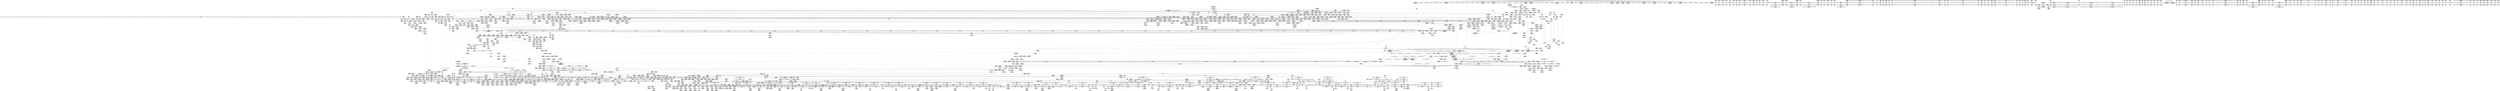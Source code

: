 digraph {
	CE0x36062f0 [shape=record,shape=Mrecord,label="{CE0x36062f0|tomoyo_print_ipv4:cmp|security/tomoyo/network.c,93|*SummSink*}"]
	CE0x5085d40 [shape=record,shape=Mrecord,label="{CE0x5085d40|VOIDTB_TE:_CE_6392,6400_|*MultipleSource*|security/tomoyo/util.c,1010|Function::tomoyo_get_mode&Arg::ns::}"]
	CE0x6afaa40 [shape=record,shape=Mrecord,label="{CE0x6afaa40|tomoyo_inet_entry:error.0}"]
	CE0x35e31b0 [shape=record,shape=Mrecord,label="{CE0x35e31b0|128:_i8*,_1208:_%struct.file*,_:_CMRE_136,144_|*MultipleSource*|security/tomoyo/common.h,1205|security/tomoyo/common.h,1205}"]
	CE0x5546be0 [shape=record,shape=Mrecord,label="{CE0x5546be0|24:_i32*,_32:_i16,_34:_i8,_35:_i8,_36:_i8,_72:_i8,_:_SCMRE_61,62_}"]
	CE0x50d9840 [shape=record,shape=Mrecord,label="{CE0x50d9840|i64_4|*Constant*}"]
	CE0x5223e20 [shape=record,shape=Mrecord,label="{CE0x5223e20|24:_i32*,_32:_i16,_34:_i8,_35:_i8,_36:_i8,_72:_i8,_:_SCMRE_24,25_}"]
	CE0x547be80 [shape=record,shape=Mrecord,label="{CE0x547be80|128:_i8*,_1208:_%struct.file*,_:_CMRE_22,23_}"]
	CE0x546a510 [shape=record,shape=Mrecord,label="{CE0x546a510|_call_void_mcount()_#3}"]
	CE0x55bd430 [shape=record,shape=Mrecord,label="{CE0x55bd430|tomoyo_inet_entry:param|security/tomoyo/network.c,476}"]
	CE0x54f4b60 [shape=record,shape=Mrecord,label="{CE0x54f4b60|tomoyo_domain:tmp18|security/tomoyo/common.h,1205|*SummSink*}"]
	CE0x42fe980 [shape=record,shape=Mrecord,label="{CE0x42fe980|__llvm_gcov_indirect_counter_increment10:tmp6|*SummSink*}"]
	CE0x4297370 [shape=record,shape=Mrecord,label="{CE0x4297370|i8_0|*Constant*}"]
	CE0x52b0b20 [shape=record,shape=Mrecord,label="{CE0x52b0b20|tomoyo_inet_entry:tmp|*SummSink*}"]
	CE0x6b50920 [shape=record,shape=Mrecord,label="{CE0x6b50920|srcu_read_lock17:tmp1}"]
	CE0x6d16e70 [shape=record,shape=Mrecord,label="{CE0x6d16e70|i32_10|*Constant*}"]
	CE0x349bb60 [shape=record,shape=Mrecord,label="{CE0x349bb60|i8_1|*Constant*}"]
	CE0x51b6790 [shape=record,shape=Mrecord,label="{CE0x51b6790|tomoyo_get_mode:tmp16|security/tomoyo/util.c,983|*SummSource*}"]
	CE0x6d85860 [shape=record,shape=Mrecord,label="{CE0x6d85860|tomoyo_get_mode:add|security/tomoyo/util.c,984}"]
	CE0x448d390 [shape=record,shape=Mrecord,label="{CE0x448d390|tomoyo_check_inet_address:conv18|security/tomoyo/network.c,528|*SummSink*}"]
	CE0x3688aa0 [shape=record,shape=Mrecord,label="{CE0x3688aa0|tomoyo_audit_inet_log:operation|security/tomoyo/network.c,393|*SummSink*}"]
	CE0x6dcec50 [shape=record,shape=Mrecord,label="{CE0x6dcec50|tomoyo_get_mode:mode.0}"]
	CE0x56afbc0 [shape=record,shape=Mrecord,label="{CE0x56afbc0|tomoyo_inet_entry:tmp21|security/tomoyo/network.c,482}"]
	CE0x5367190 [shape=record,shape=Mrecord,label="{CE0x5367190|tomoyo_domain:land.lhs.true2|*SummSink*}"]
	CE0x43c3680 [shape=record,shape=Mrecord,label="{CE0x43c3680|tomoyo_check_inet_address:tmp26|security/tomoyo/network.c,522|*SummSource*}"]
	CE0x3863960 [shape=record,shape=Mrecord,label="{CE0x3863960|i32_65280|*Constant*|*SummSink*}"]
	CE0x51b5f80 [shape=record,shape=Mrecord,label="{CE0x51b5f80|0:_i8,_array:_GCRE_tomoyo_index2category_constant_39_x_i8_c_00_00_00_00_00_00_00_00_00_00_00_00_00_00_00_00_00_00_00_00_00_00_00_01_01_01_01_01_01_01_01_01_01_01_01_01_01_01_02_,_align_16:_elem_37::|security/tomoyo/util.c,983}"]
	CE0x4646e30 [shape=record,shape=Mrecord,label="{CE0x4646e30|tomoyo_audit_net_log:protocol|Function::tomoyo_audit_net_log&Arg::protocol::}"]
	CE0x6cfbb10 [shape=record,shape=Mrecord,label="{CE0x6cfbb10|tomoyo_check_inet_address:if.end20}"]
	CE0x4310530 [shape=record,shape=Mrecord,label="{CE0x4310530|128:_i8*,_1208:_%struct.file*,_:_CMRE_6,7_}"]
	CE0x36946e0 [shape=record,shape=Mrecord,label="{CE0x36946e0|_ret_i32_%call,_!dbg_!38907|include/linux/srcu.h,223|*SummSink*}"]
	CE0x51a6590 [shape=record,shape=Mrecord,label="{CE0x51a6590|tomoyo_print_ipv4:min_ip|Function::tomoyo_print_ipv4&Arg::min_ip::|*SummSource*}"]
	CE0x438f590 [shape=record,shape=Mrecord,label="{CE0x438f590|_call_void_mcount()_#3|*SummSink*}"]
	CE0x6d82ba0 [shape=record,shape=Mrecord,label="{CE0x6d82ba0|i32_10|*Constant*|*SummSource*}"]
	CE0x5033f20 [shape=record,shape=Mrecord,label="{CE0x5033f20|rcu_lock_release21:tmp7|*SummSink*}"]
	CE0x42baaa0 [shape=record,shape=Mrecord,label="{CE0x42baaa0|tomoyo_inet_entry:tmp7|security/tomoyo/network.c,473}"]
	CE0x372cc30 [shape=record,shape=Mrecord,label="{CE0x372cc30|tomoyo_audit_net_log:r|Function::tomoyo_audit_net_log&Arg::r::|*SummSink*}"]
	CE0x5143280 [shape=record,shape=Mrecord,label="{CE0x5143280|128:_i8*,_1208:_%struct.file*,_:_CMRE_0,1_}"]
	CE0x5212920 [shape=record,shape=Mrecord,label="{CE0x5212920|tomoyo_init_request_info:tmp6|security/tomoyo/util.c,1004|*SummSink*}"]
	CE0x5212680 [shape=record,shape=Mrecord,label="{CE0x5212680|tomoyo_init_request_info:tmp6|security/tomoyo/util.c,1004}"]
	CE0x53a7130 [shape=record,shape=Mrecord,label="{CE0x53a7130|tomoyo_init_request_info:type|security/tomoyo/util.c,1009}"]
	CE0x547bfc0 [shape=record,shape=Mrecord,label="{CE0x547bfc0|128:_i8*,_1208:_%struct.file*,_:_CMRE_23,24_}"]
	CE0x428cf50 [shape=record,shape=Mrecord,label="{CE0x428cf50|__llvm_gcov_indirect_counter_increment10:tmp3}"]
	CE0x46abd50 [shape=record,shape=Mrecord,label="{CE0x46abd50|i8*_undef|*Constant*|*SummSource*}"]
	CE0x50cd3e0 [shape=record,shape=Mrecord,label="{CE0x50cd3e0|__fswab16:conv|include/uapi/linux/swab.h,53}"]
	CE0x36a7630 [shape=record,shape=Mrecord,label="{CE0x36a7630|i64*_getelementptr_inbounds_(_2_x_i64_,_2_x_i64_*___llvm_gcov_ctr2154,_i64_0,_i64_1)|*Constant*}"]
	CE0x52fe8d0 [shape=record,shape=Mrecord,label="{CE0x52fe8d0|tomoyo_inet_entry:if.then|*SummSource*}"]
	CE0x6a96e30 [shape=record,shape=Mrecord,label="{CE0x6a96e30|tomoyo_audit_inet_log:bb}"]
	CE0x437c350 [shape=record,shape=Mrecord,label="{CE0x437c350|tomoyo_inet_entry:bb|*SummSource*}"]
	CE0x6a748e0 [shape=record,shape=Mrecord,label="{CE0x6a748e0|i64_16|*Constant*}"]
	CE0x56b7860 [shape=record,shape=Mrecord,label="{CE0x56b7860|i64_ptrtoint_(i8*_blockaddress(_rcu_lock_acquire18,_%__here)_to_i64)|*Constant*}"]
	CE0x51432f0 [shape=record,shape=Mrecord,label="{CE0x51432f0|tomoyo_domain:security|security/tomoyo/common.h,1205}"]
	CE0x6da6d10 [shape=record,shape=Mrecord,label="{CE0x6da6d10|tomoyo_domain:tmp16|security/tomoyo/common.h,1205|*SummSink*}"]
	CE0x6b90c90 [shape=record,shape=Mrecord,label="{CE0x6b90c90|COLLAPSED:_GCMRE___llvm_gcov_ctr4434_internal_global_2_x_i64_zeroinitializer:_elem_0:default:}"]
	CE0x52da300 [shape=record,shape=Mrecord,label="{CE0x52da300|tomoyo_inet_entry:call3|security/tomoyo/network.c,473|*SummSource*}"]
	CE0x4300a60 [shape=record,shape=Mrecord,label="{CE0x4300a60|tomoyo_check_inet_address:tmp20|security/tomoyo/network.c,518|*SummSink*}"]
	CE0x5412210 [shape=record,shape=Mrecord,label="{CE0x5412210|tomoyo_domain:tobool|security/tomoyo/common.h,1205|*SummSink*}"]
	CE0x51e7ed0 [shape=record,shape=Mrecord,label="{CE0x51e7ed0|tomoyo_get_mode:if.then2|*SummSource*}"]
	CE0x6b1f510 [shape=record,shape=Mrecord,label="{CE0x6b1f510|GLOBAL:tomoyo_read_unlock19|*Constant*}"]
	CE0x6afa860 [shape=record,shape=Mrecord,label="{CE0x6afa860|i64*_getelementptr_inbounds_(_11_x_i64_,_11_x_i64_*___llvm_gcov_ctr5229,_i64_0,_i64_9)|*Constant*|*SummSink*}"]
	CE0x4310050 [shape=record,shape=Mrecord,label="{CE0x4310050|128:_i8*,_1208:_%struct.file*,_:_CMRE_3,4_}"]
	CE0x6c681d0 [shape=record,shape=Mrecord,label="{CE0x6c681d0|srcu_read_lock17:dep_map|include/linux/srcu.h,222|*SummSink*}"]
	CE0x429a2c0 [shape=record,shape=Mrecord,label="{CE0x429a2c0|tomoyo_inet_entry:protocol|security/tomoyo/network.c,471}"]
	CE0x567bab0 [shape=record,shape=Mrecord,label="{CE0x567bab0|tomoyo_inet_entry:tmp22|security/tomoyo/network.c,482|*SummSink*}"]
	CE0x44b1120 [shape=record,shape=Mrecord,label="{CE0x44b1120|tomoyo_check_inet_address:call21|security/tomoyo/network.c,529}"]
	CE0x6b43620 [shape=record,shape=Mrecord,label="{CE0x6b43620|srcu_read_lock17:bb|*SummSink*}"]
	CE0x5210da0 [shape=record,shape=Mrecord,label="{CE0x5210da0|tomoyo_audit_net_log:tmp2|*SummSink*}"]
	CE0x6b1d920 [shape=record,shape=Mrecord,label="{CE0x6b1d920|tomoyo_inet_entry:tmp30|security/tomoyo/network.c,486}"]
	CE0x4281b20 [shape=record,shape=Mrecord,label="{CE0x4281b20|_call_void_mcount()_#3|*SummSource*}"]
	CE0x4430480 [shape=record,shape=Mrecord,label="{CE0x4430480|i32_6|*Constant*|*SummSource*}"]
	CE0x6c48660 [shape=record,shape=Mrecord,label="{CE0x6c48660|tomoyo_get_mode:tmp3|security/tomoyo/util.c,978|*SummSource*}"]
	CE0x52e5500 [shape=record,shape=Mrecord,label="{CE0x52e5500|__llvm_gcov_indirect_counter_increment10:pred|*SummSource*}"]
	CE0x55d3f20 [shape=record,shape=Mrecord,label="{CE0x55d3f20|tomoyo_inet_entry:is_ipv614|security/tomoyo/network.c,478|*SummSource*}"]
	CE0x51ddc80 [shape=record,shape=Mrecord,label="{CE0x51ddc80|COLLAPSED:_GCMRE___llvm_gcov_ctr31133_internal_global_12_x_i64_zeroinitializer:_elem_0:default:}"]
	CE0x36dad50 [shape=record,shape=Mrecord,label="{CE0x36dad50|i8*_getelementptr_inbounds_(_5_x_i8_,_5_x_i8_*_.str11,_i32_0,_i32_0)|*Constant*|*SummSink*}"]
	CE0x5231390 [shape=record,shape=Mrecord,label="{CE0x5231390|i64*_getelementptr_inbounds_(_11_x_i64_,_11_x_i64_*___llvm_gcov_ctr54147,_i64_0,_i64_1)|*Constant*|*SummSource*}"]
	CE0x6c0c0d0 [shape=record,shape=Mrecord,label="{CE0x6c0c0d0|tomoyo_check_inet_address:tmp13|security/tomoyo/network.c,514}"]
	CE0x5545670 [shape=record,shape=Mrecord,label="{CE0x5545670|get_current:tmp3|*SummSource*}"]
	CE0x3820e70 [shape=record,shape=Mrecord,label="{CE0x3820e70|i32_8|*Constant*|*SummSink*}"]
	CE0x6da70d0 [shape=record,shape=Mrecord,label="{CE0x6da70d0|tomoyo_inet_entry:bb|*SummSink*}"]
	CE0x45893d0 [shape=record,shape=Mrecord,label="{CE0x45893d0|i64*_getelementptr_inbounds_(_11_x_i64_,_11_x_i64_*___llvm_gcov_ctr54147,_i64_0,_i64_0)|*Constant*}"]
	CE0x35c1560 [shape=record,shape=Mrecord,label="{CE0x35c1560|tomoyo_check_inet_address:if.then16}"]
	CE0x456ac20 [shape=record,shape=Mrecord,label="{CE0x456ac20|tomoyo_get_mode:tmp8|security/tomoyo/util.c,979|*SummSource*}"]
	CE0x53fd680 [shape=record,shape=Mrecord,label="{CE0x53fd680|i64*_getelementptr_inbounds_(_4_x_i64_,_4_x_i64_*___llvm_gcov_ctr4137,_i64_0,_i64_0)|*Constant*|*SummSource*}"]
	CE0x533da10 [shape=record,shape=Mrecord,label="{CE0x533da10|tomoyo_domain:tmp1|*SummSink*}"]
	CE0x55f6e60 [shape=record,shape=Mrecord,label="{CE0x55f6e60|tomoyo_inet_entry:frombool|security/tomoyo/network.c,478}"]
	CE0x53d38e0 [shape=record,shape=Mrecord,label="{CE0x53d38e0|tomoyo_get_mode:profile|Function::tomoyo_get_mode&Arg::profile::|*SummSink*}"]
	CE0x55e7ec0 [shape=record,shape=Mrecord,label="{CE0x55e7ec0|tomoyo_inet_entry:inet_network13|security/tomoyo/network.c,478|*SummSink*}"]
	CE0x546c090 [shape=record,shape=Mrecord,label="{CE0x546c090|tomoyo_read_unlock19:tmp1|*SummSource*}"]
	CE0x5223810 [shape=record,shape=Mrecord,label="{CE0x5223810|tomoyo_inet_entry:tmp5|security/tomoyo/network.c,471}"]
	CE0x4219a40 [shape=record,shape=Mrecord,label="{CE0x4219a40|tomoyo_check_inet_address:tmp5|security/tomoyo/network.c,509|*SummSink*}"]
	CE0x35d2f60 [shape=record,shape=Mrecord,label="{CE0x35d2f60|tomoyo_check_inet_address:tmp19|security/tomoyo/network.c,518|*SummSource*}"]
	CE0x5210cc0 [shape=record,shape=Mrecord,label="{CE0x5210cc0|tomoyo_audit_net_log:tmp2}"]
	CE0x5632580 [shape=record,shape=Mrecord,label="{CE0x5632580|__fswab16:entry}"]
	CE0x6b505e0 [shape=record,shape=Mrecord,label="{CE0x6b505e0|tomoyo_audit_inet_log:tmp5|security/tomoyo/network.c,384|*SummSource*}"]
	CE0x45b3380 [shape=record,shape=Mrecord,label="{CE0x45b3380|i64*_getelementptr_inbounds_(_6_x_i64_,_6_x_i64_*___llvm_gcov_ctr5427,_i64_0,_i64_3)|*Constant*|*SummSource*}"]
	CE0x569a580 [shape=record,shape=Mrecord,label="{CE0x569a580|tomoyo_check_inet_address:tmp35|security/tomoyo/network.c,528|*SummSource*}"]
	CE0x372a9b0 [shape=record,shape=Mrecord,label="{CE0x372a9b0|tomoyo_print_ipv6:tobool|security/tomoyo/network.c,111|*SummSink*}"]
	CE0x3863160 [shape=record,shape=Mrecord,label="{CE0x3863160|__fswab16:conv1|include/uapi/linux/swab.h,53}"]
	CE0x6c61910 [shape=record,shape=Mrecord,label="{CE0x6c61910|_call_void_tomoyo_print_ipv4(i8*_%arraydecay4,_i32_128,_i32*_%tmp3,_i32*_%tmp3)_#9,_!dbg_!38920|security/tomoyo/network.c,388}"]
	CE0x52da3c0 [shape=record,shape=Mrecord,label="{CE0x52da3c0|tomoyo_inet_entry:call3|security/tomoyo/network.c,473|*SummSink*}"]
	CE0x53d3270 [shape=record,shape=Mrecord,label="{CE0x53d3270|tomoyo_get_mode:ns|Function::tomoyo_get_mode&Arg::ns::|*SummSource*}"]
	CE0x6afab40 [shape=record,shape=Mrecord,label="{CE0x6afab40|tomoyo_inet_entry:tmp28|security/tomoyo/network.c,485}"]
	CE0x548da70 [shape=record,shape=Mrecord,label="{CE0x548da70|tomoyo_init_request_info:tmp13|*LoadInst*|security/tomoyo/util.c,1011}"]
	CE0x6b7f8d0 [shape=record,shape=Mrecord,label="{CE0x6b7f8d0|tomoyo_init_request_info:if.end}"]
	CE0x5188140 [shape=record,shape=Mrecord,label="{CE0x5188140|24:_i32*,_32:_i16,_34:_i8,_35:_i8,_36:_i8,_72:_i8,_:_SCMRE_47,48_}"]
	CE0x36058c0 [shape=record,shape=Mrecord,label="{CE0x36058c0|i64*_getelementptr_inbounds_(_2_x_i64_,_2_x_i64_*___llvm_gcov_ctr4533,_i64_0,_i64_0)|*Constant*}"]
	CE0x3863800 [shape=record,shape=Mrecord,label="{CE0x3863800|i32_65280|*Constant*|*SummSource*}"]
	CE0x35b6720 [shape=record,shape=Mrecord,label="{CE0x35b6720|128:_i8*,_1208:_%struct.file*,_:_CMRE_64,72_|*MultipleSource*|security/tomoyo/common.h,1205|security/tomoyo/common.h,1205}"]
	CE0x6b1f240 [shape=record,shape=Mrecord,label="{CE0x6b1f240|_call_void_tomoyo_read_unlock19(i32_%call)_#9,_!dbg_!38960|security/tomoyo/network.c,486|*SummSource*}"]
	CE0x4321e40 [shape=record,shape=Mrecord,label="{CE0x4321e40|__fswab16:tmp2|*SummSink*}"]
	CE0x52b10a0 [shape=record,shape=Mrecord,label="{CE0x52b10a0|i64*_getelementptr_inbounds_(_6_x_i64_,_6_x_i64_*___llvm_gcov_ctr5427,_i64_0,_i64_0)|*Constant*}"]
	CE0x36838f0 [shape=record,shape=Mrecord,label="{CE0x36838f0|tomoyo_audit_net_log:family|Function::tomoyo_audit_net_log&Arg::family::|*SummSource*}"]
	CE0x44309e0 [shape=record,shape=Mrecord,label="{CE0x44309e0|tomoyo_get_mode:if.end|*SummSink*}"]
	CE0x5506ae0 [shape=record,shape=Mrecord,label="{CE0x5506ae0|i64*_getelementptr_inbounds_(_12_x_i64_,_12_x_i64_*___llvm_gcov_ctr31133,_i64_0,_i64_11)|*Constant*|*SummSource*}"]
	CE0x5176fd0 [shape=record,shape=Mrecord,label="{CE0x5176fd0|_call_void_tomoyo_print_ipv6(i8*_%arraydecay,_i32_128,_%struct.in6_addr*_%tmp11,_%struct.in6_addr*_%tmp12)_#9,_!dbg_!38918|security/tomoyo/network.c,385}"]
	CE0x6d832f0 [shape=record,shape=Mrecord,label="{CE0x6d832f0|0:_i8,_1:_i8,_8:_i16,_16:_i32*,_24:_i8,_:_CMR_16,24_|*MultipleSource*|Function::tomoyo_check_inet_address&Arg::address::|security/tomoyo/network.c,505}"]
	CE0x557cb10 [shape=record,shape=Mrecord,label="{CE0x557cb10|_call_void_mcount()_#3|*SummSource*}"]
	CE0x36484c0 [shape=record,shape=Mrecord,label="{CE0x36484c0|128:_i8*,_1208:_%struct.file*,_:_CMRE_38,39_}"]
	CE0x5131ff0 [shape=record,shape=Mrecord,label="{CE0x5131ff0|24:_i32*,_32:_i16,_34:_i8,_35:_i8,_36:_i8,_72:_i8,_:_SCMRE_8,16_|*MultipleSource*|security/tomoyo/network.c, 469|security/tomoyo/network.c,469|Function::tomoyo_init_request_info&Arg::r::|security/tomoyo/network.c,475}"]
	CE0x53fc890 [shape=record,shape=Mrecord,label="{CE0x53fc890|rcu_lock_acquire18:tmp1}"]
	CE0x52ea2a0 [shape=record,shape=Mrecord,label="{CE0x52ea2a0|tomoyo_init_request_info:tmp3|security/tomoyo/util.c,1004|*SummSource*}"]
	CE0x6bd3ae0 [shape=record,shape=Mrecord,label="{CE0x6bd3ae0|tomoyo_print_ipv6:buffer|Function::tomoyo_print_ipv6&Arg::buffer::}"]
	CE0x5540790 [shape=record,shape=Mrecord,label="{CE0x5540790|24:_i32*,_32:_i16,_34:_i8,_35:_i8,_36:_i8,_72:_i8,_:_SCMRE_58,59_}"]
	CE0x52b0a40 [shape=record,shape=Mrecord,label="{CE0x52b0a40|tomoyo_inet_entry:tmp|*SummSource*}"]
	CE0x6b61a80 [shape=record,shape=Mrecord,label="{CE0x6b61a80|tomoyo_inet_entry:tmp31|security/tomoyo/network.c,488}"]
	CE0x6c620c0 [shape=record,shape=Mrecord,label="{CE0x6c620c0|tomoyo_print_ipv4:entry|*SummSource*}"]
	CE0x54b31b0 [shape=record,shape=Mrecord,label="{CE0x54b31b0|tomoyo_init_request_info:conv6|security/tomoyo/util.c,1011|*SummSource*}"]
	CE0x553e500 [shape=record,shape=Mrecord,label="{CE0x553e500|tomoyo_print_ipv4:cond|security/tomoyo/network.c,93|*SummSource*}"]
	CE0x43c3840 [shape=record,shape=Mrecord,label="{CE0x43c3840|tomoyo_check_inet_address:tmp26|security/tomoyo/network.c,522|*SummSink*}"]
	CE0x50b54b0 [shape=record,shape=Mrecord,label="{CE0x50b54b0|tomoyo_init_request_info:mode|security/tomoyo/util.c,1010}"]
	CE0x533d8e0 [shape=record,shape=Mrecord,label="{CE0x533d8e0|tomoyo_domain:tmp2}"]
	CE0x515c2b0 [shape=record,shape=Mrecord,label="{CE0x515c2b0|tomoyo_check_inet_address:if.end9|*SummSource*}"]
	CE0x54c0a50 [shape=record,shape=Mrecord,label="{CE0x54c0a50|GLOBAL:__llvm_gcov_ctr31133|Global_var:__llvm_gcov_ctr31133|*SummSource*}"]
	CE0x6d26f50 [shape=record,shape=Mrecord,label="{CE0x6d26f50|tomoyo_audit_inet_log:conv|security/tomoyo/network.c,389}"]
	CE0x4497f40 [shape=record,shape=Mrecord,label="{CE0x4497f40|tomoyo_check_inet_address:tmp17|security/tomoyo/network.c,517|*SummSource*}"]
	CE0x459e140 [shape=record,shape=Mrecord,label="{CE0x459e140|srcu_read_unlock20:entry}"]
	CE0x6da71f0 [shape=record,shape=Mrecord,label="{CE0x6da71f0|tomoyo_inet_entry:do.body}"]
	CE0x388ce50 [shape=record,shape=Mrecord,label="{CE0x388ce50|0:_i8,_array:_GCR_tomoyo_inet2mac_internal_constant_6_x_4_x_i8_4_x_i8_zeroinitializer,_4_x_i8_c_17_18_19_00_,_4_x_i8_c_1A_00_00_1B_,_4_x_i8_c_1C_00_00_1D_,_4_x_i8_zeroinitializer,_4_x_i8_zeroinitializer_,_align_16:_elem_3::|security/tomoyo/network.c,471}"]
	CE0x5196fa0 [shape=record,shape=Mrecord,label="{CE0x5196fa0|tomoyo_get_mode:tmp4|security/tomoyo/util.c,978|*SummSource*}"]
	CE0x557c780 [shape=record,shape=Mrecord,label="{CE0x557c780|i64*_getelementptr_inbounds_(_4_x_i64_,_4_x_i64_*___llvm_gcov_ctr4137,_i64_0,_i64_2)|*Constant*|*SummSource*}"]
	CE0x4511720 [shape=record,shape=Mrecord,label="{CE0x4511720|tomoyo_check_inet_address:tmp40|security/tomoyo/network.c,532|*SummSource*}"]
	CE0x38d2320 [shape=record,shape=Mrecord,label="{CE0x38d2320|_ret_void,_!dbg_!38908|include/linux/rcupdate.h,419}"]
	CE0x5238c00 [shape=record,shape=Mrecord,label="{CE0x5238c00|tomoyo_inet_entry:tmp14|security/tomoyo/network.c,475|*SummSource*}"]
	CE0x6d4f670 [shape=record,shape=Mrecord,label="{CE0x6d4f670|tomoyo_audit_inet_log:arraydecay6|security/tomoyo/network.c,390|*SummSource*}"]
	CE0x6b3f5d0 [shape=record,shape=Mrecord,label="{CE0x6b3f5d0|GLOBAL:tomoyo_read_unlock19|*Constant*|*SummSink*}"]
	CE0x554dfd0 [shape=record,shape=Mrecord,label="{CE0x554dfd0|24:_i32*,_32:_i16,_34:_i8,_35:_i8,_36:_i8,_72:_i8,_:_SCMRE_76,77_|*MultipleSource*|security/tomoyo/network.c, 469|security/tomoyo/network.c,469|Function::tomoyo_init_request_info&Arg::r::|security/tomoyo/network.c,475}"]
	CE0x52fde30 [shape=record,shape=Mrecord,label="{CE0x52fde30|tomoyo_read_unlock19:tmp|*SummSource*}"]
	CE0x54088c0 [shape=record,shape=Mrecord,label="{CE0x54088c0|i64_5|*Constant*}"]
	CE0x349bf30 [shape=record,shape=Mrecord,label="{CE0x349bf30|_call_void_lockdep_rcu_suspicious(i8*_getelementptr_inbounds_(_25_x_i8_,_25_x_i8_*_.str12,_i32_0,_i32_0),_i32_1205,_i8*_getelementptr_inbounds_(_45_x_i8_,_45_x_i8_*_.str13,_i32_0,_i32_0))_#9,_!dbg_!38917|security/tomoyo/common.h,1205|*SummSource*}"]
	CE0x3711890 [shape=record,shape=Mrecord,label="{CE0x3711890|tomoyo_print_ipv6:tmp5|security/tomoyo/network.c,111|*SummSource*}"]
	CE0x55bd810 [shape=record,shape=Mrecord,label="{CE0x55bd810|tomoyo_inet_entry:tmp16|*LoadInst*|security/tomoyo/network.c,476}"]
	CE0x53a6b70 [shape=record,shape=Mrecord,label="{CE0x53a6b70|tomoyo_init_request_info:profile3|security/tomoyo/util.c,1008}"]
	CE0x35a40e0 [shape=record,shape=Mrecord,label="{CE0x35a40e0|tomoyo_domain:tmp2|*SummSink*}"]
	CE0x3820760 [shape=record,shape=Mrecord,label="{CE0x3820760|i32_255|*Constant*|*SummSink*}"]
	CE0x355b7e0 [shape=record,shape=Mrecord,label="{CE0x355b7e0|tomoyo_read_lock16:tmp2|*SummSink*}"]
	CE0x3605aa0 [shape=record,shape=Mrecord,label="{CE0x3605aa0|i64*_getelementptr_inbounds_(_2_x_i64_,_2_x_i64_*___llvm_gcov_ctr4533,_i64_0,_i64_0)|*Constant*|*SummSink*}"]
	CE0x6cfcbe0 [shape=record,shape=Mrecord,label="{CE0x6cfcbe0|tomoyo_check_inet_address:sw.default}"]
	CE0x42ba570 [shape=record,shape=Mrecord,label="{CE0x42ba570|tomoyo_init_request_info:tmp|*SummSink*}"]
	CE0x6b0bf20 [shape=record,shape=Mrecord,label="{CE0x6b0bf20|tomoyo_domain:cred|security/tomoyo/common.h,1205}"]
	CE0x3711250 [shape=record,shape=Mrecord,label="{CE0x3711250|tomoyo_get_mode:call|security/tomoyo/util.c,980|*SummSource*}"]
	CE0x43435a0 [shape=record,shape=Mrecord,label="{CE0x43435a0|tomoyo_check_inet_address:tmp6|security/tomoyo/network.c,509|*SummSink*}"]
	CE0x44be7e0 [shape=record,shape=Mrecord,label="{CE0x44be7e0|_ret_i32_%error.0,_!dbg_!38961|security/tomoyo/network.c,488|*SummSource*}"]
	CE0x5408ce0 [shape=record,shape=Mrecord,label="{CE0x5408ce0|tomoyo_domain:tmp9|security/tomoyo/common.h,1205|*SummSink*}"]
	CE0x6c55920 [shape=record,shape=Mrecord,label="{CE0x6c55920|tomoyo_check_inet_address:tmp2|*LoadInst*|security/tomoyo/network.c,507|*SummSink*}"]
	CE0x5449e70 [shape=record,shape=Mrecord,label="{CE0x5449e70|tomoyo_get_mode:tmp26|security/tomoyo/util.c,987|*SummSink*}"]
	CE0x5415900 [shape=record,shape=Mrecord,label="{CE0x5415900|tomoyo_get_mode:tmp7|security/tomoyo/util.c,979}"]
	CE0x4323bc0 [shape=record,shape=Mrecord,label="{CE0x4323bc0|tomoyo_check_inet_address:sin_port|security/tomoyo/network.c,522|*SummSink*}"]
	CE0x4464320 [shape=record,shape=Mrecord,label="{CE0x4464320|__fswab16:val|Function::__fswab16&Arg::val::|*SummSink*}"]
	CE0x45b2d90 [shape=record,shape=Mrecord,label="{CE0x45b2d90|tomoyo_audit_inet_log:buf|security/tomoyo/network.c, 380|*SummSink*}"]
	CE0x54b3370 [shape=record,shape=Mrecord,label="{CE0x54b3370|__fswab16:bb}"]
	CE0x4296a90 [shape=record,shape=Mrecord,label="{CE0x4296a90|__llvm_gcov_indirect_counter_increment10:tmp5|*SummSource*}"]
	CE0x5412740 [shape=record,shape=Mrecord,label="{CE0x5412740|tomoyo_get_mode:tmp5|security/tomoyo/util.c,978|*SummSink*}"]
	CE0x44e8e60 [shape=record,shape=Mrecord,label="{CE0x44e8e60|tomoyo_check_inet_address:retval.0|*SummSink*}"]
	CE0x6b84fe0 [shape=record,shape=Mrecord,label="{CE0x6b84fe0|GLOBAL:get_current|*Constant*}"]
	CE0x553eda0 [shape=record,shape=Mrecord,label="{CE0x553eda0|tomoyo_audit_net_log:bb|*SummSink*}"]
	CE0x3711500 [shape=record,shape=Mrecord,label="{CE0x3711500|GLOBAL:tomoyo_profile|*Constant*}"]
	CE0x55b4970 [shape=record,shape=Mrecord,label="{CE0x55b4970|tomoyo_inet_entry:operation7|security/tomoyo/network.c,477|*SummSource*}"]
	CE0x50d99c0 [shape=record,shape=Mrecord,label="{CE0x50d99c0|srcu_read_lock17:tmp3}"]
	CE0x552f730 [shape=record,shape=Mrecord,label="{CE0x552f730|_call_void_mcount()_#3|*SummSource*}"]
	CE0x51338f0 [shape=record,shape=Mrecord,label="{CE0x51338f0|tomoyo_get_mode:tmp12|security/tomoyo/util.c,982|*SummSource*}"]
	CE0x444aba0 [shape=record,shape=Mrecord,label="{CE0x444aba0|tomoyo_check_inet_address:tmp33|security/tomoyo/network.c,527}"]
	CE0x429a1a0 [shape=record,shape=Mrecord,label="{CE0x429a1a0|tomoyo_check_inet_address:addr|Function::tomoyo_check_inet_address&Arg::addr::|*SummSource*}"]
	CE0x6d85ca0 [shape=record,shape=Mrecord,label="{CE0x6d85ca0|tomoyo_get_mode:idxprom6|security/tomoyo/util.c,983|*SummSink*}"]
	CE0x46abdf0 [shape=record,shape=Mrecord,label="{CE0x46abdf0|i8*_undef|*Constant*|*SummSink*}"]
	CE0x5094220 [shape=record,shape=Mrecord,label="{CE0x5094220|i64**_getelementptr_inbounds_(_3_x_i64*_,_3_x_i64*_*___llvm_gcda_edge_table49,_i64_0,_i64_0)|*Constant*|*SummSink*}"]
	CE0x372c690 [shape=record,shape=Mrecord,label="{CE0x372c690|tomoyo_audit_net_log:entry}"]
	CE0x6a749e0 [shape=record,shape=Mrecord,label="{CE0x6a749e0|i64_16|*Constant*|*SummSink*}"]
	CE0x37652e0 [shape=record,shape=Mrecord,label="{CE0x37652e0|i32_45|*Constant*|*SummSource*}"]
	CE0x6da6a10 [shape=record,shape=Mrecord,label="{CE0x6da6a10|tomoyo_domain:tmp16|security/tomoyo/common.h,1205}"]
	CE0x50d9b90 [shape=record,shape=Mrecord,label="{CE0x50d9b90|srcu_read_lock17:tmp3|*SummSink*}"]
	CE0x38e6c80 [shape=record,shape=Mrecord,label="{CE0x38e6c80|40:_%struct.tomoyo_policy_namespace*,_48:_i8,_:_GCRE_tomoyo_kernel_domain_external_global_%struct.tomoyo_domain_info_48,49_|*MultipleSource*|security/tomoyo/util.c,1005|security/tomoyo/util.c,1007|Function::tomoyo_init_request_info&Arg::domain::}"]
	CE0x54388a0 [shape=record,shape=Mrecord,label="{CE0x54388a0|i64*_getelementptr_inbounds_(_11_x_i64_,_11_x_i64_*___llvm_gcov_ctr54147,_i64_0,_i64_8)|*Constant*}"]
	CE0x6c110f0 [shape=record,shape=Mrecord,label="{CE0x6c110f0|0:_i8,_array:_GCRE_tomoyo_index2category_constant_39_x_i8_c_00_00_00_00_00_00_00_00_00_00_00_00_00_00_00_00_00_00_00_00_00_00_00_01_01_01_01_01_01_01_01_01_01_01_01_01_01_01_02_,_align_16:_elem_29::|security/tomoyo/util.c,983}"]
	CE0x3626420 [shape=record,shape=Mrecord,label="{CE0x3626420|GLOBAL:tomoyo_index2category|Global_var:tomoyo_index2category}"]
	CE0x6b11670 [shape=record,shape=Mrecord,label="{CE0x6b11670|srcu_read_lock17:tmp2}"]
	CE0x51dc040 [shape=record,shape=Mrecord,label="{CE0x51dc040|tomoyo_domain:tmp17|security/tomoyo/common.h,1205|*SummSource*}"]
	CE0x4387e50 [shape=record,shape=Mrecord,label="{CE0x4387e50|i64*_getelementptr_inbounds_(_19_x_i64_,_19_x_i64_*___llvm_gcov_ctr4846,_i64_0,_i64_7)|*Constant*|*SummSink*}"]
	CE0x55e87e0 [shape=record,shape=Mrecord,label="{CE0x55e87e0|tomoyo_inet_entry:frombool|security/tomoyo/network.c,478|*SummSink*}"]
	CE0x4258300 [shape=record,shape=Mrecord,label="{CE0x4258300|tomoyo_check_inet_address:in6_u|security/tomoyo/network.c,513|*SummSource*}"]
	CE0x52fddc0 [shape=record,shape=Mrecord,label="{CE0x52fddc0|COLLAPSED:_GCMRE___llvm_gcov_ctr4533_internal_global_2_x_i64_zeroinitializer:_elem_0:default:}"]
	CE0x567bd30 [shape=record,shape=Mrecord,label="{CE0x567bd30|_call_void_bitcast_(void_(%struct.tomoyo_request_info*,_i1_(%struct.tomoyo_request_info*,_%struct.tomoyo_acl_info*)*)*_tomoyo_check_acl_to_void_(%struct.tomoyo_request_info.524*,_i1_(%struct.tomoyo_request_info.524*,_%struct.tomoyo_acl_info*)*)*)(%struct.tomoyo_request_info.524*_%r,_i1_(%struct.tomoyo_request_info.524*,_%struct.tomoyo_acl_info*)*_tomoyo_check_inet_acl)_#9,_!dbg_!38953|security/tomoyo/network.c,482}"]
	CE0x37133f0 [shape=record,shape=Mrecord,label="{CE0x37133f0|tomoyo_init_request_info:tmp10|security/tomoyo/util.c,1006|*SummSink*}"]
	CE0x53a7200 [shape=record,shape=Mrecord,label="{CE0x53a7200|tomoyo_init_request_info:type|security/tomoyo/util.c,1009|*SummSink*}"]
	CE0x6d401a0 [shape=record,shape=Mrecord,label="{CE0x6d401a0|i64_ptrtoint_(i8*_blockaddress(_rcu_lock_release21,_%__here)_to_i64)|*Constant*|*SummSource*}"]
	CE0x43ae8c0 [shape=record,shape=Mrecord,label="{CE0x43ae8c0|srcu_read_unlock20:bb}"]
	CE0x4365910 [shape=record,shape=Mrecord,label="{CE0x4365910|0:_i8,_1:_i8,_8:_i16,_16:_i32*,_24:_i8,_:_CMR_24,25_|*MultipleSource*|Function::tomoyo_check_inet_address&Arg::address::|security/tomoyo/network.c,505}"]
	CE0x557c840 [shape=record,shape=Mrecord,label="{CE0x557c840|srcu_read_unlock20:tmp3|*SummSink*}"]
	CE0x459e2e0 [shape=record,shape=Mrecord,label="{CE0x459e2e0|tomoyo_print_ipv6:min_ip|Function::tomoyo_print_ipv6&Arg::min_ip::}"]
	CE0x428ad20 [shape=record,shape=Mrecord,label="{CE0x428ad20|tomoyo_check_inet_address:sin_addr|security/tomoyo/network.c,521}"]
	CE0x52b7110 [shape=record,shape=Mrecord,label="{CE0x52b7110|tomoyo_init_request_info:tmp1|*SummSource*}"]
	CE0x4203480 [shape=record,shape=Mrecord,label="{CE0x4203480|_call_void_mcount()_#3|*SummSource*}"]
	CE0x51d6f90 [shape=record,shape=Mrecord,label="{CE0x51d6f90|tomoyo_get_mode:idxprom3|security/tomoyo/util.c,983|*SummSink*}"]
	CE0x5438cf0 [shape=record,shape=Mrecord,label="{CE0x5438cf0|i64*_getelementptr_inbounds_(_4_x_i64_,_4_x_i64_*___llvm_gcov_ctr4137,_i64_0,_i64_1)|*Constant*|*SummSource*}"]
	CE0x55552f0 [shape=record,shape=Mrecord,label="{CE0x55552f0|tomoyo_inet_entry:tmp18|security/tomoyo/network.c,478|*SummSource*}"]
	CE0x4300d30 [shape=record,shape=Mrecord,label="{CE0x4300d30|tomoyo_check_inet_address:tmp21|security/tomoyo/network.c,519}"]
	CE0x45dc550 [shape=record,shape=Mrecord,label="{CE0x45dc550|tomoyo_audit_net_log:idxprom|security/tomoyo/network.c,367|*SummSink*}"]
	CE0x3637530 [shape=record,shape=Mrecord,label="{CE0x3637530|_ret_i32_%call,_!dbg_!38910|security/tomoyo/network.c,366}"]
	CE0x52da510 [shape=record,shape=Mrecord,label="{CE0x52da510|i32_(%struct.tomoyo_request_info.524*,_%struct.tomoyo_domain_info*,_i8)*_bitcast_(i32_(%struct.tomoyo_request_info*,_%struct.tomoyo_domain_info*,_i8)*_tomoyo_init_request_info_to_i32_(%struct.tomoyo_request_info.524*,_%struct.tomoyo_domain_info*,_i8)*)|*Constant*|*SummSource*}"]
	CE0x553e7d0 [shape=record,shape=Mrecord,label="{CE0x553e7d0|tomoyo_print_ipv4:cond|security/tomoyo/network.c,93|*SummSink*}"]
	CE0x42cc950 [shape=record,shape=Mrecord,label="{CE0x42cc950|i64*_getelementptr_inbounds_(_5_x_i64_,_5_x_i64_*___llvm_gcov_ctr32134,_i64_0,_i64_3)|*Constant*}"]
	CE0x52b7d40 [shape=record,shape=Mrecord,label="{CE0x52b7d40|tomoyo_inet_entry:if.end|*SummSource*}"]
	CE0x552fb90 [shape=record,shape=Mrecord,label="{CE0x552fb90|srcu_read_lock17:call|include/linux/srcu.h,220|*SummSink*}"]
	CE0x51d6c30 [shape=record,shape=Mrecord,label="{CE0x51d6c30|i64*_getelementptr_inbounds_(_2_x_i64_,_2_x_i64_*___llvm_gcov_ctr2253,_i64_0,_i64_0)|*Constant*|*SummSink*}"]
	CE0x6c68680 [shape=record,shape=Mrecord,label="{CE0x6c68680|GLOBAL:rcu_lock_acquire18|*Constant*}"]
	CE0x3765da0 [shape=record,shape=Mrecord,label="{CE0x3765da0|tomoyo_get_mode:if.then}"]
	CE0x6c5a2a0 [shape=record,shape=Mrecord,label="{CE0x6c5a2a0|tomoyo_check_inet_address:address|Function::tomoyo_check_inet_address&Arg::address::|*SummSource*}"]
	CE0x6b867f0 [shape=record,shape=Mrecord,label="{CE0x6b867f0|tomoyo_audit_inet_log:tobool|security/tomoyo/network.c,384|*SummSource*}"]
	CE0x538e330 [shape=record,shape=Mrecord,label="{CE0x538e330|tomoyo_get_mode:mode.1|*SummSink*}"]
	CE0x6c34930 [shape=record,shape=Mrecord,label="{CE0x6c34930|tomoyo_check_inet_address:tmp4|security/tomoyo/network.c,509|*SummSource*}"]
	CE0x5221c30 [shape=record,shape=Mrecord,label="{CE0x5221c30|tomoyo_get_mode:add|security/tomoyo/util.c,984|*SummSink*}"]
	CE0x38f25e0 [shape=record,shape=Mrecord,label="{CE0x38f25e0|tomoyo_check_inet_address:entry|*SummSource*}"]
	CE0x37b39b0 [shape=record,shape=Mrecord,label="{CE0x37b39b0|GLOBAL:srcu_read_lock17|*Constant*|*SummSource*}"]
	CE0x6a51260 [shape=record,shape=Mrecord,label="{CE0x6a51260|tomoyo_audit_inet_log:tmp14|security/tomoyo/network.c,388|*SummSink*}"]
	CE0x37d0390 [shape=record,shape=Mrecord,label="{CE0x37d0390|tomoyo_get_mode:arrayidx4|security/tomoyo/util.c,983}"]
	CE0x3872430 [shape=record,shape=Mrecord,label="{CE0x3872430|tomoyo_inet_entry:operation|security/tomoyo/network.c,471|*SummSource*}"]
	CE0x6bb9d00 [shape=record,shape=Mrecord,label="{CE0x6bb9d00|tomoyo_audit_net_log:idxprom1|security/tomoyo/network.c,368}"]
	CE0x5286ff0 [shape=record,shape=Mrecord,label="{CE0x5286ff0|GLOBAL:rcu_lock_release21|*Constant*}"]
	CE0x4411510 [shape=record,shape=Mrecord,label="{CE0x4411510|0:_i8,_array:_GCRE_tomoyo_index2category_constant_39_x_i8_c_00_00_00_00_00_00_00_00_00_00_00_00_00_00_00_00_00_00_00_00_00_00_00_01_01_01_01_01_01_01_01_01_01_01_01_01_01_01_02_,_align_16:_elem_12::|security/tomoyo/util.c,983}"]
	CE0x5111400 [shape=record,shape=Mrecord,label="{CE0x5111400|tomoyo_get_mode:if.then2}"]
	CE0x428aa60 [shape=record,shape=Mrecord,label="{CE0x428aa60|tomoyo_inet_entry:tmp12|security/tomoyo/network.c,473}"]
	CE0x371d190 [shape=record,shape=Mrecord,label="{CE0x371d190|tomoyo_domain:tmp10|security/tomoyo/common.h,1205|*SummSource*}"]
	CE0x442fde0 [shape=record,shape=Mrecord,label="{CE0x442fde0|rcu_lock_release21:tmp3}"]
	CE0x5238640 [shape=record,shape=Mrecord,label="{CE0x5238640|tomoyo_inet_entry:tobool|security/tomoyo/network.c,473|*SummSink*}"]
	CE0x546ad30 [shape=record,shape=Mrecord,label="{CE0x546ad30|tomoyo_domain:tmp12|security/tomoyo/common.h,1205}"]
	CE0x44300a0 [shape=record,shape=Mrecord,label="{CE0x44300a0|_call_void_mcount()_#3}"]
	CE0x52220e0 [shape=record,shape=Mrecord,label="{CE0x52220e0|i64_8|*Constant*}"]
	CE0x4328f90 [shape=record,shape=Mrecord,label="{CE0x4328f90|__fswab16:tmp3|*SummSource*}"]
	CE0x6d9c1e0 [shape=record,shape=Mrecord,label="{CE0x6d9c1e0|tomoyo_audit_inet_log:param8|security/tomoyo/network.c,391|*SummSink*}"]
	CE0x6de4410 [shape=record,shape=Mrecord,label="{CE0x6de4410|tomoyo_audit_inet_log:conv10|security/tomoyo/network.c,391}"]
	CE0x6b0e9f0 [shape=record,shape=Mrecord,label="{CE0x6b0e9f0|i32_(%struct.tomoyo_request_info.524*,_i8*,_...)*_bitcast_(i32_(%struct.tomoyo_request_info*,_i8*,_...)*_tomoyo_supervisor_to_i32_(%struct.tomoyo_request_info.524*,_i8*,_...)*)|*Constant*}"]
	CE0x43c2450 [shape=record,shape=Mrecord,label="{CE0x43c2450|tomoyo_print_ipv4:tmp4|security/tomoyo/network.c,93|*SummSink*}"]
	CE0x3709940 [shape=record,shape=Mrecord,label="{CE0x3709940|tomoyo_init_request_info:profile2|security/tomoyo/util.c,1007}"]
	CE0x446a1a0 [shape=record,shape=Mrecord,label="{CE0x446a1a0|_ret_i16_%conv3,_!dbg_!38911|include/uapi/linux/swab.h,53|*SummSink*}"]
	CE0x52b7910 [shape=record,shape=Mrecord,label="{CE0x52b7910|tomoyo_audit_inet_log:tmp8|security/tomoyo/network.c,384|*SummSink*}"]
	CE0x50d9d90 [shape=record,shape=Mrecord,label="{CE0x50d9d90|24:_i32*,_32:_i16,_34:_i8,_35:_i8,_36:_i8,_72:_i8,_:_SCMRE_28,29_}"]
	CE0x51edda0 [shape=record,shape=Mrecord,label="{CE0x51edda0|tomoyo_print_ipv4:tmp2|*SummSource*}"]
	CE0x43221d0 [shape=record,shape=Mrecord,label="{CE0x43221d0|i8_1|*Constant*}"]
	CE0x453fb20 [shape=record,shape=Mrecord,label="{CE0x453fb20|i64_1|*Constant*}"]
	CE0x5415770 [shape=record,shape=Mrecord,label="{CE0x5415770|tomoyo_get_mode:tmp6|security/tomoyo/util.c,978|*SummSink*}"]
	CE0x38d2390 [shape=record,shape=Mrecord,label="{CE0x38d2390|_ret_void,_!dbg_!38908|include/linux/rcupdate.h,419|*SummSource*}"]
	CE0x51004c0 [shape=record,shape=Mrecord,label="{CE0x51004c0|i64*_getelementptr_inbounds_(_5_x_i64_,_5_x_i64_*___llvm_gcov_ctr32134,_i64_0,_i64_0)|*Constant*|*SummSink*}"]
	CE0x561ac50 [shape=record,shape=Mrecord,label="{CE0x561ac50|tomoyo_inet_entry:tmp19|security/tomoyo/network.c,479|*SummSink*}"]
	CE0x55e8120 [shape=record,shape=Mrecord,label="{CE0x55e8120|i32_4|*Constant*|*SummSource*}"]
	CE0x50896c0 [shape=record,shape=Mrecord,label="{CE0x50896c0|rcu_lock_acquire18:bb|*SummSource*}"]
	CE0x456b130 [shape=record,shape=Mrecord,label="{CE0x456b130|_call_void_mcount()_#3|*SummSink*}"]
	CE0x42031e0 [shape=record,shape=Mrecord,label="{CE0x42031e0|tomoyo_inet_entry:arrayidx|security/tomoyo/network.c,471}"]
	CE0x3607270 [shape=record,shape=Mrecord,label="{CE0x3607270|tomoyo_domain:entry|*SummSource*}"]
	CE0x54063c0 [shape=record,shape=Mrecord,label="{CE0x54063c0|tomoyo_domain:tmp6|security/tomoyo/common.h,1205|*SummSource*}"]
	CE0x453f040 [shape=record,shape=Mrecord,label="{CE0x453f040|GLOBAL:lock_release|*Constant*|*SummSink*}"]
	CE0x428b0d0 [shape=record,shape=Mrecord,label="{CE0x428b0d0|tomoyo_check_inet_address:sin_addr|security/tomoyo/network.c,521|*SummSink*}"]
	CE0x5506840 [shape=record,shape=Mrecord,label="{CE0x5506840|i64*_getelementptr_inbounds_(_12_x_i64_,_12_x_i64_*___llvm_gcov_ctr31133,_i64_0,_i64_11)|*Constant*}"]
	CE0x552dff0 [shape=record,shape=Mrecord,label="{CE0x552dff0|tomoyo_print_ipv6:bb}"]
	CE0x50eb950 [shape=record,shape=Mrecord,label="{CE0x50eb950|get_current:tmp}"]
	CE0x35b6220 [shape=record,shape=Mrecord,label="{CE0x35b6220|128:_i8*,_1208:_%struct.file*,_:_CMRE_50,51_}"]
	CE0x6de3e60 [shape=record,shape=Mrecord,label="{CE0x6de3e60|tomoyo_audit_inet_log:port|security/tomoyo/network.c,391|*SummSink*}"]
	CE0x42586e0 [shape=record,shape=Mrecord,label="{CE0x42586e0|tomoyo_check_inet_address:u6_addr8|security/tomoyo/network.c,513|*SummSource*}"]
	CE0x52e4bf0 [shape=record,shape=Mrecord,label="{CE0x52e4bf0|tomoyo_check_inet_address:tmp28|security/tomoyo/network.c,525|*SummSink*}"]
	CE0x52217e0 [shape=record,shape=Mrecord,label="{CE0x52217e0|tomoyo_get_mode:conv5|security/tomoyo/util.c,983|*SummSink*}"]
	CE0x4463920 [shape=record,shape=Mrecord,label="{CE0x4463920|GLOBAL:__fswab16|*Constant*|*SummSink*}"]
	CE0x6c68050 [shape=record,shape=Mrecord,label="{CE0x6c68050|srcu_read_lock17:dep_map|include/linux/srcu.h,222}"]
	CE0x35af030 [shape=record,shape=Mrecord,label="{CE0x35af030|GLOBAL:tomoyo_socket_keyword|Global_var:tomoyo_socket_keyword|*SummSource*}"]
	CE0x51109f0 [shape=record,shape=Mrecord,label="{CE0x51109f0|_call_void_mcount()_#3|*SummSink*}"]
	CE0x51a6030 [shape=record,shape=Mrecord,label="{CE0x51a6030|tomoyo_print_ipv4:buffer_len|Function::tomoyo_print_ipv4&Arg::buffer_len::|*SummSource*}"]
	CE0x4202ca0 [shape=record,shape=Mrecord,label="{CE0x4202ca0|tomoyo_read_lock16:tmp3|*SummSource*}"]
	CE0x51b5cd0 [shape=record,shape=Mrecord,label="{CE0x51b5cd0|0:_i8,_array:_GCRE_tomoyo_index2category_constant_39_x_i8_c_00_00_00_00_00_00_00_00_00_00_00_00_00_00_00_00_00_00_00_00_00_00_00_01_01_01_01_01_01_01_01_01_01_01_01_01_01_01_02_,_align_16:_elem_36::|security/tomoyo/util.c,983}"]
	CE0x6d7bb80 [shape=record,shape=Mrecord,label="{CE0x6d7bb80|tomoyo_audit_inet_log:add.ptr|security/tomoyo/network.c,390|*SummSink*}"]
	CE0x54819b0 [shape=record,shape=Mrecord,label="{CE0x54819b0|i32_9|*Constant*|*SummSink*}"]
	CE0x6dd3110 [shape=record,shape=Mrecord,label="{CE0x6dd3110|128:_i8*,_1208:_%struct.file*,_:_CMRE_48,49_}"]
	CE0x5408660 [shape=record,shape=Mrecord,label="{CE0x5408660|i64_1|*Constant*}"]
	CE0x6d82c70 [shape=record,shape=Mrecord,label="{CE0x6d82c70|_call_void___llvm_gcov_indirect_counter_increment10(i32*___llvm_gcov_global_state_pred50,_i64**_getelementptr_inbounds_(_3_x_i64*_,_3_x_i64*_*___llvm_gcda_edge_table49,_i64_0,_i64_1)),_!dbg_!38911|security/tomoyo/network.c,509}"]
	CE0x5394840 [shape=record,shape=Mrecord,label="{CE0x5394840|tomoyo_init_request_info:ns|security/tomoyo/util.c,1010|*SummSource*}"]
	CE0x3585570 [shape=record,shape=Mrecord,label="{CE0x3585570|tomoyo_audit_inet_log:tmp18|security/tomoyo/network.c,392}"]
	CE0x6b1dc20 [shape=record,shape=Mrecord,label="{CE0x6b1dc20|tomoyo_inet_entry:tmp30|security/tomoyo/network.c,486|*SummSource*}"]
	CE0x5131660 [shape=record,shape=Mrecord,label="{CE0x5131660|0:_i8,_array:_GCR_tomoyo_inet2mac_internal_constant_6_x_4_x_i8_4_x_i8_zeroinitializer,_4_x_i8_c_17_18_19_00_,_4_x_i8_c_1A_00_00_1B_,_4_x_i8_c_1C_00_00_1D_,_4_x_i8_zeroinitializer,_4_x_i8_zeroinitializer_,_align_16:_elem_4::|security/tomoyo/network.c,471}"]
	CE0x6bd1170 [shape=record,shape=Mrecord,label="{CE0x6bd1170|0:_i8,_array:_GCRE_tomoyo_index2category_constant_39_x_i8_c_00_00_00_00_00_00_00_00_00_00_00_00_00_00_00_00_00_00_00_00_00_00_00_01_01_01_01_01_01_01_01_01_01_01_01_01_01_01_02_,_align_16:_elem_21::|security/tomoyo/util.c,983}"]
	CE0x56b6f60 [shape=record,shape=Mrecord,label="{CE0x56b6f60|rcu_lock_release21:tmp2|*SummSource*}"]
	CE0x6dd2c10 [shape=record,shape=Mrecord,label="{CE0x6dd2c10|128:_i8*,_1208:_%struct.file*,_:_CMRE_44,45_}"]
	CE0x6b85570 [shape=record,shape=Mrecord,label="{CE0x6b85570|get_current:entry}"]
	CE0x6b61de0 [shape=record,shape=Mrecord,label="{CE0x6b61de0|tomoyo_read_lock16:bb|*SummSource*}"]
	CE0x54067c0 [shape=record,shape=Mrecord,label="{CE0x54067c0|i64*_getelementptr_inbounds_(_12_x_i64_,_12_x_i64_*___llvm_gcov_ctr31133,_i64_0,_i64_6)|*Constant*|*SummSink*}"]
	CE0x37235f0 [shape=record,shape=Mrecord,label="{CE0x37235f0|_call_void_mcount()_#3|*SummSource*}"]
	CE0x5211720 [shape=record,shape=Mrecord,label="{CE0x5211720|tomoyo_get_mode:if.then2|*SummSink*}"]
	CE0x45cd360 [shape=record,shape=Mrecord,label="{CE0x45cd360|tomoyo_domain:land.lhs.true}"]
	CE0x4672200 [shape=record,shape=Mrecord,label="{CE0x4672200|tomoyo_get_mode:return|*SummSource*}"]
	CE0x6aa6280 [shape=record,shape=Mrecord,label="{CE0x6aa6280|GLOBAL:tomoyo_print_ipv6|*Constant*|*SummSink*}"]
	CE0x37600f0 [shape=record,shape=Mrecord,label="{CE0x37600f0|tomoyo_get_mode:mode.0|*SummSink*}"]
	CE0x547c1f0 [shape=record,shape=Mrecord,label="{CE0x547c1f0|128:_i8*,_1208:_%struct.file*,_:_CMRE_25,26_}"]
	CE0x6c10b90 [shape=record,shape=Mrecord,label="{CE0x6c10b90|0:_i8,_array:_GCRE_tomoyo_index2category_constant_39_x_i8_c_00_00_00_00_00_00_00_00_00_00_00_00_00_00_00_00_00_00_00_00_00_00_00_01_01_01_01_01_01_01_01_01_01_01_01_01_01_01_02_,_align_16:_elem_27::|security/tomoyo/util.c,983}"]
	CE0x4321d60 [shape=record,shape=Mrecord,label="{CE0x4321d60|__fswab16:tmp2}"]
	CE0x51e77f0 [shape=record,shape=Mrecord,label="{CE0x51e77f0|tomoyo_get_mode:arrayidx|security/tomoyo/util.c,981}"]
	CE0x50cde00 [shape=record,shape=Mrecord,label="{CE0x50cde00|tomoyo_audit_inet_log:tmp9|security/tomoyo/network.c,385}"]
	CE0x55169b0 [shape=record,shape=Mrecord,label="{CE0x55169b0|GLOBAL:current_task|Global_var:current_task}"]
	CE0x53a6a40 [shape=record,shape=Mrecord,label="{CE0x53a6a40|i32_8|*Constant*}"]
	CE0x372c8f0 [shape=record,shape=Mrecord,label="{CE0x372c8f0|i8*_getelementptr_inbounds_(_5_x_i8_,_5_x_i8_*_.str11,_i32_0,_i32_0)|*Constant*}"]
	CE0x37fdac0 [shape=record,shape=Mrecord,label="{CE0x37fdac0|tomoyo_inet_entry:cmp|security/tomoyo/network.c,474}"]
	CE0x3637750 [shape=record,shape=Mrecord,label="{CE0x3637750|_ret_i32_%call,_!dbg_!38910|security/tomoyo/network.c,366|*SummSource*}"]
	CE0x6bb2d70 [shape=record,shape=Mrecord,label="{CE0x6bb2d70|tomoyo_get_mode:tmp10|security/tomoyo/util.c,982|*SummSink*}"]
	CE0x53fd300 [shape=record,shape=Mrecord,label="{CE0x53fd300|rcu_lock_acquire18:tmp2|*SummSink*}"]
	CE0x6c0c240 [shape=record,shape=Mrecord,label="{CE0x6c0c240|tomoyo_check_inet_address:address2|security/tomoyo/network.c,512|*SummSource*}"]
	CE0x5154ed0 [shape=record,shape=Mrecord,label="{CE0x5154ed0|tomoyo_init_request_info:tmp4|security/tomoyo/util.c,1004|*SummSink*}"]
	CE0x6bda4f0 [shape=record,shape=Mrecord,label="{CE0x6bda4f0|tomoyo_print_ipv6:conv|security/tomoyo/network.c,110|*SummSource*}"]
	CE0x4219ba0 [shape=record,shape=Mrecord,label="{CE0x4219ba0|tomoyo_check_inet_address:tmp6|security/tomoyo/network.c,509}"]
	CE0x53eda10 [shape=record,shape=Mrecord,label="{CE0x53eda10|i32_1205|*Constant*|*SummSink*}"]
	CE0x53a6d10 [shape=record,shape=Mrecord,label="{CE0x53a6d10|tomoyo_init_request_info:profile3|security/tomoyo/util.c,1008|*SummSink*}"]
	CE0x546abe0 [shape=record,shape=Mrecord,label="{CE0x546abe0|tomoyo_domain:tmp11|security/tomoyo/common.h,1205|*SummSink*}"]
	CE0x533e200 [shape=record,shape=Mrecord,label="{CE0x533e200|i64*_getelementptr_inbounds_(_11_x_i64_,_11_x_i64_*___llvm_gcov_ctr54147,_i64_0,_i64_6)|*Constant*}"]
	CE0x4581a30 [shape=record,shape=Mrecord,label="{CE0x4581a30|0:_i8,_array:_GCRE_tomoyo_index2category_constant_39_x_i8_c_00_00_00_00_00_00_00_00_00_00_00_00_00_00_00_00_00_00_00_00_00_00_00_01_01_01_01_01_01_01_01_01_01_01_01_01_01_01_02_,_align_16:_elem_7::|security/tomoyo/util.c,983}"]
	CE0x52a0460 [shape=record,shape=Mrecord,label="{CE0x52a0460|tomoyo_audit_inet_log:arraydecay|security/tomoyo/network.c,385|*SummSink*}"]
	CE0x4365eb0 [shape=record,shape=Mrecord,label="{CE0x4365eb0|i8_1|*Constant*|*SummSink*}"]
	CE0x546aa80 [shape=record,shape=Mrecord,label="{CE0x546aa80|tomoyo_domain:tmp11|security/tomoyo/common.h,1205|*SummSource*}"]
	CE0x5109420 [shape=record,shape=Mrecord,label="{CE0x5109420|tomoyo_read_unlock19:tmp1}"]
	CE0x525ffb0 [shape=record,shape=Mrecord,label="{CE0x525ffb0|tomoyo_get_mode:tmp22|security/tomoyo/util.c,986|*SummSource*}"]
	CE0x55bd9c0 [shape=record,shape=Mrecord,label="{CE0x55bd9c0|tomoyo_inet_entry:inet_network|security/tomoyo/network.c,476|*SummSink*}"]
	CE0x6b42fb0 [shape=record,shape=Mrecord,label="{CE0x6b42fb0|tomoyo_audit_inet_log:tmp4|security/tomoyo/network.c,384|*SummSource*}"]
	CE0x6b435b0 [shape=record,shape=Mrecord,label="{CE0x6b435b0|srcu_read_lock17:bb}"]
	CE0x6c61c70 [shape=record,shape=Mrecord,label="{CE0x6c61c70|GLOBAL:tomoyo_print_ipv4|*Constant*|*SummSource*}"]
	CE0x5412ca0 [shape=record,shape=Mrecord,label="{CE0x5412ca0|i1_true|*Constant*}"]
	CE0x37952f0 [shape=record,shape=Mrecord,label="{CE0x37952f0|tomoyo_init_request_info:r|Function::tomoyo_init_request_info&Arg::r::}"]
	CE0x6b25080 [shape=record,shape=Mrecord,label="{CE0x6b25080|tomoyo_check_inet_address:if.end9|*SummSink*}"]
	CE0x37fd380 [shape=record,shape=Mrecord,label="{CE0x37fd380|tomoyo_inet_entry:tmp10|security/tomoyo/network.c,473}"]
	CE0x52a6650 [shape=record,shape=Mrecord,label="{CE0x52a6650|tomoyo_init_request_info:domain.addr.0}"]
	CE0x6d27050 [shape=record,shape=Mrecord,label="{CE0x6d27050|tomoyo_audit_inet_log:conv|security/tomoyo/network.c,389|*SummSource*}"]
	CE0x5108ea0 [shape=record,shape=Mrecord,label="{CE0x5108ea0|tomoyo_inet_entry:conv|security/tomoyo/network.c,473|*SummSource*}"]
	CE0x52e52d0 [shape=record,shape=Mrecord,label="{CE0x52e52d0|tomoyo_check_inet_address:tmp29|*LoadInst*|security/tomoyo/network.c,527}"]
	CE0x55bd1a0 [shape=record,shape=Mrecord,label="{CE0x55bd1a0|tomoyo_inet_entry:is_ipv6|security/tomoyo/network.c,478}"]
	CE0x55bdad0 [shape=record,shape=Mrecord,label="{CE0x55bdad0|i32_2|*Constant*}"]
	CE0x3863c10 [shape=record,shape=Mrecord,label="{CE0x3863c10|__fswab16:and2|include/uapi/linux/swab.h,53|*SummSource*}"]
	CE0x35a4150 [shape=record,shape=Mrecord,label="{CE0x35a4150|tomoyo_domain:tmp3}"]
	CE0x446ab90 [shape=record,shape=Mrecord,label="{CE0x446ab90|tomoyo_check_inet_address:conv17|security/tomoyo/network.c,528}"]
	CE0x3865f00 [shape=record,shape=Mrecord,label="{CE0x3865f00|__fswab16:or|include/uapi/linux/swab.h,53}"]
	CE0x553e3b0 [shape=record,shape=Mrecord,label="{CE0x553e3b0|tomoyo_print_ipv4:cond|security/tomoyo/network.c,93}"]
	CE0x456c8f0 [shape=record,shape=Mrecord,label="{CE0x456c8f0|COLLAPSED:_GCMRE___llvm_gcov_ctr3939_internal_global_2_x_i64_zeroinitializer:_elem_0:default:}"]
	CE0x6aa5b80 [shape=record,shape=Mrecord,label="{CE0x6aa5b80|i32_1|*Constant*}"]
	CE0x38d2050 [shape=record,shape=Mrecord,label="{CE0x38d2050|rcu_lock_acquire18:map|Function::rcu_lock_acquire18&Arg::map::|*SummSource*}"]
	CE0x447e140 [shape=record,shape=Mrecord,label="{CE0x447e140|_call_void_mcount()_#3|*SummSource*}"]
	CE0x6bda740 [shape=record,shape=Mrecord,label="{CE0x6bda740|tomoyo_domain:tmp12|security/tomoyo/common.h,1205|*SummSource*}"]
	CE0x54c0cb0 [shape=record,shape=Mrecord,label="{CE0x54c0cb0|tomoyo_get_mode:tmp4|security/tomoyo/util.c,978}"]
	CE0x56d6d10 [shape=record,shape=Mrecord,label="{CE0x56d6d10|i64_3|*Constant*}"]
	CE0x3733b50 [shape=record,shape=Mrecord,label="{CE0x3733b50|tomoyo_read_lock16:entry|*SummSink*}"]
	CE0x44be850 [shape=record,shape=Mrecord,label="{CE0x44be850|_ret_i32_%error.0,_!dbg_!38961|security/tomoyo/network.c,488|*SummSink*}"]
	CE0x6b7f860 [shape=record,shape=Mrecord,label="{CE0x6b7f860|tomoyo_init_request_info:bb|*SummSink*}"]
	CE0x4296bf0 [shape=record,shape=Mrecord,label="{CE0x4296bf0|__llvm_gcov_indirect_counter_increment10:tmp5|*SummSink*}"]
	CE0x6d7c7e0 [shape=record,shape=Mrecord,label="{CE0x6d7c7e0|tomoyo_audit_inet_log:sub|security/tomoyo/network.c,390|*SummSource*}"]
	CE0x4511860 [shape=record,shape=Mrecord,label="{CE0x4511860|i64*_getelementptr_inbounds_(_19_x_i64_,_19_x_i64_*___llvm_gcov_ctr4846,_i64_0,_i64_18)|*Constant*|*SummSource*}"]
	CE0x37d0760 [shape=record,shape=Mrecord,label="{CE0x37d0760|tomoyo_get_mode:arrayidx4|security/tomoyo/util.c,983|*SummSource*}"]
	CE0x36fd140 [shape=record,shape=Mrecord,label="{CE0x36fd140|tomoyo_get_mode:if.end14|*SummSource*}"]
	CE0x4243380 [shape=record,shape=Mrecord,label="{CE0x4243380|tomoyo_check_inet_address:tmp25|security/tomoyo/network.c,522|*SummSink*}"]
	CE0x36a1120 [shape=record,shape=Mrecord,label="{CE0x36a1120|tomoyo_audit_inet_log:arraydecay16|security/tomoyo/network.c,393|*SummSink*}"]
	CE0x3723cb0 [shape=record,shape=Mrecord,label="{CE0x3723cb0|tomoyo_print_ipv4:conv|security/tomoyo/network.c,92}"]
	CE0x42ba5e0 [shape=record,shape=Mrecord,label="{CE0x42ba5e0|tomoyo_init_request_info:tmp1}"]
	CE0x439f0f0 [shape=record,shape=Mrecord,label="{CE0x439f0f0|0:_i8,_array:_GCRE_tomoyo_index2category_constant_39_x_i8_c_00_00_00_00_00_00_00_00_00_00_00_00_00_00_00_00_00_00_00_00_00_00_00_01_01_01_01_01_01_01_01_01_01_01_01_01_01_01_02_,_align_16:_elem_9::|security/tomoyo/util.c,983}"]
	CE0x6de42c0 [shape=record,shape=Mrecord,label="{CE0x6de42c0|tomoyo_audit_inet_log:tmp17|security/tomoyo/network.c,391|*SummSink*}"]
	CE0x3606130 [shape=record,shape=Mrecord,label="{CE0x3606130|tomoyo_print_ipv4:tmp5|security/tomoyo/network.c,93|*SummSink*}"]
	CE0x6b96b20 [shape=record,shape=Mrecord,label="{CE0x6b96b20|rcu_lock_acquire18:tmp4|include/linux/rcupdate.h,418}"]
	CE0x456ce00 [shape=record,shape=Mrecord,label="{CE0x456ce00|i64*_getelementptr_inbounds_(_2_x_i64_,_2_x_i64_*___llvm_gcov_ctr5130,_i64_0,_i64_1)|*Constant*}"]
	CE0x4344090 [shape=record,shape=Mrecord,label="{CE0x4344090|tomoyo_check_inet_address:tmp8|security/tomoyo/network.c,510|*SummSink*}"]
	CE0x459dac0 [shape=record,shape=Mrecord,label="{CE0x459dac0|tomoyo_audit_inet_log:param2|security/tomoyo/network.c,384|*SummSink*}"]
	CE0x3723ef0 [shape=record,shape=Mrecord,label="{CE0x3723ef0|tomoyo_get_mode:if.then13|*SummSink*}"]
	CE0x6dd2ad0 [shape=record,shape=Mrecord,label="{CE0x6dd2ad0|128:_i8*,_1208:_%struct.file*,_:_CMRE_43,44_}"]
	CE0x37b3660 [shape=record,shape=Mrecord,label="{CE0x37b3660|0:_i8,_array:_GCR_tomoyo_inet2mac_internal_constant_6_x_4_x_i8_4_x_i8_zeroinitializer,_4_x_i8_c_17_18_19_00_,_4_x_i8_c_1A_00_00_1B_,_4_x_i8_c_1C_00_00_1D_,_4_x_i8_zeroinitializer,_4_x_i8_zeroinitializer_,_align_16:_elem_0::|security/tomoyo/network.c,471}"]
	CE0x4321b60 [shape=record,shape=Mrecord,label="{CE0x4321b60|0:_i8,_1:_i8,_8:_i16,_16:_i32*,_24:_i8,_:_CMR_32,40_|*MultipleSource*|Function::tomoyo_check_inet_address&Arg::address::|security/tomoyo/network.c,505}"]
	CE0x6b43740 [shape=record,shape=Mrecord,label="{CE0x6b43740|tomoyo_audit_inet_log:bb|*SummSink*}"]
	CE0x6c302a0 [shape=record,shape=Mrecord,label="{CE0x6c302a0|0:_i8,_array:_GCRE_tomoyo_index2category_constant_39_x_i8_c_00_00_00_00_00_00_00_00_00_00_00_00_00_00_00_00_00_00_00_00_00_00_00_01_01_01_01_01_01_01_01_01_01_01_01_01_01_01_02_,_align_16:_elem_33::|security/tomoyo/util.c,983}"]
	CE0x37fdb60 [shape=record,shape=Mrecord,label="{CE0x37fdb60|tomoyo_inet_entry:cmp|security/tomoyo/network.c,474|*SummSource*}"]
	CE0x6b853c0 [shape=record,shape=Mrecord,label="{CE0x6b853c0|GLOBAL:get_current|*Constant*|*SummSink*}"]
	CE0x6b1f3c0 [shape=record,shape=Mrecord,label="{CE0x6b1f3c0|_call_void_tomoyo_read_unlock19(i32_%call)_#9,_!dbg_!38960|security/tomoyo/network.c,486|*SummSink*}"]
	CE0x5366a10 [shape=record,shape=Mrecord,label="{CE0x5366a10|tomoyo_domain:tmp7|security/tomoyo/common.h,1205|*SummSink*}"]
	CE0x36e3490 [shape=record,shape=Mrecord,label="{CE0x36e3490|tomoyo_domain:tmp22|security/tomoyo/common.h,1205|*SummSource*}"]
	CE0x3555f00 [shape=record,shape=Mrecord,label="{CE0x3555f00|tomoyo_inet_entry:tmp3|*LoadInst*|security/tomoyo/network.c,471|*SummSource*}"]
	CE0x46ac250 [shape=record,shape=Mrecord,label="{CE0x46ac250|get_current:bb|*SummSource*}"]
	CE0x6c03e60 [shape=record,shape=Mrecord,label="{CE0x6c03e60|tomoyo_check_inet_address:cmp|security/tomoyo/network.c,509|*SummSink*}"]
	CE0x6c03c40 [shape=record,shape=Mrecord,label="{CE0x6c03c40|i32_24|*Constant*}"]
	CE0x459e620 [shape=record,shape=Mrecord,label="{CE0x459e620|tomoyo_print_ipv6:max_ip|Function::tomoyo_print_ipv6&Arg::max_ip::}"]
	CE0x38b1100 [shape=record,shape=Mrecord,label="{CE0x38b1100|__fswab16:conv3|include/uapi/linux/swab.h,53}"]
	CE0x3688030 [shape=record,shape=Mrecord,label="{CE0x3688030|tomoyo_audit_inet_log:param14|security/tomoyo/network.c,393|*SummSource*}"]
	CE0x5238740 [shape=record,shape=Mrecord,label="{CE0x5238740|i64_2|*Constant*|*SummSource*}"]
	CE0x55b4df0 [shape=record,shape=Mrecord,label="{CE0x55b4df0|tomoyo_inet_entry:tmp17|*LoadInst*|security/tomoyo/network.c,477}"]
	CE0x37982a0 [shape=record,shape=Mrecord,label="{CE0x37982a0|tomoyo_inet_entry:operation|security/tomoyo/network.c,471}"]
	CE0x51ca160 [shape=record,shape=Mrecord,label="{CE0x51ca160|tomoyo_domain:tobool1|security/tomoyo/common.h,1205}"]
	CE0x6aa2750 [shape=record,shape=Mrecord,label="{CE0x6aa2750|_ret_i32_%call17,_!dbg_!38941|security/tomoyo/network.c,394|*SummSink*}"]
	CE0x6bcce70 [shape=record,shape=Mrecord,label="{CE0x6bcce70|tomoyo_audit_inet_log:if.end|*SummSource*}"]
	CE0x5089650 [shape=record,shape=Mrecord,label="{CE0x5089650|i64*_getelementptr_inbounds_(_4_x_i64_,_4_x_i64_*___llvm_gcov_ctr4731,_i64_0,_i64_2)|*Constant*|*SummSink*}"]
	CE0x5441e60 [shape=record,shape=Mrecord,label="{CE0x5441e60|tomoyo_print_ipv4:tmp3|*SummSink*}"]
	CE0x6d48910 [shape=record,shape=Mrecord,label="{CE0x6d48910|tomoyo_check_inet_address:tmp16|security/tomoyo/network.c,517|*SummSink*}"]
	CE0x4365cb0 [shape=record,shape=Mrecord,label="{CE0x4365cb0|COLLAPSED:_GCMRE___llvm_gcov_ctr5130_internal_global_2_x_i64_zeroinitializer:_elem_0:default:}"]
	CE0x36a8010 [shape=record,shape=Mrecord,label="{CE0x36a8010|tomoyo_domain:land.lhs.true|*SummSource*}"]
	CE0x522a2d0 [shape=record,shape=Mrecord,label="{CE0x522a2d0|tomoyo_init_request_info:tmp7|security/tomoyo/util.c,1005}"]
	CE0x5315db0 [shape=record,shape=Mrecord,label="{CE0x5315db0|tomoyo_inet_entry:if.then|*SummSink*}"]
	CE0x4272530 [shape=record,shape=Mrecord,label="{CE0x4272530|tomoyo_check_inet_address:sa_family|security/tomoyo/network.c,507}"]
	CE0x6d4f7c0 [shape=record,shape=Mrecord,label="{CE0x6d4f7c0|tomoyo_audit_inet_log:arraydecay6|security/tomoyo/network.c,390|*SummSink*}"]
	CE0x4202b40 [shape=record,shape=Mrecord,label="{CE0x4202b40|tomoyo_read_lock16:tmp3}"]
	CE0x5544c20 [shape=record,shape=Mrecord,label="{CE0x5544c20|i64_1|*Constant*}"]
	CE0x52a6370 [shape=record,shape=Mrecord,label="{CE0x52a6370|tomoyo_inet_entry:tmp8|security/tomoyo/network.c,473|*SummSink*}"]
	CE0x5287590 [shape=record,shape=Mrecord,label="{CE0x5287590|_call_void___srcu_read_unlock(%struct.srcu_struct*_%sp,_i32_%idx)_#9,_!dbg_!38906|include/linux/srcu.h,237}"]
	CE0x54c06b0 [shape=record,shape=Mrecord,label="{CE0x54c06b0|tomoyo_domain:tobool1|security/tomoyo/common.h,1205|*SummSink*}"]
	CE0x3798590 [shape=record,shape=Mrecord,label="{CE0x3798590|GLOBAL:tomoyo_domain|*Constant*}"]
	CE0x5110f00 [shape=record,shape=Mrecord,label="{CE0x5110f00|tomoyo_audit_net_log:tmp|*SummSink*}"]
	CE0x3795bc0 [shape=record,shape=Mrecord,label="{CE0x3795bc0|tomoyo_init_request_info:tmp2|security/tomoyo/util.c,1003|*SummSink*}"]
	CE0x6ad1ea0 [shape=record,shape=Mrecord,label="{CE0x6ad1ea0|tomoyo_inet_entry:tmp25|security/tomoyo/network.c,484|*SummSink*}"]
	CE0x6c1f5c0 [shape=record,shape=Mrecord,label="{CE0x6c1f5c0|tomoyo_check_inet_address:conv|security/tomoyo/network.c,507|*SummSource*}"]
	CE0x3711980 [shape=record,shape=Mrecord,label="{CE0x3711980|i64*_getelementptr_inbounds_(_12_x_i64_,_12_x_i64_*___llvm_gcov_ctr31133,_i64_0,_i64_0)|*Constant*|*SummSource*}"]
	CE0x36eb130 [shape=record,shape=Mrecord,label="{CE0x36eb130|tomoyo_get_mode:if.end9}"]
	CE0x6c48920 [shape=record,shape=Mrecord,label="{CE0x6c48920|tomoyo_domain:tmp|*SummSink*}"]
	CE0x5547830 [shape=record,shape=Mrecord,label="{CE0x5547830|i8_5|*Constant*|*SummSource*}"]
	CE0x56af8a0 [shape=record,shape=Mrecord,label="{CE0x56af8a0|tomoyo_inet_entry:port26|security/tomoyo/network.c,480|*SummSink*}"]
	CE0x527fa70 [shape=record,shape=Mrecord,label="{CE0x527fa70|tomoyo_get_mode:tmp24|security/tomoyo/util.c,986}"]
	CE0x52b1000 [shape=record,shape=Mrecord,label="{CE0x52b1000|tomoyo_audit_inet_log:if.end|*SummSink*}"]
	CE0x6afa7f0 [shape=record,shape=Mrecord,label="{CE0x6afa7f0|i64*_getelementptr_inbounds_(_11_x_i64_,_11_x_i64_*___llvm_gcov_ctr5229,_i64_0,_i64_9)|*Constant*|*SummSource*}"]
	CE0x60d4e60 [shape=record,shape=Mrecord,label="{CE0x60d4e60|i64*_getelementptr_inbounds_(_11_x_i64_,_11_x_i64_*___llvm_gcov_ctr5229,_i64_0,_i64_5)|*Constant*|*SummSource*}"]
	CE0x37d00b0 [shape=record,shape=Mrecord,label="{CE0x37d00b0|tomoyo_print_ipv6:call1|security/tomoyo/network.c,110}"]
	CE0x421a3e0 [shape=record,shape=Mrecord,label="{CE0x421a3e0|i32_3|*Constant*|*SummSource*}"]
	CE0x43880a0 [shape=record,shape=Mrecord,label="{CE0x43880a0|tomoyo_check_inet_address:tmp10|security/tomoyo/network.c,511|*SummSource*}"]
	CE0x55405f0 [shape=record,shape=Mrecord,label="{CE0x55405f0|24:_i32*,_32:_i16,_34:_i8,_35:_i8,_36:_i8,_72:_i8,_:_SCMRE_57,58_}"]
	CE0x5088ba0 [shape=record,shape=Mrecord,label="{CE0x5088ba0|i64*_getelementptr_inbounds_(_2_x_i64_,_2_x_i64_*___llvm_gcov_ctr53148,_i64_0,_i64_0)|*Constant*|*SummSink*}"]
	CE0x52ea150 [shape=record,shape=Mrecord,label="{CE0x52ea150|tomoyo_init_request_info:tmp3|security/tomoyo/util.c,1004}"]
	CE0x4398710 [shape=record,shape=Mrecord,label="{CE0x4398710|VOIDTB_TE_array:_GCR_.str5_private_unnamed_addr_constant_13_x_i8_c_%pI6c%c%pI6c_00_,_align_1:_elem_0:default:}"]
	CE0x53bec00 [shape=record,shape=Mrecord,label="{CE0x53bec00|GLOBAL:tomoyo_get_mode|*Constant*|*SummSource*}"]
	CE0x36eb000 [shape=record,shape=Mrecord,label="{CE0x36eb000|tomoyo_print_ipv6:tmp4|security/tomoyo/network.c,111|*SummSource*}"]
	CE0x37340d0 [shape=record,shape=Mrecord,label="{CE0x37340d0|tomoyo_init_request_info:tmp8|security/tomoyo/util.c,1005|*SummSink*}"]
	CE0x6aa2470 [shape=record,shape=Mrecord,label="{CE0x6aa2470|tomoyo_audit_inet_log:r|Function::tomoyo_audit_inet_log&Arg::r::|*SummSource*}"]
	CE0x5176930 [shape=record,shape=Mrecord,label="{CE0x5176930|tomoyo_inet_entry:r|security/tomoyo/network.c, 469|*SummSink*}"]
	CE0x4497b80 [shape=record,shape=Mrecord,label="{CE0x4497b80|__llvm_gcov_indirect_counter_increment10:bb|*SummSource*}"]
	CE0x55f7690 [shape=record,shape=Mrecord,label="{CE0x55f7690|tomoyo_inet_entry:port|security/tomoyo/network.c,480|*SummSource*}"]
	CE0x4257ed0 [shape=record,shape=Mrecord,label="{CE0x4257ed0|__llvm_gcov_indirect_counter_increment10:tmp2|*SummSink*}"]
	CE0x6aa2bd0 [shape=record,shape=Mrecord,label="{CE0x6aa2bd0|tomoyo_inet_entry:cmp28|security/tomoyo/network.c,484}"]
	CE0x4398650 [shape=record,shape=Mrecord,label="{CE0x4398650|tomoyo_print_ipv6:call1|security/tomoyo/network.c,110|*SummSource*}"]
	CE0x6aa5940 [shape=record,shape=Mrecord,label="{CE0x6aa5940|tomoyo_audit_inet_log:tmp1|*SummSink*}"]
	CE0x5544ef0 [shape=record,shape=Mrecord,label="{CE0x5544ef0|i64*_getelementptr_inbounds_(_2_x_i64_,_2_x_i64_*___llvm_gcov_ctr4632,_i64_0,_i64_1)|*Constant*}"]
	CE0x35556a0 [shape=record,shape=Mrecord,label="{CE0x35556a0|tomoyo_inet_entry:tmp12|security/tomoyo/network.c,473|*SummSource*}"]
	CE0x6c0bfd0 [shape=record,shape=Mrecord,label="{CE0x6c0bfd0|i32_1|*Constant*|*SummSink*}"]
	CE0x355aed0 [shape=record,shape=Mrecord,label="{CE0x355aed0|i64*_getelementptr_inbounds_(_2_x_i64_,_2_x_i64_*___llvm_gcov_ctr3939,_i64_0,_i64_1)|*Constant*|*SummSource*}"]
	CE0x5439110 [shape=record,shape=Mrecord,label="{CE0x5439110|tomoyo_domain:do.end|*SummSource*}"]
	CE0x459e350 [shape=record,shape=Mrecord,label="{CE0x459e350|tomoyo_print_ipv6:min_ip|Function::tomoyo_print_ipv6&Arg::min_ip::|*SummSource*}"]
	CE0x45b2bb0 [shape=record,shape=Mrecord,label="{CE0x45b2bb0|_call_void_mcount()_#3}"]
	CE0x530b260 [shape=record,shape=Mrecord,label="{CE0x530b260|tomoyo_inet_entry:tmp13|security/tomoyo/network.c,473|*SummSource*}"]
	CE0x5221980 [shape=record,shape=Mrecord,label="{CE0x5221980|i32_39|*Constant*|*SummSource*}"]
	CE0x35e3570 [shape=record,shape=Mrecord,label="{CE0x35e3570|128:_i8*,_1208:_%struct.file*,_:_CMRE_152,160_|*MultipleSource*|security/tomoyo/common.h,1205|security/tomoyo/common.h,1205}"]
	CE0x52a0f40 [shape=record,shape=Mrecord,label="{CE0x52a0f40|tomoyo_init_request_info:tmp8|security/tomoyo/util.c,1005}"]
	CE0x6b87280 [shape=record,shape=Mrecord,label="{CE0x6b87280|i32_128|*Constant*|*SummSource*}"]
	CE0x6c1f390 [shape=record,shape=Mrecord,label="{CE0x6c1f390|tomoyo_check_inet_address:sw.epilog|*SummSink*}"]
	CE0x4299ec0 [shape=record,shape=Mrecord,label="{CE0x4299ec0|tomoyo_check_inet_address:tmp7|security/tomoyo/network.c,510}"]
	CE0x50cf490 [shape=record,shape=Mrecord,label="{CE0x50cf490|_ret_i32_%call,_!dbg_!38902|security/tomoyo/common.h,1097|*SummSource*}"]
	CE0x46ab460 [shape=record,shape=Mrecord,label="{CE0x46ab460|i64*_getelementptr_inbounds_(_4_x_i64_,_4_x_i64_*___llvm_gcov_ctr4137,_i64_0,_i64_3)|*Constant*|*SummSink*}"]
	CE0x453ee90 [shape=record,shape=Mrecord,label="{CE0x453ee90|GLOBAL:lock_release|*Constant*|*SummSource*}"]
	CE0x5231a00 [shape=record,shape=Mrecord,label="{CE0x5231a00|i64_1|*Constant*}"]
	CE0x5546f20 [shape=record,shape=Mrecord,label="{CE0x5546f20|24:_i32*,_32:_i16,_34:_i8,_35:_i8,_36:_i8,_72:_i8,_:_SCMRE_63,64_}"]
	CE0x5111240 [shape=record,shape=Mrecord,label="{CE0x5111240|i64*_getelementptr_inbounds_(_2_x_i64_,_2_x_i64_*___llvm_gcov_ctr4434,_i64_0,_i64_1)|*Constant*}"]
	CE0x6ac8d00 [shape=record,shape=Mrecord,label="{CE0x6ac8d00|tomoyo_inet_entry:tmp23|security/tomoyo/network.c,484}"]
	CE0x552e310 [shape=record,shape=Mrecord,label="{CE0x552e310|i64*_getelementptr_inbounds_(_2_x_i64_,_2_x_i64_*___llvm_gcov_ctr2154,_i64_0,_i64_0)|*Constant*}"]
	CE0x60dbea0 [shape=record,shape=Mrecord,label="{CE0x60dbea0|_call_void_lock_acquire(%struct.lockdep_map*_%map,_i32_0,_i32_0,_i32_2,_i32_0,_%struct.lockdep_map*_null,_i64_ptrtoint_(i8*_blockaddress(_rcu_lock_acquire18,_%__here)_to_i64))_#9,_!dbg_!38907|include/linux/rcupdate.h,418}"]
	CE0x3865f70 [shape=record,shape=Mrecord,label="{CE0x3865f70|__fswab16:or|include/uapi/linux/swab.h,53|*SummSource*}"]
	CE0x6c03d80 [shape=record,shape=Mrecord,label="{CE0x6c03d80|i32_24|*Constant*|*SummSource*}"]
	CE0x52da660 [shape=record,shape=Mrecord,label="{CE0x52da660|_ret_%struct.tomoyo_domain_info*_%tmp23,_!dbg_!38929|security/tomoyo/common.h,1205|*SummSource*}"]
	CE0x569ed10 [shape=record,shape=Mrecord,label="{CE0x569ed10|GLOBAL:lock_acquire|*Constant*}"]
	CE0x42fecb0 [shape=record,shape=Mrecord,label="{CE0x42fecb0|__fswab16:bb|*SummSource*}"]
	CE0x5197590 [shape=record,shape=Mrecord,label="{CE0x5197590|tomoyo_domain:tmp6|security/tomoyo/common.h,1205}"]
	CE0x44e8fc0 [shape=record,shape=Mrecord,label="{CE0x44e8fc0|tomoyo_check_inet_address:tmp40|security/tomoyo/network.c,532}"]
	CE0x5555570 [shape=record,shape=Mrecord,label="{CE0x5555570|tomoyo_inet_entry:tmp16|*LoadInst*|security/tomoyo/network.c,476|*SummSink*}"]
	CE0x6d265b0 [shape=record,shape=Mrecord,label="{CE0x6d265b0|tomoyo_audit_inet_log:arraydecay5|security/tomoyo/network.c,389|*SummSource*}"]
	CE0x456cbd0 [shape=record,shape=Mrecord,label="{CE0x456cbd0|__fswab16:tmp1|*SummSource*}"]
	CE0x372aa90 [shape=record,shape=Mrecord,label="{CE0x372aa90|tomoyo_print_ipv6:lnot|security/tomoyo/network.c,111}"]
	"CONST[source:2(external),value:2(dynamic)][purpose:{subject}][SrcIdx:6]"
	CE0x6bdd8f0 [shape=record,shape=Mrecord,label="{CE0x6bdd8f0|tomoyo_check_inet_address:tmp16|security/tomoyo/network.c,517}"]
	CE0x4511c20 [shape=record,shape=Mrecord,label="{CE0x4511c20|tomoyo_check_inet_address:tmp41|security/tomoyo/network.c,532|*SummSource*}"]
	CE0x53a67f0 [shape=record,shape=Mrecord,label="{CE0x53a67f0|tomoyo_init_request_info:conv|security/tomoyo/util.c,1010|*SummSource*}"]
	CE0x355b4c0 [shape=record,shape=Mrecord,label="{CE0x355b4c0|GLOBAL:tomoyo_inet2mac|Global_var:tomoyo_inet2mac|*SummSource*}"]
	CE0x3625ce0 [shape=record,shape=Mrecord,label="{CE0x3625ce0|tomoyo_print_ipv6:tmp5|security/tomoyo/network.c,111|*SummSink*}"]
	CE0x5221e00 [shape=record,shape=Mrecord,label="{CE0x5221e00|tomoyo_get_mode:cmp11|security/tomoyo/util.c,985|*SummSource*}"]
	CE0x6b1fd40 [shape=record,shape=Mrecord,label="{CE0x6b1fd40|tomoyo_init_request_info:tmp4|security/tomoyo/util.c,1004}"]
	CE0x547c0b0 [shape=record,shape=Mrecord,label="{CE0x547c0b0|128:_i8*,_1208:_%struct.file*,_:_CMRE_24,25_}"]
	CE0x54f4920 [shape=record,shape=Mrecord,label="{CE0x54f4920|i64*_getelementptr_inbounds_(_11_x_i64_,_11_x_i64_*___llvm_gcov_ctr54147,_i64_0,_i64_9)|*Constant*|*SummSink*}"]
	CE0x5209660 [shape=record,shape=Mrecord,label="{CE0x5209660|tomoyo_inet_entry:r|security/tomoyo/network.c, 469|*SummSource*}"]
	CE0x546c100 [shape=record,shape=Mrecord,label="{CE0x546c100|tomoyo_read_unlock19:tmp1|*SummSink*}"]
	CE0x43e9e60 [shape=record,shape=Mrecord,label="{CE0x43e9e60|tomoyo_check_inet_address:tmp31|security/tomoyo/network.c,527}"]
	CE0x5481090 [shape=record,shape=Mrecord,label="{CE0x5481090|tomoyo_init_request_info:conv|security/tomoyo/util.c,1010}"]
	CE0x5209750 [shape=record,shape=Mrecord,label="{CE0x5209750|_call_void_mcount()_#3|*SummSource*}"]
	CE0x5143390 [shape=record,shape=Mrecord,label="{CE0x5143390|tomoyo_domain:security|security/tomoyo/common.h,1205|*SummSource*}"]
	CE0x6a7e6d0 [shape=record,shape=Mrecord,label="{CE0x6a7e6d0|get_current:tmp1}"]
	CE0x55c2d80 [shape=record,shape=Mrecord,label="{CE0x55c2d80|tomoyo_inet_entry:param8|security/tomoyo/network.c,477}"]
	CE0x6d83280 [shape=record,shape=Mrecord,label="{CE0x6d83280|0:_i8,_1:_i8,_8:_i16,_16:_i32*,_24:_i8,_:_CMR_8,10_|*MultipleSource*|Function::tomoyo_check_inet_address&Arg::address::|security/tomoyo/network.c,505}"]
	CE0x6be5260 [shape=record,shape=Mrecord,label="{CE0x6be5260|tomoyo_check_inet_address:sw.default|*SummSource*}"]
	CE0x53fd290 [shape=record,shape=Mrecord,label="{CE0x53fd290|rcu_lock_acquire18:tmp2|*SummSource*}"]
	CE0x35aef70 [shape=record,shape=Mrecord,label="{CE0x35aef70|GLOBAL:tomoyo_socket_keyword|Global_var:tomoyo_socket_keyword}"]
	CE0x6c5a010 [shape=record,shape=Mrecord,label="{CE0x6c5a010|tomoyo_check_inet_address:inet|security/tomoyo/network.c,505|*SummSink*}"]
	CE0x4ff7b60 [shape=record,shape=Mrecord,label="{CE0x4ff7b60|i64*_getelementptr_inbounds_(_6_x_i64_,_6_x_i64_*___llvm_gcov_ctr5427,_i64_0,_i64_0)|*Constant*|*SummSource*}"]
	CE0x56b7730 [shape=record,shape=Mrecord,label="{CE0x56b7730|%struct.lockdep_map*_null|*Constant*|*SummSink*}"]
	CE0x548f410 [shape=record,shape=Mrecord,label="{CE0x548f410|tomoyo_read_unlock19:tmp2|*SummSource*}"]
	CE0x43bb190 [shape=record,shape=Mrecord,label="{CE0x43bb190|i32_2|*Constant*|*SummSink*}"]
	CE0x6bb8810 [shape=record,shape=Mrecord,label="{CE0x6bb8810|i64_5|*Constant*}"]
	CE0x5601f00 [shape=record,shape=Mrecord,label="{CE0x5601f00|tomoyo_check_inet_address:is_ipv610|security/tomoyo/network.c,519}"]
	"CONST[source:0(mediator),value:0(static)][purpose:{operation}]"
	CE0x6d4fac0 [shape=record,shape=Mrecord,label="{CE0x6d4fac0|tomoyo_audit_inet_log:idx.ext|security/tomoyo/network.c,390|*SummSource*}"]
	CE0x38b0920 [shape=record,shape=Mrecord,label="{CE0x38b0920|tomoyo_domain:entry}"]
	CE0x456a910 [shape=record,shape=Mrecord,label="{CE0x456a910|tomoyo_domain:tmp1}"]
	CE0x6b84d80 [shape=record,shape=Mrecord,label="{CE0x6b84d80|tomoyo_domain:call3|security/tomoyo/common.h,1205|*SummSource*}"]
	CE0x357a1a0 [shape=record,shape=Mrecord,label="{CE0x357a1a0|tomoyo_audit_inet_log:conv10|security/tomoyo/network.c,391|*SummSource*}"]
	CE0x6b3f640 [shape=record,shape=Mrecord,label="{CE0x6b3f640|tomoyo_read_unlock19:entry|*SummSource*}"]
	CE0x502d8d0 [shape=record,shape=Mrecord,label="{CE0x502d8d0|i32_1|*Constant*}"]
	CE0x546c320 [shape=record,shape=Mrecord,label="{CE0x546c320|i64*_getelementptr_inbounds_(_2_x_i64_,_2_x_i64_*___llvm_gcov_ctr4533,_i64_0,_i64_1)|*Constant*}"]
	CE0x6b7fbd0 [shape=record,shape=Mrecord,label="{CE0x6b7fbd0|tomoyo_inet_entry:tmp31|security/tomoyo/network.c,488|*SummSink*}"]
	CE0x4430250 [shape=record,shape=Mrecord,label="{CE0x4430250|tomoyo_get_mode:config|security/tomoyo/util.c,981}"]
	CE0x5287b50 [shape=record,shape=Mrecord,label="{CE0x5287b50|_ret_void,_!dbg_!38908|include/linux/rcupdate.h,424|*SummSource*}"]
	CE0x548f6f0 [shape=record,shape=Mrecord,label="{CE0x548f6f0|tomoyo_read_unlock19:tmp3}"]
	CE0x37131e0 [shape=record,shape=Mrecord,label="{CE0x37131e0|tomoyo_init_request_info:tmp10|security/tomoyo/util.c,1006}"]
	CE0x4464420 [shape=record,shape=Mrecord,label="{CE0x4464420|_ret_i16_%conv3,_!dbg_!38911|include/uapi/linux/swab.h,53}"]
	CE0x5506630 [shape=record,shape=Mrecord,label="{CE0x5506630|tomoyo_get_mode:tmp27|security/tomoyo/util.c,988}"]
	CE0x6c10e40 [shape=record,shape=Mrecord,label="{CE0x6c10e40|0:_i8,_array:_GCRE_tomoyo_index2category_constant_39_x_i8_c_00_00_00_00_00_00_00_00_00_00_00_00_00_00_00_00_00_00_00_00_00_00_00_01_01_01_01_01_01_01_01_01_01_01_01_01_01_01_02_,_align_16:_elem_28::|security/tomoyo/util.c,983}"]
	CE0x36880f0 [shape=record,shape=Mrecord,label="{CE0x36880f0|tomoyo_audit_inet_log:param14|security/tomoyo/network.c,393|*SummSink*}"]
	CE0x36fcf90 [shape=record,shape=Mrecord,label="{CE0x36fcf90|tomoyo_domain:tmp23|security/tomoyo/common.h,1205|*SummSource*}"]
	CE0x421a0e0 [shape=record,shape=Mrecord,label="{CE0x421a0e0|0:_i64*,_array:_GCR___llvm_gcda_edge_table49_internal_unnamed_addr_constant_3_x_i64*_i64*_getelementptr_inbounds_(_19_x_i64_,_19_x_i64_*___llvm_gcov_ctr4846,_i64_0,_i64_1),_i64*_getelementptr_inbounds_(_19_x_i64_,_19_x_i64_*___llvm_gcov_ctr4846,_i64_0,_i64_2),_i64*_getelementptr_inbounds_(_19_x_i64_,_19_x_i64_*___llvm_gcov_ctr4846,_i64_0,_i64_3)_:_elem_0::}"]
	CE0x43c42a0 [shape=record,shape=Mrecord,label="{CE0x43c42a0|_call_void_mcount()_#3}"]
	CE0x53a7350 [shape=record,shape=Mrecord,label="{CE0x53a7350|tomoyo_init_request_info:conv|security/tomoyo/util.c,1010|*SummSink*}"]
	CE0x44305f0 [shape=record,shape=Mrecord,label="{CE0x44305f0|COLLAPSED:_GCMRE___llvm_gcov_ctr2253_internal_global_2_x_i64_zeroinitializer:_elem_0:default:}"]
	CE0x52b7180 [shape=record,shape=Mrecord,label="{CE0x52b7180|tomoyo_init_request_info:tmp1|*SummSink*}"]
	CE0x6b0eae0 [shape=record,shape=Mrecord,label="{CE0x6b0eae0|tomoyo_audit_net_log:tmp5|security/tomoyo/network.c,368}"]
	CE0x448cdc0 [shape=record,shape=Mrecord,label="{CE0x448cdc0|tomoyo_check_inet_address:conv17|security/tomoyo/network.c,528|*SummSource*}"]
	CE0x37ba3a0 [shape=record,shape=Mrecord,label="{CE0x37ba3a0|GLOBAL:tomoyo_ss|Global_var:tomoyo_ss|*SummSource*}"]
	CE0x52a6260 [shape=record,shape=Mrecord,label="{CE0x52a6260|tomoyo_inet_entry:tmp8|security/tomoyo/network.c,473|*SummSource*}"]
	CE0x5146000 [shape=record,shape=Mrecord,label="{CE0x5146000|tomoyo_audit_net_log:arrayidx2|security/tomoyo/network.c,368|*SummSource*}"]
	CE0x5394c90 [shape=record,shape=Mrecord,label="{CE0x5394c90|tomoyo_init_request_info:tmp12|security/tomoyo/util.c,1010|*SummSink*}"]
	CE0x51dbe60 [shape=record,shape=Mrecord,label="{CE0x51dbe60|tomoyo_domain:tmp17|security/tomoyo/common.h,1205}"]
	CE0x6c56120 [shape=record,shape=Mrecord,label="{CE0x6c56120|tomoyo_check_inet_address:entry}"]
	CE0x54c0800 [shape=record,shape=Mrecord,label="{CE0x54c0800|i64_4|*Constant*}"]
	CE0x6a98a10 [shape=record,shape=Mrecord,label="{CE0x6a98a10|tomoyo_inet_entry:call27|security/tomoyo/network.c,483|*SummSource*}"]
	CE0x6d02280 [shape=record,shape=Mrecord,label="{CE0x6d02280|i32_1|*Constant*}"]
	CE0x38207d0 [shape=record,shape=Mrecord,label="{CE0x38207d0|__fswab16:and|include/uapi/linux/swab.h,53|*SummSink*}"]
	CE0x6afa940 [shape=record,shape=Mrecord,label="{CE0x6afa940|tomoyo_inet_entry:tmp27|security/tomoyo/network.c,485|*SummSink*}"]
	CE0x6b247c0 [shape=record,shape=Mrecord,label="{CE0x6b247c0|tomoyo_check_inet_address:port3|security/tomoyo/network.c,514|*SummSink*}"]
	CE0x44be4b0 [shape=record,shape=Mrecord,label="{CE0x44be4b0|tomoyo_inet_entry:address|Function::tomoyo_inet_entry&Arg::address::|*SummSource*}"]
	CE0x55cdcb0 [shape=record,shape=Mrecord,label="{CE0x55cdcb0|tomoyo_inet_entry:inet|security/tomoyo/network.c,478|*SummSource*}"]
	CE0x37ba530 [shape=record,shape=Mrecord,label="{CE0x37ba530|srcu_read_lock17:sp|Function::srcu_read_lock17&Arg::sp::}"]
	CE0x37607c0 [shape=record,shape=Mrecord,label="{CE0x37607c0|tomoyo_get_mode:conv5|security/tomoyo/util.c,983|*SummSource*}"]
	CE0x42ff150 [shape=record,shape=Mrecord,label="{CE0x42ff150|tomoyo_check_inet_address:tmp10|security/tomoyo/network.c,511|*SummSink*}"]
	CE0x386d6d0 [shape=record,shape=Mrecord,label="{CE0x386d6d0|__llvm_gcov_indirect_counter_increment10:tmp2}"]
	CE0x515ba20 [shape=record,shape=Mrecord,label="{CE0x515ba20|tomoyo_check_inet_address:call|security/tomoyo/network.c,528|*SummSink*}"]
	CE0x50d95f0 [shape=record,shape=Mrecord,label="{CE0x50d95f0|i64_3|*Constant*|*SummSink*}"]
	CE0x52a6730 [shape=record,shape=Mrecord,label="{CE0x52a6730|tomoyo_init_request_info:domain.addr.0|*SummSink*}"]
	CE0x35a4a20 [shape=record,shape=Mrecord,label="{CE0x35a4a20|tomoyo_domain:tmp13|security/tomoyo/common.h,1205|*SummSink*}"]
	CE0x421a5a0 [shape=record,shape=Mrecord,label="{CE0x421a5a0|i32_3|*Constant*|*SummSink*}"]
	CE0x546c6f0 [shape=record,shape=Mrecord,label="{CE0x546c6f0|tomoyo_print_ipv6:entry}"]
	CE0x42de0c0 [shape=record,shape=Mrecord,label="{CE0x42de0c0|tomoyo_get_mode:arrayidx4|security/tomoyo/util.c,983|*SummSink*}"]
	CE0x6c51d80 [shape=record,shape=Mrecord,label="{CE0x6c51d80|i64*_getelementptr_inbounds_(_2_x_i64_,_2_x_i64_*___llvm_gcov_ctr2154,_i64_0,_i64_0)|*Constant*|*SummSink*}"]
	CE0x6afa8d0 [shape=record,shape=Mrecord,label="{CE0x6afa8d0|tomoyo_inet_entry:tmp27|security/tomoyo/network.c,485|*SummSource*}"]
	CE0x56524f0 [shape=record,shape=Mrecord,label="{CE0x56524f0|tomoyo_inet_entry:conv22|security/tomoyo/network.c,480}"]
	CE0x38d1990 [shape=record,shape=Mrecord,label="{CE0x38d1990|GLOBAL:rcu_lock_acquire18|*Constant*|*SummSink*}"]
	CE0x6c68490 [shape=record,shape=Mrecord,label="{CE0x6c68490|_call_void_rcu_lock_acquire18(%struct.lockdep_map*_%dep_map)_#9,_!dbg_!38906|include/linux/srcu.h,222|*SummSource*}"]
	CE0x438cce0 [shape=record,shape=Mrecord,label="{CE0x438cce0|_ret_%struct.task_struct*_%tmp4,_!dbg_!38905|./arch/x86/include/asm/current.h,14|*SummSource*}"]
	CE0x54c0e60 [shape=record,shape=Mrecord,label="{CE0x54c0e60|tomoyo_domain:if.end}"]
	CE0x4219e50 [shape=record,shape=Mrecord,label="{CE0x4219e50|i32_-1|*Constant*|*SummSource*}"]
	CE0x4272350 [shape=record,shape=Mrecord,label="{CE0x4272350|tomoyo_check_inet_address:tmp6|security/tomoyo/network.c,509|*SummSource*}"]
	CE0x6b5ca10 [shape=record,shape=Mrecord,label="{CE0x6b5ca10|tomoyo_check_inet_address:if.then|*SummSink*}"]
	CE0x52fe120 [shape=record,shape=Mrecord,label="{CE0x52fe120|tomoyo_init_request_info:entry|*SummSource*}"]
	CE0x548d5b0 [shape=record,shape=Mrecord,label="{CE0x548d5b0|__fswab16:tmp3}"]
	CE0x4387a00 [shape=record,shape=Mrecord,label="{CE0x4387a00|tomoyo_inet_entry:idxprom|security/tomoyo/network.c,471|*SummSource*}"]
	CE0x6b42cd0 [shape=record,shape=Mrecord,label="{CE0x6b42cd0|_ret_void,_!dbg_!38907|include/linux/srcu.h,238|*SummSource*}"]
	CE0x37b3940 [shape=record,shape=Mrecord,label="{CE0x37b3940|GLOBAL:srcu_read_lock17|*Constant*|*SummSink*}"]
	CE0x5110fe0 [shape=record,shape=Mrecord,label="{CE0x5110fe0|tomoyo_audit_net_log:tmp1|*SummSource*}"]
	CE0x546a2b0 [shape=record,shape=Mrecord,label="{CE0x546a2b0|GLOBAL:tomoyo_profile|*Constant*|*SummSource*}"]
	CE0x456d130 [shape=record,shape=Mrecord,label="{CE0x456d130|__llvm_gcov_indirect_counter_increment10:bb4}"]
	CE0x60dba90 [shape=record,shape=Mrecord,label="{CE0x60dba90|COLLAPSED:_GCMRE___llvm_gcov_ctr4731_internal_global_4_x_i64_zeroinitializer:_elem_0:default:}"]
	CE0x552d940 [shape=record,shape=Mrecord,label="{CE0x552d940|tomoyo_get_mode:tmp28|security/tomoyo/util.c,988|*SummSink*}"]
	CE0x52873c0 [shape=record,shape=Mrecord,label="{CE0x52873c0|rcu_lock_release21:entry|*SummSource*}"]
	CE0x448d4f0 [shape=record,shape=Mrecord,label="{CE0x448d4f0|tomoyo_check_inet_address:port19|security/tomoyo/network.c,528}"]
	CE0x37fdf40 [shape=record,shape=Mrecord,label="{CE0x37fdf40|tomoyo_check_inet_address:tmp|*SummSource*}"]
	CE0x438ec70 [shape=record,shape=Mrecord,label="{CE0x438ec70|tomoyo_inet_entry:call|security/tomoyo/network.c,468|*SummSink*}"]
	CE0x42de430 [shape=record,shape=Mrecord,label="{CE0x42de430|0:_i8,_array:_GCRE_tomoyo_index2category_constant_39_x_i8_c_00_00_00_00_00_00_00_00_00_00_00_00_00_00_00_00_00_00_00_00_00_00_00_01_01_01_01_01_01_01_01_01_01_01_01_01_01_01_02_,_align_16:_elem_2::|security/tomoyo/util.c,983}"]
	CE0x6d31d80 [shape=record,shape=Mrecord,label="{CE0x6d31d80|tomoyo_check_inet_address:tmp3|security/tomoyo/network.c,509|*SummSink*}"]
	CE0x538de60 [shape=record,shape=Mrecord,label="{CE0x538de60|tomoyo_get_mode:tmp24|security/tomoyo/util.c,986|*SummSink*}"]
	CE0x5544d00 [shape=record,shape=Mrecord,label="{CE0x5544d00|srcu_read_unlock20:tmp1|*SummSource*}"]
	CE0x4281bc0 [shape=record,shape=Mrecord,label="{CE0x4281bc0|_call_void_mcount()_#3|*SummSink*}"]
	CE0x6b96c80 [shape=record,shape=Mrecord,label="{CE0x6b96c80|rcu_lock_acquire18:tmp4|include/linux/rcupdate.h,418|*SummSink*}"]
	CE0x6a98eb0 [shape=record,shape=Mrecord,label="{CE0x6a98eb0|tomoyo_audit_inet_log:entry|*SummSource*}"]
	CE0x5085b80 [shape=record,shape=Mrecord,label="{CE0x5085b80|VOIDTB_TE:_CE_6384,6388_|*MultipleSource*|security/tomoyo/util.c,1010|Function::tomoyo_get_mode&Arg::ns::}"]
	CE0x5260550 [shape=record,shape=Mrecord,label="{CE0x5260550|tomoyo_get_mode:tmp23|security/tomoyo/util.c,986|*SummSource*}"]
	CE0x3607890 [shape=record,shape=Mrecord,label="{CE0x3607890|tomoyo_audit_inet_log:address1|security/tomoyo/network.c,382|*SummSink*}"]
	CE0x547eca0 [shape=record,shape=Mrecord,label="{CE0x547eca0|i8*_getelementptr_inbounds_(_21_x_i8_,_21_x_i8_*_.str9,_i32_0,_i32_0)|*Constant*|*SummSink*}"]
	CE0x456aaa0 [shape=record,shape=Mrecord,label="{CE0x456aaa0|tomoyo_get_mode:tmp8|security/tomoyo/util.c,979}"]
	CE0x456aeb0 [shape=record,shape=Mrecord,label="{CE0x456aeb0|_call_void_mcount()_#3}"]
	CE0x50d9b20 [shape=record,shape=Mrecord,label="{CE0x50d9b20|srcu_read_lock17:tmp3|*SummSource*}"]
	CE0x50da040 [shape=record,shape=Mrecord,label="{CE0x50da040|24:_i32*,_32:_i16,_34:_i8,_35:_i8,_36:_i8,_72:_i8,_:_SCMRE_30,31_}"]
	CE0x36e30d0 [shape=record,shape=Mrecord,label="{CE0x36e30d0|128:_i8*,_1208:_%struct.file*,_:_CMRE_168,176_|*MultipleSource*|security/tomoyo/common.h,1205|security/tomoyo/common.h,1205}"]
	CE0x372c4f0 [shape=record,shape=Mrecord,label="{CE0x372c4f0|GLOBAL:tomoyo_audit_net_log|*Constant*|*SummSink*}"]
	CE0x54e3cc0 [shape=record,shape=Mrecord,label="{CE0x54e3cc0|tomoyo_audit_inet_log:tmp|*SummSink*}"]
	CE0x6b90930 [shape=record,shape=Mrecord,label="{CE0x6b90930|%struct.task_struct*_(%struct.task_struct**)*_asm_movq_%gs:$_1:P_,$0_,_r,im,_dirflag_,_fpsr_,_flags_|*SummSink*}"]
	CE0x6bcad90 [shape=record,shape=Mrecord,label="{CE0x6bcad90|0:_i8,_array:_GCRE_tomoyo_index2category_constant_39_x_i8_c_00_00_00_00_00_00_00_00_00_00_00_00_00_00_00_00_00_00_00_00_00_00_00_01_01_01_01_01_01_01_01_01_01_01_01_01_01_01_02_,_align_16:_elem_18::|security/tomoyo/util.c,983}"]
	CE0x5155310 [shape=record,shape=Mrecord,label="{CE0x5155310|24:_i32*,_32:_i16,_34:_i8,_35:_i8,_36:_i8,_72:_i8,_:_SCMRE_0,8_|*MultipleSource*|security/tomoyo/network.c, 469|security/tomoyo/network.c,469|Function::tomoyo_init_request_info&Arg::r::|security/tomoyo/network.c,475}"]
	CE0x37092c0 [shape=record,shape=Mrecord,label="{CE0x37092c0|i32_4|*Constant*}"]
	CE0x52a6430 [shape=record,shape=Mrecord,label="{CE0x52a6430|tomoyo_inet_entry:tmp9|security/tomoyo/network.c,473}"]
	CE0x6dd3250 [shape=record,shape=Mrecord,label="{CE0x6dd3250|128:_i8*,_1208:_%struct.file*,_:_CMRE_49,50_}"]
	CE0x6b3fb40 [shape=record,shape=Mrecord,label="{CE0x6b3fb40|tomoyo_read_unlock19:idx|Function::tomoyo_read_unlock19&Arg::idx::}"]
	CE0x54ef570 [shape=record,shape=Mrecord,label="{CE0x54ef570|_call_void_mcount()_#3|*SummSink*}"]
	CE0x6a514d0 [shape=record,shape=Mrecord,label="{CE0x6a514d0|tomoyo_audit_inet_log:arraydecay4|security/tomoyo/network.c,388}"]
	CE0x51fdcb0 [shape=record,shape=Mrecord,label="{CE0x51fdcb0|_call_void_rcu_lock_release21(%struct.lockdep_map*_%dep_map)_#9,_!dbg_!38905|include/linux/srcu.h,236|*SummSink*}"]
	CE0x6bd1420 [shape=record,shape=Mrecord,label="{CE0x6bd1420|0:_i8,_array:_GCRE_tomoyo_index2category_constant_39_x_i8_c_00_00_00_00_00_00_00_00_00_00_00_00_00_00_00_00_00_00_00_00_00_00_00_01_01_01_01_01_01_01_01_01_01_01_01_01_01_01_02_,_align_16:_elem_22::|security/tomoyo/util.c,983}"]
	CE0x43234f0 [shape=record,shape=Mrecord,label="{CE0x43234f0|i64*_getelementptr_inbounds_(_2_x_i64_,_2_x_i64_*___llvm_gcov_ctr5130,_i64_0,_i64_0)|*Constant*}"]
	CE0x546c540 [shape=record,shape=Mrecord,label="{CE0x546c540|_call_void_tomoyo_print_ipv6(i8*_%arraydecay,_i32_128,_%struct.in6_addr*_%tmp11,_%struct.in6_addr*_%tmp12)_#9,_!dbg_!38918|security/tomoyo/network.c,385|*SummSink*}"]
	CE0x6c643d0 [shape=record,shape=Mrecord,label="{CE0x6c643d0|tomoyo_check_inet_address:tmp12|security/tomoyo/network.c,512}"]
	CE0x6bad250 [shape=record,shape=Mrecord,label="{CE0x6bad250|tomoyo_check_inet_address:bb}"]
	CE0x55c3260 [shape=record,shape=Mrecord,label="{CE0x55c3260|tomoyo_inet_entry:inet_network9|security/tomoyo/network.c,477|*SummSource*}"]
	CE0x56b21e0 [shape=record,shape=Mrecord,label="{CE0x56b21e0|tomoyo_inet_entry:call27|security/tomoyo/network.c,483|*SummSink*}"]
	CE0x3703470 [shape=record,shape=Mrecord,label="{CE0x3703470|tomoyo_check_inet_address:conv13|security/tomoyo/network.c,527|*SummSource*}"]
	CE0x60c9070 [shape=record,shape=Mrecord,label="{CE0x60c9070|24:_i32*,_32:_i16,_34:_i8,_35:_i8,_36:_i8,_72:_i8,_:_SCMRE_51,52_}"]
	CE0x6df4f90 [shape=record,shape=Mrecord,label="{CE0x6df4f90|tomoyo_check_inet_address:tmp2|*LoadInst*|security/tomoyo/network.c,507}"]
	CE0x50860f0 [shape=record,shape=Mrecord,label="{CE0x50860f0|GLOBAL:__llvm_gcov_ctr5229|Global_var:__llvm_gcov_ctr5229}"]
	CE0x53d3760 [shape=record,shape=Mrecord,label="{CE0x53d3760|tomoyo_get_mode:profile|Function::tomoyo_get_mode&Arg::profile::|*SummSource*}"]
	CE0x547c5b0 [shape=record,shape=Mrecord,label="{CE0x547c5b0|128:_i8*,_1208:_%struct.file*,_:_CMRE_28,29_}"]
	CE0x55e7e50 [shape=record,shape=Mrecord,label="{CE0x55e7e50|tomoyo_inet_entry:inet_network13|security/tomoyo/network.c,478|*SummSource*}"]
	CE0x439e950 [shape=record,shape=Mrecord,label="{CE0x439e950|tomoyo_get_mode:idxprom|security/tomoyo/util.c,981|*SummSink*}"]
	CE0x456c880 [shape=record,shape=Mrecord,label="{CE0x456c880|tomoyo_read_lock16:tmp}"]
	CE0x55e7fd0 [shape=record,shape=Mrecord,label="{CE0x55e7fd0|i32_4|*Constant*}"]
	CE0x6d26ba0 [shape=record,shape=Mrecord,label="{CE0x6d26ba0|tomoyo_audit_inet_log:call|security/tomoyo/network.c,389|*SummSource*}"]
	CE0x3694590 [shape=record,shape=Mrecord,label="{CE0x3694590|_ret_i32_%call,_!dbg_!38907|include/linux/srcu.h,223|*SummSource*}"]
	CE0x356d4c0 [shape=record,shape=Mrecord,label="{CE0x356d4c0|rcu_lock_release21:bb|*SummSink*}"]
	CE0x6b11750 [shape=record,shape=Mrecord,label="{CE0x6b11750|srcu_read_lock17:tmp2|*SummSink*}"]
	CE0x3765350 [shape=record,shape=Mrecord,label="{CE0x3765350|i32_45|*Constant*|*SummSink*}"]
	CE0x51566d0 [shape=record,shape=Mrecord,label="{CE0x51566d0|tomoyo_audit_inet_log:tmp4|security/tomoyo/network.c,384|*SummSink*}"]
	CE0x6d85a20 [shape=record,shape=Mrecord,label="{CE0x6d85a20|tomoyo_get_mode:tmp17|security/tomoyo/util.c,983}"]
	CE0x35d2c40 [shape=record,shape=Mrecord,label="{CE0x35d2c40|tomoyo_check_inet_address:tmp19|security/tomoyo/network.c,518}"]
	CE0x447ed00 [shape=record,shape=Mrecord,label="{CE0x447ed00|tomoyo_domain:land.lhs.true2}"]
	CE0x4430660 [shape=record,shape=Mrecord,label="{CE0x4430660|tomoyo_print_ipv4:tmp|*SummSource*}"]
	CE0x4501c20 [shape=record,shape=Mrecord,label="{CE0x4501c20|rcu_lock_release21:tmp4|include/linux/rcupdate.h,423|*SummSink*}"]
	CE0x567b0e0 [shape=record,shape=Mrecord,label="{CE0x567b0e0|tomoyo_inet_entry:inet_network25|security/tomoyo/network.c,480|*SummSource*}"]
	CE0x5632320 [shape=record,shape=Mrecord,label="{CE0x5632320|tomoyo_inet_entry:call21|security/tomoyo/network.c,480|*SummSource*}"]
	CE0x6c0c140 [shape=record,shape=Mrecord,label="{CE0x6c0c140|tomoyo_check_inet_address:address2|security/tomoyo/network.c,512}"]
	CE0x4430580 [shape=record,shape=Mrecord,label="{CE0x4430580|tomoyo_print_ipv4:tmp}"]
	CE0x6a96210 [shape=record,shape=Mrecord,label="{CE0x6a96210|tomoyo_audit_inet_log:tmp6|security/tomoyo/network.c,384}"]
	CE0x447e520 [shape=record,shape=Mrecord,label="{CE0x447e520|tomoyo_print_ipv4:tmp1|*SummSource*}"]
	CE0x6dd2990 [shape=record,shape=Mrecord,label="{CE0x6dd2990|128:_i8*,_1208:_%struct.file*,_:_CMRE_42,43_}"]
	CE0x538dd10 [shape=record,shape=Mrecord,label="{CE0x538dd10|tomoyo_get_mode:tmp24|security/tomoyo/util.c,986|*SummSource*}"]
	CE0x3712c20 [shape=record,shape=Mrecord,label="{CE0x3712c20|tomoyo_init_request_info:tmp9|security/tomoyo/util.c,1006|*SummSource*}"]
	CE0x42144b0 [shape=record,shape=Mrecord,label="{CE0x42144b0|tomoyo_inet_entry:tmp18|security/tomoyo/network.c,478}"]
	CE0x43e2c50 [shape=record,shape=Mrecord,label="{CE0x43e2c50|tomoyo_check_inet_address:tmp27|security/tomoyo/network.c,525|*SummSink*}"]
	CE0x3863e30 [shape=record,shape=Mrecord,label="{CE0x3863e30|i64_1|*Constant*}"]
	CE0x6bb2f70 [shape=record,shape=Mrecord,label="{CE0x6bb2f70|tomoyo_audit_inet_log:bb|*SummSource*}"]
	CE0x3703570 [shape=record,shape=Mrecord,label="{CE0x3703570|tomoyo_check_inet_address:conv13|security/tomoyo/network.c,527|*SummSink*}"]
	CE0x35859d0 [shape=record,shape=Mrecord,label="{CE0x35859d0|tomoyo_audit_inet_log:tmp18|security/tomoyo/network.c,392|*SummSink*}"]
	CE0x4458fc0 [shape=record,shape=Mrecord,label="{CE0x4458fc0|tomoyo_check_inet_address:tmp34|security/tomoyo/network.c,528|*SummSource*}"]
	CE0x43b5730 [shape=record,shape=Mrecord,label="{CE0x43b5730|tomoyo_check_inet_address:bb|*SummSink*}"]
	CE0x520a090 [shape=record,shape=Mrecord,label="{CE0x520a090|24:_i32*,_32:_i16,_34:_i8,_35:_i8,_36:_i8,_72:_i8,_:_SCMRE_42,43_}"]
	CE0x54af300 [shape=record,shape=Mrecord,label="{CE0x54af300|__fswab16:tmp}"]
	CE0x6b62070 [shape=record,shape=Mrecord,label="{CE0x6b62070|i64*_getelementptr_inbounds_(_2_x_i64_,_2_x_i64_*___llvm_gcov_ctr3939,_i64_0,_i64_0)|*Constant*}"]
	CE0x6dd6510 [shape=record,shape=Mrecord,label="{CE0x6dd6510|tomoyo_audit_net_log:family|Function::tomoyo_audit_net_log&Arg::family::}"]
	CE0x52cb280 [shape=record,shape=Mrecord,label="{CE0x52cb280|tomoyo_inet_entry:call3|security/tomoyo/network.c,473}"]
	CE0x557c930 [shape=record,shape=Mrecord,label="{CE0x557c930|_call_void_mcount()_#3}"]
	CE0x54af080 [shape=record,shape=Mrecord,label="{CE0x54af080|tomoyo_init_request_info:conv6|security/tomoyo/util.c,1011|*SummSink*}"]
	CE0x51ad340 [shape=record,shape=Mrecord,label="{CE0x51ad340|i64*_getelementptr_inbounds_(_6_x_i64_,_6_x_i64_*___llvm_gcov_ctr5427,_i64_0,_i64_5)|*Constant*|*SummSink*}"]
	CE0x42fea90 [shape=record,shape=Mrecord,label="{CE0x42fea90|__llvm_gcov_indirect_counter_increment10:tmp6|*SummSource*}"]
	CE0x4281320 [shape=record,shape=Mrecord,label="{CE0x4281320|i32_0|*Constant*}"]
	CE0x447ec60 [shape=record,shape=Mrecord,label="{CE0x447ec60|tomoyo_domain:land.lhs.true|*SummSink*}"]
	CE0x38205b0 [shape=record,shape=Mrecord,label="{CE0x38205b0|__fswab16:conv|include/uapi/linux/swab.h,53|*SummSink*}"]
	CE0x55470c0 [shape=record,shape=Mrecord,label="{CE0x55470c0|24:_i32*,_32:_i16,_34:_i8,_35:_i8,_36:_i8,_72:_i8,_:_SCMRE_64,72_|*MultipleSource*|security/tomoyo/network.c, 469|security/tomoyo/network.c,469|Function::tomoyo_init_request_info&Arg::r::|security/tomoyo/network.c,475}"]
	CE0x56071a0 [shape=record,shape=Mrecord,label="{CE0x56071a0|tomoyo_inet_entry:inet15|security/tomoyo/network.c,479|*SummSink*}"]
	CE0x37136b0 [shape=record,shape=Mrecord,label="{CE0x37136b0|i32_2|*Constant*}"]
	CE0x4459330 [shape=record,shape=Mrecord,label="{CE0x4459330|tomoyo_check_inet_address:tmp34|security/tomoyo/network.c,528|*SummSink*}"]
	CE0x50dccf0 [shape=record,shape=Mrecord,label="{CE0x50dccf0|tomoyo_audit_inet_log:param|security/tomoyo/network.c,382|*SummSink*}"]
	CE0x6c113a0 [shape=record,shape=Mrecord,label="{CE0x6c113a0|0:_i8,_array:_GCRE_tomoyo_index2category_constant_39_x_i8_c_00_00_00_00_00_00_00_00_00_00_00_00_00_00_00_00_00_00_00_00_00_00_00_01_01_01_01_01_01_01_01_01_01_01_01_01_01_01_02_,_align_16:_elem_30::|security/tomoyo/util.c,983}"]
	CE0x56526d0 [shape=record,shape=Mrecord,label="{CE0x56526d0|tomoyo_inet_entry:conv22|security/tomoyo/network.c,480|*SummSource*}"]
	CE0x6b24c70 [shape=record,shape=Mrecord,label="{CE0x6b24c70|__fswab16:tmp|*SummSink*}"]
	CE0x3492190 [shape=record,shape=Mrecord,label="{CE0x3492190|GLOBAL:__llvm_gcov_indirect_counter_increment10|*Constant*}"]
	CE0x6b86a50 [shape=record,shape=Mrecord,label="{CE0x6b86a50|tomoyo_audit_inet_log:tmp5|security/tomoyo/network.c,384}"]
	CE0x50337a0 [shape=record,shape=Mrecord,label="{CE0x50337a0|i64*_getelementptr_inbounds_(_4_x_i64_,_4_x_i64_*___llvm_gcov_ctr4731,_i64_0,_i64_3)|*Constant*|*SummSink*}"]
	CE0x4315740 [shape=record,shape=Mrecord,label="{CE0x4315740|i8_0|*Constant*|*SummSource*}"]
	CE0x55e86a0 [shape=record,shape=Mrecord,label="{CE0x55e86a0|tomoyo_inet_entry:frombool|security/tomoyo/network.c,478|*SummSource*}"]
	CE0x45015e0 [shape=record,shape=Mrecord,label="{CE0x45015e0|%struct.task_struct*_(%struct.task_struct**)*_asm_movq_%gs:$_1:P_,$0_,_r,im,_dirflag_,_fpsr_,_flags_}"]
	CE0x3765640 [shape=record,shape=Mrecord,label="{CE0x3765640|VOIDTB_TE:_CE_0,2048_|*MultipleSource*|security/tomoyo/util.c,1010|Function::tomoyo_get_mode&Arg::ns::}"]
	CE0x6d7bcd0 [shape=record,shape=Mrecord,label="{CE0x6d7bcd0|tomoyo_audit_inet_log:conv7|security/tomoyo/network.c,390}"]
	CE0x6b90460 [shape=record,shape=Mrecord,label="{CE0x6b90460|GLOBAL:lock_acquire|*Constant*|*SummSink*}"]
	CE0x51fdb50 [shape=record,shape=Mrecord,label="{CE0x51fdb50|_call_void_rcu_lock_release21(%struct.lockdep_map*_%dep_map)_#9,_!dbg_!38905|include/linux/srcu.h,236|*SummSource*}"]
	CE0x5500310 [shape=record,shape=Mrecord,label="{CE0x5500310|tomoyo_get_mode:conv15|security/tomoyo/util.c,987|*SummSource*}"]
	CE0x50d94c0 [shape=record,shape=Mrecord,label="{CE0x50d94c0|i64_3|*Constant*}"]
	CE0x5438b40 [shape=record,shape=Mrecord,label="{CE0x5438b40|i64*_getelementptr_inbounds_(_11_x_i64_,_11_x_i64_*___llvm_gcov_ctr54147,_i64_0,_i64_8)|*Constant*|*SummSink*}"]
	CE0x4453860 [shape=record,shape=Mrecord,label="{CE0x4453860|tomoyo_check_inet_address:tmp30|security/tomoyo/network.c,527}"]
	CE0x35e2fd0 [shape=record,shape=Mrecord,label="{CE0x35e2fd0|128:_i8*,_1208:_%struct.file*,_:_CMRE_128,136_|*MultipleSource*|security/tomoyo/common.h,1205|security/tomoyo/common.h,1205}"]
	CE0x5441dc0 [shape=record,shape=Mrecord,label="{CE0x5441dc0|tomoyo_print_ipv4:tmp3|*SummSource*}"]
	CE0x5516a50 [shape=record,shape=Mrecord,label="{CE0x5516a50|GLOBAL:current_task|Global_var:current_task|*SummSource*}"]
	CE0x55a43e0 [shape=record,shape=Mrecord,label="{CE0x55a43e0|get_current:tmp2}"]
	CE0x4581880 [shape=record,shape=Mrecord,label="{CE0x4581880|srcu_read_unlock20:tmp|*SummSink*}"]
	CE0x4310670 [shape=record,shape=Mrecord,label="{CE0x4310670|128:_i8*,_1208:_%struct.file*,_:_CMRE_7,8_}"]
	CE0x6bcc680 [shape=record,shape=Mrecord,label="{CE0x6bcc680|_ret_void,_!dbg_!38912|security/tomoyo/network.c,112|*SummSink*}"]
	CE0x55d4900 [shape=record,shape=Mrecord,label="{CE0x55d4900|tomoyo_inet_entry:param12|security/tomoyo/network.c,478|*SummSink*}"]
	CE0x37b9c10 [shape=record,shape=Mrecord,label="{CE0x37b9c10|srcu_read_lock17:entry|*SummSink*}"]
	CE0x54af1d0 [shape=record,shape=Mrecord,label="{CE0x54af1d0|i64*_getelementptr_inbounds_(_2_x_i64_,_2_x_i64_*___llvm_gcov_ctr5130,_i64_0,_i64_0)|*Constant*}"]
	CE0x6dceb40 [shape=record,shape=Mrecord,label="{CE0x6dceb40|tomoyo_get_mode:tmp17|security/tomoyo/util.c,983|*SummSink*}"]
	CE0x52a60c0 [shape=record,shape=Mrecord,label="{CE0x52a60c0|i64_80|*Constant*}"]
	CE0x53edf10 [shape=record,shape=Mrecord,label="{CE0x53edf10|i8*_getelementptr_inbounds_(_45_x_i8_,_45_x_i8_*_.str13,_i32_0,_i32_0)|*Constant*|*SummSink*}"]
	CE0x372aa20 [shape=record,shape=Mrecord,label="{CE0x372aa20|i32_45|*Constant*}"]
	CE0x6b5c8e0 [shape=record,shape=Mrecord,label="{CE0x6b5c8e0|tomoyo_check_inet_address:if.then|*SummSource*}"]
	CE0x36373c0 [shape=record,shape=Mrecord,label="{CE0x36373c0|tomoyo_audit_net_log:address|Function::tomoyo_audit_net_log&Arg::address::|*SummSink*}"]
	CE0x54d1260 [shape=record,shape=Mrecord,label="{CE0x54d1260|tomoyo_domain:tmp5|security/tomoyo/common.h,1205}"]
	CE0x6a96500 [shape=record,shape=Mrecord,label="{CE0x6a96500|tomoyo_audit_inet_log:tmp6|security/tomoyo/network.c,384|*SummSink*}"]
	CE0x54e3960 [shape=record,shape=Mrecord,label="{CE0x54e3960|_call_void_mcount()_#3}"]
	CE0x3866520 [shape=record,shape=Mrecord,label="{CE0x3866520|__fswab16:conv3|include/uapi/linux/swab.h,53|*SummSink*}"]
	CE0x356b8a0 [shape=record,shape=Mrecord,label="{CE0x356b8a0|i64*_getelementptr_inbounds_(_11_x_i64_,_11_x_i64_*___llvm_gcov_ctr54147,_i64_0,_i64_10)|*Constant*|*SummSource*}"]
	CE0x3625e30 [shape=record,shape=Mrecord,label="{CE0x3625e30|tomoyo_print_ipv6:call|security/tomoyo/network.c,111}"]
	CE0x4365630 [shape=record,shape=Mrecord,label="{CE0x4365630|tomoyo_check_inet_address:tmp7|security/tomoyo/network.c,510|*SummSource*}"]
	CE0x372c790 [shape=record,shape=Mrecord,label="{CE0x372c790|tomoyo_audit_net_log:entry|*SummSource*}"]
	CE0x6c2fd40 [shape=record,shape=Mrecord,label="{CE0x6c2fd40|0:_i8,_array:_GCRE_tomoyo_index2category_constant_39_x_i8_c_00_00_00_00_00_00_00_00_00_00_00_00_00_00_00_00_00_00_00_00_00_00_00_01_01_01_01_01_01_01_01_01_01_01_01_01_01_01_02_,_align_16:_elem_31::|security/tomoyo/util.c,983}"]
	CE0x388cb70 [shape=record,shape=Mrecord,label="{CE0x388cb70|0:_i8,_array:_GCR_tomoyo_inet2mac_internal_constant_6_x_4_x_i8_4_x_i8_zeroinitializer,_4_x_i8_c_17_18_19_00_,_4_x_i8_c_1A_00_00_1B_,_4_x_i8_c_1C_00_00_1D_,_4_x_i8_zeroinitializer,_4_x_i8_zeroinitializer_,_align_16:_elem_2::|security/tomoyo/network.c,471}"]
	CE0x55c32d0 [shape=record,shape=Mrecord,label="{CE0x55c32d0|tomoyo_inet_entry:inet_network9|security/tomoyo/network.c,477|*SummSink*}"]
	CE0x55b4e60 [shape=record,shape=Mrecord,label="{CE0x55b4e60|tomoyo_inet_entry:tmp17|*LoadInst*|security/tomoyo/network.c,477|*SummSource*}"]
	CE0x50c45c0 [shape=record,shape=Mrecord,label="{CE0x50c45c0|srcu_read_unlock20:tmp2}"]
	CE0x546a410 [shape=record,shape=Mrecord,label="{CE0x546a410|GLOBAL:tomoyo_profile|*Constant*|*SummSink*}"]
	CE0x386d0c0 [shape=record,shape=Mrecord,label="{CE0x386d0c0|i64**_getelementptr_inbounds_(_3_x_i64*_,_3_x_i64*_*___llvm_gcda_edge_table49,_i64_0,_i64_2)|*Constant*}"]
	CE0x4214d10 [shape=record,shape=Mrecord,label="{CE0x4214d10|i32_65280|*Constant*}"]
	CE0x6bda020 [shape=record,shape=Mrecord,label="{CE0x6bda020|tomoyo_get_mode:tmp12|security/tomoyo/util.c,982|*SummSink*}"]
	CE0x3723dc0 [shape=record,shape=Mrecord,label="{CE0x3723dc0|tomoyo_get_mode:if.then13|*SummSource*}"]
	CE0x6c2fff0 [shape=record,shape=Mrecord,label="{CE0x6c2fff0|0:_i8,_array:_GCRE_tomoyo_index2category_constant_39_x_i8_c_00_00_00_00_00_00_00_00_00_00_00_00_00_00_00_00_00_00_00_00_00_00_00_01_01_01_01_01_01_01_01_01_01_01_01_01_01_01_02_,_align_16:_elem_32::|security/tomoyo/util.c,983}"]
	CE0x51c9f70 [shape=record,shape=Mrecord,label="{CE0x51c9f70|tomoyo_domain:tmp8|security/tomoyo/common.h,1205|*SummSource*}"]
	CE0x44110b0 [shape=record,shape=Mrecord,label="{CE0x44110b0|get_current:tmp4|./arch/x86/include/asm/current.h,14|*SummSink*}"]
	CE0x50d9ea0 [shape=record,shape=Mrecord,label="{CE0x50d9ea0|24:_i32*,_32:_i16,_34:_i8,_35:_i8,_36:_i8,_72:_i8,_:_SCMRE_29,30_}"]
	CE0x5506410 [shape=record,shape=Mrecord,label="{CE0x5506410|tomoyo_get_mode:retval.0|*SummSource*}"]
	CE0x45dc420 [shape=record,shape=Mrecord,label="{CE0x45dc420|i64*_getelementptr_inbounds_(_2_x_i64_,_2_x_i64_*___llvm_gcov_ctr4632,_i64_0,_i64_1)|*Constant*|*SummSink*}"]
	CE0x52b1130 [shape=record,shape=Mrecord,label="{CE0x52b1130|24:_i32*,_32:_i16,_34:_i8,_35:_i8,_36:_i8,_72:_i8,_:_SCMRE_49,50_}"]
	CE0x5238c70 [shape=record,shape=Mrecord,label="{CE0x5238c70|tomoyo_inet_entry:tmp14|security/tomoyo/network.c,475|*SummSink*}"]
	CE0x55d3e20 [shape=record,shape=Mrecord,label="{CE0x55d3e20|tomoyo_inet_entry:tobool11|security/tomoyo/network.c,478|*SummSource*}"]
	CE0x547c470 [shape=record,shape=Mrecord,label="{CE0x547c470|128:_i8*,_1208:_%struct.file*,_:_CMRE_27,28_}"]
	CE0x45cda40 [shape=record,shape=Mrecord,label="{CE0x45cda40|i8*_getelementptr_inbounds_(_25_x_i8_,_25_x_i8_*_.str12,_i32_0,_i32_0)|*Constant*|*SummSource*}"]
	CE0x42811a0 [shape=record,shape=Mrecord,label="{CE0x42811a0|_call_void_lock_acquire(%struct.lockdep_map*_%map,_i32_0,_i32_0,_i32_2,_i32_0,_%struct.lockdep_map*_null,_i64_ptrtoint_(i8*_blockaddress(_rcu_lock_acquire18,_%__here)_to_i64))_#9,_!dbg_!38907|include/linux/rcupdate.h,418|*SummSource*}"]
	CE0x37113b0 [shape=record,shape=Mrecord,label="{CE0x37113b0|tomoyo_get_mode:call|security/tomoyo/util.c,980|*SummSink*}"]
	CE0x42ccd10 [shape=record,shape=Mrecord,label="{CE0x42ccd10|24:_i32*,_32:_i16,_34:_i8,_35:_i8,_36:_i8,_72:_i8,_:_SCMRE_25,26_}"]
	CE0x456d290 [shape=record,shape=Mrecord,label="{CE0x456d290|__llvm_gcov_indirect_counter_increment10:bb4|*SummSource*}"]
	CE0x6b61540 [shape=record,shape=Mrecord,label="{CE0x6b61540|tomoyo_read_unlock19:idx|Function::tomoyo_read_unlock19&Arg::idx::|*SummSink*}"]
	CE0x54f66a0 [shape=record,shape=Mrecord,label="{CE0x54f66a0|_call_void_srcu_read_unlock20(%struct.srcu_struct*_tomoyo_ss,_i32_%idx)_#9,_!dbg_!38903|security/tomoyo/common.h,1109}"]
	CE0x372c420 [shape=record,shape=Mrecord,label="{CE0x372c420|GLOBAL:tomoyo_audit_net_log|*Constant*|*SummSource*}"]
	CE0x54e3870 [shape=record,shape=Mrecord,label="{CE0x54e3870|tomoyo_read_unlock19:tmp3|*SummSink*}"]
	CE0x386d320 [shape=record,shape=Mrecord,label="{CE0x386d320|i64**_getelementptr_inbounds_(_3_x_i64*_,_3_x_i64*_*___llvm_gcda_edge_table49,_i64_0,_i64_2)|*Constant*|*SummSink*}"]
	CE0x43153d0 [shape=record,shape=Mrecord,label="{CE0x43153d0|__llvm_gcov_indirect_counter_increment10:counter|*SummSource*}"]
	CE0x52e5810 [shape=record,shape=Mrecord,label="{CE0x52e5810|tomoyo_check_inet_address:sw.bb4|*SummSource*}"]
	CE0x36884c0 [shape=record,shape=Mrecord,label="{CE0x36884c0|tomoyo_audit_inet_log:inet_network15|security/tomoyo/network.c,393|*SummSource*}"]
	CE0x6d7c010 [shape=record,shape=Mrecord,label="{CE0x6d7c010|tomoyo_audit_inet_log:conv7|security/tomoyo/network.c,390|*SummSink*}"]
	CE0x51ee3d0 [shape=record,shape=Mrecord,label="{CE0x51ee3d0|0:_i8,_array:_GCRE_tomoyo_index2category_constant_39_x_i8_c_00_00_00_00_00_00_00_00_00_00_00_00_00_00_00_00_00_00_00_00_00_00_00_01_01_01_01_01_01_01_01_01_01_01_01_01_01_01_02_,_align_16:_elem_6::|security/tomoyo/util.c,983}"]
	CE0x43d9e10 [shape=record,shape=Mrecord,label="{CE0x43d9e10|tomoyo_get_mode:if.end}"]
	CE0x6afcb90 [shape=record,shape=Mrecord,label="{CE0x6afcb90|tomoyo_inet_entry:tmp29|security/tomoyo/network.c,486|*SummSource*}"]
	CE0x52cb130 [shape=record,shape=Mrecord,label="{CE0x52cb130|tomoyo_inet_entry:tmp9|security/tomoyo/network.c,473|*SummSink*}"]
	CE0x6ac8dd0 [shape=record,shape=Mrecord,label="{CE0x6ac8dd0|tomoyo_inet_entry:tmp23|security/tomoyo/network.c,484|*SummSource*}"]
	CE0x6b1fba0 [shape=record,shape=Mrecord,label="{CE0x6b1fba0|i64_0|*Constant*}"]
	CE0x3863680 [shape=record,shape=Mrecord,label="{CE0x3863680|__fswab16:conv1|include/uapi/linux/swab.h,53|*SummSink*}"]
	CE0x362a0b0 [shape=record,shape=Mrecord,label="{CE0x362a0b0|tomoyo_audit_inet_log:inet_network13|security/tomoyo/network.c,392|*SummSource*}"]
	CE0x45dc290 [shape=record,shape=Mrecord,label="{CE0x45dc290|i64*_getelementptr_inbounds_(_2_x_i64_,_2_x_i64_*___llvm_gcov_ctr4632,_i64_0,_i64_1)|*Constant*|*SummSource*}"]
	CE0x36db640 [shape=record,shape=Mrecord,label="{CE0x36db640|tomoyo_get_mode:tmp7|security/tomoyo/util.c,979|*SummSource*}"]
	CE0x6b245d0 [shape=record,shape=Mrecord,label="{CE0x6b245d0|tomoyo_check_inet_address:port3|security/tomoyo/network.c,514|*SummSource*}"]
	CE0x4315b30 [shape=record,shape=Mrecord,label="{CE0x4315b30|tomoyo_check_inet_address:tmp23|security/tomoyo/network.c,521}"]
	CE0x6da7350 [shape=record,shape=Mrecord,label="{CE0x6da7350|tomoyo_inet_entry:tmp}"]
	CE0x38b0ec0 [shape=record,shape=Mrecord,label="{CE0x38b0ec0|__fswab16:and2|include/uapi/linux/swab.h,53}"]
	CE0x4343ad0 [shape=record,shape=Mrecord,label="{CE0x4343ad0|tomoyo_inet_entry:idxprom1|security/tomoyo/network.c,471}"]
	CE0x4322560 [shape=record,shape=Mrecord,label="{CE0x4322560|i8_1|*Constant*|*SummSource*}"]
	CE0x5142fa0 [shape=record,shape=Mrecord,label="{CE0x5142fa0|i32_22|*Constant*|*SummSink*}"]
	CE0x6bd9e40 [shape=record,shape=Mrecord,label="{CE0x6bd9e40|tomoyo_get_mode:tmp12|security/tomoyo/util.c,982}"]
	CE0x46ab680 [shape=record,shape=Mrecord,label="{CE0x46ab680|rcu_lock_acquire18:tmp6|*SummSource*}"]
	CE0x35852b0 [shape=record,shape=Mrecord,label="{CE0x35852b0|tomoyo_audit_inet_log:protocol|security/tomoyo/network.c,392|*SummSource*}"]
	CE0x6bd1980 [shape=record,shape=Mrecord,label="{CE0x6bd1980|0:_i8,_array:_GCRE_tomoyo_index2category_constant_39_x_i8_c_00_00_00_00_00_00_00_00_00_00_00_00_00_00_00_00_00_00_00_00_00_00_00_01_01_01_01_01_01_01_01_01_01_01_01_01_01_01_02_,_align_16:_elem_24::|security/tomoyo/util.c,983}"]
	CE0x50ffda0 [shape=record,shape=Mrecord,label="{CE0x50ffda0|tomoyo_audit_inet_log:tmp2|security/tomoyo/network.c,380}"]
	CE0x6b0c610 [shape=record,shape=Mrecord,label="{CE0x6b0c610|tomoyo_domain:tmp21|security/tomoyo/common.h,1205|*SummSource*}"]
	CE0x53be810 [shape=record,shape=Mrecord,label="{CE0x53be810|GLOBAL:tomoyo_get_mode|*Constant*}"]
	CE0x3636fa0 [shape=record,shape=Mrecord,label="{CE0x3636fa0|tomoyo_audit_net_log:address|Function::tomoyo_audit_net_log&Arg::address::}"]
	CE0x5516400 [shape=record,shape=Mrecord,label="{CE0x5516400|rcu_lock_acquire18:__here|*SummSink*}"]
	CE0x552fb20 [shape=record,shape=Mrecord,label="{CE0x552fb20|srcu_read_lock17:call|include/linux/srcu.h,220|*SummSource*}"]
	CE0x45cd2a0 [shape=record,shape=Mrecord,label="{CE0x45cd2a0|tomoyo_domain:if.then|*SummSource*}"]
	CE0x442ff10 [shape=record,shape=Mrecord,label="{CE0x442ff10|rcu_lock_release21:tmp3|*SummSource*}"]
	CE0x46abae0 [shape=record,shape=Mrecord,label="{CE0x46abae0|rcu_lock_acquire18:tmp7|*SummSink*}"]
	CE0x6d3faa0 [shape=record,shape=Mrecord,label="{CE0x6d3faa0|i64*_getelementptr_inbounds_(_2_x_i64_,_2_x_i64_*___llvm_gcov_ctr53148,_i64_0,_i64_1)|*Constant*|*SummSource*}"]
	CE0x6dcea10 [shape=record,shape=Mrecord,label="{CE0x6dcea10|tomoyo_get_mode:tmp17|security/tomoyo/util.c,983|*SummSource*}"]
	CE0x6c340d0 [shape=record,shape=Mrecord,label="{CE0x6c340d0|tomoyo_check_inet_address:arraydecay|security/tomoyo/network.c,513}"]
	CE0x567bc50 [shape=record,shape=Mrecord,label="{CE0x567bc50|i64*_getelementptr_inbounds_(_11_x_i64_,_11_x_i64_*___llvm_gcov_ctr5229,_i64_0,_i64_6)|*Constant*|*SummSink*}"]
	CE0x35b64a0 [shape=record,shape=Mrecord,label="{CE0x35b64a0|128:_i8*,_1208:_%struct.file*,_:_CMRE_52,56_|*MultipleSource*|security/tomoyo/common.h,1205|security/tomoyo/common.h,1205}"]
	CE0x55c2ee0 [shape=record,shape=Mrecord,label="{CE0x55c2ee0|tomoyo_inet_entry:param8|security/tomoyo/network.c,477|*SummSource*}"]
	CE0x4214c40 [shape=record,shape=Mrecord,label="{CE0x4214c40|__fswab16:shl|include/uapi/linux/swab.h,53}"]
	CE0x53edde0 [shape=record,shape=Mrecord,label="{CE0x53edde0|i8*_getelementptr_inbounds_(_45_x_i8_,_45_x_i8_*_.str13,_i32_0,_i32_0)|*Constant*}"]
	CE0x4366220 [shape=record,shape=Mrecord,label="{CE0x4366220|tomoyo_check_inet_address:tmp11|security/tomoyo/network.c,513|*SummSink*}"]
	CE0x36db0a0 [shape=record,shape=Mrecord,label="{CE0x36db0a0|_ret_i32_%call,_!dbg_!38910|security/tomoyo/network.c,366|*SummSink*}"]
	CE0x38b0a20 [shape=record,shape=Mrecord,label="{CE0x38b0a20|tomoyo_inet_entry:protocol|security/tomoyo/network.c,471|*SummSource*}"]
	CE0x3734390 [shape=record,shape=Mrecord,label="{CE0x3734390|tomoyo_init_request_info:call|security/tomoyo/util.c,1005}"]
	CE0x35e2c10 [shape=record,shape=Mrecord,label="{CE0x35e2c10|128:_i8*,_1208:_%struct.file*,_:_CMRE_112,120_|*MultipleSource*|security/tomoyo/common.h,1205|security/tomoyo/common.h,1205}"]
	CE0x3703b80 [shape=record,shape=Mrecord,label="{CE0x3703b80|tomoyo_check_inet_address:if.end20|*SummSource*}"]
	CE0x36fca60 [shape=record,shape=Mrecord,label="{CE0x36fca60|0:_i8,_array:_GCRE_tomoyo_index2category_constant_39_x_i8_c_00_00_00_00_00_00_00_00_00_00_00_00_00_00_00_00_00_00_00_00_00_00_00_01_01_01_01_01_01_01_01_01_01_01_01_01_01_01_02_,_align_16:_elem_13::|security/tomoyo/util.c,983}"]
	CE0x5132120 [shape=record,shape=Mrecord,label="{CE0x5132120|24:_i32*,_32:_i16,_34:_i8,_35:_i8,_36:_i8,_72:_i8,_:_SCMRE_16,24_|*MultipleSource*|security/tomoyo/network.c, 469|security/tomoyo/network.c,469|Function::tomoyo_init_request_info&Arg::r::|security/tomoyo/network.c,475}"]
	CE0x5131c90 [shape=record,shape=Mrecord,label="{CE0x5131c90|tomoyo_inet_entry:param_type|security/tomoyo/network.c,475|*SummSource*}"]
	CE0x6b50710 [shape=record,shape=Mrecord,label="{CE0x6b50710|tomoyo_audit_inet_log:tmp5|security/tomoyo/network.c,384|*SummSink*}"]
	CE0x6b901f0 [shape=record,shape=Mrecord,label="{CE0x6b901f0|GLOBAL:lock_acquire|*Constant*|*SummSource*}"]
	CE0x37b33e0 [shape=record,shape=Mrecord,label="{CE0x37b33e0|GLOBAL:tomoyo_inet2mac|Global_var:tomoyo_inet2mac|*SummSink*}"]
	CE0x5652900 [shape=record,shape=Mrecord,label="{CE0x5652900|tomoyo_inet_entry:conv23|security/tomoyo/network.c,480|*SummSource*}"]
	CE0x35d31f0 [shape=record,shape=Mrecord,label="{CE0x35d31f0|i64*_getelementptr_inbounds_(_19_x_i64_,_19_x_i64_*___llvm_gcov_ctr4846,_i64_0,_i64_10)|*Constant*|*SummSource*}"]
	CE0x38722e0 [shape=record,shape=Mrecord,label="{CE0x38722e0|tomoyo_inet_entry:operation|security/tomoyo/network.c,471|*SummSink*}"]
	CE0x44be180 [shape=record,shape=Mrecord,label="{CE0x44be180|tomoyo_inet_entry:entry|*SummSource*}"]
	CE0x5085fa0 [shape=record,shape=Mrecord,label="{CE0x5085fa0|tomoyo_inet_entry:tmp6|security/tomoyo/network.c,473|*SummSink*}"]
	CE0x6cfba00 [shape=record,shape=Mrecord,label="{CE0x6cfba00|tomoyo_check_inet_address:tmp1|*SummSource*}"]
	CE0x6c1fbd0 [shape=record,shape=Mrecord,label="{CE0x6c1fbd0|tomoyo_check_inet_address:tmp4|security/tomoyo/network.c,509|*SummSink*}"]
	CE0x459dc20 [shape=record,shape=Mrecord,label="{CE0x459dc20|tomoyo_audit_inet_log:inet_network3|security/tomoyo/network.c,384}"]
	CE0x6bbbea0 [shape=record,shape=Mrecord,label="{CE0x6bbbea0|tomoyo_domain:call|security/tomoyo/common.h,1205|*SummSource*}"]
	CE0x356dda0 [shape=record,shape=Mrecord,label="{CE0x356dda0|rcu_lock_release21:indirectgoto|*SummSink*}"]
	CE0x54ef8f0 [shape=record,shape=Mrecord,label="{CE0x54ef8f0|tomoyo_audit_inet_log:is_ipv6|security/tomoyo/network.c,384}"]
	CE0x50b5580 [shape=record,shape=Mrecord,label="{CE0x50b5580|tomoyo_init_request_info:mode|security/tomoyo/util.c,1010|*SummSource*}"]
	CE0x6aa2910 [shape=record,shape=Mrecord,label="{CE0x6aa2910|tomoyo_inet_entry:cmp28|security/tomoyo/network.c,484|*SummSource*}"]
	CE0x4387de0 [shape=record,shape=Mrecord,label="{CE0x4387de0|i64*_getelementptr_inbounds_(_19_x_i64_,_19_x_i64_*___llvm_gcov_ctr4846,_i64_0,_i64_7)|*Constant*|*SummSource*}"]
	CE0x54493a0 [shape=record,shape=Mrecord,label="{CE0x54493a0|tomoyo_get_mode:tmp25|security/tomoyo/util.c,987|*SummSource*}"]
	CE0x43661b0 [shape=record,shape=Mrecord,label="{CE0x43661b0|tomoyo_check_inet_address:tmp11|security/tomoyo/network.c,513|*SummSource*}"]
	CE0x6dd6290 [shape=record,shape=Mrecord,label="{CE0x6dd6290|tomoyo_audit_net_log:operation|Function::tomoyo_audit_net_log&Arg::operation::}"]
	CE0x35d2e00 [shape=record,shape=Mrecord,label="{CE0x35d2e00|i64*_getelementptr_inbounds_(_19_x_i64_,_19_x_i64_*___llvm_gcov_ctr4846,_i64_0,_i64_10)|*Constant*}"]
	CE0x3625a20 [shape=record,shape=Mrecord,label="{CE0x3625a20|tomoyo_get_mode:tmp11|security/tomoyo/util.c,982|*SummSource*}"]
	CE0x52603d0 [shape=record,shape=Mrecord,label="{CE0x52603d0|tomoyo_get_mode:tmp23|security/tomoyo/util.c,986}"]
	CE0x3797f90 [shape=record,shape=Mrecord,label="{CE0x3797f90|tomoyo_inet_entry:tmp2|security/tomoyo/network.c,469}"]
	CE0x3866400 [shape=record,shape=Mrecord,label="{CE0x3866400|__fswab16:conv3|include/uapi/linux/swab.h,53|*SummSource*}"]
	CE0x6d85b50 [shape=record,shape=Mrecord,label="{CE0x6d85b50|tomoyo_get_mode:idxprom6|security/tomoyo/util.c,983|*SummSource*}"]
	CE0x356db80 [shape=record,shape=Mrecord,label="{CE0x356db80|rcu_lock_release21:indirectgoto}"]
	CE0x6b42c60 [shape=record,shape=Mrecord,label="{CE0x6b42c60|_ret_void,_!dbg_!38907|include/linux/srcu.h,238}"]
	CE0x5221ae0 [shape=record,shape=Mrecord,label="{CE0x5221ae0|i32_39|*Constant*|*SummSink*}"]
	CE0x439eba0 [shape=record,shape=Mrecord,label="{CE0x439eba0|tomoyo_print_ipv4:bb|*SummSink*}"]
	CE0x35fd2f0 [shape=record,shape=Mrecord,label="{CE0x35fd2f0|tomoyo_check_inet_address:sin6_port|security/tomoyo/network.c,514|*SummSource*}"]
	CE0x4312c90 [shape=record,shape=Mrecord,label="{CE0x4312c90|_call_void___srcu_read_unlock(%struct.srcu_struct*_%sp,_i32_%idx)_#9,_!dbg_!38906|include/linux/srcu.h,237|*SummSource*}"]
	CE0x5197440 [shape=record,shape=Mrecord,label="{CE0x5197440|tomoyo_domain:tmp5|security/tomoyo/common.h,1205|*SummSink*}"]
	CE0x5156c90 [shape=record,shape=Mrecord,label="{CE0x5156c90|COLLAPSED:_GCMRE___llvm_gcov_ctr32134_internal_global_5_x_i64_zeroinitializer:_elem_0:default:}"]
	CE0x37659f0 [shape=record,shape=Mrecord,label="{CE0x37659f0|tomoyo_print_ipv4:bb}"]
	CE0x4219fd0 [shape=record,shape=Mrecord,label="{CE0x4219fd0|__llvm_gcov_indirect_counter_increment10:tmp|*SummSink*}"]
	CE0x3765080 [shape=record,shape=Mrecord,label="{CE0x3765080|tomoyo_print_ipv6:lnot|security/tomoyo/network.c,111|*SummSource*}"]
	CE0x517a8d0 [shape=record,shape=Mrecord,label="{CE0x517a8d0|i64_0|*Constant*}"]
	CE0x357a400 [shape=record,shape=Mrecord,label="{CE0x357a400|tomoyo_audit_inet_log:call11|security/tomoyo/network.c,390}"]
	CE0x6c624e0 [shape=record,shape=Mrecord,label="{CE0x6c624e0|tomoyo_print_ipv4:buffer|Function::tomoyo_print_ipv4&Arg::buffer::}"]
	CE0x5547260 [shape=record,shape=Mrecord,label="{CE0x5547260|24:_i32*,_32:_i16,_34:_i8,_35:_i8,_36:_i8,_72:_i8,_:_SCMRE_72,73_|*MultipleSource*|security/tomoyo/network.c, 469|security/tomoyo/network.c,469|Function::tomoyo_init_request_info&Arg::r::|security/tomoyo/network.c,475}"]
	CE0x3797e10 [shape=record,shape=Mrecord,label="{CE0x3797e10|tomoyo_init_request_info:tmp2|security/tomoyo/util.c,1003}"]
	CE0x3863300 [shape=record,shape=Mrecord,label="{CE0x3863300|__fswab16:shl|include/uapi/linux/swab.h,53|*SummSink*}"]
	CE0x538e3f0 [shape=record,shape=Mrecord,label="{CE0x538e3f0|tomoyo_get_mode:tmp25|security/tomoyo/util.c,987}"]
	CE0x6bd16d0 [shape=record,shape=Mrecord,label="{CE0x6bd16d0|0:_i8,_array:_GCRE_tomoyo_index2category_constant_39_x_i8_c_00_00_00_00_00_00_00_00_00_00_00_00_00_00_00_00_00_00_00_00_00_00_00_01_01_01_01_01_01_01_01_01_01_01_01_01_01_01_02_,_align_16:_elem_23::|security/tomoyo/util.c,983}"]
	CE0x4312e20 [shape=record,shape=Mrecord,label="{CE0x4312e20|_call_void___srcu_read_unlock(%struct.srcu_struct*_%sp,_i32_%idx)_#9,_!dbg_!38906|include/linux/srcu.h,237|*SummSink*}"]
	CE0x3607690 [shape=record,shape=Mrecord,label="{CE0x3607690|tomoyo_audit_inet_log:tmp10|security/tomoyo/network.c,385|*SummSource*}"]
	CE0x51461c0 [shape=record,shape=Mrecord,label="{CE0x51461c0|tomoyo_audit_net_log:arrayidx2|security/tomoyo/network.c,368|*SummSink*}"]
	CE0x538e220 [shape=record,shape=Mrecord,label="{CE0x538e220|tomoyo_get_mode:mode.1|*SummSource*}"]
	CE0x6be50d0 [shape=record,shape=Mrecord,label="{CE0x6be50d0|tomoyo_check_inet_address:if.then}"]
	CE0x3585810 [shape=record,shape=Mrecord,label="{CE0x3585810|tomoyo_audit_inet_log:tmp18|security/tomoyo/network.c,392|*SummSource*}"]
	CE0x43b5010 [shape=record,shape=Mrecord,label="{CE0x43b5010|tomoyo_check_inet_address:conv5|security/tomoyo/network.c,517}"]
	CE0x6ac90c0 [shape=record,shape=Mrecord,label="{CE0x6ac90c0|tomoyo_inet_entry:tmp24|security/tomoyo/network.c,484|*SummSource*}"]
	CE0x55f7460 [shape=record,shape=Mrecord,label="{CE0x55f7460|tomoyo_inet_entry:tmp20|security/tomoyo/network.c,480|*SummSource*}"]
	CE0x5209980 [shape=record,shape=Mrecord,label="{CE0x5209980|tomoyo_audit_inet_log:tmp10|security/tomoyo/network.c,385|*SummSink*}"]
	CE0x6a517e0 [shape=record,shape=Mrecord,label="{CE0x6a517e0|GLOBAL:tomoyo_print_ipv4|*Constant*}"]
	CE0x6c30800 [shape=record,shape=Mrecord,label="{CE0x6c30800|0:_i8,_array:_GCRE_tomoyo_index2category_constant_39_x_i8_c_00_00_00_00_00_00_00_00_00_00_00_00_00_00_00_00_00_00_00_00_00_00_00_01_01_01_01_01_01_01_01_01_01_01_01_01_01_01_02_,_align_16:_elem_35::|security/tomoyo/util.c,983}"]
	CE0x55bd880 [shape=record,shape=Mrecord,label="{CE0x55bd880|tomoyo_inet_entry:tmp16|*LoadInst*|security/tomoyo/network.c,476|*SummSource*}"]
	CE0x36a0ee0 [shape=record,shape=Mrecord,label="{CE0x36a0ee0|tomoyo_audit_inet_log:arraydecay16|security/tomoyo/network.c,393}"]
	CE0x3733890 [shape=record,shape=Mrecord,label="{CE0x3733890|GLOBAL:tomoyo_read_lock16|*Constant*|*SummSink*}"]
	CE0x53bed50 [shape=record,shape=Mrecord,label="{CE0x53bed50|GLOBAL:tomoyo_get_mode|*Constant*|*SummSink*}"]
	CE0x370c0c0 [shape=record,shape=Mrecord,label="{CE0x370c0c0|tomoyo_audit_inet_log:tmp20|security/tomoyo/network.c,394|*SummSink*}"]
	CE0x37cfcf0 [shape=record,shape=Mrecord,label="{CE0x37cfcf0|tomoyo_get_mode:cmp|security/tomoyo/util.c,982|*SummSource*}"]
	CE0x5494150 [shape=record,shape=Mrecord,label="{CE0x5494150|_ret_void|*SummSink*}"]
	CE0x42fed20 [shape=record,shape=Mrecord,label="{CE0x42fed20|__fswab16:bb|*SummSink*}"]
	CE0x6b737d0 [shape=record,shape=Mrecord,label="{CE0x6b737d0|GLOBAL:__llvm_gcov_ctr5427|Global_var:__llvm_gcov_ctr5427|*SummSource*}"]
	CE0x6b0c0c0 [shape=record,shape=Mrecord,label="{CE0x6b0c0c0|tomoyo_domain:cred|security/tomoyo/common.h,1205|*SummSource*}"]
	CE0x45014f0 [shape=record,shape=Mrecord,label="{CE0x45014f0|GLOBAL:current_task|Global_var:current_task|*SummSink*}"]
	CE0x37b9f00 [shape=record,shape=Mrecord,label="{CE0x37b9f00|0:_i8,_array:_GCR_tomoyo_inet2mac_internal_constant_6_x_4_x_i8_4_x_i8_zeroinitializer,_4_x_i8_c_17_18_19_00_,_4_x_i8_c_1A_00_00_1B_,_4_x_i8_c_1C_00_00_1D_,_4_x_i8_zeroinitializer,_4_x_i8_zeroinitializer_,_align_16:_elem_1::|security/tomoyo/network.c,471}"]
	CE0x453d850 [shape=record,shape=Mrecord,label="{CE0x453d850|__llvm_gcov_indirect_counter_increment10:bb}"]
	CE0x35aedf0 [shape=record,shape=Mrecord,label="{CE0x35aedf0|tomoyo_audit_net_log:idxprom1|security/tomoyo/network.c,368|*SummSource*}"]
	CE0x50dcc00 [shape=record,shape=Mrecord,label="{CE0x50dcc00|tomoyo_audit_inet_log:param|security/tomoyo/network.c,382|*SummSource*}"]
	CE0x36db7b0 [shape=record,shape=Mrecord,label="{CE0x36db7b0|i64*_getelementptr_inbounds_(_12_x_i64_,_12_x_i64_*___llvm_gcov_ctr31133,_i64_0,_i64_3)|*Constant*|*SummSource*}"]
	CE0x548e030 [shape=record,shape=Mrecord,label="{CE0x548e030|__fswab16:tmp2}"]
	CE0x6d4fd10 [shape=record,shape=Mrecord,label="{CE0x6d4fd10|tomoyo_audit_inet_log:idx.ext|security/tomoyo/network.c,390|*SummSink*}"]
	CE0x6d483c0 [shape=record,shape=Mrecord,label="{CE0x6d483c0|tomoyo_check_inet_address:tmp15|security/tomoyo/network.c,517|*SummSource*}"]
	CE0x6d01fa0 [shape=record,shape=Mrecord,label="{CE0x6d01fa0|tomoyo_check_inet_address:tmp12|security/tomoyo/network.c,512|*SummSink*}"]
	CE0x35fd750 [shape=record,shape=Mrecord,label="{CE0x35fd750|tomoyo_check_inet_address:tmp14|security/tomoyo/network.c,514}"]
	CE0x6afc850 [shape=record,shape=Mrecord,label="{CE0x6afc850|i64*_getelementptr_inbounds_(_11_x_i64_,_11_x_i64_*___llvm_gcov_ctr5229,_i64_0,_i64_10)|*Constant*}"]
	CE0x6d48490 [shape=record,shape=Mrecord,label="{CE0x6d48490|tomoyo_check_inet_address:tmp15|security/tomoyo/network.c,517|*SummSink*}"]
	CE0x4347550 [shape=record,shape=Mrecord,label="{CE0x4347550|__fswab16:conv|include/uapi/linux/swab.h,53|*SummSource*}"]
	CE0x5231620 [shape=record,shape=Mrecord,label="{CE0x5231620|%struct.tomoyo_domain_info*_null|*Constant*}"]
	CE0x51a6840 [shape=record,shape=Mrecord,label="{CE0x51a6840|tomoyo_print_ipv4:max_ip|Function::tomoyo_print_ipv4&Arg::max_ip::}"]
	CE0x37605e0 [shape=record,shape=Mrecord,label="{CE0x37605e0|tomoyo_get_mode:conv10|security/tomoyo/util.c,985|*SummSink*}"]
	CE0x51765c0 [shape=record,shape=Mrecord,label="{CE0x51765c0|tomoyo_init_request_info:tobool|security/tomoyo/util.c,1004}"]
	CE0x3607380 [shape=record,shape=Mrecord,label="{CE0x3607380|tomoyo_domain:entry|*SummSink*}"]
	CE0x438e9b0 [shape=record,shape=Mrecord,label="{CE0x438e9b0|tomoyo_inet_entry:call|security/tomoyo/network.c,468}"]
	CE0x52384f0 [shape=record,shape=Mrecord,label="{CE0x52384f0|tomoyo_inet_entry:tobool|security/tomoyo/network.c,473|*SummSource*}"]
	CE0x35fd8f0 [shape=record,shape=Mrecord,label="{CE0x35fd8f0|tomoyo_check_inet_address:tmp14|security/tomoyo/network.c,514|*SummSink*}"]
	CE0x50eb040 [shape=record,shape=Mrecord,label="{CE0x50eb040|rcu_lock_release21:bb}"]
	"CONST[source:0(mediator),value:2(dynamic)][purpose:{subject}]"
	CE0x456b320 [shape=record,shape=Mrecord,label="{CE0x456b320|tomoyo_domain:land.lhs.true2|*SummSource*}"]
	CE0x55cda70 [shape=record,shape=Mrecord,label="{CE0x55cda70|tomoyo_inet_entry:tobool11|security/tomoyo/network.c,478}"]
	CE0x370c240 [shape=record,shape=Mrecord,label="{CE0x370c240|tomoyo_read_unlock19:bb}"]
	CE0x554dd20 [shape=record,shape=Mrecord,label="{CE0x554dd20|24:_i32*,_32:_i16,_34:_i8,_35:_i8,_36:_i8,_72:_i8,_:_SCMRE_75,76_|*MultipleSource*|security/tomoyo/network.c, 469|security/tomoyo/network.c,469|Function::tomoyo_init_request_info&Arg::r::|security/tomoyo/network.c,475}"]
	CE0x5500930 [shape=record,shape=Mrecord,label="{CE0x5500930|tomoyo_get_mode:and|security/tomoyo/util.c,987|*SummSink*}"]
	CE0x3606020 [shape=record,shape=Mrecord,label="{CE0x3606020|tomoyo_print_ipv4:tmp5|security/tomoyo/network.c,93|*SummSource*}"]
	CE0x52239a0 [shape=record,shape=Mrecord,label="{CE0x52239a0|tomoyo_print_ipv6:tmp2}"]
	CE0x44537c0 [shape=record,shape=Mrecord,label="{CE0x44537c0|i64_14|*Constant*|*SummSink*}"]
	CE0x5406590 [shape=record,shape=Mrecord,label="{CE0x5406590|tomoyo_domain:tmp7|security/tomoyo/common.h,1205}"]
	CE0x5287900 [shape=record,shape=Mrecord,label="{CE0x5287900|rcu_lock_release21:map|Function::rcu_lock_release21&Arg::map::|*SummSink*}"]
	CE0x530bac0 [shape=record,shape=Mrecord,label="{CE0x530bac0|24:_i32*,_32:_i16,_34:_i8,_35:_i8,_36:_i8,_72:_i8,_:_SCMRE_32,33_}"]
	CE0x6d74b60 [shape=record,shape=Mrecord,label="{CE0x6d74b60|_call_void___llvm_gcov_indirect_counter_increment10(i32*___llvm_gcov_global_state_pred50,_i64**_getelementptr_inbounds_(_3_x_i64*_,_3_x_i64*_*___llvm_gcda_edge_table49,_i64_0,_i64_1)),_!dbg_!38911|security/tomoyo/network.c,509|*SummSource*}"]
	CE0x43e9370 [shape=record,shape=Mrecord,label="{CE0x43e9370|tomoyo_check_inet_address:cmp14|security/tomoyo/network.c,527}"]
	CE0x5412100 [shape=record,shape=Mrecord,label="{CE0x5412100|tomoyo_domain:tobool|security/tomoyo/common.h,1205}"]
	CE0x6c33f40 [shape=record,shape=Mrecord,label="{CE0x6c33f40|tomoyo_check_inet_address:u6_addr8|security/tomoyo/network.c,513|*SummSink*}"]
	CE0x56b2100 [shape=record,shape=Mrecord,label="{CE0x56b2100|_call_void_bitcast_(void_(%struct.tomoyo_request_info*,_i1_(%struct.tomoyo_request_info*,_%struct.tomoyo_acl_info*)*)*_tomoyo_check_acl_to_void_(%struct.tomoyo_request_info.524*,_i1_(%struct.tomoyo_request_info.524*,_%struct.tomoyo_acl_info*)*)*)(%struct.tomoyo_request_info.524*_%r,_i1_(%struct.tomoyo_request_info.524*,_%struct.tomoyo_acl_info*)*_tomoyo_check_inet_acl)_#9,_!dbg_!38953|security/tomoyo/network.c,482|*SummSource*}"]
	CE0x60c8ba0 [shape=record,shape=Mrecord,label="{CE0x60c8ba0|tomoyo_get_mode:tmp1}"]
	CE0x38d1f50 [shape=record,shape=Mrecord,label="{CE0x38d1f50|rcu_lock_acquire18:map|Function::rcu_lock_acquire18&Arg::map::}"]
	CE0x60dc150 [shape=record,shape=Mrecord,label="{CE0x60dc150|rcu_lock_acquire18:tmp5|include/linux/rcupdate.h,418|*SummSink*}"]
	CE0x437b970 [shape=record,shape=Mrecord,label="{CE0x437b970|tomoyo_init_request_info:if.then|*SummSink*}"]
	CE0x6c108e0 [shape=record,shape=Mrecord,label="{CE0x6c108e0|0:_i8,_array:_GCRE_tomoyo_index2category_constant_39_x_i8_c_00_00_00_00_00_00_00_00_00_00_00_00_00_00_00_00_00_00_00_00_00_00_00_01_01_01_01_01_01_01_01_01_01_01_01_01_01_01_02_,_align_16:_elem_26::|security/tomoyo/util.c,983}"]
	CE0x3648100 [shape=record,shape=Mrecord,label="{CE0x3648100|128:_i8*,_1208:_%struct.file*,_:_CMRE_35,36_}"]
	CE0x449d190 [shape=record,shape=Mrecord,label="{CE0x449d190|i64*_getelementptr_inbounds_(_19_x_i64_,_19_x_i64_*___llvm_gcov_ctr4846,_i64_0,_i64_16)|*Constant*|*SummSource*}"]
	CE0x37d0120 [shape=record,shape=Mrecord,label="{CE0x37d0120|tomoyo_print_ipv6:call1|security/tomoyo/network.c,110|*SummSink*}"]
	CE0x55d44a0 [shape=record,shape=Mrecord,label="{CE0x55d44a0|tomoyo_inet_entry:param12|security/tomoyo/network.c,478}"]
	CE0x3733ab0 [shape=record,shape=Mrecord,label="{CE0x3733ab0|tomoyo_read_lock16:entry|*SummSource*}"]
	CE0x44e8960 [shape=record,shape=Mrecord,label="{CE0x44e8960|tomoyo_check_inet_address:tmp39|security/tomoyo/network.c,531|*SummSink*}"]
	CE0x527f920 [shape=record,shape=Mrecord,label="{CE0x527f920|tomoyo_get_mode:default_config|security/tomoyo/util.c,986|*SummSource*}"]
	CE0x37bf140 [shape=record,shape=Mrecord,label="{CE0x37bf140|i64*_getelementptr_inbounds_(_2_x_i64_,_2_x_i64_*___llvm_gcov_ctr4632,_i64_0,_i64_0)|*Constant*}"]
	CE0x5238d70 [shape=record,shape=Mrecord,label="{CE0x5238d70|i32_5|*Constant*}"]
	CE0x4203250 [shape=record,shape=Mrecord,label="{CE0x4203250|_call_void_mcount()_#3}"]
	CE0x43c3610 [shape=record,shape=Mrecord,label="{CE0x43c3610|tomoyo_check_inet_address:tmp26|security/tomoyo/network.c,522}"]
	CE0x372ab80 [shape=record,shape=Mrecord,label="{CE0x372ab80|tomoyo_print_ipv6:lnot|security/tomoyo/network.c,111|*SummSink*}"]
	CE0x5176cd0 [shape=record,shape=Mrecord,label="{CE0x5176cd0|_call_void_mcount()_#3}"]
	CE0x54080a0 [shape=record,shape=Mrecord,label="{CE0x54080a0|tomoyo_domain:call|security/tomoyo/common.h,1205|*SummSink*}"]
	CE0x559bad0 [shape=record,shape=Mrecord,label="{CE0x559bad0|0:_i8*,_array:_GCRE_tomoyo_proto_keyword_constant_6_x_i8*_i8*_getelementptr_inbounds_(_2_x_i8_,_2_x_i8_*_.str22,_i32_0,_i32_0),_i8*_getelementptr_inbounds_(_7_x_i8_,_7_x_i8_*_.str123,_i32_0,_i32_0),_i8*_getelementptr_inbounds_(_6_x_i8_,_6_x_i8_*_.str224,_i32_0,_i32_0),_i8*_getelementptr_inbounds_(_4_x_i8_,_4_x_i8_*_.str325,_i32_0,_i32_0),_i8*_getelementptr_inbounds_(_2_x_i8_,_2_x_i8_*_.str22,_i32_0,_i32_0),_i8*_getelementptr_inbounds_(_10_x_i8_,_10_x_i8_*_.str426,_i32_0,_i32_0)_,_align_16:_elem_1::|security/tomoyo/network.c,367}"]
	CE0x372ce70 [shape=record,shape=Mrecord,label="{CE0x372ce70|i8*_getelementptr_inbounds_(_5_x_i8_,_5_x_i8_*_.str11,_i32_0,_i32_0)|*Constant*|*SummSource*}"]
	CE0x51b6230 [shape=record,shape=Mrecord,label="{CE0x51b6230|0:_i8,_array:_GCRE_tomoyo_index2category_constant_39_x_i8_c_00_00_00_00_00_00_00_00_00_00_00_00_00_00_00_00_00_00_00_00_00_00_00_01_01_01_01_01_01_01_01_01_01_01_01_01_01_01_02_,_align_16:_elem_38::|security/tomoyo/util.c,983}"]
	CE0x37094c0 [shape=record,shape=Mrecord,label="{CE0x37094c0|tomoyo_init_request_info:domain1|security/tomoyo/util.c,1006|*SummSink*}"]
	CE0x51a6600 [shape=record,shape=Mrecord,label="{CE0x51a6600|tomoyo_print_ipv4:min_ip|Function::tomoyo_print_ipv4&Arg::min_ip::|*SummSink*}"]
	CE0x5628510 [shape=record,shape=Mrecord,label="{CE0x5628510|tomoyo_inet_entry:inet20|security/tomoyo/network.c,480}"]
	CE0x4581ce0 [shape=record,shape=Mrecord,label="{CE0x4581ce0|0:_i8,_array:_GCRE_tomoyo_index2category_constant_39_x_i8_c_00_00_00_00_00_00_00_00_00_00_00_00_00_00_00_00_00_00_00_00_00_00_00_01_01_01_01_01_01_01_01_01_01_01_01_01_01_01_02_,_align_16:_elem_8::|security/tomoyo/util.c,983}"]
	CE0x551d040 [shape=record,shape=Mrecord,label="{CE0x551d040|__llvm_gcov_indirect_counter_increment10:entry|*SummSink*}"]
	CE0x4581220 [shape=record,shape=Mrecord,label="{CE0x4581220|i32_255|*Constant*}"]
	CE0x6b61920 [shape=record,shape=Mrecord,label="{CE0x6b61920|_ret_void,_!dbg_!38904|security/tomoyo/common.h,1110|*SummSink*}"]
	CE0x4355040 [shape=record,shape=Mrecord,label="{CE0x4355040|i64*_getelementptr_inbounds_(_19_x_i64_,_19_x_i64_*___llvm_gcov_ctr4846,_i64_0,_i64_11)|*Constant*|*SummSink*}"]
	CE0x52a68e0 [shape=record,shape=Mrecord,label="{CE0x52a68e0|i64*_getelementptr_inbounds_(_5_x_i64_,_5_x_i64_*___llvm_gcov_ctr32134,_i64_0,_i64_4)|*Constant*|*SummSource*}"]
	CE0x51ad400 [shape=record,shape=Mrecord,label="{CE0x51ad400|tomoyo_audit_inet_log:tmp15|security/tomoyo/network.c,389}"]
	CE0x546be40 [shape=record,shape=Mrecord,label="{CE0x546be40|tomoyo_init_request_info:mode5|security/tomoyo/util.c,1011|*SummSource*}"]
	CE0x446a2b0 [shape=record,shape=Mrecord,label="{CE0x446a2b0|tomoyo_check_inet_address:conv18|security/tomoyo/network.c,528}"]
	CE0x6b42b10 [shape=record,shape=Mrecord,label="{CE0x6b42b10|srcu_read_unlock20:idx|Function::srcu_read_unlock20&Arg::idx::|*SummSink*}"]
	CE0x4398890 [shape=record,shape=Mrecord,label="{CE0x4398890|tomoyo_print_ipv4:bb|*SummSource*}"]
	CE0x6ac9290 [shape=record,shape=Mrecord,label="{CE0x6ac9290|i64_8|*Constant*}"]
	CE0x553e9c0 [shape=record,shape=Mrecord,label="{CE0x553e9c0|tomoyo_print_ipv4:call|security/tomoyo/network.c,92|*SummSink*}"]
	CE0x4608760 [shape=record,shape=Mrecord,label="{CE0x4608760|_ret_void,_!dbg_!38912|security/tomoyo/network.c,112|*SummSource*}"]
	CE0x56afb00 [shape=record,shape=Mrecord,label="{CE0x56afb00|i64*_getelementptr_inbounds_(_11_x_i64_,_11_x_i64_*___llvm_gcov_ctr5229,_i64_0,_i64_6)|*Constant*}"]
	"CONST[source:1(input),value:2(dynamic)][purpose:{object}][SrcIdx:1]"
	CE0x37604b0 [shape=record,shape=Mrecord,label="{CE0x37604b0|tomoyo_get_mode:conv10|security/tomoyo/util.c,985|*SummSource*}"]
	CE0x5231090 [shape=record,shape=Mrecord,label="{CE0x5231090|i64*_getelementptr_inbounds_(_11_x_i64_,_11_x_i64_*___llvm_gcov_ctr54147,_i64_0,_i64_1)|*Constant*}"]
	CE0x45b2f70 [shape=record,shape=Mrecord,label="{CE0x45b2f70|srcu_read_unlock20:sp|Function::srcu_read_unlock20&Arg::sp::}"]
	CE0x55bd530 [shape=record,shape=Mrecord,label="{CE0x55bd530|tomoyo_inet_entry:param|security/tomoyo/network.c,476|*SummSource*}"]
	CE0x5143690 [shape=record,shape=Mrecord,label="{CE0x5143690|128:_i8*,_1208:_%struct.file*,_:_CMRE_1,2_}"]
	CE0x5231780 [shape=record,shape=Mrecord,label="{CE0x5231780|%struct.tomoyo_domain_info*_null|*Constant*|*SummSource*}"]
	CE0x54f4990 [shape=record,shape=Mrecord,label="{CE0x54f4990|tomoyo_domain:tmp17|security/tomoyo/common.h,1205|*SummSink*}"]
	CE0x3647e80 [shape=record,shape=Mrecord,label="{CE0x3647e80|128:_i8*,_1208:_%struct.file*,_:_CMRE_33,34_}"]
	CE0x548f040 [shape=record,shape=Mrecord,label="{CE0x548f040|COLLAPSED:_SGCMRE_.str22_private_unnamed_addr_constant_2_x_i8_c_00_,_align_1_+_6_EC:_elem_0::|security/tomoyo/network.c,385}"]
	CE0x6bcc490 [shape=record,shape=Mrecord,label="{CE0x6bcc490|_ret_void,_!dbg_!38912|security/tomoyo/network.c,112}"]
	CE0x4323810 [shape=record,shape=Mrecord,label="{CE0x4323810|tomoyo_check_inet_address:sin_port|security/tomoyo/network.c,522}"]
	CE0x55cdba0 [shape=record,shape=Mrecord,label="{CE0x55cdba0|tomoyo_inet_entry:inet|security/tomoyo/network.c,478}"]
	CE0x43d28c0 [shape=record,shape=Mrecord,label="{CE0x43d28c0|tomoyo_get_mode:conv|security/tomoyo/util.c,982|*SummSource*}"]
	CE0x54495d0 [shape=record,shape=Mrecord,label="{CE0x54495d0|i64*_getelementptr_inbounds_(_12_x_i64_,_12_x_i64_*___llvm_gcov_ctr31133,_i64_0,_i64_10)|*Constant*|*SummSink*}"]
	CE0x55b4f90 [shape=record,shape=Mrecord,label="{CE0x55b4f90|tomoyo_inet_entry:tmp17|*LoadInst*|security/tomoyo/network.c,477|*SummSink*}"]
	CE0x3863b50 [shape=record,shape=Mrecord,label="{CE0x3863b50|__fswab16:shr|include/uapi/linux/swab.h,53}"]
	CE0x56d7120 [shape=record,shape=Mrecord,label="{CE0x56d7120|tomoyo_audit_inet_log:if.then|*SummSource*}"]
	CE0x517a560 [shape=record,shape=Mrecord,label="{CE0x517a560|tomoyo_inet_entry:tmp6|security/tomoyo/network.c,473|*SummSource*}"]
	CE0x51ad0b0 [shape=record,shape=Mrecord,label="{CE0x51ad0b0|_ret_void,_!dbg_!38911|security/tomoyo/network.c,94|*SummSink*}"]
	CE0x6c68500 [shape=record,shape=Mrecord,label="{CE0x6c68500|_call_void_rcu_lock_acquire18(%struct.lockdep_map*_%dep_map)_#9,_!dbg_!38906|include/linux/srcu.h,222|*SummSink*}"]
	CE0x429a680 [shape=record,shape=Mrecord,label="{CE0x429a680|tomoyo_check_inet_address:sin6_addr|security/tomoyo/network.c,513|*SummSink*}"]
	CE0x55b43f0 [shape=record,shape=Mrecord,label="{CE0x55b43f0|tomoyo_inet_entry:protocol6|security/tomoyo/network.c,476|*SummSource*}"]
	CE0x5606b30 [shape=record,shape=Mrecord,label="{CE0x5606b30|tomoyo_inet_entry:address16|security/tomoyo/network.c,479}"]
	CE0x3688450 [shape=record,shape=Mrecord,label="{CE0x3688450|tomoyo_audit_inet_log:inet_network15|security/tomoyo/network.c,393}"]
	CE0x52285f0 [shape=record,shape=Mrecord,label="{CE0x52285f0|tomoyo_get_mode:tmp19|security/tomoyo/util.c,985|*SummSource*}"]
	CE0x5155010 [shape=record,shape=Mrecord,label="{CE0x5155010|tomoyo_init_request_info:tobool|security/tomoyo/util.c,1004|*SummSink*}"]
	CE0x6b61c40 [shape=record,shape=Mrecord,label="{CE0x6b61c40|tomoyo_read_lock16:bb}"]
	CE0x6baccb0 [shape=record,shape=Mrecord,label="{CE0x6baccb0|__llvm_gcov_indirect_counter_increment10:entry}"]
	CE0x56b7ae0 [shape=record,shape=Mrecord,label="{CE0x56b7ae0|i64_ptrtoint_(i8*_blockaddress(_rcu_lock_acquire18,_%__here)_to_i64)|*Constant*|*SummSink*}"]
	CE0x5176660 [shape=record,shape=Mrecord,label="{CE0x5176660|i64_80|*Constant*|*SummSink*}"]
	CE0x6c61ee0 [shape=record,shape=Mrecord,label="{CE0x6c61ee0|tomoyo_print_ipv4:entry|*SummSink*}"]
	CE0x6b5c6a0 [shape=record,shape=Mrecord,label="{CE0x6b5c6a0|__llvm_gcov_indirect_counter_increment10:predecessor|Function::__llvm_gcov_indirect_counter_increment10&Arg::predecessor::|*SummSink*}"]
	CE0x50339c0 [shape=record,shape=Mrecord,label="{CE0x50339c0|rcu_lock_release21:tmp6|*SummSource*}"]
	CE0x5297cf0 [shape=record,shape=Mrecord,label="{CE0x5297cf0|i64*_getelementptr_inbounds_(_2_x_i64_,_2_x_i64_*___llvm_gcov_ctr4038,_i64_0,_i64_0)|*Constant*|*SummSink*}"]
	CE0x5203b70 [shape=record,shape=Mrecord,label="{CE0x5203b70|i32_10|*Constant*|*SummSink*}"]
	CE0x546a6f0 [shape=record,shape=Mrecord,label="{CE0x546a6f0|_call_void_mcount()_#3|*SummSource*}"]
	CE0x50cde70 [shape=record,shape=Mrecord,label="{CE0x50cde70|tomoyo_audit_inet_log:tmp9|security/tomoyo/network.c,385|*SummSource*}"]
	CE0x6de3fc0 [shape=record,shape=Mrecord,label="{CE0x6de3fc0|tomoyo_audit_inet_log:tmp17|security/tomoyo/network.c,391}"]
	CE0x53fc900 [shape=record,shape=Mrecord,label="{CE0x53fc900|rcu_lock_acquire18:tmp1|*SummSource*}"]
	CE0x5212b00 [shape=record,shape=Mrecord,label="{CE0x5212b00|tomoyo_inet_entry:tmp1|*SummSource*}"]
	CE0x6b24450 [shape=record,shape=Mrecord,label="{CE0x6b24450|tomoyo_check_inet_address:port3|security/tomoyo/network.c,514}"]
	CE0x38b0cd0 [shape=record,shape=Mrecord,label="{CE0x38b0cd0|tomoyo_inet_entry:tmp4|*LoadInst*|security/tomoyo/network.c,471|*SummSource*}"]
	CE0x6c688b0 [shape=record,shape=Mrecord,label="{CE0x6c688b0|tomoyo_domain:if.then}"]
	CE0x538aa50 [shape=record,shape=Mrecord,label="{CE0x538aa50|rcu_lock_acquire18:indirectgoto}"]
	CE0x45dc5f0 [shape=record,shape=Mrecord,label="{CE0x45dc5f0|GLOBAL:tomoyo_proto_keyword|Global_var:tomoyo_proto_keyword}"]
	CE0x3492020 [shape=record,shape=Mrecord,label="{CE0x3492020|GLOBAL:__llvm_gcov_indirect_counter_increment10|*Constant*|*SummSink*}"]
	CE0x370c380 [shape=record,shape=Mrecord,label="{CE0x370c380|tomoyo_read_unlock19:bb|*SummSource*}"]
	CE0x4438710 [shape=record,shape=Mrecord,label="{CE0x4438710|VOIDTB_TE_array:_GCE_.str9_private_unnamed_addr_constant_21_x_i8_c_network_%s_%s_%s_%s_0A_00_,_align_1:_elem_0:default:}"]
	CE0x60dc840 [shape=record,shape=Mrecord,label="{CE0x60dc840|rcu_lock_acquire18:tmp}"]
	CE0x6d4ff70 [shape=record,shape=Mrecord,label="{CE0x6d4ff70|tomoyo_audit_inet_log:add.ptr|security/tomoyo/network.c,390|*SummSource*}"]
	CE0x51ed8f0 [shape=record,shape=Mrecord,label="{CE0x51ed8f0|i64*_getelementptr_inbounds_(_12_x_i64_,_12_x_i64_*___llvm_gcov_ctr31133,_i64_0,_i64_6)|*Constant*}"]
	CE0x51fd830 [shape=record,shape=Mrecord,label="{CE0x51fd830|_call_void_rcu_lock_release21(%struct.lockdep_map*_%dep_map)_#9,_!dbg_!38905|include/linux/srcu.h,236}"]
	CE0x456cc40 [shape=record,shape=Mrecord,label="{CE0x456cc40|__fswab16:tmp1|*SummSink*}"]
	CE0x54f48b0 [shape=record,shape=Mrecord,label="{CE0x54f48b0|i64*_getelementptr_inbounds_(_11_x_i64_,_11_x_i64_*___llvm_gcov_ctr54147,_i64_0,_i64_9)|*Constant*|*SummSource*}"]
	CE0x6b86bb0 [shape=record,shape=Mrecord,label="{CE0x6b86bb0|0:_i8,_:_GCRE_tomoyo_policy_loaded_global_i8_0,_align_1:_elem_0:default:}"]
	CE0x6b0c190 [shape=record,shape=Mrecord,label="{CE0x6b0c190|tomoyo_domain:cred|security/tomoyo/common.h,1205|*SummSink*}"]
	CE0x38636f0 [shape=record,shape=Mrecord,label="{CE0x38636f0|i32_65280|*Constant*}"]
	CE0x3872e10 [shape=record,shape=Mrecord,label="{CE0x3872e10|tomoyo_check_inet_address:address|Function::tomoyo_check_inet_address&Arg::address::|*SummSink*}"]
	CE0x3793fb0 [shape=record,shape=Mrecord,label="{CE0x3793fb0|tomoyo_check_inet_address:skip|*SummSink*}"]
	CE0x44642b0 [shape=record,shape=Mrecord,label="{CE0x44642b0|__fswab16:val|Function::__fswab16&Arg::val::|*SummSource*}"]
	CE0x3647d40 [shape=record,shape=Mrecord,label="{CE0x3647d40|128:_i8*,_1208:_%struct.file*,_:_CMRE_32,33_}"]
	CE0x50861f0 [shape=record,shape=Mrecord,label="{CE0x50861f0|tomoyo_inet_entry:tmp6|security/tomoyo/network.c,473}"]
	CE0x552e1c0 [shape=record,shape=Mrecord,label="{CE0x552e1c0|tomoyo_print_ipv6:bb|*SummSink*}"]
	CE0x45cdab0 [shape=record,shape=Mrecord,label="{CE0x45cdab0|i8*_getelementptr_inbounds_(_25_x_i8_,_25_x_i8_*_.str12,_i32_0,_i32_0)|*Constant*|*SummSink*}"]
	CE0x5366b60 [shape=record,shape=Mrecord,label="{CE0x5366b60|GLOBAL:tomoyo_domain.__warned|Global_var:tomoyo_domain.__warned}"]
	CE0x3795af0 [shape=record,shape=Mrecord,label="{CE0x3795af0|tomoyo_init_request_info:tmp2|security/tomoyo/util.c,1003|*SummSource*}"]
	CE0x45dc930 [shape=record,shape=Mrecord,label="{CE0x45dc930|get_current:tmp3|*SummSink*}"]
	CE0x373b710 [shape=record,shape=Mrecord,label="{CE0x373b710|i64*_getelementptr_inbounds_(_2_x_i64_,_2_x_i64_*___llvm_gcov_ctr5130,_i64_0,_i64_1)|*Constant*|*SummSink*}"]
	CE0x6bb85b0 [shape=record,shape=Mrecord,label="{CE0x6bb85b0|tomoyo_check_inet_address:cmp|security/tomoyo/network.c,509|*SummSource*}"]
	CE0x6d02500 [shape=record,shape=Mrecord,label="{CE0x6d02500|i32_1|*Constant*|*SummSource*}"]
	CE0x6d4fa50 [shape=record,shape=Mrecord,label="{CE0x6d4fa50|tomoyo_audit_inet_log:idx.ext|security/tomoyo/network.c,390}"]
	CE0x355b380 [shape=record,shape=Mrecord,label="{CE0x355b380|GLOBAL:tomoyo_inet2mac|Global_var:tomoyo_inet2mac}"]
	CE0x6b61ef0 [shape=record,shape=Mrecord,label="{CE0x6b61ef0|tomoyo_read_lock16:bb|*SummSink*}"]
	CE0x37b34e0 [shape=record,shape=Mrecord,label="{CE0x37b34e0|tomoyo_inet_entry:arrayidx|security/tomoyo/network.c,471|*SummSource*}"]
	CE0x4453f00 [shape=record,shape=Mrecord,label="{CE0x4453f00|tomoyo_check_inet_address:tmp31|security/tomoyo/network.c,527|*SummSink*}"]
	CE0x6c03df0 [shape=record,shape=Mrecord,label="{CE0x6c03df0|i32_24|*Constant*|*SummSink*}"]
	CE0x3625b80 [shape=record,shape=Mrecord,label="{CE0x3625b80|tomoyo_get_mode:tmp11|security/tomoyo/util.c,982|*SummSink*}"]
	CE0x4430170 [shape=record,shape=Mrecord,label="{CE0x4430170|tomoyo_get_mode:config|security/tomoyo/util.c,981|*SummSink*}"]
	CE0x4258590 [shape=record,shape=Mrecord,label="{CE0x4258590|tomoyo_check_inet_address:u6_addr8|security/tomoyo/network.c,513}"]
	CE0x3734400 [shape=record,shape=Mrecord,label="{CE0x3734400|tomoyo_check_inet_address:if.then16|*SummSource*}"]
	CE0x6c485f0 [shape=record,shape=Mrecord,label="{CE0x6c485f0|tomoyo_get_mode:tmp3|security/tomoyo/util.c,978}"]
	CE0x552e060 [shape=record,shape=Mrecord,label="{CE0x552e060|tomoyo_print_ipv6:bb|*SummSource*}"]
	CE0x36a7990 [shape=record,shape=Mrecord,label="{CE0x36a7990|0:_i8,_:_GCMR_tomoyo_domain.__warned_internal_global_i8_0,_section_.data.unlikely_,_align_1:_elem_0:default:}"]
	CE0x42b63c0 [shape=record,shape=Mrecord,label="{CE0x42b63c0|tomoyo_check_inet_address:address11|security/tomoyo/network.c,520}"]
	CE0x6d31b10 [shape=record,shape=Mrecord,label="{CE0x6d31b10|i64_4|*Constant*|*SummSink*}"]
	CE0x5176b70 [shape=record,shape=Mrecord,label="{CE0x5176b70|GLOBAL:tomoyo_read_lock16|*Constant*}"]
	CE0x4346e50 [shape=record,shape=Mrecord,label="{CE0x4346e50|tomoyo_check_inet_address:tmp28|security/tomoyo/network.c,525}"]
	CE0x43c20c0 [shape=record,shape=Mrecord,label="{CE0x43c20c0|tomoyo_get_mode:idxprom|security/tomoyo/util.c,981}"]
	CE0x54c0280 [shape=record,shape=Mrecord,label="{CE0x54c0280|_call_void_mcount()_#3}"]
	CE0x3793640 [shape=record,shape=Mrecord,label="{CE0x3793640|0:_i8,_array:_GCR_tomoyo_inet2mac_internal_constant_6_x_4_x_i8_4_x_i8_zeroinitializer,_4_x_i8_c_17_18_19_00_,_4_x_i8_c_1A_00_00_1B_,_4_x_i8_c_1C_00_00_1D_,_4_x_i8_zeroinitializer,_4_x_i8_zeroinitializer_,_align_16:_elem_5::|security/tomoyo/network.c,471}"]
	CE0x356d6a0 [shape=record,shape=Mrecord,label="{CE0x356d6a0|i64*_getelementptr_inbounds_(_4_x_i64_,_4_x_i64_*___llvm_gcov_ctr4731,_i64_0,_i64_0)|*Constant*|*SummSource*}"]
	CE0x54b2c20 [shape=record,shape=Mrecord,label="{CE0x54b2c20|i64*_getelementptr_inbounds_(_2_x_i64_,_2_x_i64_*___llvm_gcov_ctr4533,_i64_0,_i64_1)|*Constant*|*SummSource*}"]
	CE0x5154e60 [shape=record,shape=Mrecord,label="{CE0x5154e60|tomoyo_init_request_info:tmp4|security/tomoyo/util.c,1004|*SummSource*}"]
	CE0x6de7eb0 [shape=record,shape=Mrecord,label="{CE0x6de7eb0|__llvm_gcov_indirect_counter_increment10:exit|*SummSource*}"]
	CE0x456b090 [shape=record,shape=Mrecord,label="{CE0x456b090|_call_void_mcount()_#3|*SummSource*}"]
	CE0x372c1c0 [shape=record,shape=Mrecord,label="{CE0x372c1c0|tomoyo_audit_inet_log:call17|security/tomoyo/network.c,392|*SummSink*}"]
	CE0x551d0b0 [shape=record,shape=Mrecord,label="{CE0x551d0b0|__llvm_gcov_indirect_counter_increment10:predecessor|Function::__llvm_gcov_indirect_counter_increment10&Arg::predecessor::}"]
	CE0x42ddaf0 [shape=record,shape=Mrecord,label="{CE0x42ddaf0|VOIDTB_TE:_CE_6368,6376_|*MultipleSource*|security/tomoyo/util.c,1010|Function::tomoyo_get_mode&Arg::ns::}"]
	CE0x43c22f0 [shape=record,shape=Mrecord,label="{CE0x43c22f0|tomoyo_print_ipv4:tmp4|security/tomoyo/network.c,93}"]
	CE0x52e5610 [shape=record,shape=Mrecord,label="{CE0x52e5610|__llvm_gcov_indirect_counter_increment10:pred|*SummSink*}"]
	CE0x5187fe0 [shape=record,shape=Mrecord,label="{CE0x5187fe0|24:_i32*,_32:_i16,_34:_i8,_35:_i8,_36:_i8,_72:_i8,_:_SCMRE_46,47_}"]
	CE0x6d246e0 [shape=record,shape=Mrecord,label="{CE0x6d246e0|GLOBAL:__llvm_gcov_ctr4846|Global_var:__llvm_gcov_ctr4846|*SummSink*}"]
	CE0x525fe60 [shape=record,shape=Mrecord,label="{CE0x525fe60|i64*_getelementptr_inbounds_(_12_x_i64_,_12_x_i64_*___llvm_gcov_ctr31133,_i64_0,_i64_9)|*Constant*}"]
	CE0x5555930 [shape=record,shape=Mrecord,label="{CE0x5555930|tomoyo_inet_entry:param|security/tomoyo/network.c,476|*SummSink*}"]
	CE0x50cd450 [shape=record,shape=Mrecord,label="{CE0x50cd450|i32_255|*Constant*}"]
	CE0x6bb5820 [shape=record,shape=Mrecord,label="{CE0x6bb5820|i64_5|*Constant*|*SummSink*}"]
	CE0x50cf930 [shape=record,shape=Mrecord,label="{CE0x50cf930|tomoyo_init_request_info:bb}"]
	CE0x5627ce0 [shape=record,shape=Mrecord,label="{CE0x5627ce0|tomoyo_inet_entry:address19|security/tomoyo/network.c,479|*SummSource*}"]
	CE0x525f970 [shape=record,shape=Mrecord,label="{CE0x525f970|tomoyo_get_mode:tmp21|security/tomoyo/util.c,985|*SummSink*}"]
	CE0x3555940 [shape=record,shape=Mrecord,label="{CE0x3555940|tomoyo_read_lock16:tmp1}"]
	CE0x3795dc0 [shape=record,shape=Mrecord,label="{CE0x3795dc0|tomoyo_check_inet_address:skip}"]
	CE0x6c61f50 [shape=record,shape=Mrecord,label="{CE0x6c61f50|tomoyo_print_ipv4:entry}"]
	CE0x38d2140 [shape=record,shape=Mrecord,label="{CE0x38d2140|rcu_lock_acquire18:map|Function::rcu_lock_acquire18&Arg::map::|*SummSink*}"]
	CE0x53941e0 [shape=record,shape=Mrecord,label="{CE0x53941e0|tomoyo_init_request_info:type|security/tomoyo/util.c,1009|*SummSource*}"]
	CE0x548ddf0 [shape=record,shape=Mrecord,label="{CE0x548ddf0|tomoyo_init_request_info:conv6|security/tomoyo/util.c,1011}"]
	CE0x6bcc300 [shape=record,shape=Mrecord,label="{CE0x6bcc300|tomoyo_print_ipv6:max_ip|Function::tomoyo_print_ipv6&Arg::max_ip::|*SummSink*}"]
	CE0x6d025f0 [shape=record,shape=Mrecord,label="{CE0x6d025f0|i64_1|*Constant*|*SummSink*}"]
	CE0x447e4b0 [shape=record,shape=Mrecord,label="{CE0x447e4b0|tomoyo_print_ipv4:tmp1}"]
	CE0x56024d0 [shape=record,shape=Mrecord,label="{CE0x56024d0|tomoyo_check_inet_address:return}"]
	CE0x515bea0 [shape=record,shape=Mrecord,label="{CE0x515bea0|_ret_i32_%conv6,_!dbg_!38926|security/tomoyo/util.c,1011}"]
	CE0x51462f0 [shape=record,shape=Mrecord,label="{CE0x51462f0|0:_i8*,_array:_GCRE_tomoyo_socket_keyword_external_constant_4_x_i8*_:_elem_0::|security/tomoyo/network.c,368}"]
	CE0x6ad2190 [shape=record,shape=Mrecord,label="{CE0x6ad2190|tomoyo_inet_entry:tmp26|security/tomoyo/network.c,484|*SummSource*}"]
	CE0x50dcac0 [shape=record,shape=Mrecord,label="{CE0x50dcac0|tomoyo_audit_inet_log:param|security/tomoyo/network.c,382}"]
	CE0x45b3220 [shape=record,shape=Mrecord,label="{CE0x45b3220|srcu_read_unlock20:sp|Function::srcu_read_unlock20&Arg::sp::|*SummSink*}"]
	CE0x5176ee0 [shape=record,shape=Mrecord,label="{CE0x5176ee0|tomoyo_audit_inet_log:tmp12|security/tomoyo/network.c,386|*SummSink*}"]
	CE0x3682e40 [shape=record,shape=Mrecord,label="{CE0x3682e40|tomoyo_read_unlock19:bb|*SummSink*}"]
	CE0x6d73b10 [shape=record,shape=Mrecord,label="{CE0x6d73b10|get_current:tmp4|./arch/x86/include/asm/current.h,14}"]
	CE0x37111e0 [shape=record,shape=Mrecord,label="{CE0x37111e0|tomoyo_get_mode:call|security/tomoyo/util.c,980}"]
	CE0x51a68b0 [shape=record,shape=Mrecord,label="{CE0x51a68b0|tomoyo_print_ipv4:max_ip|Function::tomoyo_print_ipv4&Arg::max_ip::|*SummSource*}"]
	CE0x4315ba0 [shape=record,shape=Mrecord,label="{CE0x4315ba0|tomoyo_check_inet_address:tmp23|security/tomoyo/network.c,521|*SummSource*}"]
	CE0x53fcbc0 [shape=record,shape=Mrecord,label="{CE0x53fcbc0|rcu_lock_acquire18:tmp1|*SummSink*}"]
	CE0x5389fc0 [shape=record,shape=Mrecord,label="{CE0x5389fc0|rcu_lock_release21:tmp5|include/linux/rcupdate.h,423|*SummSink*}"]
	CE0x5212860 [shape=record,shape=Mrecord,label="{CE0x5212860|tomoyo_init_request_info:tmp6|security/tomoyo/util.c,1004|*SummSource*}"]
	CE0x52311c0 [shape=record,shape=Mrecord,label="{CE0x52311c0|tomoyo_domain:tmp2|*SummSource*}"]
	CE0x6ad1b90 [shape=record,shape=Mrecord,label="{CE0x6ad1b90|tomoyo_inet_entry:tmp25|security/tomoyo/network.c,484}"]
	CE0x60d4ed0 [shape=record,shape=Mrecord,label="{CE0x60d4ed0|i64*_getelementptr_inbounds_(_11_x_i64_,_11_x_i64_*___llvm_gcov_ctr5229,_i64_0,_i64_5)|*Constant*|*SummSink*}"]
	CE0x54391b0 [shape=record,shape=Mrecord,label="{CE0x54391b0|tomoyo_domain:do.end|*SummSink*}"]
	CE0x38f21b0 [shape=record,shape=Mrecord,label="{CE0x38f21b0|tomoyo_check_inet_address:tmp5|security/tomoyo/network.c,509}"]
	CE0x43c39d0 [shape=record,shape=Mrecord,label="{CE0x43c39d0|tomoyo_check_inet_address:port12|security/tomoyo/network.c,522}"]
	CE0x3797cd0 [shape=record,shape=Mrecord,label="{CE0x3797cd0|_call_void_mcount()_#3|*SummSink*}"]
	CE0x50cd860 [shape=record,shape=Mrecord,label="{CE0x50cd860|tomoyo_init_request_info:domain|Function::tomoyo_init_request_info&Arg::domain::|*SummSink*}"]
	CE0x5394590 [shape=record,shape=Mrecord,label="{CE0x5394590|tomoyo_init_request_info:ns|security/tomoyo/util.c,1010}"]
	CE0x5366560 [shape=record,shape=Mrecord,label="{CE0x5366560|tomoyo_get_mode:tmp2|security/tomoyo/util.c,978|*SummSink*}"]
	CE0x6b116e0 [shape=record,shape=Mrecord,label="{CE0x6b116e0|srcu_read_lock17:tmp2|*SummSource*}"]
	CE0x6b872f0 [shape=record,shape=Mrecord,label="{CE0x6b872f0|i32_128|*Constant*|*SummSink*}"]
	CE0x356b4f0 [shape=record,shape=Mrecord,label="{CE0x356b4f0|i64*_getelementptr_inbounds_(_11_x_i64_,_11_x_i64_*___llvm_gcov_ctr54147,_i64_0,_i64_10)|*Constant*}"]
	CE0x37655d0 [shape=record,shape=Mrecord,label="{CE0x37655d0|COLLAPSED:_CRE:_elem_0:default:}"]
	CE0x6d9c370 [shape=record,shape=Mrecord,label="{CE0x6d9c370|tomoyo_audit_inet_log:inet_network9|security/tomoyo/network.c,391}"]
	CE0x459e0d0 [shape=record,shape=Mrecord,label="{CE0x459e0d0|srcu_read_unlock20:entry|*SummSink*}"]
	CE0x44b1720 [shape=record,shape=Mrecord,label="{CE0x44b1720|GLOBAL:tomoyo_inet_entry|*Constant*|*SummSink*}"]
	CE0x44beb40 [shape=record,shape=Mrecord,label="{CE0x44beb40|tomoyo_check_inet_address:tmp38|security/tomoyo/network.c,531}"]
	CE0x3605e40 [shape=record,shape=Mrecord,label="{CE0x3605e40|tomoyo_init_request_info:tmp5|security/tomoyo/util.c,1004|*SummSink*}"]
	CE0x43108f0 [shape=record,shape=Mrecord,label="{CE0x43108f0|128:_i8*,_1208:_%struct.file*,_:_CMRE_16,20_|*MultipleSource*|security/tomoyo/common.h,1205|security/tomoyo/common.h,1205}"]
	CE0x3629ca0 [shape=record,shape=Mrecord,label="{CE0x3629ca0|VOIDTB_TE_array:_GCR_.str10_private_unnamed_addr_constant_4_x_i8_c_%u_00_,_align_1:_elem_0:default:}"]
	CE0x5110bd0 [shape=record,shape=Mrecord,label="{CE0x5110bd0|tomoyo_get_mode:tmp9|security/tomoyo/util.c,981|*SummSource*}"]
	CE0x37fd6b0 [shape=record,shape=Mrecord,label="{CE0x37fd6b0|srcu_read_lock17:sp|Function::srcu_read_lock17&Arg::sp::|*SummSource*}"]
	CE0x36e3a50 [shape=record,shape=Mrecord,label="{CE0x36e3a50|tomoyo_print_ipv6:tmp3|*SummSink*}"]
	CE0x6b0f250 [shape=record,shape=Mrecord,label="{CE0x6b0f250|tomoyo_audit_net_log:call|security/tomoyo/network.c,366|*SummSource*}"]
	CE0x51b13a0 [shape=record,shape=Mrecord,label="{CE0x51b13a0|i64_0|*Constant*|*SummSource*}"]
	CE0x52e5030 [shape=record,shape=Mrecord,label="{CE0x52e5030|tomoyo_check_inet_address:protocol|security/tomoyo/network.c,527|*SummSink*}"]
	CE0x51ee540 [shape=record,shape=Mrecord,label="{CE0x51ee540|0:_i8,_array:_GCRE_tomoyo_index2category_constant_39_x_i8_c_00_00_00_00_00_00_00_00_00_00_00_00_00_00_00_00_00_00_00_00_00_00_00_01_01_01_01_01_01_01_01_01_01_01_01_01_01_01_02_,_align_16:_elem_20::|security/tomoyo/util.c,983}"]
	CE0x370c850 [shape=record,shape=Mrecord,label="{CE0x370c850|tomoyo_audit_inet_log:tmp20|security/tomoyo/network.c,394}"]
	CE0x43d9500 [shape=record,shape=Mrecord,label="{CE0x43d9500|tomoyo_get_mode:tmp1|*SummSink*}"]
	CE0x6b430c0 [shape=record,shape=Mrecord,label="{CE0x6b430c0|tomoyo_audit_inet_log:tobool|security/tomoyo/network.c,384}"]
	CE0x46ac190 [shape=record,shape=Mrecord,label="{CE0x46ac190|get_current:bb}"]
	"CONST[source:0(mediator),value:2(dynamic)][purpose:{object}]"
	CE0x6c56f40 [shape=record,shape=Mrecord,label="{CE0x6c56f40|tomoyo_audit_inet_log:tmp13|security/tomoyo/network.c,388|*SummSource*}"]
	CE0x54b2960 [shape=record,shape=Mrecord,label="{CE0x54b2960|tomoyo_audit_inet_log:address1|security/tomoyo/network.c,382|*SummSource*}"]
	CE0x6d242c0 [shape=record,shape=Mrecord,label="{CE0x6d242c0|tomoyo_check_inet_address:tmp5|security/tomoyo/network.c,509|*SummSource*}"]
	CE0x372a100 [shape=record,shape=Mrecord,label="{CE0x372a100|tomoyo_print_ipv6:tobool|security/tomoyo/network.c,111|*SummSource*}"]
	CE0x50dd570 [shape=record,shape=Mrecord,label="{CE0x50dd570|GLOBAL:__llvm_gcov_ctr32134|Global_var:__llvm_gcov_ctr32134|*SummSource*}"]
	CE0x4219ce0 [shape=record,shape=Mrecord,label="{CE0x4219ce0|tomoyo_check_inet_address:sa_family|security/tomoyo/network.c,507|*SummSource*}"]
	CE0x6ad1a40 [shape=record,shape=Mrecord,label="{CE0x6ad1a40|tomoyo_inet_entry:tmp24|security/tomoyo/network.c,484|*SummSink*}"]
	CE0x3863220 [shape=record,shape=Mrecord,label="{CE0x3863220|__fswab16:shl|include/uapi/linux/swab.h,53}"]
	CE0x5094300 [shape=record,shape=Mrecord,label="{CE0x5094300|tomoyo_check_inet_address:tmp27|security/tomoyo/network.c,525|*SummSource*}"]
	CE0x428cd00 [shape=record,shape=Mrecord,label="{CE0x428cd00|__llvm_gcov_indirect_counter_increment10:tmp3|*SummSink*}"]
	CE0x38b0710 [shape=record,shape=Mrecord,label="{CE0x38b0710|GLOBAL:tomoyo_domain|*Constant*|*SummSource*}"]
	CE0x51a5d00 [shape=record,shape=Mrecord,label="{CE0x51a5d00|tomoyo_print_ipv4:buffer|Function::tomoyo_print_ipv4&Arg::buffer::|*SummSource*}"]
	CE0x52fe860 [shape=record,shape=Mrecord,label="{CE0x52fe860|tomoyo_inet_entry:if.then}"]
	CE0x54b2a60 [shape=record,shape=Mrecord,label="{CE0x54b2a60|tomoyo_audit_inet_log:tmp9|security/tomoyo/network.c,385|*SummSink*}"]
	CE0x5212a90 [shape=record,shape=Mrecord,label="{CE0x5212a90|tomoyo_inet_entry:tmp1|*SummSink*}"]
	CE0x52282b0 [shape=record,shape=Mrecord,label="{CE0x52282b0|tomoyo_get_mode:tmp18|security/tomoyo/util.c,985|*SummSource*}"]
	CE0x5197240 [shape=record,shape=Mrecord,label="{CE0x5197240|tomoyo_get_mode:tmp5|security/tomoyo/util.c,978}"]
	CE0x546a810 [shape=record,shape=Mrecord,label="{CE0x546a810|_call_void_mcount()_#3|*SummSink*}"]
	CE0x60de020 [shape=record,shape=Mrecord,label="{CE0x60de020|tomoyo_check_inet_address:protocol|security/tomoyo/network.c,527|*SummSource*}"]
	CE0x349c1e0 [shape=record,shape=Mrecord,label="{CE0x349c1e0|tomoyo_inet_entry:do.end|*SummSource*}"]
	CE0x6d7c5d0 [shape=record,shape=Mrecord,label="{CE0x6d7c5d0|tomoyo_audit_inet_log:sub|security/tomoyo/network.c,390|*SummSink*}"]
	CE0x37115c0 [shape=record,shape=Mrecord,label="{CE0x37115c0|tomoyo_print_ipv6:tmp4|security/tomoyo/network.c,111|*SummSink*}"]
	CE0x547e610 [shape=record,shape=Mrecord,label="{CE0x547e610|tomoyo_audit_net_log:call|security/tomoyo/network.c,366|*SummSink*}"]
	CE0x3723660 [shape=record,shape=Mrecord,label="{CE0x3723660|_call_void_mcount()_#3|*SummSink*}"]
	CE0x50dd240 [shape=record,shape=Mrecord,label="{CE0x50dd240|GLOBAL:__llvm_gcov_ctr32134|Global_var:__llvm_gcov_ctr32134}"]
	CE0x42cc800 [shape=record,shape=Mrecord,label="{CE0x42cc800|tomoyo_inet_entry:arrayidx2|security/tomoyo/network.c,471|*SummSink*}"]
	CE0x3765730 [shape=record,shape=Mrecord,label="{CE0x3765730|VOIDTB_TE:_CE_2048,2096_|*MultipleSource*|security/tomoyo/util.c,1010|Function::tomoyo_get_mode&Arg::ns::}"]
	CE0x55001b0 [shape=record,shape=Mrecord,label="{CE0x55001b0|tomoyo_get_mode:conv15|security/tomoyo/util.c,987}"]
	CE0x567b590 [shape=record,shape=Mrecord,label="{CE0x567b590|tomoyo_inet_entry:port26|security/tomoyo/network.c,480}"]
	CE0x6d4fe70 [shape=record,shape=Mrecord,label="{CE0x6d4fe70|tomoyo_audit_inet_log:add.ptr|security/tomoyo/network.c,390}"]
	CE0x6d26850 [shape=record,shape=Mrecord,label="{CE0x6d26850|tomoyo_audit_inet_log:call|security/tomoyo/network.c,389}"]
	CE0x6a96c30 [shape=record,shape=Mrecord,label="{CE0x6a96c30|GLOBAL:rcu_lock_acquire18|*Constant*|*SummSource*}"]
	CE0x6b0ec60 [shape=record,shape=Mrecord,label="{CE0x6b0ec60|tomoyo_audit_net_log:tmp5|security/tomoyo/network.c,368|*SummSource*}"]
	CE0x5516130 [shape=record,shape=Mrecord,label="{CE0x5516130|GLOBAL:__srcu_read_unlock|*Constant*|*SummSink*}"]
	CE0x54d1470 [shape=record,shape=Mrecord,label="{CE0x54d1470|tomoyo_domain:tmp5|security/tomoyo/common.h,1205|*SummSource*}"]
	CE0x6c519b0 [shape=record,shape=Mrecord,label="{CE0x6c519b0|tomoyo_domain:tmp8|security/tomoyo/common.h,1205}"]
	CE0x36eae00 [shape=record,shape=Mrecord,label="{CE0x36eae00|tomoyo_print_ipv6:conv|security/tomoyo/network.c,110|*SummSink*}"]
	CE0x37fd770 [shape=record,shape=Mrecord,label="{CE0x37fd770|srcu_read_lock17:sp|Function::srcu_read_lock17&Arg::sp::|*SummSink*}"]
	CE0x5100150 [shape=record,shape=Mrecord,label="{CE0x5100150|_ret_i32_%call,_!dbg_!38902|security/tomoyo/common.h,1097|*SummSink*}"]
	CE0x55bdd20 [shape=record,shape=Mrecord,label="{CE0x55bdd20|tomoyo_inet_entry:inet|security/tomoyo/network.c,478|*SummSink*}"]
	CE0x56283d0 [shape=record,shape=Mrecord,label="{CE0x56283d0|GLOBAL:__fswab16|*Constant*}"]
	CE0x3555e90 [shape=record,shape=Mrecord,label="{CE0x3555e90|tomoyo_inet_entry:tmp3|*LoadInst*|security/tomoyo/network.c,471}"]
	CE0x4272a30 [shape=record,shape=Mrecord,label="{CE0x4272a30|tomoyo_check_inet_address:tmp9|security/tomoyo/network.c,511}"]
	CE0x52a0560 [shape=record,shape=Mrecord,label="{CE0x52a0560|tomoyo_audit_inet_log:tmp11|security/tomoyo/network.c,385}"]
	CE0x55d4240 [shape=record,shape=Mrecord,label="{CE0x55d4240|tomoyo_inet_entry:tobool11|security/tomoyo/network.c,478|*SummSink*}"]
	CE0x5438ad0 [shape=record,shape=Mrecord,label="{CE0x5438ad0|i64*_getelementptr_inbounds_(_11_x_i64_,_11_x_i64_*___llvm_gcov_ctr54147,_i64_0,_i64_8)|*Constant*|*SummSource*}"]
	CE0x54f4a70 [shape=record,shape=Mrecord,label="{CE0x54f4a70|tomoyo_domain:tmp18|security/tomoyo/common.h,1205|*SummSource*}"]
	CE0x46ab150 [shape=record,shape=Mrecord,label="{CE0x46ab150|i64*_getelementptr_inbounds_(_4_x_i64_,_4_x_i64_*___llvm_gcov_ctr4137,_i64_0,_i64_3)|*Constant*}"]
	CE0x44be5a0 [shape=record,shape=Mrecord,label="{CE0x44be5a0|tomoyo_inet_entry:address|Function::tomoyo_inet_entry&Arg::address::|*SummSink*}"]
	CE0x356b980 [shape=record,shape=Mrecord,label="{CE0x356b980|tomoyo_domain:tmp19|security/tomoyo/common.h,1205|*SummSink*}"]
	CE0x6c51f10 [shape=record,shape=Mrecord,label="{CE0x6c51f10|tomoyo_domain:bb|*SummSource*}"]
	CE0x356b910 [shape=record,shape=Mrecord,label="{CE0x356b910|i64*_getelementptr_inbounds_(_11_x_i64_,_11_x_i64_*___llvm_gcov_ctr54147,_i64_0,_i64_10)|*Constant*|*SummSink*}"]
	CE0x522a3b0 [shape=record,shape=Mrecord,label="{CE0x522a3b0|tomoyo_init_request_info:tmp7|security/tomoyo/util.c,1005|*SummSink*}"]
	CE0x6bd3820 [shape=record,shape=Mrecord,label="{CE0x6bd3820|i32_128|*Constant*}"]
	CE0x5297e90 [shape=record,shape=Mrecord,label="{CE0x5297e90|24:_i32*,_32:_i16,_34:_i8,_35:_i8,_36:_i8,_72:_i8,_:_SCMRE_34,35_}"]
	CE0x52b7a60 [shape=record,shape=Mrecord,label="{CE0x52b7a60|i64*_getelementptr_inbounds_(_6_x_i64_,_6_x_i64_*___llvm_gcov_ctr5427,_i64_0,_i64_3)|*Constant*}"]
	CE0x54421a0 [shape=record,shape=Mrecord,label="{CE0x54421a0|tomoyo_audit_net_log:arrayidx|security/tomoyo/network.c,367|*SummSink*}"]
	CE0x46ac310 [shape=record,shape=Mrecord,label="{CE0x46ac310|get_current:bb|*SummSink*}"]
	CE0x37fd420 [shape=record,shape=Mrecord,label="{CE0x37fd420|tomoyo_inet_entry:tmp10|security/tomoyo/network.c,473|*SummSource*}"]
	CE0x547f2b0 [shape=record,shape=Mrecord,label="{CE0x547f2b0|srcu_read_unlock20:bb|*SummSource*}"]
	CE0x3793e30 [shape=record,shape=Mrecord,label="{CE0x3793e30|tomoyo_read_lock16:call|security/tomoyo/common.h,1097}"]
	CE0x44c8600 [shape=record,shape=Mrecord,label="{CE0x44c8600|i64*_getelementptr_inbounds_(_19_x_i64_,_19_x_i64_*___llvm_gcov_ctr4846,_i64_0,_i64_17)|*Constant*}"]
	CE0x5187b40 [shape=record,shape=Mrecord,label="{CE0x5187b40|tomoyo_inet_entry:tmp5|security/tomoyo/network.c,471|*SummSource*}"]
	CE0x372ad10 [shape=record,shape=Mrecord,label="{CE0x372ad10|tomoyo_get_mode:bb}"]
	CE0x4430410 [shape=record,shape=Mrecord,label="{CE0x4430410|i32_6|*Constant*}"]
	"CONST[source:1(input),value:2(dynamic)][purpose:{operation}][SrcIdx:5]"
	CE0x6be1820 [shape=record,shape=Mrecord,label="{CE0x6be1820|i32_9|*Constant*}"]
	CE0x437b880 [shape=record,shape=Mrecord,label="{CE0x437b880|tomoyo_init_request_info:if.then|*SummSource*}"]
	CE0x37658a0 [shape=record,shape=Mrecord,label="{CE0x37658a0|tomoyo_print_ipv6:cond|security/tomoyo/network.c,111|*SummSink*}"]
	CE0x4272cf0 [shape=record,shape=Mrecord,label="{CE0x4272cf0|i64*_getelementptr_inbounds_(_19_x_i64_,_19_x_i64_*___llvm_gcov_ctr4846,_i64_0,_i64_7)|*Constant*}"]
	CE0x3863290 [shape=record,shape=Mrecord,label="{CE0x3863290|__fswab16:shl|include/uapi/linux/swab.h,53|*SummSource*}"]
	CE0x52a6590 [shape=record,shape=Mrecord,label="{CE0x52a6590|tomoyo_inet_entry:tmp9|security/tomoyo/network.c,473|*SummSource*}"]
	CE0x6afc180 [shape=record,shape=Mrecord,label="{CE0x6afc180|tomoyo_inet_entry:error.0|*SummSource*}"]
	CE0x6bda950 [shape=record,shape=Mrecord,label="{CE0x6bda950|tomoyo_domain:tmp13|security/tomoyo/common.h,1205}"]
	CE0x449d3d0 [shape=record,shape=Mrecord,label="{CE0x449d3d0|tomoyo_check_inet_address:tmp37|security/tomoyo/network.c,529}"]
	CE0x3765ba0 [shape=record,shape=Mrecord,label="{CE0x3765ba0|tomoyo_print_ipv6:cond|security/tomoyo/network.c,111|*SummSource*}"]
	CE0x5441fc0 [shape=record,shape=Mrecord,label="{CE0x5441fc0|tomoyo_audit_net_log:arrayidx|security/tomoyo/network.c,367|*SummSource*}"]
	CE0x55d47b0 [shape=record,shape=Mrecord,label="{CE0x55d47b0|tomoyo_inet_entry:param12|security/tomoyo/network.c,478|*SummSource*}"]
	CE0x51b1660 [shape=record,shape=Mrecord,label="{CE0x51b1660|tomoyo_check_inet_address:tmp4|security/tomoyo/network.c,509}"]
	CE0x50cf550 [shape=record,shape=Mrecord,label="{CE0x50cf550|tomoyo_inet_entry:tmp2|security/tomoyo/network.c,469|*SummSink*}"]
	CE0x43dbd00 [shape=record,shape=Mrecord,label="{CE0x43dbd00|tomoyo_check_inet_address:tmp27|security/tomoyo/network.c,525}"]
	CE0x6dd5a80 [shape=record,shape=Mrecord,label="{CE0x6dd5a80|tomoyo_audit_inet_log:port|security/tomoyo/network.c,391}"]
	CE0x3647c00 [shape=record,shape=Mrecord,label="{CE0x3647c00|128:_i8*,_1208:_%struct.file*,_:_CMRE_31,32_}"]
	CE0x42cd020 [shape=record,shape=Mrecord,label="{CE0x42cd020|24:_i32*,_32:_i16,_34:_i8,_35:_i8,_36:_i8,_72:_i8,_:_SCMRE_26,27_}"]
	CE0x5156d00 [shape=record,shape=Mrecord,label="{CE0x5156d00|tomoyo_init_request_info:tmp|*SummSource*}"]
	CE0x6d026a0 [shape=record,shape=Mrecord,label="{CE0x6d026a0|GLOBAL:__llvm_gcov_ctr4846|Global_var:__llvm_gcov_ctr4846|*SummSource*}"]
	CE0x6d48a70 [shape=record,shape=Mrecord,label="{CE0x6d48a70|tomoyo_check_inet_address:tmp17|security/tomoyo/network.c,517}"]
	CE0x5601f70 [shape=record,shape=Mrecord,label="{CE0x5601f70|tomoyo_check_inet_address:is_ipv610|security/tomoyo/network.c,519|*SummSource*}"]
	CE0x5142e90 [shape=record,shape=Mrecord,label="{CE0x5142e90|i32_22|*Constant*|*SummSource*}"]
	CE0x3629f40 [shape=record,shape=Mrecord,label="{CE0x3629f40|tomoyo_audit_inet_log:param12|security/tomoyo/network.c,392|*SummSource*}"]
	CE0x5197a00 [shape=record,shape=Mrecord,label="{CE0x5197a00|tomoyo_audit_net_log:tmp3|*SummSource*}"]
	CE0x6b3f6b0 [shape=record,shape=Mrecord,label="{CE0x6b3f6b0|tomoyo_read_unlock19:entry}"]
	CE0x6bd7760 [shape=record,shape=Mrecord,label="{CE0x6bd7760|tomoyo_check_inet_address:return|*SummSink*}"]
	CE0x6a98c70 [shape=record,shape=Mrecord,label="{CE0x6a98c70|GLOBAL:tomoyo_audit_inet_log|*Constant*|*SummSource*}"]
	CE0x6bd3710 [shape=record,shape=Mrecord,label="{CE0x6bd3710|tomoyo_print_ipv6:entry|*SummSource*}"]
	CE0x56525c0 [shape=record,shape=Mrecord,label="{CE0x56525c0|tomoyo_inet_entry:conv22|security/tomoyo/network.c,480|*SummSink*}"]
	CE0x6b0c4b0 [shape=record,shape=Mrecord,label="{CE0x6b0c4b0|tomoyo_domain:tmp21|security/tomoyo/common.h,1205}"]
	CE0x4346fd0 [shape=record,shape=Mrecord,label="{CE0x4346fd0|tomoyo_check_inet_address:tmp28|security/tomoyo/network.c,525|*SummSource*}"]
	CE0x4398290 [shape=record,shape=Mrecord,label="{CE0x4398290|GLOBAL:tomoyo_policy_loaded|Global_var:tomoyo_policy_loaded|*SummSource*}"]
	CE0x5652890 [shape=record,shape=Mrecord,label="{CE0x5652890|tomoyo_inet_entry:conv23|security/tomoyo/network.c,480}"]
	CE0x6dd2e90 [shape=record,shape=Mrecord,label="{CE0x6dd2e90|128:_i8*,_1208:_%struct.file*,_:_CMRE_46,47_}"]
	CE0x567b330 [shape=record,shape=Mrecord,label="{CE0x567b330|tomoyo_inet_entry:inet_network25|security/tomoyo/network.c,480|*SummSink*}"]
	CE0x54b2810 [shape=record,shape=Mrecord,label="{CE0x54b2810|tomoyo_audit_inet_log:address1|security/tomoyo/network.c,382}"]
	CE0x37ba440 [shape=record,shape=Mrecord,label="{CE0x37ba440|GLOBAL:tomoyo_ss|Global_var:tomoyo_ss|*SummSink*}"]
	CE0x386d5c0 [shape=record,shape=Mrecord,label="{CE0x386d5c0|__llvm_gcov_indirect_counter_increment10:tmp1|*SummSink*}"]
	CE0x42b68c0 [shape=record,shape=Mrecord,label="{CE0x42b68c0|tomoyo_check_inet_address:tmp25|security/tomoyo/network.c,522}"]
	CE0x546bf90 [shape=record,shape=Mrecord,label="{CE0x546bf90|tomoyo_init_request_info:mode5|security/tomoyo/util.c,1011|*SummSink*}"]
	CE0x56b8000 [shape=record,shape=Mrecord,label="{CE0x56b8000|get_current:tmp|*SummSink*}"]
	CE0x530b100 [shape=record,shape=Mrecord,label="{CE0x530b100|tomoyo_inet_entry:tmp13|security/tomoyo/network.c,473}"]
	CE0x5033730 [shape=record,shape=Mrecord,label="{CE0x5033730|rcu_lock_release21:tmp6}"]
	CE0x6bdd790 [shape=record,shape=Mrecord,label="{CE0x6bdd790|i64_8|*Constant*|*SummSink*}"]
	CE0x6bb5b30 [shape=record,shape=Mrecord,label="{CE0x6bb5b30|i64_4|*Constant*|*SummSource*}"]
	CE0x46722d0 [shape=record,shape=Mrecord,label="{CE0x46722d0|tomoyo_get_mode:return|*SummSink*}"]
	CE0x5210d30 [shape=record,shape=Mrecord,label="{CE0x5210d30|tomoyo_audit_net_log:tmp2|*SummSource*}"]
	CE0x6ac8b00 [shape=record,shape=Mrecord,label="{CE0x6ac8b00|i64_7|*Constant*|*SummSink*}"]
	CE0x51882e0 [shape=record,shape=Mrecord,label="{CE0x51882e0|24:_i32*,_32:_i16,_34:_i8,_35:_i8,_36:_i8,_72:_i8,_:_SCMRE_48,49_}"]
	CE0x52b7520 [shape=record,shape=Mrecord,label="{CE0x52b7520|tomoyo_inet_entry:do.body|*SummSink*}"]
	CE0x356b640 [shape=record,shape=Mrecord,label="{CE0x356b640|tomoyo_domain:tmp19|security/tomoyo/common.h,1205|*SummSource*}"]
	CE0x6d74bd0 [shape=record,shape=Mrecord,label="{CE0x6d74bd0|__llvm_gcov_indirect_counter_increment10:counters|Function::__llvm_gcov_indirect_counter_increment10&Arg::counters::}"]
	CE0x6c64820 [shape=record,shape=Mrecord,label="{CE0x6c64820|tomoyo_check_inet_address:if.then8|*SummSource*}"]
	CE0x6bcc810 [shape=record,shape=Mrecord,label="{CE0x6bcc810|i64*_getelementptr_inbounds_(_6_x_i64_,_6_x_i64_*___llvm_gcov_ctr5427,_i64_0,_i64_4)|*Constant*|*SummSource*}"]
	CE0x4366140 [shape=record,shape=Mrecord,label="{CE0x4366140|tomoyo_check_inet_address:tmp11|security/tomoyo/network.c,513}"]
	CE0x4315870 [shape=record,shape=Mrecord,label="{CE0x4315870|i8_0|*Constant*|*SummSink*}"]
	CE0x527f0a0 [shape=record,shape=Mrecord,label="{CE0x527f0a0|tomoyo_get_mode:tmp23|security/tomoyo/util.c,986|*SummSink*}"]
	CE0x3556160 [shape=record,shape=Mrecord,label="{CE0x3556160|0:_i32,_:_GCMR___llvm_gcov_global_state_pred50_internal_unnamed_addr_global_i32_-1:_elem_0:default:}"]
	CE0x5394460 [shape=record,shape=Mrecord,label="{CE0x5394460|i32_3|*Constant*}"]
	CE0x5628600 [shape=record,shape=Mrecord,label="{CE0x5628600|tomoyo_inet_entry:inet20|security/tomoyo/network.c,480|*SummSource*}"]
	CE0x44be080 [shape=record,shape=Mrecord,label="{CE0x44be080|tomoyo_inet_entry:entry}"]
	CE0x559bc00 [shape=record,shape=Mrecord,label="{CE0x559bc00|0:_i8*,_array:_GCRE_tomoyo_proto_keyword_constant_6_x_i8*_i8*_getelementptr_inbounds_(_2_x_i8_,_2_x_i8_*_.str22,_i32_0,_i32_0),_i8*_getelementptr_inbounds_(_7_x_i8_,_7_x_i8_*_.str123,_i32_0,_i32_0),_i8*_getelementptr_inbounds_(_6_x_i8_,_6_x_i8_*_.str224,_i32_0,_i32_0),_i8*_getelementptr_inbounds_(_4_x_i8_,_4_x_i8_*_.str325,_i32_0,_i32_0),_i8*_getelementptr_inbounds_(_2_x_i8_,_2_x_i8_*_.str22,_i32_0,_i32_0),_i8*_getelementptr_inbounds_(_10_x_i8_,_10_x_i8_*_.str426,_i32_0,_i32_0)_,_align_16:_elem_2::|security/tomoyo/network.c,367}"]
	CE0x356bb70 [shape=record,shape=Mrecord,label="{CE0x356bb70|tomoyo_domain:tmp20|security/tomoyo/common.h,1205|*SummSource*}"]
	CE0x355ba00 [shape=record,shape=Mrecord,label="{CE0x355ba00|i32_0|*Constant*|*SummSource*}"]
	CE0x56b79a0 [shape=record,shape=Mrecord,label="{CE0x56b79a0|i64_ptrtoint_(i8*_blockaddress(_rcu_lock_acquire18,_%__here)_to_i64)|*Constant*|*SummSource*}"]
	CE0x6bb98c0 [shape=record,shape=Mrecord,label="{CE0x6bb98c0|0:_i8*,_array:_GCRE_tomoyo_proto_keyword_constant_6_x_i8*_i8*_getelementptr_inbounds_(_2_x_i8_,_2_x_i8_*_.str22,_i32_0,_i32_0),_i8*_getelementptr_inbounds_(_7_x_i8_,_7_x_i8_*_.str123,_i32_0,_i32_0),_i8*_getelementptr_inbounds_(_6_x_i8_,_6_x_i8_*_.str224,_i32_0,_i32_0),_i8*_getelementptr_inbounds_(_4_x_i8_,_4_x_i8_*_.str325,_i32_0,_i32_0),_i8*_getelementptr_inbounds_(_2_x_i8_,_2_x_i8_*_.str22,_i32_0,_i32_0),_i8*_getelementptr_inbounds_(_10_x_i8_,_10_x_i8_*_.str426,_i32_0,_i32_0)_,_align_16:_elem_5::|security/tomoyo/network.c,367}"]
	CE0x5442370 [shape=record,shape=Mrecord,label="{CE0x5442370|tomoyo_domain:if.end|*SummSink*}"]
	CE0x44be410 [shape=record,shape=Mrecord,label="{CE0x44be410|tomoyo_inet_entry:address|Function::tomoyo_inet_entry&Arg::address::}"]
	CE0x6b50de0 [shape=record,shape=Mrecord,label="{CE0x6b50de0|tomoyo_print_ipv6:buffer_len|Function::tomoyo_print_ipv6&Arg::buffer_len::}"]
	CE0x52095c0 [shape=record,shape=Mrecord,label="{CE0x52095c0|tomoyo_inet_entry:r|security/tomoyo/network.c, 469}"]
	CE0x36a1010 [shape=record,shape=Mrecord,label="{CE0x36a1010|tomoyo_audit_inet_log:arraydecay16|security/tomoyo/network.c,393|*SummSource*}"]
	CE0x6aa58d0 [shape=record,shape=Mrecord,label="{CE0x6aa58d0|tomoyo_audit_inet_log:tmp1|*SummSource*}"]
	CE0x567b960 [shape=record,shape=Mrecord,label="{CE0x567b960|tomoyo_inet_entry:tmp22|security/tomoyo/network.c,482|*SummSource*}"]
	CE0x51d7110 [shape=record,shape=Mrecord,label="{CE0x51d7110|GLOBAL:tomoyo_index2category|Global_var:tomoyo_index2category|*SummSource*}"]
	CE0x5187ad0 [shape=record,shape=Mrecord,label="{CE0x5187ad0|tomoyo_inet_entry:arrayidx2|security/tomoyo/network.c,471|*SummSource*}"]
	CE0x6c48c30 [shape=record,shape=Mrecord,label="{CE0x6c48c30|i64_1|*Constant*}"]
	CE0x51fd8a0 [shape=record,shape=Mrecord,label="{CE0x51fd8a0|srcu_read_unlock20:dep_map|include/linux/srcu.h,236|*SummSink*}"]
	CE0x386d390 [shape=record,shape=Mrecord,label="{CE0x386d390|tomoyo_check_inet_address:conv5|security/tomoyo/network.c,517|*SummSink*}"]
	CE0x4257b90 [shape=record,shape=Mrecord,label="{CE0x4257b90|tomoyo_init_request_info:entry|*SummSink*}"]
	CE0x51339b0 [shape=record,shape=Mrecord,label="{CE0x51339b0|tomoyo_get_mode:tmp13|security/tomoyo/util.c,982}"]
	CE0x5540ad0 [shape=record,shape=Mrecord,label="{CE0x5540ad0|24:_i32*,_32:_i16,_34:_i8,_35:_i8,_36:_i8,_72:_i8,_:_SCMRE_60,61_}"]
	CE0x51c9c60 [shape=record,shape=Mrecord,label="{CE0x51c9c60|i64*_getelementptr_inbounds_(_2_x_i64_,_2_x_i64_*___llvm_gcov_ctr2154,_i64_0,_i64_1)|*Constant*|*SummSource*}"]
	CE0x36fd000 [shape=record,shape=Mrecord,label="{CE0x36fd000|tomoyo_domain:tmp23|security/tomoyo/common.h,1205|*SummSink*}"]
	CE0x36fc6a0 [shape=record,shape=Mrecord,label="{CE0x36fc6a0|rcu_lock_acquire18:tmp3}"]
	CE0x6aa5eb0 [shape=record,shape=Mrecord,label="{CE0x6aa5eb0|srcu_read_unlock20:idx|Function::srcu_read_unlock20&Arg::idx::}"]
	CE0x6c512c0 [shape=record,shape=Mrecord,label="{CE0x6c512c0|GLOBAL:__llvm_gcov_ctr31133|Global_var:__llvm_gcov_ctr31133}"]
	CE0x3703b10 [shape=record,shape=Mrecord,label="{CE0x3703b10|tomoyo_check_inet_address:if.end20|*SummSink*}"]
	CE0x3865e90 [shape=record,shape=Mrecord,label="{CE0x3865e90|__fswab16:shr|include/uapi/linux/swab.h,53|*SummSink*}"]
	CE0x6bb2e80 [shape=record,shape=Mrecord,label="{CE0x6bb2e80|tomoyo_get_mode:tmp11|security/tomoyo/util.c,982}"]
	CE0x5506c10 [shape=record,shape=Mrecord,label="{CE0x5506c10|tomoyo_get_mode:tmp27|security/tomoyo/util.c,988|*SummSink*}"]
	CE0x52b0c20 [shape=record,shape=Mrecord,label="{CE0x52b0c20|tomoyo_inet_entry:tmp1}"]
	CE0x50cd770 [shape=record,shape=Mrecord,label="{CE0x50cd770|tomoyo_init_request_info:domain|Function::tomoyo_init_request_info&Arg::domain::|*SummSource*}"]
	CE0x5438bb0 [shape=record,shape=Mrecord,label="{CE0x5438bb0|tomoyo_domain:tmp15|security/tomoyo/common.h,1205|*SummSink*}"]
	CE0x428d4b0 [shape=record,shape=Mrecord,label="{CE0x428d4b0|tomoyo_check_inet_address:is_ipv6|security/tomoyo/network.c,511|*SummSink*}"]
	CE0x51e7970 [shape=record,shape=Mrecord,label="{CE0x51e7970|tomoyo_get_mode:arrayidx|security/tomoyo/util.c,981|*SummSink*}"]
	CE0x561b0b0 [shape=record,shape=Mrecord,label="{CE0x561b0b0|tomoyo_inet_entry:inet_network18|security/tomoyo/network.c,479|*SummSource*}"]
	CE0x55550a0 [shape=record,shape=Mrecord,label="{CE0x55550a0|i8_5|*Constant*|*SummSink*}"]
	CE0x54afa00 [shape=record,shape=Mrecord,label="{CE0x54afa00|COLLAPSED:_GCMRE___llvm_gcov_ctr5427_internal_global_6_x_i64_zeroinitializer:_elem_0:default:}"]
	CE0x5394de0 [shape=record,shape=Mrecord,label="{CE0x5394de0|tomoyo_init_request_info:call4|security/tomoyo/util.c,1010}"]
	CE0x52a5e80 [shape=record,shape=Mrecord,label="{CE0x52a5e80|i32_8|*Constant*}"]
	CE0x51b0aa0 [shape=record,shape=Mrecord,label="{CE0x51b0aa0|i64**_getelementptr_inbounds_(_3_x_i64*_,_3_x_i64*_*___llvm_gcda_edge_table49,_i64_0,_i64_1)|*Constant*|*SummSource*}"]
	CE0x5088a50 [shape=record,shape=Mrecord,label="{CE0x5088a50|i64*_getelementptr_inbounds_(_2_x_i64_,_2_x_i64_*___llvm_gcov_ctr53148,_i64_0,_i64_1)|*Constant*}"]
	CE0x448d860 [shape=record,shape=Mrecord,label="{CE0x448d860|tomoyo_check_inet_address:port19|security/tomoyo/network.c,528|*SummSink*}"]
	CE0x51fd6d0 [shape=record,shape=Mrecord,label="{CE0x51fd6d0|srcu_read_unlock20:dep_map|include/linux/srcu.h,236|*SummSource*}"]
	CE0x55b4a30 [shape=record,shape=Mrecord,label="{CE0x55b4a30|tomoyo_inet_entry:operation7|security/tomoyo/network.c,477|*SummSink*}"]
	CE0x546bd80 [shape=record,shape=Mrecord,label="{CE0x546bd80|tomoyo_init_request_info:mode5|security/tomoyo/util.c,1011}"]
	CE0x3694860 [shape=record,shape=Mrecord,label="{CE0x3694860|tomoyo_init_request_info:bb|*SummSource*}"]
	CE0x6c51c70 [shape=record,shape=Mrecord,label="{CE0x6c51c70|i64*_getelementptr_inbounds_(_2_x_i64_,_2_x_i64_*___llvm_gcov_ctr2154,_i64_0,_i64_0)|*Constant*|*SummSource*}"]
	CE0x36a7450 [shape=record,shape=Mrecord,label="{CE0x36a7450|tomoyo_print_ipv6:tmp1|*SummSource*}"]
	CE0x5228be0 [shape=record,shape=Mrecord,label="{CE0x5228be0|tomoyo_get_mode:tmp20|security/tomoyo/util.c,985|*SummSink*}"]
	CE0x44301e0 [shape=record,shape=Mrecord,label="{CE0x44301e0|tomoyo_get_mode:tmp9|security/tomoyo/util.c,981}"]
	CE0x5222410 [shape=record,shape=Mrecord,label="{CE0x5222410|i64_7|*Constant*}"]
	CE0x51ad620 [shape=record,shape=Mrecord,label="{CE0x51ad620|tomoyo_audit_inet_log:tmp15|security/tomoyo/network.c,389|*SummSource*}"]
	CE0x50cfe20 [shape=record,shape=Mrecord,label="{CE0x50cfe20|24:_i32*,_32:_i16,_34:_i8,_35:_i8,_36:_i8,_72:_i8,_:_SCMRE_38,39_}"]
	CE0x52601f0 [shape=record,shape=Mrecord,label="{CE0x52601f0|i64*_getelementptr_inbounds_(_12_x_i64_,_12_x_i64_*___llvm_gcov_ctr31133,_i64_0,_i64_9)|*Constant*|*SummSink*}"]
	CE0x43c2700 [shape=record,shape=Mrecord,label="{CE0x43c2700|tomoyo_get_mode:if.then|*SummSink*}"]
	CE0x5540110 [shape=record,shape=Mrecord,label="{CE0x5540110|24:_i32*,_32:_i16,_34:_i8,_35:_i8,_36:_i8,_72:_i8,_:_SCMRE_54,55_}"]
	CE0x5197bd0 [shape=record,shape=Mrecord,label="{CE0x5197bd0|tomoyo_domain:if.end|*SummSource*}"]
	CE0x54085f0 [shape=record,shape=Mrecord,label="{CE0x54085f0|tomoyo_print_ipv6:tmp|*SummSink*}"]
	CE0x51dde80 [shape=record,shape=Mrecord,label="{CE0x51dde80|tomoyo_inet_entry:conv|security/tomoyo/network.c,473|*SummSink*}"]
	CE0x6bb84e0 [shape=record,shape=Mrecord,label="{CE0x6bb84e0|tomoyo_check_inet_address:cmp|security/tomoyo/network.c,509}"]
	CE0x55cd720 [shape=record,shape=Mrecord,label="{CE0x55cd720|tomoyo_inet_entry:operation10|security/tomoyo/network.c,477|*SummSink*}"]
	CE0x53bead0 [shape=record,shape=Mrecord,label="{CE0x53bead0|tomoyo_get_mode:entry}"]
	CE0x6b0bf90 [shape=record,shape=Mrecord,label="{CE0x6b0bf90|COLLAPSED:_GCRE_current_task_external_global_%struct.task_struct*:_elem_0::|security/tomoyo/common.h,1205}"]
	CE0x6c59990 [shape=record,shape=Mrecord,label="{CE0x6c59990|tomoyo_check_inet_address:tmp13|security/tomoyo/network.c,514|*SummSink*}"]
	CE0x3688940 [shape=record,shape=Mrecord,label="{CE0x3688940|tomoyo_audit_inet_log:operation|security/tomoyo/network.c,393|*SummSource*}"]
	CE0x51e7630 [shape=record,shape=Mrecord,label="{CE0x51e7630|tomoyo_get_mode:config|security/tomoyo/util.c,981|*SummSource*}"]
	CE0x4323a60 [shape=record,shape=Mrecord,label="{CE0x4323a60|tomoyo_check_inet_address:sin_port|security/tomoyo/network.c,522|*SummSource*}"]
	CE0x36a7cc0 [shape=record,shape=Mrecord,label="{CE0x36a7cc0|tomoyo_audit_net_log:bb}"]
	CE0x6a75040 [shape=record,shape=Mrecord,label="{CE0x6a75040|tomoyo_check_inet_address:cmp6|security/tomoyo/network.c,517}"]
	CE0x4257fe0 [shape=record,shape=Mrecord,label="{CE0x4257fe0|i64*_null|*Constant*}"]
	CE0x37239d0 [shape=record,shape=Mrecord,label="{CE0x37239d0|tomoyo_print_ipv4:cmp|security/tomoyo/network.c,93}"]
	CE0x6d854f0 [shape=record,shape=Mrecord,label="{CE0x6d854f0|tomoyo_get_mode:tmp16|security/tomoyo/util.c,983|*SummSink*}"]
	CE0x449d270 [shape=record,shape=Mrecord,label="{CE0x449d270|tomoyo_check_inet_address:tmp36|security/tomoyo/network.c,529|*SummSink*}"]
	CE0x36e3880 [shape=record,shape=Mrecord,label="{CE0x36e3880|tomoyo_print_ipv6:tmp3}"]
	CE0x6c0c2e0 [shape=record,shape=Mrecord,label="{CE0x6c0c2e0|tomoyo_check_inet_address:address2|security/tomoyo/network.c,512|*SummSink*}"]
	CE0x6a98df0 [shape=record,shape=Mrecord,label="{CE0x6a98df0|tomoyo_audit_inet_log:entry}"]
	CE0x4354d40 [shape=record,shape=Mrecord,label="{CE0x4354d40|tomoyo_check_inet_address:tmp21|security/tomoyo/network.c,519|*SummSource*}"]
	CE0x5187c00 [shape=record,shape=Mrecord,label="{CE0x5187c00|tomoyo_audit_inet_log:tmp7|security/tomoyo/network.c,384|*SummSink*}"]
	CE0x6d4f530 [shape=record,shape=Mrecord,label="{CE0x6d4f530|tomoyo_audit_inet_log:arraydecay6|security/tomoyo/network.c,390}"]
	CE0x6ac8a40 [shape=record,shape=Mrecord,label="{CE0x6ac8a40|tomoyo_inet_entry:tmp23|security/tomoyo/network.c,484|*SummSink*}"]
	CE0x51111a0 [shape=record,shape=Mrecord,label="{CE0x51111a0|tomoyo_audit_net_log:tmp1|*SummSink*}"]
	CE0x5155250 [shape=record,shape=Mrecord,label="{CE0x5155250|i32_5|*Constant*|*SummSink*}"]
	CE0x6c62270 [shape=record,shape=Mrecord,label="{CE0x6c62270|tomoyo_print_ipv4:buffer_len|Function::tomoyo_print_ipv4&Arg::buffer_len::}"]
	CE0x6d17170 [shape=record,shape=Mrecord,label="{CE0x6d17170|tomoyo_check_inet_address:sw.bb4}"]
	CE0x547e8b0 [shape=record,shape=Mrecord,label="{CE0x547e8b0|i32_(%struct.tomoyo_request_info.524*,_i8*,_...)*_bitcast_(i32_(%struct.tomoyo_request_info*,_i8*,_...)*_tomoyo_supervisor_to_i32_(%struct.tomoyo_request_info.524*,_i8*,_...)*)|*Constant*|*SummSink*}"]
	"CONST[source:0(mediator),value:1(k-static)][purpose:{operation}][SrcIdx:4]"
	CE0x4281cf0 [shape=record,shape=Mrecord,label="{CE0x4281cf0|i64*_getelementptr_inbounds_(_4_x_i64_,_4_x_i64_*___llvm_gcov_ctr4731,_i64_0,_i64_2)|*Constant*}"]
	CE0x6b909a0 [shape=record,shape=Mrecord,label="{CE0x6b909a0|rcu_lock_release21:indirectgoto|*SummSource*}"]
	CE0x52117c0 [shape=record,shape=Mrecord,label="{CE0x52117c0|tomoyo_get_mode:return}"]
	CE0x54d12d0 [shape=record,shape=Mrecord,label="{CE0x54d12d0|GLOBAL:__llvm_gcov_ctr54147|Global_var:__llvm_gcov_ctr54147|*SummSink*}"]
	CE0x43d2770 [shape=record,shape=Mrecord,label="{CE0x43d2770|tomoyo_get_mode:conv|security/tomoyo/util.c,982}"]
	CE0x5516520 [shape=record,shape=Mrecord,label="{CE0x5516520|rcu_lock_acquire18:bb}"]
	CE0x5228a80 [shape=record,shape=Mrecord,label="{CE0x5228a80|tomoyo_get_mode:tmp20|security/tomoyo/util.c,985|*SummSource*}"]
	CE0x3872b00 [shape=record,shape=Mrecord,label="{CE0x3872b00|tomoyo_inet_entry:land.lhs.true}"]
	CE0x55455a0 [shape=record,shape=Mrecord,label="{CE0x55455a0|get_current:tmp3}"]
	CE0x6b1d820 [shape=record,shape=Mrecord,label="{CE0x6b1d820|_call_void_tomoyo_read_unlock19(i32_%call)_#9,_!dbg_!38960|security/tomoyo/network.c,486}"]
	CE0x5142d10 [shape=record,shape=Mrecord,label="{CE0x5142d10|tomoyo_domain:tmp21|security/tomoyo/common.h,1205|*SummSink*}"]
	CE0x35a4070 [shape=record,shape=Mrecord,label="{CE0x35a4070|i64*_getelementptr_inbounds_(_11_x_i64_,_11_x_i64_*___llvm_gcov_ctr54147,_i64_0,_i64_1)|*Constant*|*SummSink*}"]
	CE0x4398e40 [shape=record,shape=Mrecord,label="{CE0x4398e40|0:_i8,_array:_GCRE_tomoyo_index2category_constant_39_x_i8_c_00_00_00_00_00_00_00_00_00_00_00_00_00_00_00_00_00_00_00_00_00_00_00_01_01_01_01_01_01_01_01_01_01_01_01_01_01_01_02_,_align_16:_elem_15::|security/tomoyo/util.c,983}"]
	CE0x356bcf0 [shape=record,shape=Mrecord,label="{CE0x356bcf0|tomoyo_domain:tmp20|security/tomoyo/common.h,1205|*SummSink*}"]
	CE0x559bea0 [shape=record,shape=Mrecord,label="{CE0x559bea0|0:_i8*,_array:_GCRE_tomoyo_proto_keyword_constant_6_x_i8*_i8*_getelementptr_inbounds_(_2_x_i8_,_2_x_i8_*_.str22,_i32_0,_i32_0),_i8*_getelementptr_inbounds_(_7_x_i8_,_7_x_i8_*_.str123,_i32_0,_i32_0),_i8*_getelementptr_inbounds_(_6_x_i8_,_6_x_i8_*_.str224,_i32_0,_i32_0),_i8*_getelementptr_inbounds_(_4_x_i8_,_4_x_i8_*_.str325,_i32_0,_i32_0),_i8*_getelementptr_inbounds_(_2_x_i8_,_2_x_i8_*_.str22,_i32_0,_i32_0),_i8*_getelementptr_inbounds_(_10_x_i8_,_10_x_i8_*_.str426,_i32_0,_i32_0)_,_align_16:_elem_3::|security/tomoyo/network.c,367}"]
	CE0x5211460 [shape=record,shape=Mrecord,label="{CE0x5211460|i64*_getelementptr_inbounds_(_4_x_i64_,_4_x_i64_*___llvm_gcov_ctr4731,_i64_0,_i64_0)|*Constant*|*SummSink*}"]
	CE0x447e310 [shape=record,shape=Mrecord,label="{CE0x447e310|tomoyo_domain:call|security/tomoyo/common.h,1205}"]
	CE0x459df40 [shape=record,shape=Mrecord,label="{CE0x459df40|_call_void_srcu_read_unlock20(%struct.srcu_struct*_tomoyo_ss,_i32_%idx)_#9,_!dbg_!38903|security/tomoyo/common.h,1109|*SummSink*}"]
	CE0x522a5f0 [shape=record,shape=Mrecord,label="{CE0x522a5f0|%struct.tomoyo_domain_info*_null|*Constant*|*SummSink*}"]
	CE0x5089080 [shape=record,shape=Mrecord,label="{CE0x5089080|rcu_lock_acquire18:tmp|*SummSink*}"]
	CE0x5544c90 [shape=record,shape=Mrecord,label="{CE0x5544c90|srcu_read_unlock20:tmp1}"]
	CE0x547f240 [shape=record,shape=Mrecord,label="{CE0x547f240|srcu_read_unlock20:bb|*SummSink*}"]
	CE0x6bd36a0 [shape=record,shape=Mrecord,label="{CE0x6bd36a0|i64*_getelementptr_inbounds_(_2_x_i64_,_2_x_i64_*___llvm_gcov_ctr4038,_i64_0,_i64_0)|*Constant*|*SummSource*}"]
	CE0x557c460 [shape=record,shape=Mrecord,label="{CE0x557c460|_call_void_mcount()_#3|*SummSink*}"]
	CE0x386d9d0 [shape=record,shape=Mrecord,label="{CE0x386d9d0|tomoyo_check_inet_address:sw.bb4|*SummSink*}"]
	CE0x6aa2e50 [shape=record,shape=Mrecord,label="{CE0x6aa2e50|tomoyo_inet_entry:cmp28|security/tomoyo/network.c,484|*SummSink*}"]
	CE0x6d405e0 [shape=record,shape=Mrecord,label="{CE0x6d405e0|i64_ptrtoint_(i8*_blockaddress(_rcu_lock_release21,_%__here)_to_i64)|*Constant*|*SummSink*}"]
	CE0x428a910 [shape=record,shape=Mrecord,label="{CE0x428a910|tomoyo_inet_entry:tmp11|security/tomoyo/network.c,473|*SummSink*}"]
	CE0x437b790 [shape=record,shape=Mrecord,label="{CE0x437b790|tomoyo_init_request_info:if.then}"]
	CE0x37091c0 [shape=record,shape=Mrecord,label="{CE0x37091c0|i32_0|*Constant*}"]
	CE0x43c3b80 [shape=record,shape=Mrecord,label="{CE0x43c3b80|tomoyo_check_inet_address:port12|security/tomoyo/network.c,522|*SummSource*}"]
	CE0x3872a60 [shape=record,shape=Mrecord,label="{CE0x3872a60|tomoyo_inet_entry:do.end|*SummSink*}"]
	CE0x6c59cd0 [shape=record,shape=Mrecord,label="{CE0x6c59cd0|tomoyo_check_inet_address:sin6_port|security/tomoyo/network.c,514}"]
	CE0x3793ea0 [shape=record,shape=Mrecord,label="{CE0x3793ea0|tomoyo_read_lock16:call|security/tomoyo/common.h,1097|*SummSource*}"]
	CE0x44c8850 [shape=record,shape=Mrecord,label="{CE0x44c8850|tomoyo_check_inet_address:tmp38|security/tomoyo/network.c,531|*SummSink*}"]
	CE0x54f4a00 [shape=record,shape=Mrecord,label="{CE0x54f4a00|tomoyo_domain:tmp18|security/tomoyo/common.h,1205}"]
	CE0x52b7430 [shape=record,shape=Mrecord,label="{CE0x52b7430|_call_void_mcount()_#3}"]
	CE0x53bee50 [shape=record,shape=Mrecord,label="{CE0x53bee50|tomoyo_get_mode:entry|*SummSource*}"]
	CE0x38d1a90 [shape=record,shape=Mrecord,label="{CE0x38d1a90|rcu_lock_acquire18:entry|*SummSource*}"]
	CE0x37ba670 [shape=record,shape=Mrecord,label="{CE0x37ba670|i64*_getelementptr_inbounds_(_19_x_i64_,_19_x_i64_*___llvm_gcov_ctr4846,_i64_0,_i64_0)|*Constant*}"]
	CE0x6afc8f0 [shape=record,shape=Mrecord,label="{CE0x6afc8f0|tomoyo_inet_entry:tmp29|security/tomoyo/network.c,486}"]
	CE0x4328760 [shape=record,shape=Mrecord,label="{CE0x4328760|_call_void___llvm_gcov_indirect_counter_increment10(i32*___llvm_gcov_global_state_pred50,_i64**_getelementptr_inbounds_(_3_x_i64*_,_3_x_i64*_*___llvm_gcda_edge_table49,_i64_0,_i64_2)),_!dbg_!38933|security/tomoyo/network.c,517|*SummSink*}"]
	CE0x37234c0 [shape=record,shape=Mrecord,label="{CE0x37234c0|i1_true|*Constant*}"]
	CE0x53a6780 [shape=record,shape=Mrecord,label="{CE0x53a6780|i32_9|*Constant*}"]
	CE0x6b508b0 [shape=record,shape=Mrecord,label="{CE0x6b508b0|GLOBAL:__llvm_gcov_ctr5427|Global_var:__llvm_gcov_ctr5427}"]
	CE0x43155a0 [shape=record,shape=Mrecord,label="{CE0x43155a0|i64*_null|*Constant*|*SummSink*}"]
	CE0x43103f0 [shape=record,shape=Mrecord,label="{CE0x43103f0|128:_i8*,_1208:_%struct.file*,_:_CMRE_5,6_}"]
	CE0x546c7f0 [shape=record,shape=Mrecord,label="{CE0x546c7f0|GLOBAL:tomoyo_print_ipv6|*Constant*}"]
	CE0x3723230 [shape=record,shape=Mrecord,label="{CE0x3723230|tomoyo_print_ipv6:call|security/tomoyo/network.c,111|*SummSink*}"]
	CE0x5176a60 [shape=record,shape=Mrecord,label="{CE0x5176a60|_call_void_mcount()_#3|*SummSink*}"]
	CE0x5228240 [shape=record,shape=Mrecord,label="{CE0x5228240|tomoyo_get_mode:tmp19|security/tomoyo/util.c,985}"]
	CE0x5221850 [shape=record,shape=Mrecord,label="{CE0x5221850|i32_39|*Constant*}"]
	CE0x6b86900 [shape=record,shape=Mrecord,label="{CE0x6b86900|tomoyo_audit_inet_log:tobool|security/tomoyo/network.c,384|*SummSink*}"]
	CE0x355b770 [shape=record,shape=Mrecord,label="{CE0x355b770|tomoyo_read_lock16:tmp2|*SummSource*}"]
	CE0x55e8920 [shape=record,shape=Mrecord,label="{CE0x55e8920|tomoyo_inet_entry:is_ipv614|security/tomoyo/network.c,478}"]
	CE0x43e9b40 [shape=record,shape=Mrecord,label="{CE0x43e9b40|i64_13|*Constant*|*SummSource*}"]
	CE0x43db440 [shape=record,shape=Mrecord,label="{CE0x43db440|_call_void___llvm_gcov_indirect_counter_increment10(i32*___llvm_gcov_global_state_pred50,_i64**_getelementptr_inbounds_(_3_x_i64*_,_3_x_i64*_*___llvm_gcda_edge_table49,_i64_0,_i64_0)),_!dbg_!38951|security/tomoyo/network.c,525|*SummSink*}"]
	CE0x548dfc0 [shape=record,shape=Mrecord,label="{CE0x548dfc0|i64*_getelementptr_inbounds_(_2_x_i64_,_2_x_i64_*___llvm_gcov_ctr5130,_i64_0,_i64_1)|*Constant*}"]
	CE0x449d550 [shape=record,shape=Mrecord,label="{CE0x449d550|tomoyo_check_inet_address:tmp37|security/tomoyo/network.c,529|*SummSource*}"]
	CE0x55c3040 [shape=record,shape=Mrecord,label="{CE0x55c3040|tomoyo_inet_entry:param8|security/tomoyo/network.c,477|*SummSink*}"]
	CE0x5480f30 [shape=record,shape=Mrecord,label="{CE0x5480f30|_ret_i32_%retval.0,_!dbg_!38935|security/tomoyo/util.c,988|*SummSink*}"]
	CE0x37bf1b0 [shape=record,shape=Mrecord,label="{CE0x37bf1b0|i64*_getelementptr_inbounds_(_2_x_i64_,_2_x_i64_*___llvm_gcov_ctr4632,_i64_0,_i64_0)|*Constant*|*SummSource*}"]
	CE0x6c03800 [shape=record,shape=Mrecord,label="{CE0x6c03800|tomoyo_check_inet_address:if.then8}"]
	CE0x5260180 [shape=record,shape=Mrecord,label="{CE0x5260180|i64*_getelementptr_inbounds_(_12_x_i64_,_12_x_i64_*___llvm_gcov_ctr31133,_i64_0,_i64_9)|*Constant*|*SummSource*}"]
	CE0x37bf250 [shape=record,shape=Mrecord,label="{CE0x37bf250|i64*_getelementptr_inbounds_(_2_x_i64_,_2_x_i64_*___llvm_gcov_ctr4632,_i64_0,_i64_0)|*Constant*|*SummSink*}"]
	CE0x6b50e50 [shape=record,shape=Mrecord,label="{CE0x6b50e50|tomoyo_print_ipv6:buffer_len|Function::tomoyo_print_ipv6&Arg::buffer_len::|*SummSource*}"]
	CE0x388cee0 [shape=record,shape=Mrecord,label="{CE0x388cee0|GLOBAL:__llvm_gcov_global_state_pred50|Global_var:__llvm_gcov_global_state_pred50|*SummSource*}"]
	CE0x35e2df0 [shape=record,shape=Mrecord,label="{CE0x35e2df0|128:_i8*,_1208:_%struct.file*,_:_CMRE_120,128_|*MultipleSource*|security/tomoyo/common.h,1205|security/tomoyo/common.h,1205}"]
	CE0x51de1f0 [shape=record,shape=Mrecord,label="{CE0x51de1f0|i64*_getelementptr_inbounds_(_5_x_i64_,_5_x_i64_*___llvm_gcov_ctr32134,_i64_0,_i64_3)|*Constant*|*SummSource*}"]
	CE0x55a3c70 [shape=record,shape=Mrecord,label="{CE0x55a3c70|_call_void_mcount()_#3|*SummSource*}"]
	CE0x50ffc20 [shape=record,shape=Mrecord,label="{CE0x50ffc20|_call_void_mcount()_#3|*SummSource*}"]
	CE0x6dd58e0 [shape=record,shape=Mrecord,label="{CE0x6dd58e0|tomoyo_audit_inet_log:inet_network9|security/tomoyo/network.c,391|*SummSink*}"]
	CE0x3648600 [shape=record,shape=Mrecord,label="{CE0x3648600|128:_i8*,_1208:_%struct.file*,_:_CMRE_39,40_}"]
	CE0x429a410 [shape=record,shape=Mrecord,label="{CE0x429a410|tomoyo_inet_entry:idxprom1|security/tomoyo/network.c,471|*SummSource*}"]
	CE0x52b7710 [shape=record,shape=Mrecord,label="{CE0x52b7710|i64*_getelementptr_inbounds_(_11_x_i64_,_11_x_i64_*___llvm_gcov_ctr5229,_i64_0,_i64_0)|*Constant*}"]
	CE0x51002d0 [shape=record,shape=Mrecord,label="{CE0x51002d0|i64*_getelementptr_inbounds_(_5_x_i64_,_5_x_i64_*___llvm_gcov_ctr32134,_i64_0,_i64_0)|*Constant*|*SummSource*}"]
	CE0x3820950 [shape=record,shape=Mrecord,label="{CE0x3820950|__fswab16:and|include/uapi/linux/swab.h,53}"]
	CE0x42ddc40 [shape=record,shape=Mrecord,label="{CE0x42ddc40|tomoyo_print_ipv4:conv|security/tomoyo/network.c,92|*SummSink*}"]
	CE0x44c8770 [shape=record,shape=Mrecord,label="{CE0x44c8770|i64*_getelementptr_inbounds_(_19_x_i64_,_19_x_i64_*___llvm_gcov_ctr4846,_i64_0,_i64_17)|*Constant*|*SummSource*}"]
	CE0x449cf30 [shape=record,shape=Mrecord,label="{CE0x449cf30|tomoyo_check_inet_address:tmp36|security/tomoyo/network.c,529|*SummSource*}"]
	CE0x50b5230 [shape=record,shape=Mrecord,label="{CE0x50b5230|tomoyo_init_request_info:tmp11|security/tomoyo/util.c,1007|*SummSink*}"]
	CE0x561ae50 [shape=record,shape=Mrecord,label="{CE0x561ae50|tomoyo_inet_entry:param17|security/tomoyo/network.c,479|*SummSource*}"]
	CE0x45b2ca0 [shape=record,shape=Mrecord,label="{CE0x45b2ca0|tomoyo_audit_inet_log:buf|security/tomoyo/network.c, 380}"]
	CE0x45b3630 [shape=record,shape=Mrecord,label="{CE0x45b3630|i64*_getelementptr_inbounds_(_6_x_i64_,_6_x_i64_*___llvm_gcov_ctr5427,_i64_0,_i64_3)|*Constant*|*SummSink*}"]
	CE0x36db820 [shape=record,shape=Mrecord,label="{CE0x36db820|i64*_getelementptr_inbounds_(_12_x_i64_,_12_x_i64_*___llvm_gcov_ctr31133,_i64_0,_i64_3)|*Constant*|*SummSink*}"]
	CE0x43474b0 [shape=record,shape=Mrecord,label="{CE0x43474b0|i32_255|*Constant*}"]
	CE0x43290d0 [shape=record,shape=Mrecord,label="{CE0x43290d0|_call_void_mcount()_#3}"]
	CE0x553e8b0 [shape=record,shape=Mrecord,label="{CE0x553e8b0|tomoyo_print_ipv4:call|security/tomoyo/network.c,92|*SummSource*}"]
	CE0x6b90c20 [shape=record,shape=Mrecord,label="{CE0x6b90c20|tomoyo_audit_net_log:tmp}"]
	CE0x52a1000 [shape=record,shape=Mrecord,label="{CE0x52a1000|tomoyo_init_request_info:tmp8|security/tomoyo/util.c,1005|*SummSource*}"]
	CE0x3797bd0 [shape=record,shape=Mrecord,label="{CE0x3797bd0|_call_void_mcount()_#3|*SummSource*}"]
	CE0x53a6c30 [shape=record,shape=Mrecord,label="{CE0x53a6c30|tomoyo_init_request_info:profile3|security/tomoyo/util.c,1008|*SummSource*}"]
	CE0x35fdec0 [shape=record,shape=Mrecord,label="{CE0x35fdec0|tomoyo_check_inet_address:if.end9}"]
	CE0x43c1b30 [shape=record,shape=Mrecord,label="{CE0x43c1b30|i64*_getelementptr_inbounds_(_2_x_i64_,_2_x_i64_*___llvm_gcov_ctr2253,_i64_0,_i64_1)|*Constant*|*SummSource*}"]
	CE0x50c46a0 [shape=record,shape=Mrecord,label="{CE0x50c46a0|srcu_read_unlock20:tmp2|*SummSink*}"]
	CE0x5209d90 [shape=record,shape=Mrecord,label="{CE0x5209d90|24:_i32*,_32:_i16,_34:_i8,_35:_i8,_36:_i8,_72:_i8,_:_SCMRE_40,41_}"]
	CE0x3648240 [shape=record,shape=Mrecord,label="{CE0x3648240|128:_i8*,_1208:_%struct.file*,_:_CMRE_36,37_}"]
	CE0x5652be0 [shape=record,shape=Mrecord,label="{CE0x5652be0|tomoyo_inet_entry:param24|security/tomoyo/network.c,480}"]
	CE0x3798400 [shape=record,shape=Mrecord,label="{CE0x3798400|tomoyo_init_request_info:call|security/tomoyo/util.c,1005|*SummSink*}"]
	CE0x37fded0 [shape=record,shape=Mrecord,label="{CE0x37fded0|COLLAPSED:_GCMRE___llvm_gcov_ctr4846_internal_global_19_x_i64_zeroinitializer:_elem_0:default:}"]
	CE0x50894d0 [shape=record,shape=Mrecord,label="{CE0x50894d0|i64*_getelementptr_inbounds_(_4_x_i64_,_4_x_i64_*___llvm_gcov_ctr4731,_i64_0,_i64_2)|*Constant*|*SummSource*}"]
	CE0x438cbf0 [shape=record,shape=Mrecord,label="{CE0x438cbf0|get_current:entry|*SummSink*}"]
	CE0x4214780 [shape=record,shape=Mrecord,label="{CE0x4214780|tomoyo_inet_entry:is_ipv6|security/tomoyo/network.c,478|*SummSink*}"]
	CE0x6b7f940 [shape=record,shape=Mrecord,label="{CE0x6b7f940|tomoyo_init_request_info:if.end|*SummSource*}"]
	CE0x6b61450 [shape=record,shape=Mrecord,label="{CE0x6b61450|tomoyo_read_unlock19:idx|Function::tomoyo_read_unlock19&Arg::idx::|*SummSource*}"]
	CE0x5133ac0 [shape=record,shape=Mrecord,label="{CE0x5133ac0|tomoyo_get_mode:tmp13|security/tomoyo/util.c,982|*SummSource*}"]
	CE0x55a3e80 [shape=record,shape=Mrecord,label="{CE0x55a3e80|i64*_getelementptr_inbounds_(_4_x_i64_,_4_x_i64_*___llvm_gcov_ctr4731,_i64_0,_i64_1)|*Constant*|*SummSource*}"]
	CE0x428cdc0 [shape=record,shape=Mrecord,label="{CE0x428cdc0|i64_1|*Constant*}"]
	CE0x5228d30 [shape=record,shape=Mrecord,label="{CE0x5228d30|tomoyo_get_mode:tmp21|security/tomoyo/util.c,985}"]
	CE0x6b86ec0 [shape=record,shape=Mrecord,label="{CE0x6b86ec0|tomoyo_get_mode:tmp2|security/tomoyo/util.c,978|*SummSource*}"]
	CE0x538e660 [shape=record,shape=Mrecord,label="{CE0x538e660|i64*_getelementptr_inbounds_(_12_x_i64_,_12_x_i64_*___llvm_gcov_ctr31133,_i64_0,_i64_10)|*Constant*}"]
	CE0x3683960 [shape=record,shape=Mrecord,label="{CE0x3683960|tomoyo_audit_net_log:family|Function::tomoyo_audit_net_log&Arg::family::|*SummSink*}"]
	CE0x515bb80 [shape=record,shape=Mrecord,label="{CE0x515bb80|GLOBAL:__fswab16|*Constant*}"]
	CE0x6bb2ba0 [shape=record,shape=Mrecord,label="{CE0x6bb2ba0|tomoyo_get_mode:tmp10|security/tomoyo/util.c,982}"]
	CE0x42b6030 [shape=record,shape=Mrecord,label="{CE0x42b6030|tomoyo_check_inet_address:tmp24|security/tomoyo/network.c,520|*SummSource*}"]
	CE0x3607990 [shape=record,shape=Mrecord,label="{CE0x3607990|tomoyo_audit_inet_log:inet_network|security/tomoyo/network.c,382|*SummSink*}"]
	CE0x6b73df0 [shape=record,shape=Mrecord,label="{CE0x6b73df0|tomoyo_domain:tmp4|security/tomoyo/common.h,1205|*SummSource*}"]
	CE0x36fc870 [shape=record,shape=Mrecord,label="{CE0x36fc870|rcu_lock_acquire18:tmp3|*SummSink*}"]
	CE0x438f360 [shape=record,shape=Mrecord,label="{CE0x438f360|tomoyo_audit_inet_log:tmp3|security/tomoyo/network.c,382|*SummSink*}"]
	CE0x4355210 [shape=record,shape=Mrecord,label="{CE0x4355210|tomoyo_check_inet_address:tmp22|security/tomoyo/network.c,519}"]
	CE0x6bddb00 [shape=record,shape=Mrecord,label="{CE0x6bddb00|i64_9|*Constant*|*SummSink*}"]
	CE0x6b24ce0 [shape=record,shape=Mrecord,label="{CE0x6b24ce0|__fswab16:tmp1}"]
	CE0x459e3c0 [shape=record,shape=Mrecord,label="{CE0x459e3c0|tomoyo_print_ipv6:min_ip|Function::tomoyo_print_ipv6&Arg::min_ip::|*SummSink*}"]
	CE0x5110df0 [shape=record,shape=Mrecord,label="{CE0x5110df0|tomoyo_get_mode:tmp9|security/tomoyo/util.c,981|*SummSink*}"]
	CE0x55c33e0 [shape=record,shape=Mrecord,label="{CE0x55c33e0|tomoyo_inet_entry:operation10|security/tomoyo/network.c,477}"]
	CE0x6d400b0 [shape=record,shape=Mrecord,label="{CE0x6d400b0|i64_ptrtoint_(i8*_blockaddress(_rcu_lock_release21,_%__here)_to_i64)|*Constant*}"]
	CE0x56d6a10 [shape=record,shape=Mrecord,label="{CE0x56d6a10|tomoyo_audit_inet_log:tmp2|security/tomoyo/network.c,380|*SummSource*}"]
	CE0x6b90870 [shape=record,shape=Mrecord,label="{CE0x6b90870|%struct.task_struct*_(%struct.task_struct**)*_asm_movq_%gs:$_1:P_,$0_,_r,im,_dirflag_,_fpsr_,_flags_|*SummSource*}"]
	CE0x6d7c330 [shape=record,shape=Mrecord,label="{CE0x6d7c330|i64_128|*Constant*|*SummSource*}"]
	CE0x6b96a80 [shape=record,shape=Mrecord,label="{CE0x6b96a80|i64*_getelementptr_inbounds_(_2_x_i64_,_2_x_i64_*___llvm_gcov_ctr4434,_i64_0,_i64_0)|*Constant*|*SummSink*}"]
	"CONST[source:1(input),value:2(dynamic)][purpose:{object}][SrcIdx:3]"
	CE0x5500680 [shape=record,shape=Mrecord,label="{CE0x5500680|tomoyo_get_mode:and|security/tomoyo/util.c,987|*SummSource*}"]
	CE0x53667d0 [shape=record,shape=Mrecord,label="{CE0x53667d0|tomoyo_get_mode:tobool|security/tomoyo/util.c,978|*SummSource*}"]
	CE0x51b64e0 [shape=record,shape=Mrecord,label="{CE0x51b64e0|tomoyo_get_mode:tmp16|security/tomoyo/util.c,983}"]
	CE0x52288a0 [shape=record,shape=Mrecord,label="{CE0x52288a0|tomoyo_get_mode:tmp20|security/tomoyo/util.c,985}"]
	CE0x35557b0 [shape=record,shape=Mrecord,label="{CE0x35557b0|tomoyo_inet_entry:tmp12|security/tomoyo/network.c,473|*SummSink*}"]
	CE0x52874b0 [shape=record,shape=Mrecord,label="{CE0x52874b0|rcu_lock_release21:entry|*SummSink*}"]
	CE0x4328e30 [shape=record,shape=Mrecord,label="{CE0x4328e30|__fswab16:tmp3}"]
	CE0x37b3550 [shape=record,shape=Mrecord,label="{CE0x37b3550|tomoyo_inet_entry:arrayidx|security/tomoyo/network.c,471|*SummSink*}"]
	CE0x3872ca0 [shape=record,shape=Mrecord,label="{CE0x3872ca0|tomoyo_inet_entry:land.lhs.true|*SummSink*}"]
	CE0x444b040 [shape=record,shape=Mrecord,label="{CE0x444b040|tomoyo_check_inet_address:tmp34|security/tomoyo/network.c,528}"]
	CE0x54afa70 [shape=record,shape=Mrecord,label="{CE0x54afa70|tomoyo_audit_inet_log:tmp|*SummSource*}"]
	CE0x36a73e0 [shape=record,shape=Mrecord,label="{CE0x36a73e0|tomoyo_print_ipv6:tmp1}"]
	CE0x553ff70 [shape=record,shape=Mrecord,label="{CE0x553ff70|24:_i32*,_32:_i16,_34:_i8,_35:_i8,_36:_i8,_72:_i8,_:_SCMRE_53,54_}"]
	CE0x51fd660 [shape=record,shape=Mrecord,label="{CE0x51fd660|i32_9|*Constant*}"]
	CE0x53fd220 [shape=record,shape=Mrecord,label="{CE0x53fd220|rcu_lock_acquire18:tmp2}"]
	CE0x35a4c90 [shape=record,shape=Mrecord,label="{CE0x35a4c90|tomoyo_domain:tmp14|security/tomoyo/common.h,1205|*SummSink*}"]
	CE0x6be59f0 [shape=record,shape=Mrecord,label="{CE0x6be59f0|i64**_getelementptr_inbounds_(_3_x_i64*_,_3_x_i64*_*___llvm_gcda_edge_table49,_i64_0,_i64_1)|*Constant*}"]
	CE0x51a5df0 [shape=record,shape=Mrecord,label="{CE0x51a5df0|tomoyo_print_ipv4:buffer|Function::tomoyo_print_ipv4&Arg::buffer::|*SummSink*}"]
	CE0x6d48750 [shape=record,shape=Mrecord,label="{CE0x6d48750|tomoyo_check_inet_address:tmp16|security/tomoyo/network.c,517|*SummSource*}"]
	CE0x45dc7e0 [shape=record,shape=Mrecord,label="{CE0x45dc7e0|GLOBAL:tomoyo_proto_keyword|Global_var:tomoyo_proto_keyword|*SummSource*}"]
	CE0x428c8a0 [shape=record,shape=Mrecord,label="{CE0x428c8a0|tomoyo_check_inet_address:addr_len|Function::tomoyo_check_inet_address&Arg::addr_len::}"]
	CE0x4398360 [shape=record,shape=Mrecord,label="{CE0x4398360|GLOBAL:tomoyo_policy_loaded|Global_var:tomoyo_policy_loaded|*SummSink*}"]
	CE0x3694900 [shape=record,shape=Mrecord,label="{CE0x3694900|tomoyo_inet_entry:cmp|security/tomoyo/network.c,474|*SummSink*}"]
	CE0x456a980 [shape=record,shape=Mrecord,label="{CE0x456a980|tomoyo_domain:tmp1|*SummSource*}"]
	CE0x60dc7d0 [shape=record,shape=Mrecord,label="{CE0x60dc7d0|i64*_getelementptr_inbounds_(_4_x_i64_,_4_x_i64_*___llvm_gcov_ctr4137,_i64_0,_i64_0)|*Constant*|*SummSink*}"]
	CE0x55555e0 [shape=record,shape=Mrecord,label="{CE0x55555e0|i32_3|*Constant*}"]
	CE0x5223a80 [shape=record,shape=Mrecord,label="{CE0x5223a80|tomoyo_print_ipv6:tmp2|*SummSink*}"]
	CE0x50941b0 [shape=record,shape=Mrecord,label="{CE0x50941b0|i64**_getelementptr_inbounds_(_3_x_i64*_,_3_x_i64*_*___llvm_gcda_edge_table49,_i64_0,_i64_0)|*Constant*|*SummSource*}"]
	CE0x502d7c0 [shape=record,shape=Mrecord,label="{CE0x502d7c0|_call_void_lock_release(%struct.lockdep_map*_%map,_i32_1,_i64_ptrtoint_(i8*_blockaddress(_rcu_lock_release21,_%__here)_to_i64))_#9,_!dbg_!38907|include/linux/rcupdate.h,423|*SummSink*}"]
	CE0x3711bd0 [shape=record,shape=Mrecord,label="{CE0x3711bd0|tomoyo_get_mode:tmp|*SummSink*}"]
	CE0x56afee0 [shape=record,shape=Mrecord,label="{CE0x56afee0|tomoyo_inet_entry:tmp21|security/tomoyo/network.c,482|*SummSource*}"]
	CE0x3556010 [shape=record,shape=Mrecord,label="{CE0x3556010|tomoyo_inet_entry:tmp3|*LoadInst*|security/tomoyo/network.c,471|*SummSink*}"]
	CE0x4312b30 [shape=record,shape=Mrecord,label="{CE0x4312b30|_ret_void,_!dbg_!38908|include/linux/rcupdate.h,424|*SummSink*}"]
	CE0x51a6520 [shape=record,shape=Mrecord,label="{CE0x51a6520|tomoyo_print_ipv4:min_ip|Function::tomoyo_print_ipv4&Arg::min_ip::}"]
	CE0x444aa40 [shape=record,shape=Mrecord,label="{CE0x444aa40|tomoyo_check_inet_address:tmp32|security/tomoyo/network.c,527|*SummSink*}"]
	CE0x355b050 [shape=record,shape=Mrecord,label="{CE0x355b050|i64*_getelementptr_inbounds_(_2_x_i64_,_2_x_i64_*___llvm_gcov_ctr3939,_i64_0,_i64_1)|*Constant*|*SummSink*}"]
	CE0x36eb1f0 [shape=record,shape=Mrecord,label="{CE0x36eb1f0|tomoyo_get_mode:if.end9|*SummSource*}"]
	CE0x55b4860 [shape=record,shape=Mrecord,label="{CE0x55b4860|tomoyo_inet_entry:operation7|security/tomoyo/network.c,477}"]
	CE0x52e4f30 [shape=record,shape=Mrecord,label="{CE0x52e4f30|tomoyo_check_inet_address:protocol|security/tomoyo/network.c,527}"]
	CE0x4458e60 [shape=record,shape=Mrecord,label="{CE0x4458e60|i64*_getelementptr_inbounds_(_19_x_i64_,_19_x_i64_*___llvm_gcov_ctr4846,_i64_0,_i64_15)|*Constant*}"]
	CE0x6c56c60 [shape=record,shape=Mrecord,label="{CE0x6c56c60|i64*_getelementptr_inbounds_(_6_x_i64_,_6_x_i64_*___llvm_gcov_ctr5427,_i64_0,_i64_4)|*Constant*|*SummSink*}"]
	CE0x56c55a0 [shape=record,shape=Mrecord,label="{CE0x56c55a0|tomoyo_audit_inet_log:entry|*SummSink*}"]
	CE0x53a6ca0 [shape=record,shape=Mrecord,label="{CE0x53a6ca0|i32_10|*Constant*}"]
	CE0x6bdd370 [shape=record,shape=Mrecord,label="{CE0x6bdd370|tomoyo_check_inet_address:cmp6|security/tomoyo/network.c,517|*SummSource*}"]
	CE0x3605ba0 [shape=record,shape=Mrecord,label="{CE0x3605ba0|tomoyo_init_request_info:tmp5|security/tomoyo/util.c,1004}"]
	CE0x51fd7c0 [shape=record,shape=Mrecord,label="{CE0x51fd7c0|srcu_read_unlock20:dep_map|include/linux/srcu.h,236}"]
	CE0x36e32b0 [shape=record,shape=Mrecord,label="{CE0x36e32b0|tomoyo_domain:tmp22|security/tomoyo/common.h,1205}"]
	CE0x45b3120 [shape=record,shape=Mrecord,label="{CE0x45b3120|srcu_read_unlock20:sp|Function::srcu_read_unlock20&Arg::sp::|*SummSource*}"]
	CE0x6d31bb0 [shape=record,shape=Mrecord,label="{CE0x6d31bb0|tomoyo_check_inet_address:tmp3|security/tomoyo/network.c,509}"]
	CE0x561ab00 [shape=record,shape=Mrecord,label="{CE0x561ab00|tomoyo_inet_entry:tmp19|security/tomoyo/network.c,479|*SummSource*}"]
	CE0x349be20 [shape=record,shape=Mrecord,label="{CE0x349be20|_call_void_lockdep_rcu_suspicious(i8*_getelementptr_inbounds_(_25_x_i8_,_25_x_i8_*_.str12,_i32_0,_i32_0),_i32_1205,_i8*_getelementptr_inbounds_(_45_x_i8_,_45_x_i8_*_.str13,_i32_0,_i32_0))_#9,_!dbg_!38917|security/tomoyo/common.h,1205}"]
	CE0x6b852b0 [shape=record,shape=Mrecord,label="{CE0x6b852b0|GLOBAL:get_current|*Constant*|*SummSource*}"]
	CE0x5506ba0 [shape=record,shape=Mrecord,label="{CE0x5506ba0|i64*_getelementptr_inbounds_(_12_x_i64_,_12_x_i64_*___llvm_gcov_ctr31133,_i64_0,_i64_11)|*Constant*|*SummSink*}"]
	CE0x6c61ce0 [shape=record,shape=Mrecord,label="{CE0x6c61ce0|_call_void_tomoyo_print_ipv4(i8*_%arraydecay4,_i32_128,_i32*_%tmp3,_i32*_%tmp3)_#9,_!dbg_!38920|security/tomoyo/network.c,388|*SummSink*}"]
	CE0x53bef30 [shape=record,shape=Mrecord,label="{CE0x53bef30|tomoyo_get_mode:ns|Function::tomoyo_get_mode&Arg::ns::}"]
	CE0x35fd7c0 [shape=record,shape=Mrecord,label="{CE0x35fd7c0|tomoyo_check_inet_address:tmp14|security/tomoyo/network.c,514|*SummSource*}"]
	CE0x552f7a0 [shape=record,shape=Mrecord,label="{CE0x552f7a0|_call_void_mcount()_#3|*SummSink*}"]
	CE0x53d3420 [shape=record,shape=Mrecord,label="{CE0x53d3420|tomoyo_get_mode:ns|Function::tomoyo_get_mode&Arg::ns::|*SummSink*}"]
	CE0x56074e0 [shape=record,shape=Mrecord,label="{CE0x56074e0|tomoyo_inet_entry:tmp19|security/tomoyo/network.c,479}"]
	CE0x54061b0 [shape=record,shape=Mrecord,label="{CE0x54061b0|i64*_getelementptr_inbounds_(_12_x_i64_,_12_x_i64_*___llvm_gcov_ctr31133,_i64_0,_i64_3)|*Constant*}"]
	CE0x52a6180 [shape=record,shape=Mrecord,label="{CE0x52a6180|i64_80|*Constant*|*SummSource*}"]
	CE0x5197b20 [shape=record,shape=Mrecord,label="{CE0x5197b20|tomoyo_audit_net_log:tmp3|*SummSink*}"]
	CE0x6d02880 [shape=record,shape=Mrecord,label="{CE0x6d02880|i64*_getelementptr_inbounds_(_19_x_i64_,_19_x_i64_*___llvm_gcov_ctr4846,_i64_0,_i64_6)|*Constant*|*SummSink*}"]
	CE0x4281920 [shape=record,shape=Mrecord,label="{CE0x4281920|rcu_lock_acquire18:indirectgoto|*SummSink*}"]
	CE0x43c2510 [shape=record,shape=Mrecord,label="{CE0x43c2510|tomoyo_print_ipv4:tmp5|security/tomoyo/network.c,93}"]
	CE0x5315180 [shape=record,shape=Mrecord,label="{CE0x5315180|tomoyo_get_mode:tmp13|security/tomoyo/util.c,982|*SummSink*}"]
	CE0x459e690 [shape=record,shape=Mrecord,label="{CE0x459e690|tomoyo_print_ipv6:max_ip|Function::tomoyo_print_ipv6&Arg::max_ip::|*SummSource*}"]
	CE0x4354fd0 [shape=record,shape=Mrecord,label="{CE0x4354fd0|i64*_getelementptr_inbounds_(_19_x_i64_,_19_x_i64_*___llvm_gcov_ctr4846,_i64_0,_i64_11)|*Constant*|*SummSource*}"]
	CE0x6dd2fd0 [shape=record,shape=Mrecord,label="{CE0x6dd2fd0|128:_i8*,_1208:_%struct.file*,_:_CMRE_47,48_}"]
	CE0x36a14d0 [shape=record,shape=Mrecord,label="{CE0x36a14d0|tomoyo_audit_inet_log:call17|security/tomoyo/network.c,392|*SummSource*}"]
	CE0x3626490 [shape=record,shape=Mrecord,label="{CE0x3626490|tomoyo_get_mode:idxprom3|security/tomoyo/util.c,983|*SummSource*}"]
	CE0x525fac0 [shape=record,shape=Mrecord,label="{CE0x525fac0|tomoyo_get_mode:tmp22|security/tomoyo/util.c,986}"]
	CE0x439f3a0 [shape=record,shape=Mrecord,label="{CE0x439f3a0|0:_i8,_array:_GCRE_tomoyo_index2category_constant_39_x_i8_c_00_00_00_00_00_00_00_00_00_00_00_00_00_00_00_00_00_00_00_00_00_00_00_01_01_01_01_01_01_01_01_01_01_01_01_01_01_01_02_,_align_16:_elem_10::|security/tomoyo/util.c,983}"]
	CE0x6b86d90 [shape=record,shape=Mrecord,label="{CE0x6b86d90|tomoyo_get_mode:tmp2|security/tomoyo/util.c,978}"]
	CE0x6d26df0 [shape=record,shape=Mrecord,label="{CE0x6d26df0|tomoyo_audit_inet_log:call|security/tomoyo/network.c,389|*SummSink*}"]
	CE0x54af990 [shape=record,shape=Mrecord,label="{CE0x54af990|tomoyo_audit_inet_log:tmp}"]
	CE0x356b9f0 [shape=record,shape=Mrecord,label="{CE0x356b9f0|tomoyo_domain:tmp20|security/tomoyo/common.h,1205}"]
	CE0x6d266c0 [shape=record,shape=Mrecord,label="{CE0x6d266c0|tomoyo_audit_inet_log:arraydecay5|security/tomoyo/network.c,389|*SummSink*}"]
	CE0x453cfb0 [shape=record,shape=Mrecord,label="{CE0x453cfb0|tomoyo_check_inet_address:tmp41|security/tomoyo/network.c,532|*SummSink*}"]
	CE0x53fcf30 [shape=record,shape=Mrecord,label="{CE0x53fcf30|get_current:tmp2|*SummSource*}"]
	CE0x6c64240 [shape=record,shape=Mrecord,label="{CE0x6c64240|tomoyo_check_inet_address:arraydecay|security/tomoyo/network.c,513|*SummSink*}"]
	CE0x45810d0 [shape=record,shape=Mrecord,label="{CE0x45810d0|tomoyo_get_mode:conv|security/tomoyo/util.c,982|*SummSink*}"]
	CE0x5500140 [shape=record,shape=Mrecord,label="{CE0x5500140|i32_3|*Constant*}"]
	CE0x43e97d0 [shape=record,shape=Mrecord,label="{CE0x43e97d0|tomoyo_check_inet_address:cmp14|security/tomoyo/network.c,527|*SummSink*}"]
	CE0x6b74090 [shape=record,shape=Mrecord,label="{CE0x6b74090|GLOBAL:__llvm_gcov_ctr54147|Global_var:__llvm_gcov_ctr54147}"]
	CE0x6d402e0 [shape=record,shape=Mrecord,label="{CE0x6d402e0|i64*_getelementptr_inbounds_(_4_x_i64_,_4_x_i64_*___llvm_gcov_ctr4731,_i64_0,_i64_3)|*Constant*}"]
	CE0x428d250 [shape=record,shape=Mrecord,label="{CE0x428d250|tomoyo_check_inet_address:is_ipv6|security/tomoyo/network.c,511}"]
	CE0x372cb40 [shape=record,shape=Mrecord,label="{CE0x372cb40|tomoyo_audit_net_log:r|Function::tomoyo_audit_net_log&Arg::r::|*SummSource*}"]
	CE0x547c330 [shape=record,shape=Mrecord,label="{CE0x547c330|128:_i8*,_1208:_%struct.file*,_:_CMRE_26,27_}"]
	CE0x6d31cb0 [shape=record,shape=Mrecord,label="{CE0x6d31cb0|tomoyo_check_inet_address:tmp3|security/tomoyo/network.c,509|*SummSource*}"]
	CE0x4312e90 [shape=record,shape=Mrecord,label="{CE0x4312e90|rcu_lock_acquire18:__here}"]
	CE0x3820cb0 [shape=record,shape=Mrecord,label="{CE0x3820cb0|i32_8|*Constant*|*SummSource*}"]
	CE0x4411260 [shape=record,shape=Mrecord,label="{CE0x4411260|0:_i8,_array:_GCRE_tomoyo_index2category_constant_39_x_i8_c_00_00_00_00_00_00_00_00_00_00_00_00_00_00_00_00_00_00_00_00_00_00_00_01_01_01_01_01_01_01_01_01_01_01_01_01_01_01_02_,_align_16:_elem_11::|security/tomoyo/util.c,983}"]
	CE0x5033d20 [shape=record,shape=Mrecord,label="{CE0x5033d20|rcu_lock_release21:tmp7}"]
	CE0x42145c0 [shape=record,shape=Mrecord,label="{CE0x42145c0|tomoyo_inet_entry:tmp18|security/tomoyo/network.c,478|*SummSink*}"]
	CE0x6afcc00 [shape=record,shape=Mrecord,label="{CE0x6afcc00|tomoyo_inet_entry:tmp29|security/tomoyo/network.c,486|*SummSink*}"]
	CE0x45dcc40 [shape=record,shape=Mrecord,label="{CE0x45dcc40|COLLAPSED:_GCMRE___llvm_gcov_ctr53148_internal_global_2_x_i64_zeroinitializer:_elem_0:default:}"]
	CE0x437c430 [shape=record,shape=Mrecord,label="{CE0x437c430|i32_2|*Constant*}"]
	CE0x4365a80 [shape=record,shape=Mrecord,label="{CE0x4365a80|i64*_getelementptr_inbounds_(_2_x_i64_,_2_x_i64_*___llvm_gcov_ctr5130,_i64_0,_i64_0)|*Constant*|*SummSink*}"]
	CE0x52b0910 [shape=record,shape=Mrecord,label="{CE0x52b0910|i64*_getelementptr_inbounds_(_11_x_i64_,_11_x_i64_*___llvm_gcov_ctr5229,_i64_0,_i64_0)|*Constant*|*SummSource*}"]
	CE0x373bdc0 [shape=record,shape=Mrecord,label="{CE0x373bdc0|_call_void_mcount()_#3|*SummSink*}"]
	CE0x6aa2ec0 [shape=record,shape=Mrecord,label="{CE0x6aa2ec0|i64_7|*Constant*}"]
	CE0x5209be0 [shape=record,shape=Mrecord,label="{CE0x5209be0|tomoyo_audit_inet_log:arraydecay|security/tomoyo/network.c,385|*SummSource*}"]
	CE0x453d4b0 [shape=record,shape=Mrecord,label="{CE0x453d4b0|_ret_i32_%retval.0,_!dbg_!38967|security/tomoyo/network.c,532|*SummSink*}"]
	CE0x51acf20 [shape=record,shape=Mrecord,label="{CE0x51acf20|_ret_void,_!dbg_!38911|security/tomoyo/network.c,94|*SummSource*}"]
	CE0x5143700 [shape=record,shape=Mrecord,label="{CE0x5143700|128:_i8*,_1208:_%struct.file*,_:_CMRE_2,3_}"]
	CE0x6ad1ff0 [shape=record,shape=Mrecord,label="{CE0x6ad1ff0|tomoyo_inet_entry:tmp26|security/tomoyo/network.c,484}"]
	CE0x6b8e830 [shape=record,shape=Mrecord,label="{CE0x6b8e830|tomoyo_check_inet_address:tmp1}"]
	CE0x5632850 [shape=record,shape=Mrecord,label="{CE0x5632850|_ret_i16_%conv3,_!dbg_!38911|include/uapi/linux/swab.h,53}"]
	CE0x5231990 [shape=record,shape=Mrecord,label="{CE0x5231990|srcu_read_lock17:tmp|*SummSink*}"]
	CE0x6ad1d90 [shape=record,shape=Mrecord,label="{CE0x6ad1d90|tomoyo_inet_entry:tmp25|security/tomoyo/network.c,484|*SummSource*}"]
	CE0x45dc9d0 [shape=record,shape=Mrecord,label="{CE0x45dc9d0|_call_void_mcount()_#3}"]
	CE0x6b905d0 [shape=record,shape=Mrecord,label="{CE0x6b905d0|i32_2|*Constant*}"]
	CE0x4202d40 [shape=record,shape=Mrecord,label="{CE0x4202d40|tomoyo_read_lock16:tmp3|*SummSink*}"]
	CE0x5406830 [shape=record,shape=Mrecord,label="{CE0x5406830|tomoyo_get_mode:tmp14|security/tomoyo/util.c,983|*SummSink*}"]
	CE0x4501e50 [shape=record,shape=Mrecord,label="{CE0x4501e50|rcu_lock_release21:tmp5|include/linux/rcupdate.h,423}"]
	CE0x6b24bc0 [shape=record,shape=Mrecord,label="{CE0x6b24bc0|_call_void___llvm_gcov_indirect_counter_increment10(i32*___llvm_gcov_global_state_pred50,_i64**_getelementptr_inbounds_(_3_x_i64*_,_3_x_i64*_*___llvm_gcda_edge_table49,_i64_0,_i64_2)),_!dbg_!38933|security/tomoyo/network.c,517|*SummSource*}"]
	CE0x515c170 [shape=record,shape=Mrecord,label="{CE0x515c170|_ret_i32_%conv6,_!dbg_!38926|security/tomoyo/util.c,1011|*SummSink*}"]
	CE0x5547400 [shape=record,shape=Mrecord,label="{CE0x5547400|24:_i32*,_32:_i16,_34:_i8,_35:_i8,_36:_i8,_72:_i8,_:_SCMRE_73,74_|*MultipleSource*|security/tomoyo/network.c, 469|security/tomoyo/network.c,469|Function::tomoyo_init_request_info&Arg::r::|security/tomoyo/network.c,475}"]
	CE0x52daa40 [shape=record,shape=Mrecord,label="{CE0x52daa40|tomoyo_inet_entry:if.end|*SummSink*}"]
	CE0x6d7c740 [shape=record,shape=Mrecord,label="{CE0x6d7c740|tomoyo_audit_inet_log:sub|security/tomoyo/network.c,390}"]
	CE0x5145e10 [shape=record,shape=Mrecord,label="{CE0x5145e10|tomoyo_audit_net_log:arrayidx2|security/tomoyo/network.c,368}"]
	CE0x5394b80 [shape=record,shape=Mrecord,label="{CE0x5394b80|tomoyo_init_request_info:tmp12|security/tomoyo/util.c,1010|*SummSource*}"]
	CE0x538a9b0 [shape=record,shape=Mrecord,label="{CE0x538a9b0|rcu_lock_acquire18:bb|*SummSink*}"]
	CE0x437c100 [shape=record,shape=Mrecord,label="{CE0x437c100|tomoyo_inet_entry:do.cond|*SummSource*}"]
	CE0x6c5a450 [shape=record,shape=Mrecord,label="{CE0x6c5a450|tomoyo_check_inet_address:bb|*SummSource*}"]
	CE0x444a880 [shape=record,shape=Mrecord,label="{CE0x444a880|tomoyo_check_inet_address:tmp32|security/tomoyo/network.c,527|*SummSource*}"]
	CE0x5652d70 [shape=record,shape=Mrecord,label="{CE0x5652d70|tomoyo_inet_entry:param24|security/tomoyo/network.c,480|*SummSource*}"]
	CE0x447ea10 [shape=record,shape=Mrecord,label="{CE0x447ea10|tomoyo_get_mode:tmp8|security/tomoyo/util.c,979|*SummSink*}"]
	CE0x54d17d0 [shape=record,shape=Mrecord,label="{CE0x54d17d0|i64*_getelementptr_inbounds_(_2_x_i64_,_2_x_i64_*___llvm_gcov_ctr4434,_i64_0,_i64_1)|*Constant*|*SummSink*}"]
	CE0x561ade0 [shape=record,shape=Mrecord,label="{CE0x561ade0|tomoyo_inet_entry:param17|security/tomoyo/network.c,479}"]
	CE0x38f23e0 [shape=record,shape=Mrecord,label="{CE0x38f23e0|tomoyo_check_inet_address:addr|Function::tomoyo_check_inet_address&Arg::addr::}"]
	CE0x6afcb20 [shape=record,shape=Mrecord,label="{CE0x6afcb20|i64*_getelementptr_inbounds_(_11_x_i64_,_11_x_i64_*___llvm_gcov_ctr5229,_i64_0,_i64_10)|*Constant*|*SummSink*}"]
	CE0x6b61780 [shape=record,shape=Mrecord,label="{CE0x6b61780|_ret_void,_!dbg_!38904|security/tomoyo/common.h,1110}"]
	CE0x3605d80 [shape=record,shape=Mrecord,label="{CE0x3605d80|tomoyo_init_request_info:tmp5|security/tomoyo/util.c,1004|*SummSource*}"]
	CE0x43874f0 [shape=record,shape=Mrecord,label="{CE0x43874f0|tomoyo_check_inet_address:addr_len|Function::tomoyo_check_inet_address&Arg::addr_len::|*SummSink*}"]
	CE0x44e8ca0 [shape=record,shape=Mrecord,label="{CE0x44e8ca0|tomoyo_check_inet_address:retval.0|*SummSource*}"]
	CE0x428caa0 [shape=record,shape=Mrecord,label="{CE0x428caa0|tomoyo_check_inet_address:addr_len|Function::tomoyo_check_inet_address&Arg::addr_len::|*SummSource*}"]
	CE0x6c48d60 [shape=record,shape=Mrecord,label="{CE0x6c48d60|tomoyo_print_ipv6:tmp}"]
	CE0x4501de0 [shape=record,shape=Mrecord,label="{CE0x4501de0|_call_void_lock_release(%struct.lockdep_map*_%map,_i32_1,_i64_ptrtoint_(i8*_blockaddress(_rcu_lock_release21,_%__here)_to_i64))_#9,_!dbg_!38907|include/linux/rcupdate.h,423}"]
	CE0x50c4aa0 [shape=record,shape=Mrecord,label="{CE0x50c4aa0|srcu_read_unlock20:tmp3|*SummSource*}"]
	CE0x6c51ea0 [shape=record,shape=Mrecord,label="{CE0x6c51ea0|tomoyo_domain:bb}"]
	CE0x554e530 [shape=record,shape=Mrecord,label="{CE0x554e530|i8_5|*Constant*}"]
	CE0x6bb7c00 [shape=record,shape=Mrecord,label="{CE0x6bb7c00|tomoyo_check_inet_address:if.end|*SummSource*}"]
	CE0x5406b80 [shape=record,shape=Mrecord,label="{CE0x5406b80|tomoyo_domain:do.body|*SummSource*}"]
	CE0x459ddc0 [shape=record,shape=Mrecord,label="{CE0x459ddc0|tomoyo_audit_inet_log:inet_network3|security/tomoyo/network.c,384|*SummSink*}"]
	CE0x35a4940 [shape=record,shape=Mrecord,label="{CE0x35a4940|i64*_getelementptr_inbounds_(_11_x_i64_,_11_x_i64_*___llvm_gcov_ctr54147,_i64_0,_i64_6)|*Constant*|*SummSource*}"]
	CE0x5223a10 [shape=record,shape=Mrecord,label="{CE0x5223a10|tomoyo_print_ipv6:tmp2|*SummSource*}"]
	CE0x448ceb0 [shape=record,shape=Mrecord,label="{CE0x448ceb0|tomoyo_check_inet_address:conv17|security/tomoyo/network.c,528|*SummSink*}"]
	CE0x349c140 [shape=record,shape=Mrecord,label="{CE0x349c140|tomoyo_inet_entry:do.end}"]
	CE0x43154e0 [shape=record,shape=Mrecord,label="{CE0x43154e0|__llvm_gcov_indirect_counter_increment10:counter|*SummSink*}"]
	CE0x60d4ac0 [shape=record,shape=Mrecord,label="{CE0x60d4ac0|tomoyo_audit_inet_log:param2|security/tomoyo/network.c,384|*SummSource*}"]
	CE0x5146360 [shape=record,shape=Mrecord,label="{CE0x5146360|0:_i8*,_array:_GCRE_tomoyo_socket_keyword_external_constant_4_x_i8*_:_elem_1::|security/tomoyo/network.c,368}"]
	CE0x4410a10 [shape=record,shape=Mrecord,label="{CE0x4410a10|i32_6|*Constant*|*SummSink*}"]
	CE0x42b6610 [shape=record,shape=Mrecord,label="{CE0x42b6610|tomoyo_check_inet_address:address11|security/tomoyo/network.c,520|*SummSource*}"]
	CE0x6afca60 [shape=record,shape=Mrecord,label="{CE0x6afca60|i64*_getelementptr_inbounds_(_11_x_i64_,_11_x_i64_*___llvm_gcov_ctr5229,_i64_0,_i64_10)|*Constant*|*SummSource*}"]
	CE0x6d82d20 [shape=record,shape=Mrecord,label="{CE0x6d82d20|tomoyo_check_inet_address:tmp1|*SummSink*}"]
	CE0x3636cc0 [shape=record,shape=Mrecord,label="{CE0x3636cc0|tomoyo_audit_net_log:protocol|Function::tomoyo_audit_net_log&Arg::protocol::|*SummSource*}"]
	CE0x42de3c0 [shape=record,shape=Mrecord,label="{CE0x42de3c0|0:_i8,_array:_GCRE_tomoyo_index2category_constant_39_x_i8_c_00_00_00_00_00_00_00_00_00_00_00_00_00_00_00_00_00_00_00_00_00_00_00_01_01_01_01_01_01_01_01_01_01_01_01_01_01_01_02_,_align_16:_elem_1::|security/tomoyo/util.c,983}"]
	CE0x43550b0 [shape=record,shape=Mrecord,label="{CE0x43550b0|tomoyo_check_inet_address:tmp21|security/tomoyo/network.c,519|*SummSink*}"]
	CE0x3872ba0 [shape=record,shape=Mrecord,label="{CE0x3872ba0|tomoyo_inet_entry:land.lhs.true|*SummSource*}"]
	CE0x43d4840 [shape=record,shape=Mrecord,label="{CE0x43d4840|i32_1205|*Constant*}"]
	CE0x54499b0 [shape=record,shape=Mrecord,label="{CE0x54499b0|tomoyo_get_mode:tmp26|security/tomoyo/util.c,987|*SummSource*}"]
	CE0x502da20 [shape=record,shape=Mrecord,label="{CE0x502da20|GLOBAL:lock_release|*Constant*}"]
	CE0x356d5b0 [shape=record,shape=Mrecord,label="{CE0x356d5b0|i64*_getelementptr_inbounds_(_4_x_i64_,_4_x_i64_*___llvm_gcov_ctr4731,_i64_0,_i64_0)|*Constant*}"]
	CE0x43d2f90 [shape=record,shape=Mrecord,label="{CE0x43d2f90|0:_i8,_array:_GCRE_tomoyo_index2category_constant_39_x_i8_c_00_00_00_00_00_00_00_00_00_00_00_00_00_00_00_00_00_00_00_00_00_00_00_01_01_01_01_01_01_01_01_01_01_01_01_01_01_01_02_,_align_16:_elem_3::|security/tomoyo/util.c,983}"]
	CE0x37b9c80 [shape=record,shape=Mrecord,label="{CE0x37b9c80|GLOBAL:tomoyo_ss|Global_var:tomoyo_ss}"]
	CE0x4321dd0 [shape=record,shape=Mrecord,label="{CE0x4321dd0|__fswab16:tmp2|*SummSource*}"]
	CE0x371c760 [shape=record,shape=Mrecord,label="{CE0x371c760|tomoyo_domain:tmp3|*SummSink*}"]
	CE0x50ffab0 [shape=record,shape=Mrecord,label="{CE0x50ffab0|tomoyo_audit_inet_log:buf|security/tomoyo/network.c, 380|*SummSource*}"]
	CE0x51316d0 [shape=record,shape=Mrecord,label="{CE0x51316d0|tomoyo_inet_entry:tmp5|security/tomoyo/network.c,471|*SummSink*}"]
	CE0x3820650 [shape=record,shape=Mrecord,label="{CE0x3820650|i32_255|*Constant*|*SummSource*}"]
	CE0x444ad20 [shape=record,shape=Mrecord,label="{CE0x444ad20|tomoyo_check_inet_address:tmp33|security/tomoyo/network.c,527|*SummSource*}"]
	CE0x6d85d10 [shape=record,shape=Mrecord,label="{CE0x6d85d10|tomoyo_get_mode:config7|security/tomoyo/util.c,983}"]
	CE0x6a51540 [shape=record,shape=Mrecord,label="{CE0x6a51540|tomoyo_audit_inet_log:arraydecay4|security/tomoyo/network.c,388|*SummSource*}"]
	CE0x5540930 [shape=record,shape=Mrecord,label="{CE0x5540930|24:_i32*,_32:_i16,_34:_i8,_35:_i8,_36:_i8,_72:_i8,_:_SCMRE_59,60_}"]
	CE0x502d750 [shape=record,shape=Mrecord,label="{CE0x502d750|_call_void_lock_release(%struct.lockdep_map*_%map,_i32_1,_i64_ptrtoint_(i8*_blockaddress(_rcu_lock_release21,_%__here)_to_i64))_#9,_!dbg_!38907|include/linux/rcupdate.h,423|*SummSource*}"]
	CE0x5033a30 [shape=record,shape=Mrecord,label="{CE0x5033a30|rcu_lock_release21:tmp6|*SummSink*}"]
	CE0x527f750 [shape=record,shape=Mrecord,label="{CE0x527f750|i32_5|*Constant*}"]
	CE0x6bacd20 [shape=record,shape=Mrecord,label="{CE0x6bacd20|__llvm_gcov_indirect_counter_increment10:entry|*SummSource*}"]
	CE0x51ca3e0 [shape=record,shape=Mrecord,label="{CE0x51ca3e0|tomoyo_get_mode:tmp15|security/tomoyo/util.c,983|*SummSource*}"]
	CE0x4300e10 [shape=record,shape=Mrecord,label="{CE0x4300e10|i64*_getelementptr_inbounds_(_19_x_i64_,_19_x_i64_*___llvm_gcov_ctr4846,_i64_0,_i64_11)|*Constant*}"]
	CE0x42ddb60 [shape=record,shape=Mrecord,label="{CE0x42ddb60|VOIDTB_TE:_CE_6376,6384_|*MultipleSource*|security/tomoyo/util.c,1010|Function::tomoyo_get_mode&Arg::ns::}"]
	CE0x54ef660 [shape=record,shape=Mrecord,label="{CE0x54ef660|GLOBAL:srcu_read_unlock20|*Constant*}"]
	CE0x35e3390 [shape=record,shape=Mrecord,label="{CE0x35e3390|128:_i8*,_1208:_%struct.file*,_:_CMRE_144,152_|*MultipleSource*|security/tomoyo/common.h,1205|security/tomoyo/common.h,1205}"]
	CE0x6be58b0 [shape=record,shape=Mrecord,label="{CE0x6be58b0|0:_i8,_1:_i8,_8:_i16,_16:_i32*,_24:_i8,_:_CMR_1,2_|*MultipleSource*|Function::tomoyo_check_inet_address&Arg::address::|security/tomoyo/network.c,505}"]
	CE0x567bcc0 [shape=record,shape=Mrecord,label="{CE0x567bcc0|tomoyo_inet_entry:tmp21|security/tomoyo/network.c,482|*SummSink*}"]
	CE0x36e39b0 [shape=record,shape=Mrecord,label="{CE0x36e39b0|tomoyo_print_ipv6:tmp3|*SummSource*}"]
	CE0x447e590 [shape=record,shape=Mrecord,label="{CE0x447e590|tomoyo_print_ipv4:tmp1|*SummSink*}"]
	CE0x35b6ef0 [shape=record,shape=Mrecord,label="{CE0x35b6ef0|128:_i8*,_1208:_%struct.file*,_:_CMRE_96,104_|*MultipleSource*|security/tomoyo/common.h,1205|security/tomoyo/common.h,1205}"]
	CE0x6d3f620 [shape=record,shape=Mrecord,label="{CE0x6d3f620|i64*_getelementptr_inbounds_(_2_x_i64_,_2_x_i64_*___llvm_gcov_ctr53148,_i64_0,_i64_0)|*Constant*|*SummSource*}"]
	CE0x51dbfd0 [shape=record,shape=Mrecord,label="{CE0x51dbfd0|i64*_getelementptr_inbounds_(_11_x_i64_,_11_x_i64_*___llvm_gcov_ctr54147,_i64_0,_i64_9)|*Constant*}"]
	CE0x38662e0 [shape=record,shape=Mrecord,label="{CE0x38662e0|__fswab16:conv3|include/uapi/linux/swab.h,53}"]
	CE0x5607210 [shape=record,shape=Mrecord,label="{CE0x5607210|tomoyo_inet_entry:address16|security/tomoyo/network.c,479|*SummSource*}"]
	CE0x6b84a80 [shape=record,shape=Mrecord,label="{CE0x6b84a80|tomoyo_domain:call3|security/tomoyo/common.h,1205}"]
	CE0x43d9d50 [shape=record,shape=Mrecord,label="{CE0x43d9d50|tomoyo_get_mode:if.then|*SummSource*}"]
	CE0x5146520 [shape=record,shape=Mrecord,label="{CE0x5146520|0:_i8*,_array:_GCRE_tomoyo_socket_keyword_external_constant_4_x_i8*_:_elem_2::|security/tomoyo/network.c,368}"]
	CE0x6aa23d0 [shape=record,shape=Mrecord,label="{CE0x6aa23d0|tomoyo_audit_inet_log:r|Function::tomoyo_audit_inet_log&Arg::r::}"]
	CE0x5406690 [shape=record,shape=Mrecord,label="{CE0x5406690|tomoyo_domain:tmp7|security/tomoyo/common.h,1205|*SummSource*}"]
	CE0x5652a90 [shape=record,shape=Mrecord,label="{CE0x5652a90|tomoyo_inet_entry:conv23|security/tomoyo/network.c,480|*SummSink*}"]
	CE0x559bf10 [shape=record,shape=Mrecord,label="{CE0x559bf10|0:_i8*,_array:_GCRE_tomoyo_proto_keyword_constant_6_x_i8*_i8*_getelementptr_inbounds_(_2_x_i8_,_2_x_i8_*_.str22,_i32_0,_i32_0),_i8*_getelementptr_inbounds_(_7_x_i8_,_7_x_i8_*_.str123,_i32_0,_i32_0),_i8*_getelementptr_inbounds_(_6_x_i8_,_6_x_i8_*_.str224,_i32_0,_i32_0),_i8*_getelementptr_inbounds_(_4_x_i8_,_4_x_i8_*_.str325,_i32_0,_i32_0),_i8*_getelementptr_inbounds_(_2_x_i8_,_2_x_i8_*_.str22,_i32_0,_i32_0),_i8*_getelementptr_inbounds_(_10_x_i8_,_10_x_i8_*_.str426,_i32_0,_i32_0)_,_align_16:_elem_4::|security/tomoyo/network.c,367}"]
	CE0x6b43420 [shape=record,shape=Mrecord,label="{CE0x6b43420|srcu_read_lock17:bb|*SummSource*}"]
	CE0x372a250 [shape=record,shape=Mrecord,label="{CE0x372a250|tomoyo_print_ipv6:tobool|security/tomoyo/network.c,111}"]
	CE0x42818b0 [shape=record,shape=Mrecord,label="{CE0x42818b0|rcu_lock_acquire18:indirectgoto|*SummSource*}"]
	CE0x6d830a0 [shape=record,shape=Mrecord,label="{CE0x6d830a0|i64*_getelementptr_inbounds_(_19_x_i64_,_19_x_i64_*___llvm_gcov_ctr4846,_i64_0,_i64_6)|*Constant*}"]
	CE0x6b50ce0 [shape=record,shape=Mrecord,label="{CE0x6b50ce0|srcu_read_lock17:tmp1|*SummSink*}"]
	CE0x44592c0 [shape=record,shape=Mrecord,label="{CE0x44592c0|i64*_getelementptr_inbounds_(_19_x_i64_,_19_x_i64_*___llvm_gcov_ctr4846,_i64_0,_i64_15)|*Constant*|*SummSink*}"]
	CE0x55d3f90 [shape=record,shape=Mrecord,label="{CE0x55d3f90|tomoyo_inet_entry:is_ipv614|security/tomoyo/network.c,478|*SummSink*}"]
	CE0x5146680 [shape=record,shape=Mrecord,label="{CE0x5146680|0:_i8*,_array:_GCRE_tomoyo_socket_keyword_external_constant_4_x_i8*_:_elem_3::|security/tomoyo/network.c,368}"]
	CE0x569f660 [shape=record,shape=Mrecord,label="{CE0x569f660|rcu_lock_acquire18:tmp|*SummSource*}"]
	CE0x515b7c0 [shape=record,shape=Mrecord,label="{CE0x515b7c0|tomoyo_check_inet_address:call|security/tomoyo/network.c,528}"]
	CE0x6c645f0 [shape=record,shape=Mrecord,label="{CE0x6c645f0|tomoyo_check_inet_address:tmp12|security/tomoyo/network.c,512|*SummSource*}"]
	CE0x373be90 [shape=record,shape=Mrecord,label="{CE0x373be90|__fswab16:conv|include/uapi/linux/swab.h,53}"]
	CE0x50eb0e0 [shape=record,shape=Mrecord,label="{CE0x50eb0e0|rcu_lock_release21:bb|*SummSource*}"]
	CE0x6da6b90 [shape=record,shape=Mrecord,label="{CE0x6da6b90|tomoyo_domain:tmp16|security/tomoyo/common.h,1205|*SummSource*}"]
	CE0x5231520 [shape=record,shape=Mrecord,label="{CE0x5231520|tomoyo_init_request_info:r|Function::tomoyo_init_request_info&Arg::r::|*SummSink*}"]
	CE0x6de3b40 [shape=record,shape=Mrecord,label="{CE0x6de3b40|tomoyo_audit_inet_log:param12|security/tomoyo/network.c,392|*SummSink*}"]
	CE0x52383e0 [shape=record,shape=Mrecord,label="{CE0x52383e0|tomoyo_inet_entry:tobool|security/tomoyo/network.c,473}"]
	CE0x4281210 [shape=record,shape=Mrecord,label="{CE0x4281210|_call_void_lock_acquire(%struct.lockdep_map*_%map,_i32_0,_i32_0,_i32_2,_i32_0,_%struct.lockdep_map*_null,_i64_ptrtoint_(i8*_blockaddress(_rcu_lock_acquire18,_%__here)_to_i64))_#9,_!dbg_!38907|include/linux/rcupdate.h,418|*SummSink*}"]
	CE0x43e2a20 [shape=record,shape=Mrecord,label="{CE0x43e2a20|i64*_getelementptr_inbounds_(_19_x_i64_,_19_x_i64_*___llvm_gcov_ctr4846,_i64_0,_i64_12)|*Constant*|*SummSource*}"]
	CE0x4313430 [shape=record,shape=Mrecord,label="{CE0x4313430|GLOBAL:__srcu_read_unlock|*Constant*|*SummSource*}"]
	CE0x38b6330 [shape=record,shape=Mrecord,label="{CE0x38b6330|tomoyo_check_inet_address:conv|security/tomoyo/network.c,507|*SummSink*}"]
	CE0x55f6d00 [shape=record,shape=Mrecord,label="{CE0x55f6d00|i32_4|*Constant*|*SummSink*}"]
	CE0x5089210 [shape=record,shape=Mrecord,label="{CE0x5089210|i64_1|*Constant*}"]
	CE0x43e9d00 [shape=record,shape=Mrecord,label="{CE0x43e9d00|i64_13|*Constant*|*SummSink*}"]
	CE0x5154bd0 [shape=record,shape=Mrecord,label="{CE0x5154bd0|tomoyo_init_request_info:index|Function::tomoyo_init_request_info&Arg::index::|*SummSink*}"]
	CE0x6bd1c30 [shape=record,shape=Mrecord,label="{CE0x6bd1c30|0:_i8,_array:_GCRE_tomoyo_index2category_constant_39_x_i8_c_00_00_00_00_00_00_00_00_00_00_00_00_00_00_00_00_00_00_00_00_00_00_00_01_01_01_01_01_01_01_01_01_01_01_01_01_01_01_02_,_align_16:_elem_25::|security/tomoyo/util.c,983}"]
	CE0x4464140 [shape=record,shape=Mrecord,label="{CE0x4464140|__fswab16:val|Function::__fswab16&Arg::val::}"]
	CE0x35a45c0 [shape=record,shape=Mrecord,label="{CE0x35a45c0|srcu_read_unlock20:tmp}"]
	CE0x459ded0 [shape=record,shape=Mrecord,label="{CE0x459ded0|GLOBAL:srcu_read_unlock20|*Constant*|*SummSink*}"]
	CE0x53fcfa0 [shape=record,shape=Mrecord,label="{CE0x53fcfa0|get_current:tmp2|*SummSink*}"]
	CE0x3629880 [shape=record,shape=Mrecord,label="{CE0x3629880|tomoyo_audit_inet_log:call11|security/tomoyo/network.c,390|*SummSource*}"]
	CE0x35b65e0 [shape=record,shape=Mrecord,label="{CE0x35b65e0|128:_i8*,_1208:_%struct.file*,_:_CMRE_56,64_|*MultipleSource*|security/tomoyo/common.h,1205|security/tomoyo/common.h,1205}"]
	CE0x5221d90 [shape=record,shape=Mrecord,label="{CE0x5221d90|tomoyo_get_mode:cmp11|security/tomoyo/util.c,985}"]
	CE0x355b700 [shape=record,shape=Mrecord,label="{CE0x355b700|tomoyo_read_lock16:tmp2}"]
	CE0x4497e60 [shape=record,shape=Mrecord,label="{CE0x4497e60|__llvm_gcov_indirect_counter_increment10:pred}"]
	CE0x6aa5fe0 [shape=record,shape=Mrecord,label="{CE0x6aa5fe0|srcu_read_unlock20:idx|Function::srcu_read_unlock20&Arg::idx::|*SummSource*}"]
	CE0x4258290 [shape=record,shape=Mrecord,label="{CE0x4258290|tomoyo_check_inet_address:in6_u|security/tomoyo/network.c,513}"]
	CE0x5154b60 [shape=record,shape=Mrecord,label="{CE0x5154b60|tomoyo_init_request_info:index|Function::tomoyo_init_request_info&Arg::index::|*SummSource*}"]
	CE0x5034000 [shape=record,shape=Mrecord,label="{CE0x5034000|i8*_undef|*Constant*}"]
	CE0x51d7180 [shape=record,shape=Mrecord,label="{CE0x51d7180|GLOBAL:tomoyo_index2category|Global_var:tomoyo_index2category|*SummSink*}"]
	CE0x5025740 [shape=record,shape=Mrecord,label="{CE0x5025740|tomoyo_check_inet_address:tmp18|security/tomoyo/network.c,517|*SummSource*}"]
	CE0x36832d0 [shape=record,shape=Mrecord,label="{CE0x36832d0|GLOBAL:__srcu_read_lock|*Constant*|*SummSource*}"]
	CE0x6c68a40 [shape=record,shape=Mrecord,label="{CE0x6c68a40|tomoyo_domain:if.then|*SummSink*}"]
	CE0x60c8ed0 [shape=record,shape=Mrecord,label="{CE0x60c8ed0|24:_i32*,_32:_i16,_34:_i8,_35:_i8,_36:_i8,_72:_i8,_:_SCMRE_50,51_}"]
	CE0x6aa2530 [shape=record,shape=Mrecord,label="{CE0x6aa2530|tomoyo_audit_inet_log:r|Function::tomoyo_audit_inet_log&Arg::r::|*SummSink*}"]
	CE0x54d1110 [shape=record,shape=Mrecord,label="{CE0x54d1110|GLOBAL:__llvm_gcov_ctr54147|Global_var:__llvm_gcov_ctr54147|*SummSource*}"]
	CE0x515bda0 [shape=record,shape=Mrecord,label="{CE0x515bda0|GLOBAL:__fswab16|*Constant*|*SummSource*}"]
	CE0x5231430 [shape=record,shape=Mrecord,label="{CE0x5231430|tomoyo_init_request_info:r|Function::tomoyo_init_request_info&Arg::r::|*SummSource*}"]
	CE0x6b90ae0 [shape=record,shape=Mrecord,label="{CE0x6b90ae0|get_current:tmp1|*SummSink*}"]
	CE0x6d85d80 [shape=record,shape=Mrecord,label="{CE0x6d85d80|tomoyo_get_mode:config7|security/tomoyo/util.c,983|*SummSource*}"]
	CE0x5033630 [shape=record,shape=Mrecord,label="{CE0x5033630|i64*_getelementptr_inbounds_(_4_x_i64_,_4_x_i64_*___llvm_gcov_ctr4731,_i64_0,_i64_3)|*Constant*|*SummSource*}"]
	CE0x4498130 [shape=record,shape=Mrecord,label="{CE0x4498130|tomoyo_check_inet_address:tmp17|security/tomoyo/network.c,517|*SummSink*}"]
	CE0x5287ae0 [shape=record,shape=Mrecord,label="{CE0x5287ae0|_ret_void,_!dbg_!38908|include/linux/rcupdate.h,424}"]
	CE0x5034470 [shape=record,shape=Mrecord,label="{CE0x5034470|rcu_lock_release21:tmp|*SummSink*}"]
	CE0x6bd3530 [shape=record,shape=Mrecord,label="{CE0x6bd3530|srcu_read_lock17:tmp|*SummSource*}"]
	CE0x6bd34c0 [shape=record,shape=Mrecord,label="{CE0x6bd34c0|COLLAPSED:_GCMRE___llvm_gcov_ctr4038_internal_global_2_x_i64_zeroinitializer:_elem_0:default:}"]
	CE0x52872c0 [shape=record,shape=Mrecord,label="{CE0x52872c0|GLOBAL:rcu_lock_release21|*Constant*|*SummSink*}"]
	CE0x3712c90 [shape=record,shape=Mrecord,label="{CE0x3712c90|tomoyo_init_request_info:tmp9|security/tomoyo/util.c,1006|*SummSink*}"]
	CE0x6bdd9f0 [shape=record,shape=Mrecord,label="{CE0x6bdd9f0|i64_9|*Constant*}"]
	CE0x54e3d30 [shape=record,shape=Mrecord,label="{CE0x54e3d30|tomoyo_audit_inet_log:tmp1}"]
	CE0x6c30550 [shape=record,shape=Mrecord,label="{CE0x6c30550|0:_i8,_array:_GCRE_tomoyo_index2category_constant_39_x_i8_c_00_00_00_00_00_00_00_00_00_00_00_00_00_00_00_00_00_00_00_00_00_00_00_01_01_01_01_01_01_01_01_01_01_01_01_01_01_01_02_,_align_16:_elem_34::|security/tomoyo/util.c,983}"]
	CE0x428d2c0 [shape=record,shape=Mrecord,label="{CE0x428d2c0|tomoyo_check_inet_address:is_ipv6|security/tomoyo/network.c,511|*SummSource*}"]
	CE0x438eba0 [shape=record,shape=Mrecord,label="{CE0x438eba0|tomoyo_inet_entry:call|security/tomoyo/network.c,468|*SummSource*}"]
	CE0x6bba180 [shape=record,shape=Mrecord,label="{CE0x6bba180|tomoyo_audit_net_log:tmp4|security/tomoyo/network.c,367}"]
	CE0x35fd450 [shape=record,shape=Mrecord,label="{CE0x35fd450|tomoyo_check_inet_address:sin6_port|security/tomoyo/network.c,514|*SummSink*}"]
	CE0x53d3a80 [shape=record,shape=Mrecord,label="{CE0x53d3a80|tomoyo_get_mode:index|Function::tomoyo_get_mode&Arg::index::|*SummSource*}"]
	CE0x5176520 [shape=record,shape=Mrecord,label="{CE0x5176520|%struct.tomoyo_domain_info*_null|*Constant*}"]
	CE0x459dc90 [shape=record,shape=Mrecord,label="{CE0x459dc90|tomoyo_audit_inet_log:inet_network3|security/tomoyo/network.c,384|*SummSource*}"]
	CE0x5033e80 [shape=record,shape=Mrecord,label="{CE0x5033e80|rcu_lock_release21:tmp7|*SummSource*}"]
	CE0x36fcd10 [shape=record,shape=Mrecord,label="{CE0x36fcd10|0:_i8,_array:_GCRE_tomoyo_index2category_constant_39_x_i8_c_00_00_00_00_00_00_00_00_00_00_00_00_00_00_00_00_00_00_00_00_00_00_00_01_01_01_01_01_01_01_01_01_01_01_01_01_01_01_02_,_align_16:_elem_14::|security/tomoyo/util.c,983}"]
	CE0x6de7f50 [shape=record,shape=Mrecord,label="{CE0x6de7f50|__llvm_gcov_indirect_counter_increment10:exit|*SummSink*}"]
	CE0x44983c0 [shape=record,shape=Mrecord,label="{CE0x44983c0|tomoyo_check_inet_address:tmp18|security/tomoyo/network.c,517|*SummSink*}"]
	CE0x53d3510 [shape=record,shape=Mrecord,label="{CE0x53d3510|tomoyo_get_mode:index|Function::tomoyo_get_mode&Arg::index::}"]
	CE0x44b14b0 [shape=record,shape=Mrecord,label="{CE0x44b14b0|GLOBAL:tomoyo_inet_entry|*Constant*}"]
	CE0x43d9730 [shape=record,shape=Mrecord,label="{CE0x43d9730|_call_void_mcount()_#3}"]
	CE0x538da30 [shape=record,shape=Mrecord,label="{CE0x538da30|tomoyo_get_mode:default_config|security/tomoyo/util.c,986|*SummSink*}"]
	CE0x43d4670 [shape=record,shape=Mrecord,label="{CE0x43d4670|GLOBAL:lockdep_rcu_suspicious|*Constant*|*SummSink*}"]
	CE0x35b6b30 [shape=record,shape=Mrecord,label="{CE0x35b6b30|128:_i8*,_1208:_%struct.file*,_:_CMRE_80,88_|*MultipleSource*|security/tomoyo/common.h,1205|security/tomoyo/common.h,1205}"]
	CE0x4329170 [shape=record,shape=Mrecord,label="{CE0x4329170|_call_void_mcount()_#3|*SummSource*}"]
	CE0x437c2b0 [shape=record,shape=Mrecord,label="{CE0x437c2b0|tomoyo_inet_entry:bb}"]
	CE0x548f3a0 [shape=record,shape=Mrecord,label="{CE0x548f3a0|tomoyo_read_unlock19:tmp2}"]
	CE0x5438780 [shape=record,shape=Mrecord,label="{CE0x5438780|tomoyo_domain:tmp15|security/tomoyo/common.h,1205}"]
	CE0x56b2800 [shape=record,shape=Mrecord,label="{CE0x56b2800|tomoyo_inet_entry:call27|security/tomoyo/network.c,483}"]
	CE0x5145a80 [shape=record,shape=Mrecord,label="{CE0x5145a80|GLOBAL:tomoyo_socket_keyword|Global_var:tomoyo_socket_keyword|*SummSink*}"]
	CE0x6b24920 [shape=record,shape=Mrecord,label="{CE0x6b24920|_call_void___llvm_gcov_indirect_counter_increment10(i32*___llvm_gcov_global_state_pred50,_i64**_getelementptr_inbounds_(_3_x_i64*_,_3_x_i64*_*___llvm_gcda_edge_table49,_i64_0,_i64_2)),_!dbg_!38933|security/tomoyo/network.c,517}"]
	CE0x3725910 [shape=record,shape=Mrecord,label="{CE0x3725910|tomoyo_init_request_info:profile2|security/tomoyo/util.c,1007|*SummSource*}"]
	CE0x5607280 [shape=record,shape=Mrecord,label="{CE0x5607280|tomoyo_inet_entry:address16|security/tomoyo/network.c,479|*SummSink*}"]
	CE0x4242aa0 [shape=record,shape=Mrecord,label="{CE0x4242aa0|__llvm_gcov_indirect_counter_increment10:tmp|*SummSource*}"]
	CE0x3798340 [shape=record,shape=Mrecord,label="{CE0x3798340|tomoyo_init_request_info:call|security/tomoyo/util.c,1005|*SummSource*}"]
	CE0x538dfb0 [shape=record,shape=Mrecord,label="{CE0x538dfb0|tomoyo_get_mode:mode.1}"]
	CE0x6c68160 [shape=record,shape=Mrecord,label="{CE0x6c68160|_call_void_rcu_lock_acquire18(%struct.lockdep_map*_%dep_map)_#9,_!dbg_!38906|include/linux/srcu.h,222}"]
	CE0x54b2de0 [shape=record,shape=Mrecord,label="{CE0x54b2de0|i64*_getelementptr_inbounds_(_2_x_i64_,_2_x_i64_*___llvm_gcov_ctr4533,_i64_0,_i64_1)|*Constant*|*SummSink*}"]
	CE0x51d6b20 [shape=record,shape=Mrecord,label="{CE0x51d6b20|i64*_getelementptr_inbounds_(_2_x_i64_,_2_x_i64_*___llvm_gcov_ctr2253,_i64_0,_i64_0)|*Constant*|*SummSource*}"]
	CE0x6c55f20 [shape=record,shape=Mrecord,label="{CE0x6c55f20|i64_1|*Constant*|*SummSource*}"]
	CE0x4310a30 [shape=record,shape=Mrecord,label="{CE0x4310a30|128:_i8*,_1208:_%struct.file*,_:_CMRE_20,21_}"]
	CE0x54064d0 [shape=record,shape=Mrecord,label="{CE0x54064d0|tomoyo_domain:tmp6|security/tomoyo/common.h,1205|*SummSink*}"]
	CE0x5412800 [shape=record,shape=Mrecord,label="{CE0x5412800|tomoyo_get_mode:tmp6|security/tomoyo/util.c,978}"]
	CE0x5441c60 [shape=record,shape=Mrecord,label="{CE0x5441c60|tomoyo_print_ipv4:tmp3}"]
	CE0x3865d80 [shape=record,shape=Mrecord,label="{CE0x3865d80|__fswab16:shr|include/uapi/linux/swab.h,53|*SummSource*}"]
	CE0x548dca0 [shape=record,shape=Mrecord,label="{CE0x548dca0|tomoyo_init_request_info:tmp13|*LoadInst*|security/tomoyo/util.c,1011|*SummSink*}"]
	CE0x4411010 [shape=record,shape=Mrecord,label="{CE0x4411010|get_current:tmp4|./arch/x86/include/asm/current.h,14|*SummSource*}"]
	CE0x6dd2710 [shape=record,shape=Mrecord,label="{CE0x6dd2710|128:_i8*,_1208:_%struct.file*,_:_CMRE_40,41_}"]
	CE0x4296a20 [shape=record,shape=Mrecord,label="{CE0x4296a20|__llvm_gcov_indirect_counter_increment10:tmp5}"]
	CE0x36ead20 [shape=record,shape=Mrecord,label="{CE0x36ead20|tomoyo_print_ipv6:conv|security/tomoyo/network.c,110}"]
	CE0x51ad240 [shape=record,shape=Mrecord,label="{CE0x51ad240|i64*_getelementptr_inbounds_(_6_x_i64_,_6_x_i64_*___llvm_gcov_ctr5427,_i64_0,_i64_5)|*Constant*|*SummSource*}"]
	CE0x60dc000 [shape=record,shape=Mrecord,label="{CE0x60dc000|rcu_lock_acquire18:tmp5|include/linux/rcupdate.h,418|*SummSource*}"]
	CE0x6bda800 [shape=record,shape=Mrecord,label="{CE0x6bda800|tomoyo_domain:tmp12|security/tomoyo/common.h,1205|*SummSink*}"]
	CE0x386d830 [shape=record,shape=Mrecord,label="{CE0x386d830|__llvm_gcov_indirect_counter_increment10:tmp2|*SummSource*}"]
	CE0x46abbc0 [shape=record,shape=Mrecord,label="{CE0x46abbc0|i8*_undef|*Constant*}"]
	CE0x429a070 [shape=record,shape=Mrecord,label="{CE0x429a070|0:_i8,_1:_i8,_8:_i16,_16:_i32*,_24:_i8,_:_CMR_40,44_|*MultipleSource*|Function::tomoyo_check_inet_address&Arg::address::|security/tomoyo/network.c,505}"]
	CE0x6b0bde0 [shape=record,shape=Mrecord,label="{CE0x6b0bde0|i32_78|*Constant*|*SummSource*}"]
	CE0x373bd50 [shape=record,shape=Mrecord,label="{CE0x373bd50|tomoyo_inet_entry:tmp14|security/tomoyo/network.c,475}"]
	CE0x51ee120 [shape=record,shape=Mrecord,label="{CE0x51ee120|0:_i8,_array:_GCRE_tomoyo_index2category_constant_39_x_i8_c_00_00_00_00_00_00_00_00_00_00_00_00_00_00_00_00_00_00_00_00_00_00_00_01_01_01_01_01_01_01_01_01_01_01_01_01_01_01_02_,_align_16:_elem_5::|security/tomoyo/util.c,983}"]
	CE0x54392a0 [shape=record,shape=Mrecord,label="{CE0x54392a0|tomoyo_domain:tmp}"]
	CE0x35e2a30 [shape=record,shape=Mrecord,label="{CE0x35e2a30|128:_i8*,_1208:_%struct.file*,_:_CMRE_104,112_|*MultipleSource*|security/tomoyo/common.h,1205|security/tomoyo/common.h,1205}"]
	CE0x5494d70 [shape=record,shape=Mrecord,label="{CE0x5494d70|tomoyo_check_inet_address:sw.bb|*SummSource*}"]
	CE0x453d280 [shape=record,shape=Mrecord,label="{CE0x453d280|_ret_i32_%retval.0,_!dbg_!38967|security/tomoyo/network.c,532}"]
	CE0x4272e50 [shape=record,shape=Mrecord,label="{CE0x4272e50|tomoyo_check_inet_address:tmp9|security/tomoyo/network.c,511|*SummSource*}"]
	CE0x5406a20 [shape=record,shape=Mrecord,label="{CE0x5406a20|tomoyo_get_mode:tmp15|security/tomoyo/util.c,983}"]
	CE0x6ad26f0 [shape=record,shape=Mrecord,label="{CE0x6ad26f0|i64*_getelementptr_inbounds_(_11_x_i64_,_11_x_i64_*___llvm_gcov_ctr5229,_i64_0,_i64_9)|*Constant*}"]
	CE0x448d110 [shape=record,shape=Mrecord,label="{CE0x448d110|tomoyo_check_inet_address:conv18|security/tomoyo/network.c,528|*SummSource*}"]
	CE0x5110720 [shape=record,shape=Mrecord,label="{CE0x5110720|_call_void_mcount()_#3}"]
	CE0x6bd37b0 [shape=record,shape=Mrecord,label="{CE0x6bd37b0|tomoyo_print_ipv6:entry|*SummSink*}"]
	CE0x6afa450 [shape=record,shape=Mrecord,label="{CE0x6afa450|tomoyo_inet_entry:tmp27|security/tomoyo/network.c,485}"]
	CE0x453d610 [shape=record,shape=Mrecord,label="{CE0x453d610|__llvm_gcov_indirect_counter_increment10:bb4|*SummSink*}"]
	CE0x6b84e90 [shape=record,shape=Mrecord,label="{CE0x6b84e90|tomoyo_domain:call3|security/tomoyo/common.h,1205|*SummSink*}"]
	CE0x4511aa0 [shape=record,shape=Mrecord,label="{CE0x4511aa0|tomoyo_check_inet_address:tmp41|security/tomoyo/network.c,532}"]
	CE0x3863a70 [shape=record,shape=Mrecord,label="{CE0x3863a70|__fswab16:and2|include/uapi/linux/swab.h,53|*SummSink*}"]
	CE0x35a4b90 [shape=record,shape=Mrecord,label="{CE0x35a4b90|tomoyo_domain:tmp14|security/tomoyo/common.h,1205|*SummSource*}"]
	CE0x5408180 [shape=record,shape=Mrecord,label="{CE0x5408180|i32_0|*Constant*}"]
	CE0x54e32d0 [shape=record,shape=Mrecord,label="{CE0x54e32d0|tomoyo_audit_inet_log:tmp11|security/tomoyo/network.c,385|*SummSource*}"]
	CE0x456c960 [shape=record,shape=Mrecord,label="{CE0x456c960|tomoyo_read_lock16:tmp|*SummSource*}"]
	CE0x502e460 [shape=record,shape=Mrecord,label="{CE0x502e460|rcu_lock_release21:__here|*SummSource*}"]
	CE0x6dce740 [shape=record,shape=Mrecord,label="{CE0x6dce740|tomoyo_get_mode:arrayidx8|security/tomoyo/util.c,983|*SummSource*}"]
	CE0x567b7a0 [shape=record,shape=Mrecord,label="{CE0x567b7a0|tomoyo_inet_entry:tmp22|security/tomoyo/network.c,482}"]
	CE0x52a6950 [shape=record,shape=Mrecord,label="{CE0x52a6950|i64*_getelementptr_inbounds_(_5_x_i64_,_5_x_i64_*___llvm_gcov_ctr32134,_i64_0,_i64_4)|*Constant*}"]
	CE0x52a67a0 [shape=record,shape=Mrecord,label="{CE0x52a67a0|tomoyo_init_request_info:domain.addr.0|*SummSource*}"]
	CE0x373b5a0 [shape=record,shape=Mrecord,label="{CE0x373b5a0|i64*_getelementptr_inbounds_(_2_x_i64_,_2_x_i64_*___llvm_gcov_ctr5130,_i64_0,_i64_1)|*Constant*|*SummSource*}"]
	CE0x51b0ca0 [shape=record,shape=Mrecord,label="{CE0x51b0ca0|i64**_getelementptr_inbounds_(_3_x_i64*_,_3_x_i64*_*___llvm_gcda_edge_table49,_i64_0,_i64_1)|*Constant*|*SummSink*}"]
	CE0x4463eb0 [shape=record,shape=Mrecord,label="{CE0x4463eb0|tomoyo_check_inet_address:port|Function::tomoyo_check_inet_address&Arg::port::|*SummSink*}"]
	CE0x44c8b30 [shape=record,shape=Mrecord,label="{CE0x44c8b30|tomoyo_check_inet_address:tmp39|security/tomoyo/network.c,531|*SummSource*}"]
	CE0x5297ff0 [shape=record,shape=Mrecord,label="{CE0x5297ff0|24:_i32*,_32:_i16,_34:_i8,_35:_i8,_36:_i8,_72:_i8,_:_SCMRE_35,36_}"]
	"CONST[source:1(input),value:2(dynamic)][purpose:{object}][SrcIdx:2]"
	CE0x42b6770 [shape=record,shape=Mrecord,label="{CE0x42b6770|tomoyo_check_inet_address:address11|security/tomoyo/network.c,520|*SummSink*}"]
	CE0x6c68750 [shape=record,shape=Mrecord,label="{CE0x6c68750|_ret_void,_!dbg_!38908|include/linux/rcupdate.h,419|*SummSink*}"]
	CE0x6b85670 [shape=record,shape=Mrecord,label="{CE0x6b85670|get_current:entry|*SummSource*}"]
	CE0x552fdf0 [shape=record,shape=Mrecord,label="{CE0x552fdf0|tomoyo_audit_inet_log:if.else|*SummSink*}"]
	CE0x44be260 [shape=record,shape=Mrecord,label="{CE0x44be260|_ret_i32_%error.0,_!dbg_!38961|security/tomoyo/network.c,488}"]
	CE0x6c48480 [shape=record,shape=Mrecord,label="{CE0x6c48480|tomoyo_get_mode:tobool|security/tomoyo/util.c,978|*SummSink*}"]
	CE0x538a7b0 [shape=record,shape=Mrecord,label="{CE0x538a7b0|rcu_lock_release21:tmp4|include/linux/rcupdate.h,423}"]
	CE0x5148fd0 [shape=record,shape=Mrecord,label="{CE0x5148fd0|tomoyo_init_request_info:tmp11|security/tomoyo/util.c,1007}"]
	CE0x4453930 [shape=record,shape=Mrecord,label="{CE0x4453930|tomoyo_check_inet_address:tmp30|security/tomoyo/network.c,527|*SummSource*}"]
	CE0x517a7c0 [shape=record,shape=Mrecord,label="{CE0x517a7c0|GLOBAL:__llvm_gcov_ctr5229|Global_var:__llvm_gcov_ctr5229|*SummSink*}"]
	CE0x6afae50 [shape=record,shape=Mrecord,label="{CE0x6afae50|tomoyo_inet_entry:tmp28|security/tomoyo/network.c,485|*SummSource*}"]
	CE0x5547730 [shape=record,shape=Mrecord,label="{CE0x5547730|24:_i32*,_32:_i16,_34:_i8,_35:_i8,_36:_i8,_72:_i8,_:_SCMRE_74,75_|*MultipleSource*|security/tomoyo/network.c, 469|security/tomoyo/network.c,469|Function::tomoyo_init_request_info&Arg::r::|security/tomoyo/network.c,475}"]
	CE0x6b87040 [shape=record,shape=Mrecord,label="{CE0x6b87040|tomoyo_print_ipv6:buffer|Function::tomoyo_print_ipv6&Arg::buffer::|*SummSink*}"]
	CE0x54af680 [shape=record,shape=Mrecord,label="{CE0x54af680|srcu_read_unlock20:entry|*SummSource*}"]
	CE0x553eef0 [shape=record,shape=Mrecord,label="{CE0x553eef0|i64*_getelementptr_inbounds_(_2_x_i64_,_2_x_i64_*___llvm_gcov_ctr4434,_i64_0,_i64_0)|*Constant*}"]
	CE0x44c89b0 [shape=record,shape=Mrecord,label="{CE0x44c89b0|tomoyo_check_inet_address:tmp39|security/tomoyo/network.c,531}"]
	CE0x35d3260 [shape=record,shape=Mrecord,label="{CE0x35d3260|i64*_getelementptr_inbounds_(_19_x_i64_,_19_x_i64_*___llvm_gcov_ctr4846,_i64_0,_i64_10)|*Constant*|*SummSink*}"]
	CE0x437c010 [shape=record,shape=Mrecord,label="{CE0x437c010|tomoyo_inet_entry:do.cond}"]
	CE0x517a1b0 [shape=record,shape=Mrecord,label="{CE0x517a1b0|tomoyo_audit_inet_log:tmp3|security/tomoyo/network.c,382}"]
	CE0x42de4a0 [shape=record,shape=Mrecord,label="{CE0x42de4a0|tomoyo_get_mode:conv5|security/tomoyo/util.c,983}"]
	CE0x52cb950 [shape=record,shape=Mrecord,label="{CE0x52cb950|tomoyo_inet_entry:tmp15|security/tomoyo/network.c,475|*SummSource*}"]
	CE0x449d200 [shape=record,shape=Mrecord,label="{CE0x449d200|i64*_getelementptr_inbounds_(_19_x_i64_,_19_x_i64_*___llvm_gcov_ctr4846,_i64_0,_i64_16)|*Constant*|*SummSink*}"]
	CE0x6c1f550 [shape=record,shape=Mrecord,label="{CE0x6c1f550|tomoyo_check_inet_address:conv|security/tomoyo/network.c,507}"]
	CE0x6d74c70 [shape=record,shape=Mrecord,label="{CE0x6d74c70|_call_void___llvm_gcov_indirect_counter_increment10(i32*___llvm_gcov_global_state_pred50,_i64**_getelementptr_inbounds_(_3_x_i64*_,_3_x_i64*_*___llvm_gcda_edge_table49,_i64_0,_i64_1)),_!dbg_!38911|security/tomoyo/network.c,509|*SummSink*}"]
	CE0x54f4ee0 [shape=record,shape=Mrecord,label="{CE0x54f4ee0|tomoyo_domain:tmp19|security/tomoyo/common.h,1205}"]
	CE0x36a11e0 [shape=record,shape=Mrecord,label="{CE0x36a11e0|tomoyo_audit_inet_log:call17|security/tomoyo/network.c,392}"]
	CE0x35d32d0 [shape=record,shape=Mrecord,label="{CE0x35d32d0|tomoyo_check_inet_address:tmp19|security/tomoyo/network.c,518|*SummSink*}"]
	CE0x51dda20 [shape=record,shape=Mrecord,label="{CE0x51dda20|tomoyo_get_mode:tmp}"]
	CE0x6dd2850 [shape=record,shape=Mrecord,label="{CE0x6dd2850|128:_i8*,_1208:_%struct.file*,_:_CMRE_41,42_}"]
	CE0x50cffc0 [shape=record,shape=Mrecord,label="{CE0x50cffc0|24:_i32*,_32:_i16,_34:_i8,_35:_i8,_36:_i8,_72:_i8,_:_SCMRE_39,40_}"]
	CE0x6be55a0 [shape=record,shape=Mrecord,label="{CE0x6be55a0|0:_i8,_1:_i8,_8:_i16,_16:_i32*,_24:_i8,_:_CMR_0,1_|*MultipleSource*|Function::tomoyo_check_inet_address&Arg::address::|security/tomoyo/network.c,505}"]
	CE0x6be1530 [shape=record,shape=Mrecord,label="{CE0x6be1530|i32_0|*Constant*}"]
	CE0x51565d0 [shape=record,shape=Mrecord,label="{CE0x51565d0|tomoyo_audit_inet_log:tmp4|security/tomoyo/network.c,384}"]
	CE0x5187cc0 [shape=record,shape=Mrecord,label="{CE0x5187cc0|tomoyo_audit_inet_log:tmp8|security/tomoyo/network.c,384}"]
	CE0x52fe6b0 [shape=record,shape=Mrecord,label="{CE0x52fe6b0|i64*_getelementptr_inbounds_(_2_x_i64_,_2_x_i64_*___llvm_gcov_ctr4038,_i64_0,_i64_1)|*Constant*|*SummSink*}"]
	CE0x3607e80 [shape=record,shape=Mrecord,label="{CE0x3607e80|tomoyo_init_request_info:tmp9|security/tomoyo/util.c,1006}"]
	CE0x52da700 [shape=record,shape=Mrecord,label="{CE0x52da700|_ret_%struct.tomoyo_domain_info*_%tmp23,_!dbg_!38929|security/tomoyo/common.h,1205|*SummSink*}"]
	CE0x50b5980 [shape=record,shape=Mrecord,label="{CE0x50b5980|i32_9|*Constant*|*SummSource*}"]
	CE0x548f890 [shape=record,shape=Mrecord,label="{CE0x548f890|i64*_getelementptr_inbounds_(_6_x_i64_,_6_x_i64_*___llvm_gcov_ctr5427,_i64_0,_i64_0)|*Constant*|*SummSink*}"]
	CE0x5412280 [shape=record,shape=Mrecord,label="{CE0x5412280|tomoyo_domain:tobool|security/tomoyo/common.h,1205|*SummSource*}"]
	CE0x54ef2d0 [shape=record,shape=Mrecord,label="{CE0x54ef2d0|tomoyo_audit_inet_log:inet_network|security/tomoyo/network.c,382|*SummSource*}"]
	CE0x53ee640 [shape=record,shape=Mrecord,label="{CE0x53ee640|tomoyo_domain:do.body}"]
	CE0x4511660 [shape=record,shape=Mrecord,label="{CE0x4511660|i64*_getelementptr_inbounds_(_19_x_i64_,_19_x_i64_*___llvm_gcov_ctr4846,_i64_0,_i64_18)|*Constant*}"]
	CE0x386d480 [shape=record,shape=Mrecord,label="{CE0x386d480|i64_16|*Constant*|*SummSource*}"]
	CE0x372adb0 [shape=record,shape=Mrecord,label="{CE0x372adb0|tomoyo_get_mode:bb|*SummSource*}"]
	CE0x428a790 [shape=record,shape=Mrecord,label="{CE0x428a790|tomoyo_inet_entry:tmp11|security/tomoyo/network.c,473}"]
	CE0x5090c90 [shape=record,shape=Mrecord,label="{CE0x5090c90|i64*_getelementptr_inbounds_(_2_x_i64_,_2_x_i64_*___llvm_gcov_ctr4434,_i64_0,_i64_0)|*Constant*|*SummSource*}"]
	CE0x3555b80 [shape=record,shape=Mrecord,label="{CE0x3555b80|i64*_getelementptr_inbounds_(_2_x_i64_,_2_x_i64_*___llvm_gcov_ctr3939,_i64_0,_i64_1)|*Constant*}"]
	CE0x3688c00 [shape=record,shape=Mrecord,label="{CE0x3688c00|tomoyo_audit_inet_log:tmp19|security/tomoyo/network.c,393}"]
	CE0x6d06350 [shape=record,shape=Mrecord,label="{CE0x6d06350|tomoyo_audit_inet_log:tmp16|security/tomoyo/network.c,389|*SummSource*}"]
	CE0x55a4010 [shape=record,shape=Mrecord,label="{CE0x55a4010|i64*_getelementptr_inbounds_(_4_x_i64_,_4_x_i64_*___llvm_gcov_ctr4731,_i64_0,_i64_1)|*Constant*|*SummSink*}"]
	CE0x6aa2f30 [shape=record,shape=Mrecord,label="{CE0x6aa2f30|i64_7|*Constant*|*SummSource*}"]
	CE0x42ba820 [shape=record,shape=Mrecord,label="{CE0x42ba820|i32_(%struct.tomoyo_request_info.524*,_%struct.tomoyo_domain_info*,_i8)*_bitcast_(i32_(%struct.tomoyo_request_info*,_%struct.tomoyo_domain_info*,_i8)*_tomoyo_init_request_info_to_i32_(%struct.tomoyo_request_info.524*,_%struct.tomoyo_domain_info*,_i8)*)|*Constant*}"]
	CE0x54d1600 [shape=record,shape=Mrecord,label="{CE0x54d1600|i64*_getelementptr_inbounds_(_2_x_i64_,_2_x_i64_*___llvm_gcov_ctr4434,_i64_0,_i64_1)|*Constant*|*SummSource*}"]
	CE0x44b0e50 [shape=record,shape=Mrecord,label="{CE0x44b0e50|tomoyo_check_inet_address:tmp37|security/tomoyo/network.c,529|*SummSink*}"]
	CE0x430ff00 [shape=record,shape=Mrecord,label="{CE0x430ff00|tomoyo_domain:tmp23|security/tomoyo/common.h,1205}"]
	CE0x6c51700 [shape=record,shape=Mrecord,label="{CE0x6c51700|GLOBAL:tomoyo_domain.__warned|Global_var:tomoyo_domain.__warned|*SummSource*}"]
	CE0x54ef490 [shape=record,shape=Mrecord,label="{CE0x54ef490|_call_void_mcount()_#3|*SummSource*}"]
	CE0x428b3d0 [shape=record,shape=Mrecord,label="{CE0x428b3d0|tomoyo_check_inet_address:tmp24|security/tomoyo/network.c,520}"]
	CE0x569f1b0 [shape=record,shape=Mrecord,label="{CE0x569f1b0|rcu_lock_release21:__here}"]
	CE0x547e760 [shape=record,shape=Mrecord,label="{CE0x547e760|i32_(%struct.tomoyo_request_info.524*,_i8*,_...)*_bitcast_(i32_(%struct.tomoyo_request_info*,_i8*,_...)*_tomoyo_supervisor_to_i32_(%struct.tomoyo_request_info.524*,_i8*,_...)*)|*Constant*|*SummSource*}"]
	CE0x6c56fb0 [shape=record,shape=Mrecord,label="{CE0x6c56fb0|tomoyo_audit_inet_log:tmp13|security/tomoyo/network.c,388|*SummSink*}"]
	CE0x4387fa0 [shape=record,shape=Mrecord,label="{CE0x4387fa0|tomoyo_check_inet_address:tmp10|security/tomoyo/network.c,511}"]
	CE0x44bdf20 [shape=record,shape=Mrecord,label="{CE0x44bdf20|GLOBAL:tomoyo_inet_entry|*Constant*|*SummSource*}"]
	CE0x6afc1f0 [shape=record,shape=Mrecord,label="{CE0x6afc1f0|tomoyo_inet_entry:error.0|*SummSink*}"]
	CE0x37339f0 [shape=record,shape=Mrecord,label="{CE0x37339f0|tomoyo_read_lock16:entry}"]
	CE0x46ab3f0 [shape=record,shape=Mrecord,label="{CE0x46ab3f0|rcu_lock_acquire18:tmp6}"]
	CE0x6c03970 [shape=record,shape=Mrecord,label="{CE0x6c03970|tomoyo_check_inet_address:tmp2|*LoadInst*|security/tomoyo/network.c,507|*SummSource*}"]
	CE0x6aa63f0 [shape=record,shape=Mrecord,label="{CE0x6aa63f0|GLOBAL:tomoyo_print_ipv6|*Constant*|*SummSource*}"]
	CE0x5506520 [shape=record,shape=Mrecord,label="{CE0x5506520|tomoyo_get_mode:retval.0|*SummSink*}"]
	CE0x428a800 [shape=record,shape=Mrecord,label="{CE0x428a800|tomoyo_inet_entry:tmp11|security/tomoyo/network.c,473|*SummSource*}"]
	CE0x35aee60 [shape=record,shape=Mrecord,label="{CE0x35aee60|tomoyo_audit_net_log:idxprom1|security/tomoyo/network.c,368|*SummSink*}"]
	CE0x45dccb0 [shape=record,shape=Mrecord,label="{CE0x45dccb0|get_current:tmp|*SummSource*}"]
	CE0x3820c40 [shape=record,shape=Mrecord,label="{CE0x3820c40|i32_8|*Constant*}"]
	CE0x52a6a80 [shape=record,shape=Mrecord,label="{CE0x52a6a80|tomoyo_inet_entry:if.end}"]
	CE0x54c0640 [shape=record,shape=Mrecord,label="{CE0x54c0640|tomoyo_domain:tobool1|security/tomoyo/common.h,1205|*SummSource*}"]
	CE0x5211670 [shape=record,shape=Mrecord,label="{CE0x5211670|rcu_lock_release21:tmp}"]
	CE0x56b2170 [shape=record,shape=Mrecord,label="{CE0x56b2170|_call_void_bitcast_(void_(%struct.tomoyo_request_info*,_i1_(%struct.tomoyo_request_info*,_%struct.tomoyo_acl_info*)*)*_tomoyo_check_acl_to_void_(%struct.tomoyo_request_info.524*,_i1_(%struct.tomoyo_request_info.524*,_%struct.tomoyo_acl_info*)*)*)(%struct.tomoyo_request_info.524*_%r,_i1_(%struct.tomoyo_request_info.524*,_%struct.tomoyo_acl_info*)*_tomoyo_check_inet_acl)_#9,_!dbg_!38953|security/tomoyo/network.c,482|*SummSink*}"]
	CE0x43d9570 [shape=record,shape=Mrecord,label="{CE0x43d9570|tomoyo_get_mode:tmp1|*SummSource*}"]
	CE0x43437d0 [shape=record,shape=Mrecord,label="{CE0x43437d0|tomoyo_check_inet_address:addr|Function::tomoyo_check_inet_address&Arg::addr::|*SummSink*}"]
	CE0x554e280 [shape=record,shape=Mrecord,label="{CE0x554e280|24:_i32*,_32:_i16,_34:_i8,_35:_i8,_36:_i8,_72:_i8,_:_SCMRE_77,78_|*MultipleSource*|security/tomoyo/network.c, 469|security/tomoyo/network.c,469|Function::tomoyo_init_request_info&Arg::r::|security/tomoyo/network.c,475}"]
	CE0x36a0b90 [shape=record,shape=Mrecord,label="{CE0x36a0b90|tomoyo_audit_inet_log:tmp19|security/tomoyo/network.c,393|*SummSource*}"]
	CE0x557cbb0 [shape=record,shape=Mrecord,label="{CE0x557cbb0|_call_void_mcount()_#3|*SummSink*}"]
	CE0x6c56d20 [shape=record,shape=Mrecord,label="{CE0x6c56d20|tomoyo_audit_inet_log:tmp13|security/tomoyo/network.c,388}"]
	CE0x6ba1c80 [shape=record,shape=Mrecord,label="{CE0x6ba1c80|tomoyo_check_inet_address:sw.epilog|*SummSource*}"]
	CE0x4387ec0 [shape=record,shape=Mrecord,label="{CE0x4387ec0|tomoyo_check_inet_address:tmp9|security/tomoyo/network.c,511|*SummSink*}"]
	CE0x4258430 [shape=record,shape=Mrecord,label="{CE0x4258430|tomoyo_check_inet_address:in6_u|security/tomoyo/network.c,513|*SummSink*}"]
	CE0x53666c0 [shape=record,shape=Mrecord,label="{CE0x53666c0|tomoyo_get_mode:tobool|security/tomoyo/util.c,978}"]
	CE0x4459940 [shape=record,shape=Mrecord,label="{CE0x4459940|tomoyo_check_inet_address:tmp35|security/tomoyo/network.c,528|*SummSink*}"]
	CE0x6bd76f0 [shape=record,shape=Mrecord,label="{CE0x6bd76f0|tomoyo_check_inet_address:return|*SummSource*}"]
	CE0x56b75a0 [shape=record,shape=Mrecord,label="{CE0x56b75a0|%struct.lockdep_map*_null|*Constant*|*SummSource*}"]
	CE0x4219d50 [shape=record,shape=Mrecord,label="{CE0x4219d50|tomoyo_check_inet_address:sa_family|security/tomoyo/network.c,507|*SummSink*}"]
	CE0x50ffc90 [shape=record,shape=Mrecord,label="{CE0x50ffc90|_call_void_mcount()_#3|*SummSink*}"]
	CE0x6b0c760 [shape=record,shape=Mrecord,label="{CE0x6b0c760|i32_22|*Constant*}"]
	CE0x36e3670 [shape=record,shape=Mrecord,label="{CE0x36e3670|tomoyo_domain:tmp22|security/tomoyo/common.h,1205|*SummSink*}"]
	CE0x6b0f1e0 [shape=record,shape=Mrecord,label="{CE0x6b0f1e0|tomoyo_audit_net_log:call|security/tomoyo/network.c,366}"]
	CE0x55bdc20 [shape=record,shape=Mrecord,label="{CE0x55bdc20|tomoyo_inet_entry:protocol6|security/tomoyo/network.c,476}"]
	CE0x388cf50 [shape=record,shape=Mrecord,label="{CE0x388cf50|GLOBAL:__llvm_gcov_global_state_pred50|Global_var:__llvm_gcov_global_state_pred50|*SummSink*}"]
	CE0x5088f50 [shape=record,shape=Mrecord,label="{CE0x5088f50|i64*_getelementptr_inbounds_(_2_x_i64_,_2_x_i64_*___llvm_gcov_ctr53148,_i64_0,_i64_1)|*Constant*|*SummSink*}"]
	CE0x4454060 [shape=record,shape=Mrecord,label="{CE0x4454060|tomoyo_check_inet_address:tmp32|security/tomoyo/network.c,527}"]
	CE0x6bcb040 [shape=record,shape=Mrecord,label="{CE0x6bcb040|0:_i8,_array:_GCRE_tomoyo_index2category_constant_39_x_i8_c_00_00_00_00_00_00_00_00_00_00_00_00_00_00_00_00_00_00_00_00_00_00_00_01_01_01_01_01_01_01_01_01_01_01_01_01_01_01_02_,_align_16:_elem_19::|security/tomoyo/util.c,983}"]
	CE0x38634c0 [shape=record,shape=Mrecord,label="{CE0x38634c0|__fswab16:conv1|include/uapi/linux/swab.h,53|*SummSource*}"]
	CE0x371d2a0 [shape=record,shape=Mrecord,label="{CE0x371d2a0|tomoyo_domain:tmp10|security/tomoyo/common.h,1205|*SummSink*}"]
	CE0x51e7270 [shape=record,shape=Mrecord,label="{CE0x51e7270|tomoyo_audit_net_log:idxprom|security/tomoyo/network.c,367}"]
	CE0x6be5b90 [shape=record,shape=Mrecord,label="{CE0x6be5b90|__llvm_gcov_indirect_counter_increment10:counters|Function::__llvm_gcov_indirect_counter_increment10&Arg::counters::|*SummSource*}"]
	CE0x4453d40 [shape=record,shape=Mrecord,label="{CE0x4453d40|tomoyo_check_inet_address:tmp31|security/tomoyo/network.c,527|*SummSource*}"]
	CE0x6c48770 [shape=record,shape=Mrecord,label="{CE0x6c48770|tomoyo_get_mode:tmp3|security/tomoyo/util.c,978|*SummSink*}"]
	CE0x36eaf90 [shape=record,shape=Mrecord,label="{CE0x36eaf90|tomoyo_print_ipv6:tmp4|security/tomoyo/network.c,111}"]
	CE0x45895d0 [shape=record,shape=Mrecord,label="{CE0x45895d0|i64*_getelementptr_inbounds_(_11_x_i64_,_11_x_i64_*___llvm_gcov_ctr54147,_i64_0,_i64_0)|*Constant*|*SummSource*}"]
	CE0x6b0bd70 [shape=record,shape=Mrecord,label="{CE0x6b0bd70|i32_78|*Constant*|*SummSink*}"]
	CE0x5287140 [shape=record,shape=Mrecord,label="{CE0x5287140|GLOBAL:rcu_lock_release21|*Constant*|*SummSource*}"]
	CE0x55f72a0 [shape=record,shape=Mrecord,label="{CE0x55f72a0|tomoyo_inet_entry:tmp20|security/tomoyo/network.c,480}"]
	CE0x52b09d0 [shape=record,shape=Mrecord,label="{CE0x52b09d0|i64*_getelementptr_inbounds_(_11_x_i64_,_11_x_i64_*___llvm_gcov_ctr5229,_i64_0,_i64_0)|*Constant*|*SummSink*}"]
	CE0x54e37d0 [shape=record,shape=Mrecord,label="{CE0x54e37d0|tomoyo_read_unlock19:tmp3|*SummSource*}"]
	CE0x3709aa0 [shape=record,shape=Mrecord,label="{CE0x3709aa0|tomoyo_init_request_info:profile2|security/tomoyo/util.c,1007|*SummSink*}"]
	CE0x6de41b0 [shape=record,shape=Mrecord,label="{CE0x6de41b0|tomoyo_audit_inet_log:tmp17|security/tomoyo/network.c,391|*SummSource*}"]
	CE0x50c4910 [shape=record,shape=Mrecord,label="{CE0x50c4910|srcu_read_unlock20:tmp3}"]
	CE0x6bd3300 [shape=record,shape=Mrecord,label="{CE0x6bd3300|srcu_read_lock17:tmp}"]
	CE0x533e350 [shape=record,shape=Mrecord,label="{CE0x533e350|tomoyo_domain:tmp13|security/tomoyo/common.h,1205|*SummSource*}"]
	CE0x6bcaae0 [shape=record,shape=Mrecord,label="{CE0x6bcaae0|0:_i8,_array:_GCRE_tomoyo_index2category_constant_39_x_i8_c_00_00_00_00_00_00_00_00_00_00_00_00_00_00_00_00_00_00_00_00_00_00_00_01_01_01_01_01_01_01_01_01_01_01_01_01_01_01_02_,_align_16:_elem_17::|security/tomoyo/util.c,983}"]
	CE0x6bdd560 [shape=record,shape=Mrecord,label="{CE0x6bdd560|i64_8|*Constant*}"]
	CE0x4463a80 [shape=record,shape=Mrecord,label="{CE0x4463a80|__fswab16:entry}"]
	CE0x38727c0 [shape=record,shape=Mrecord,label="{CE0x38727c0|i64_1|*Constant*}"]
	CE0x46ab8e0 [shape=record,shape=Mrecord,label="{CE0x46ab8e0|rcu_lock_acquire18:tmp7}"]
	CE0x6bbbbb0 [shape=record,shape=Mrecord,label="{CE0x6bbbbb0|tomoyo_audit_inet_log:tmp7|security/tomoyo/network.c,384|*SummSource*}"]
	CE0x5221f90 [shape=record,shape=Mrecord,label="{CE0x5221f90|tomoyo_get_mode:cmp11|security/tomoyo/util.c,985|*SummSink*}"]
	CE0x449cdd0 [shape=record,shape=Mrecord,label="{CE0x449cdd0|i64*_getelementptr_inbounds_(_19_x_i64_,_19_x_i64_*___llvm_gcov_ctr4846,_i64_0,_i64_16)|*Constant*}"]
	CE0x6bacb40 [shape=record,shape=Mrecord,label="{CE0x6bacb40|GLOBAL:__llvm_gcov_indirect_counter_increment10|*Constant*|*SummSource*}"]
	CE0x370bfb0 [shape=record,shape=Mrecord,label="{CE0x370bfb0|tomoyo_audit_inet_log:tmp20|security/tomoyo/network.c,394|*SummSource*}"]
	CE0x51b0d10 [shape=record,shape=Mrecord,label="{CE0x51b0d10|__llvm_gcov_indirect_counter_increment10:counters|Function::__llvm_gcov_indirect_counter_increment10&Arg::counters::|*SummSink*}"]
	CE0x6b96e40 [shape=record,shape=Mrecord,label="{CE0x6b96e40|rcu_lock_acquire18:tmp5|include/linux/rcupdate.h,418}"]
	CE0x6a74ed0 [shape=record,shape=Mrecord,label="{CE0x6a74ed0|tomoyo_check_inet_address:cmp6|security/tomoyo/network.c,517|*SummSink*}"]
	CE0x43107b0 [shape=record,shape=Mrecord,label="{CE0x43107b0|128:_i8*,_1208:_%struct.file*,_:_CMRE_8,16_|*MultipleSource*|security/tomoyo/common.h,1205|security/tomoyo/common.h,1205}"]
	CE0x6d029d0 [shape=record,shape=Mrecord,label="{CE0x6d029d0|tomoyo_check_inet_address:tmp8|security/tomoyo/network.c,510}"]
	CE0x4355390 [shape=record,shape=Mrecord,label="{CE0x4355390|tomoyo_check_inet_address:tmp22|security/tomoyo/network.c,519|*SummSource*}"]
	CE0x515c100 [shape=record,shape=Mrecord,label="{CE0x515c100|_ret_i32_%conv6,_!dbg_!38926|security/tomoyo/util.c,1011|*SummSource*}"]
	CE0x60c9210 [shape=record,shape=Mrecord,label="{CE0x60c9210|24:_i32*,_32:_i16,_34:_i8,_35:_i8,_36:_i8,_72:_i8,_:_SCMRE_52,53_}"]
	CE0x6df5000 [shape=record,shape=Mrecord,label="{CE0x6df5000|COLLAPSED:_CRE:_elem_0::|security/tomoyo/network.c,507}"]
	CE0x5632740 [shape=record,shape=Mrecord,label="{CE0x5632740|__fswab16:val|Function::__fswab16&Arg::val::}"]
	CE0x55c3530 [shape=record,shape=Mrecord,label="{CE0x55c3530|tomoyo_inet_entry:operation10|security/tomoyo/network.c,477|*SummSource*}"]
	CE0x5209b70 [shape=record,shape=Mrecord,label="{CE0x5209b70|tomoyo_audit_inet_log:arraydecay|security/tomoyo/network.c,385}"]
	CE0x36299b0 [shape=record,shape=Mrecord,label="{CE0x36299b0|tomoyo_audit_inet_log:call11|security/tomoyo/network.c,390|*SummSink*}"]
	CE0x3702fa0 [shape=record,shape=Mrecord,label="{CE0x3702fa0|tomoyo_check_inet_address:tmp29|*LoadInst*|security/tomoyo/network.c,527|*SummSink*}"]
	CE0x4463b80 [shape=record,shape=Mrecord,label="{CE0x4463b80|__fswab16:entry|*SummSource*}"]
	CE0x3648380 [shape=record,shape=Mrecord,label="{CE0x3648380|128:_i8*,_1208:_%struct.file*,_:_CMRE_37,38_}"]
	CE0x6b50ef0 [shape=record,shape=Mrecord,label="{CE0x6b50ef0|tomoyo_print_ipv6:buffer_len|Function::tomoyo_print_ipv6&Arg::buffer_len::|*SummSink*}"]
	CE0x5412460 [shape=record,shape=Mrecord,label="{CE0x5412460|i64_2|*Constant*}"]
	CE0x3793b50 [shape=record,shape=Mrecord,label="{CE0x3793b50|GLOBAL:srcu_read_lock17|*Constant*}"]
	CE0x51a6300 [shape=record,shape=Mrecord,label="{CE0x51a6300|i64*_getelementptr_inbounds_(_6_x_i64_,_6_x_i64_*___llvm_gcov_ctr5427,_i64_0,_i64_5)|*Constant*}"]
	CE0x55bd950 [shape=record,shape=Mrecord,label="{CE0x55bd950|tomoyo_inet_entry:inet_network|security/tomoyo/network.c,476|*SummSource*}"]
	CE0x36fd250 [shape=record,shape=Mrecord,label="{CE0x36fd250|tomoyo_get_mode:if.end14|*SummSink*}"]
	CE0x56b6ef0 [shape=record,shape=Mrecord,label="{CE0x56b6ef0|rcu_lock_release21:tmp2}"]
	CE0x6c34220 [shape=record,shape=Mrecord,label="{CE0x6c34220|tomoyo_check_inet_address:arraydecay|security/tomoyo/network.c,513|*SummSource*}"]
	CE0x448d670 [shape=record,shape=Mrecord,label="{CE0x448d670|tomoyo_check_inet_address:port19|security/tomoyo/network.c,528|*SummSource*}"]
	CE0x6b3f3b0 [shape=record,shape=Mrecord,label="{CE0x6b3f3b0|GLOBAL:tomoyo_read_unlock19|*Constant*|*SummSource*}"]
	CE0x37cfc80 [shape=record,shape=Mrecord,label="{CE0x37cfc80|tomoyo_get_mode:cmp|security/tomoyo/util.c,982|*SummSink*}"]
	CE0x6d7bee0 [shape=record,shape=Mrecord,label="{CE0x6d7bee0|tomoyo_audit_inet_log:conv7|security/tomoyo/network.c,390|*SummSource*}"]
	CE0x56d6e70 [shape=record,shape=Mrecord,label="{CE0x56d6e70|tomoyo_domain:tmp4|security/tomoyo/common.h,1205}"]
	CE0x54d1ba0 [shape=record,shape=Mrecord,label="{CE0x54d1ba0|i1_true|*Constant*|*SummSink*}"]
	CE0x6d16ff0 [shape=record,shape=Mrecord,label="{CE0x6d16ff0|GLOBAL:__llvm_gcov_global_state_pred50|Global_var:__llvm_gcov_global_state_pred50}"]
	CE0x52b1470 [shape=record,shape=Mrecord,label="{CE0x52b1470|24:_i32*,_32:_i16,_34:_i8,_35:_i8,_36:_i8,_72:_i8,_:_SCMRE_45,46_}"]
	CE0x6b510e0 [shape=record,shape=Mrecord,label="{CE0x6b510e0|i64*_getelementptr_inbounds_(_6_x_i64_,_6_x_i64_*___llvm_gcov_ctr5427,_i64_0,_i64_4)|*Constant*}"]
	CE0x50c4630 [shape=record,shape=Mrecord,label="{CE0x50c4630|srcu_read_unlock20:tmp2|*SummSource*}"]
	CE0x3709450 [shape=record,shape=Mrecord,label="{CE0x3709450|tomoyo_init_request_info:domain1|security/tomoyo/util.c,1006|*SummSource*}"]
	CE0x51766d0 [shape=record,shape=Mrecord,label="{CE0x51766d0|tomoyo_init_request_info:tobool|security/tomoyo/util.c,1004|*SummSource*}"]
	CE0x3872da0 [shape=record,shape=Mrecord,label="{CE0x3872da0|tomoyo_check_inet_address:address|Function::tomoyo_check_inet_address&Arg::address::}"]
	CE0x438cf60 [shape=record,shape=Mrecord,label="{CE0x438cf60|_ret_%struct.task_struct*_%tmp4,_!dbg_!38905|./arch/x86/include/asm/current.h,14|*SummSink*}"]
	CE0x4329000 [shape=record,shape=Mrecord,label="{CE0x4329000|__fswab16:tmp3|*SummSink*}"]
	CE0x51b0d80 [shape=record,shape=Mrecord,label="{CE0x51b0d80|_ret_void}"]
	CE0x51978d0 [shape=record,shape=Mrecord,label="{CE0x51978d0|tomoyo_audit_net_log:tmp3}"]
	CE0x5179f70 [shape=record,shape=Mrecord,label="{CE0x5179f70|i32_(%struct.tomoyo_request_info.524*,_%struct.tomoyo_domain_info*,_i8)*_bitcast_(i32_(%struct.tomoyo_request_info*,_%struct.tomoyo_domain_info*,_i8)*_tomoyo_init_request_info_to_i32_(%struct.tomoyo_request_info.524*,_%struct.tomoyo_domain_info*,_i8)*)|*Constant*|*SummSink*}"]
	CE0x36833e0 [shape=record,shape=Mrecord,label="{CE0x36833e0|0:_i32,_8:_%struct.srcu_struct_array*,_16:_i32,_20:_i32,_24:_i32,_32:_i8*,_40:_%struct.lock_class_key*,_48:_2_x_%struct.lock_class*_,_64:_i8*,_72:_i32,_80:_i64,_88:_i8,_96:_%struct.callback_head*,_104:_%struct.callback_head**,_112:_%struct.callback_head*,_120:_%struct.callback_head**,_128:_%struct.callback_head*,_136:_%struct.callback_head**,_144:_%struct.callback_head*,_152:_%struct.callback_head**,_160:_i64,_168:_%struct.list_head*,_176:_%struct.list_head*,_184:_void_(%struct.work_struct*)*,_192:_%struct.lock_class_key*,_200:_2_x_%struct.lock_class*_,_216:_i8*,_224:_i32,_232:_i64,_240:_%struct.list_head*,_248:_%struct.list_head*,_256:_i64,_264:_%struct.tvec_base*,_272:_void_(i64)*,_280:_i64,_288:_i32,_292:_i32,_296:_i8*,_304:_16_x_i8_,_320:_%struct.lock_class_key*,_328:_2_x_%struct.lock_class*_,_344:_i8*,_352:_i32,_360:_i64,_368:_%struct.workqueue_struct*,_376:_i32,_384:_%struct.lock_class_key*,_392:_2_x_%struct.lock_class*_,_408:_i8*,_416:_i32,_424:_i64,_:_GCE_tomoyo_ss_global_%struct.srcu_struct_i32_-300,_%struct.srcu_struct_array*_tomoyo_ss_srcu_array,_%struct.spinlock_%union.anon.14_%struct.raw_spinlock_%struct.arch_spinlock_zeroinitializer,_i32_-559067475,_i32_-1,_i8*_inttoptr_(i64_-1_to_i8*),_%struct.lockdep_map_%struct.lock_class_key*_null,_2_x_%struct.lock_class*_zeroinitializer,_i8*_getelementptr_inbounds_(_21_x_i8_,_21_x_i8_*_.str171,_i32_0,_i32_0),_i32_0,_i64_0_,_i8_0,_%struct.rcu_batch_%struct.callback_head*_null,_%struct.callback_head**_bitcast_(i8*_getelementptr_(i8,_i8*_bitcast_(%struct.srcu_struct*_tomoyo_ss_to_i8*),_i64_96)_to_%struct.callback_head**)_,_%struct.rcu_batch_%struct.callback_head*_null,_%struct.callback_head**_bitcast_(i8*_getelementptr_(i8,_i8*_bitcast_(%struct.srcu_struct*_tomoyo_ss_to_i8*),_i64_112)_to_%struct.callback_head**)_,_%struct.rcu_batch_%struct.callback_head*_null,_%struct.callback_head**_bitcast_(i8*_getelementptr_(i8,_i8*_bitcast_(%struct.srcu_struct*_tomoyo_ss_to_i8*),_i64_128)_to_%struct.callback_head**)_,_%struct.rcu_batch_%struct.callback_head*_null,_%struct.callback_head**_bitcast_(i8*_getelementptr_(i8,_i8*_bitcast_(%struct.srcu_struct*_tomoyo_ss_to_i8*),_i64_144)_to_%struct.callback_head**)_,_%struct.delayed_work_%struct.work_struct_%struct.atomic64_t_i64_137438953424_,_%struct.list_head_%struct.list_head*_bitcast_(i8*_getelementptr_(i8,_i8*_bitcast_(%struct.srcu_struct*_tomoyo_ss_to_i8*),_i64_168)_to_%struct.list_head*),_%struct.list_head*_bitcast_(i8*_getelementptr_(i8,_i8*_bitcast_(%struct.srcu_struct*_tomoyo_ss_to_i8*),_i64_168)_to_%struct.list_head*)_,_void_(%struct.work_struct*)*_process_srcu,_%struct.lockdep_map_%struct.lock_class_key*_bitcast_(i8*_getelementptr_(i8,_i8*_bitcast_(%struct.srcu_struct*_tomoyo_ss_to_i8*),_i64_160)_to_%struct.lock_class_key*),_2_x_%struct.lock_class*_zeroinitializer,_i8*_getelementptr_inbounds_(_22_x_i8_,_22_x_i8_*_.str1172,_i32_0,_i32_0),_i32_0,_i64_0_,_%struct.timer_list_%struct.list_head_%struct.list_head*_null,_%struct.list_head*_inttoptr_(i64_1953723489_to_%struct.list_head*)_,_i64_0,_%struct.tvec_base*_bitcast_(i8*_getelementptr_(i8,_i8*_bitcast_(%struct.tvec_base*_boot_tvec_bases_to_i8*),_i64_2)_to_%struct.tvec_base*),_void_(i64)*_delayed_work_timer_fn,_i64_ptrtoint_(i8*_getelementptr_(i8,_i8*_bitcast_(%struct.srcu_struct*_tomoyo_ss_to_i8*),_i64_160)_to_i64),_i32_-1,_i32_0,_i8*_null,_16_x_i8_zeroinitializer,_%struct.lockdep_map_%struct.lock_class_key*_bitcast_(_29_x_i8_*_.str2173_to_%struct.lock_class_key*),_2_x_%struct.lock_class*_zeroinitializer,_i8*_getelementptr_inbounds_(_29_x_i8_,_29_x_i8_*_.str2173,_i32_0,_i32_0),_i32_0,_i64_0_,_%struct.workqueue_struct*_null,_i32_0_,_%struct.lockdep_map_%struct.lock_class_key*_null,_2_x_%struct.lock_class*_zeroinitializer,_i8*_getelementptr_inbounds_(_10_x_i8_,_10_x_i8_*_.str3174,_i32_0,_i32_0),_i32_0,_i64_0_,_align_8:_elem_0:default:}"]
	CE0x4463cb0 [shape=record,shape=Mrecord,label="{CE0x4463cb0|tomoyo_check_inet_address:port|Function::tomoyo_check_inet_address&Arg::port::}"]
	CE0x54e35f0 [shape=record,shape=Mrecord,label="{CE0x54e35f0|tomoyo_audit_inet_log:tmp12|security/tomoyo/network.c,386}"]
	CE0x35b6360 [shape=record,shape=Mrecord,label="{CE0x35b6360|128:_i8*,_1208:_%struct.file*,_:_CMRE_51,52_}"]
	CE0x6c57450 [shape=record,shape=Mrecord,label="{CE0x6c57450|tomoyo_audit_inet_log:tmp14|security/tomoyo/network.c,388}"]
	CE0x388c570 [shape=record,shape=Mrecord,label="{CE0x388c570|tomoyo_inet_entry:idxprom|security/tomoyo/network.c,471}"]
	CE0x3636e30 [shape=record,shape=Mrecord,label="{CE0x3636e30|tomoyo_audit_net_log:operation|Function::tomoyo_audit_net_log&Arg::operation::|*SummSink*}"]
	CE0x36e2ef0 [shape=record,shape=Mrecord,label="{CE0x36e2ef0|128:_i8*,_1208:_%struct.file*,_:_CMRE_160,168_|*MultipleSource*|security/tomoyo/common.h,1205|security/tomoyo/common.h,1205}"]
	CE0x4315610 [shape=record,shape=Mrecord,label="{CE0x4315610|i64*_null|*Constant*|*SummSource*}"]
	CE0x44be9b0 [shape=record,shape=Mrecord,label="{CE0x44be9b0|tomoyo_check_inet_address:tmp38|security/tomoyo/network.c,531|*SummSource*}"]
	CE0x35fdd20 [shape=record,shape=Mrecord,label="{CE0x35fdd20|__llvm_gcov_indirect_counter_increment10:tmp6}"]
	CE0x53fd510 [shape=record,shape=Mrecord,label="{CE0x53fd510|i64*_getelementptr_inbounds_(_4_x_i64_,_4_x_i64_*___llvm_gcov_ctr4137,_i64_0,_i64_0)|*Constant*}"]
	CE0x6b8eb50 [shape=record,shape=Mrecord,label="{CE0x6b8eb50|tomoyo_check_inet_address:sw.default|*SummSink*}"]
	CE0x538a820 [shape=record,shape=Mrecord,label="{CE0x538a820|rcu_lock_release21:tmp4|include/linux/rcupdate.h,423|*SummSource*}"]
	CE0x36db230 [shape=record,shape=Mrecord,label="{CE0x36db230|tomoyo_domain:tmp8|security/tomoyo/common.h,1205|*SummSink*}"]
	CE0x6bca830 [shape=record,shape=Mrecord,label="{CE0x6bca830|0:_i8,_array:_GCRE_tomoyo_index2category_constant_39_x_i8_c_00_00_00_00_00_00_00_00_00_00_00_00_00_00_00_00_00_00_00_00_00_00_00_01_01_01_01_01_01_01_01_01_01_01_01_01_01_01_02_,_align_16:_elem_16::|security/tomoyo/util.c,983}"]
	CE0x6c48e40 [shape=record,shape=Mrecord,label="{CE0x6c48e40|tomoyo_print_ipv6:tmp|*SummSource*}"]
	CE0x6b5c5e0 [shape=record,shape=Mrecord,label="{CE0x6b5c5e0|__llvm_gcov_indirect_counter_increment10:predecessor|Function::__llvm_gcov_indirect_counter_increment10&Arg::predecessor::|*SummSource*}"]
	CE0x5506e00 [shape=record,shape=Mrecord,label="{CE0x5506e00|tomoyo_get_mode:tmp28|security/tomoyo/util.c,988}"]
	CE0x36eb290 [shape=record,shape=Mrecord,label="{CE0x36eb290|tomoyo_get_mode:if.end9|*SummSink*}"]
	CE0x45dc160 [shape=record,shape=Mrecord,label="{CE0x45dc160|srcu_read_unlock20:tmp1|*SummSink*}"]
	CE0x51acc40 [shape=record,shape=Mrecord,label="{CE0x51acc40|tomoyo_print_ipv4:max_ip|Function::tomoyo_print_ipv4&Arg::max_ip::|*SummSink*}"]
	CE0x38b07d0 [shape=record,shape=Mrecord,label="{CE0x38b07d0|GLOBAL:tomoyo_domain|*Constant*|*SummSink*}"]
	CE0x5555700 [shape=record,shape=Mrecord,label="{CE0x5555700|tomoyo_inet_entry:protocol5|security/tomoyo/network.c,476}"]
	CE0x553ec90 [shape=record,shape=Mrecord,label="{CE0x553ec90|tomoyo_audit_net_log:bb|*SummSource*}"]
	CE0x6b11da0 [shape=record,shape=Mrecord,label="{CE0x6b11da0|tomoyo_audit_inet_log:if.else}"]
	CE0x453d2f0 [shape=record,shape=Mrecord,label="{CE0x453d2f0|_ret_i32_%retval.0,_!dbg_!38967|security/tomoyo/network.c,532|*SummSource*}"]
	CE0x52b12d0 [shape=record,shape=Mrecord,label="{CE0x52b12d0|24:_i32*,_32:_i16,_34:_i8,_35:_i8,_36:_i8,_72:_i8,_:_SCMRE_44,45_}"]
	CE0x53d3d80 [shape=record,shape=Mrecord,label="{CE0x53d3d80|_ret_i32_%retval.0,_!dbg_!38935|security/tomoyo/util.c,988|*SummSource*}"]
	CE0x6bbb940 [shape=record,shape=Mrecord,label="{CE0x6bbb940|tomoyo_audit_inet_log:tmp7|security/tomoyo/network.c,384}"]
	CE0x6d05fd0 [shape=record,shape=Mrecord,label="{CE0x6d05fd0|tomoyo_audit_inet_log:tmp15|security/tomoyo/network.c,389|*SummSink*}"]
	CE0x5238e70 [shape=record,shape=Mrecord,label="{CE0x5238e70|tomoyo_inet_entry:tmp15|security/tomoyo/network.c,475}"]
	CE0x559ba60 [shape=record,shape=Mrecord,label="{CE0x559ba60|0:_i8*,_array:_GCRE_tomoyo_proto_keyword_constant_6_x_i8*_i8*_getelementptr_inbounds_(_2_x_i8_,_2_x_i8_*_.str22,_i32_0,_i32_0),_i8*_getelementptr_inbounds_(_7_x_i8_,_7_x_i8_*_.str123,_i32_0,_i32_0),_i8*_getelementptr_inbounds_(_6_x_i8_,_6_x_i8_*_.str224,_i32_0,_i32_0),_i8*_getelementptr_inbounds_(_4_x_i8_,_4_x_i8_*_.str325,_i32_0,_i32_0),_i8*_getelementptr_inbounds_(_2_x_i8_,_2_x_i8_*_.str22,_i32_0,_i32_0),_i8*_getelementptr_inbounds_(_10_x_i8_,_10_x_i8_*_.str426,_i32_0,_i32_0)_,_align_16:_elem_0::|security/tomoyo/network.c,367}"]
	CE0x55162e0 [shape=record,shape=Mrecord,label="{CE0x55162e0|rcu_lock_acquire18:__here|*SummSource*}"]
	CE0x6bd3b80 [shape=record,shape=Mrecord,label="{CE0x6bd3b80|tomoyo_print_ipv6:buffer|Function::tomoyo_print_ipv6&Arg::buffer::|*SummSource*}"]
	CE0x6c490b0 [shape=record,shape=Mrecord,label="{CE0x6c490b0|tomoyo_domain:do.body|*SummSink*}"]
	CE0x50eaf80 [shape=record,shape=Mrecord,label="{CE0x50eaf80|rcu_lock_release21:__here|*SummSink*}"]
	CE0x6de7e40 [shape=record,shape=Mrecord,label="{CE0x6de7e40|__llvm_gcov_indirect_counter_increment10:exit}"]
	CE0x517a750 [shape=record,shape=Mrecord,label="{CE0x517a750|GLOBAL:__llvm_gcov_ctr5229|Global_var:__llvm_gcov_ctr5229|*SummSource*}"]
	CE0x52cbaa0 [shape=record,shape=Mrecord,label="{CE0x52cbaa0|tomoyo_inet_entry:tmp15|security/tomoyo/network.c,475|*SummSink*}"]
	CE0x52b0f30 [shape=record,shape=Mrecord,label="{CE0x52b0f30|tomoyo_audit_inet_log:if.then}"]
	CE0x53d3c20 [shape=record,shape=Mrecord,label="{CE0x53d3c20|_ret_i32_%retval.0,_!dbg_!38935|security/tomoyo/util.c,988}"]
	CE0x6bb5750 [shape=record,shape=Mrecord,label="{CE0x6bb5750|i64_5|*Constant*|*SummSource*}"]
	CE0x4329240 [shape=record,shape=Mrecord,label="{CE0x4329240|tomoyo_check_inet_address:sw.bb}"]
	CE0x3723750 [shape=record,shape=Mrecord,label="{CE0x3723750|GLOBAL:tomoyo_policy_loaded|Global_var:tomoyo_policy_loaded}"]
	CE0x6afafa0 [shape=record,shape=Mrecord,label="{CE0x6afafa0|tomoyo_inet_entry:tmp28|security/tomoyo/network.c,485|*SummSink*}"]
	CE0x453fb90 [shape=record,shape=Mrecord,label="{CE0x453fb90|rcu_lock_release21:tmp1}"]
	CE0x5555690 [shape=record,shape=Mrecord,label="{CE0x5555690|tomoyo_inet_entry:protocol5|security/tomoyo/network.c,476|*SummSink*}"]
	CE0x5176d40 [shape=record,shape=Mrecord,label="{CE0x5176d40|tomoyo_audit_inet_log:tmp12|security/tomoyo/network.c,386|*SummSource*}"]
	CE0x6d064e0 [shape=record,shape=Mrecord,label="{CE0x6d064e0|tomoyo_audit_inet_log:tmp16|security/tomoyo/network.c,389|*SummSink*}"]
	CE0x43102b0 [shape=record,shape=Mrecord,label="{CE0x43102b0|128:_i8*,_1208:_%struct.file*,_:_CMRE_4,5_}"]
	CE0x3733820 [shape=record,shape=Mrecord,label="{CE0x3733820|GLOBAL:tomoyo_read_lock16|*Constant*|*SummSource*}"]
	CE0x43e9f60 [shape=record,shape=Mrecord,label="{CE0x43e9f60|i64_14|*Constant*}"]
	CE0x5449510 [shape=record,shape=Mrecord,label="{CE0x5449510|i64*_getelementptr_inbounds_(_12_x_i64_,_12_x_i64_*___llvm_gcov_ctr31133,_i64_0,_i64_10)|*Constant*|*SummSource*}"]
	CE0x51b1500 [shape=record,shape=Mrecord,label="{CE0x51b1500|i64_0|*Constant*|*SummSink*}"]
	CE0x50cd370 [shape=record,shape=Mrecord,label="{CE0x50cd370|_call_void_mcount()_#3}"]
	CE0x60dbb00 [shape=record,shape=Mrecord,label="{CE0x60dbb00|rcu_lock_release21:tmp|*SummSource*}"]
	CE0x6c59860 [shape=record,shape=Mrecord,label="{CE0x6c59860|tomoyo_check_inet_address:tmp13|security/tomoyo/network.c,514|*SummSource*}"]
	CE0x43e9fd0 [shape=record,shape=Mrecord,label="{CE0x43e9fd0|i64_14|*Constant*|*SummSource*}"]
	CE0x5110950 [shape=record,shape=Mrecord,label="{CE0x5110950|_call_void_mcount()_#3|*SummSource*}"]
	CE0x37cfb30 [shape=record,shape=Mrecord,label="{CE0x37cfb30|tomoyo_get_mode:cmp|security/tomoyo/util.c,982}"]
	CE0x4300410 [shape=record,shape=Mrecord,label="{CE0x4300410|i64*_getelementptr_inbounds_(_2_x_i64_,_2_x_i64_*___llvm_gcov_ctr3939,_i64_0,_i64_0)|*Constant*|*SummSink*}"]
	CE0x4242c90 [shape=record,shape=Mrecord,label="{CE0x4242c90|__llvm_gcov_indirect_counter_increment10:tmp1}"]
	CE0x548f480 [shape=record,shape=Mrecord,label="{CE0x548f480|tomoyo_read_unlock19:tmp2|*SummSink*}"]
	CE0x4243250 [shape=record,shape=Mrecord,label="{CE0x4243250|tomoyo_check_inet_address:tmp25|security/tomoyo/network.c,522|*SummSource*}"]
	CE0x438cec0 [shape=record,shape=Mrecord,label="{CE0x438cec0|_ret_%struct.task_struct*_%tmp4,_!dbg_!38905|./arch/x86/include/asm/current.h,14}"]
	CE0x43d2e80 [shape=record,shape=Mrecord,label="{CE0x43d2e80|tomoyo_audit_net_log:arrayidx|security/tomoyo/network.c,367}"]
	CE0x53ede50 [shape=record,shape=Mrecord,label="{CE0x53ede50|i8*_getelementptr_inbounds_(_45_x_i8_,_45_x_i8_*_.str13,_i32_0,_i32_0)|*Constant*|*SummSource*}"]
	CE0x50d9530 [shape=record,shape=Mrecord,label="{CE0x50d9530|i64_3|*Constant*|*SummSource*}"]
	CE0x6d9ca50 [shape=record,shape=Mrecord,label="{CE0x6d9ca50|tomoyo_audit_inet_log:inet_network9|security/tomoyo/network.c,391|*SummSource*}"]
	CE0x43d4600 [shape=record,shape=Mrecord,label="{CE0x43d4600|GLOBAL:lockdep_rcu_suspicious|*Constant*|*SummSource*}"]
	CE0x36074c0 [shape=record,shape=Mrecord,label="{CE0x36074c0|_ret_%struct.tomoyo_domain_info*_%tmp23,_!dbg_!38929|security/tomoyo/common.h,1205}"]
	CE0x4219ec0 [shape=record,shape=Mrecord,label="{CE0x4219ec0|i32_-1|*Constant*|*SummSink*}"]
	CE0x5500460 [shape=record,shape=Mrecord,label="{CE0x5500460|tomoyo_get_mode:conv15|security/tomoyo/util.c,987|*SummSink*}"]
	CE0x6dceda0 [shape=record,shape=Mrecord,label="{CE0x6dceda0|tomoyo_get_mode:mode.0|*SummSource*}"]
	CE0x5228750 [shape=record,shape=Mrecord,label="{CE0x5228750|tomoyo_get_mode:tmp19|security/tomoyo/util.c,985|*SummSink*}"]
	CE0x547e9c0 [shape=record,shape=Mrecord,label="{CE0x547e9c0|i8*_getelementptr_inbounds_(_21_x_i8_,_21_x_i8_*_.str9,_i32_0,_i32_0)|*Constant*}"]
	CE0x4365d20 [shape=record,shape=Mrecord,label="{CE0x4365d20|__fswab16:tmp|*SummSource*}"]
	CE0x5628140 [shape=record,shape=Mrecord,label="{CE0x5628140|tomoyo_inet_entry:address19|security/tomoyo/network.c,479|*SummSink*}"]
	CE0x357a2b0 [shape=record,shape=Mrecord,label="{CE0x357a2b0|tomoyo_audit_inet_log:conv10|security/tomoyo/network.c,391|*SummSink*}"]
	CE0x53be690 [shape=record,shape=Mrecord,label="{CE0x53be690|tomoyo_init_request_info:call4|security/tomoyo/util.c,1010|*SummSink*}"]
	CE0x43c3f30 [shape=record,shape=Mrecord,label="{CE0x43c3f30|_call_void___llvm_gcov_indirect_counter_increment10(i32*___llvm_gcov_global_state_pred50,_i64**_getelementptr_inbounds_(_3_x_i64*_,_3_x_i64*_*___llvm_gcda_edge_table49,_i64_0,_i64_0)),_!dbg_!38951|security/tomoyo/network.c,525}"]
	CE0x3795e60 [shape=record,shape=Mrecord,label="{CE0x3795e60|tomoyo_check_inet_address:skip|*SummSource*}"]
	CE0x4398cd0 [shape=record,shape=Mrecord,label="{CE0x4398cd0|0:_i8,_array:_GCRE_tomoyo_index2category_constant_39_x_i8_c_00_00_00_00_00_00_00_00_00_00_00_00_00_00_00_00_00_00_00_00_00_00_00_01_01_01_01_01_01_01_01_01_01_01_01_01_01_01_02_,_align_16:_elem_4::|security/tomoyo/util.c,983}"]
	CE0x35a4a90 [shape=record,shape=Mrecord,label="{CE0x35a4a90|tomoyo_domain:tmp14|security/tomoyo/common.h,1205}"]
	CE0x6bbc080 [shape=record,shape=Mrecord,label="{CE0x6bbc080|tomoyo_audit_inet_log:if.end}"]
	CE0x6c59fa0 [shape=record,shape=Mrecord,label="{CE0x6c59fa0|tomoyo_check_inet_address:inet|security/tomoyo/network.c,505|*SummSource*}"]
	CE0x38b1170 [shape=record,shape=Mrecord,label="{CE0x38b1170|__fswab16:or|include/uapi/linux/swab.h,53}"]
	CE0x6d31350 [shape=record,shape=Mrecord,label="{CE0x6d31350|tomoyo_check_inet_address:sw.bb|*SummSink*}"]
	CE0x44982c0 [shape=record,shape=Mrecord,label="{CE0x44982c0|tomoyo_check_inet_address:tmp18|security/tomoyo/network.c,517}"]
	CE0x3760410 [shape=record,shape=Mrecord,label="{CE0x3760410|tomoyo_get_mode:conv10|security/tomoyo/util.c,985}"]
	CE0x54f6d50 [shape=record,shape=Mrecord,label="{CE0x54f6d50|_call_void_srcu_read_unlock20(%struct.srcu_struct*_tomoyo_ss,_i32_%idx)_#9,_!dbg_!38903|security/tomoyo/common.h,1109|*SummSource*}"]
	CE0x36fd070 [shape=record,shape=Mrecord,label="{CE0x36fd070|tomoyo_get_mode:if.end14}"]
	CE0x3723d50 [shape=record,shape=Mrecord,label="{CE0x3723d50|tomoyo_print_ipv4:conv|security/tomoyo/network.c,92|*SummSource*}"]
	CE0x54d1a90 [shape=record,shape=Mrecord,label="{CE0x54d1a90|i1_true|*Constant*|*SummSource*}"]
	CE0x4242a30 [shape=record,shape=Mrecord,label="{CE0x4242a30|__llvm_gcov_indirect_counter_increment10:tmp}"]
	CE0x6da72e0 [shape=record,shape=Mrecord,label="{CE0x6da72e0|tomoyo_inet_entry:do.body|*SummSource*}"]
	CE0x5394650 [shape=record,shape=Mrecord,label="{CE0x5394650|tomoyo_init_request_info:ns|security/tomoyo/util.c,1010|*SummSink*}"]
	CE0x51a60a0 [shape=record,shape=Mrecord,label="{CE0x51a60a0|tomoyo_print_ipv4:buffer_len|Function::tomoyo_print_ipv4&Arg::buffer_len::|*SummSink*}"]
	CE0x6b0bc50 [shape=record,shape=Mrecord,label="{CE0x6b0bc50|i32_78|*Constant*}"]
	CE0x6c0b880 [shape=record,shape=Mrecord,label="{CE0x6c0b880|tomoyo_check_inet_address:entry|*SummSink*}"]
	CE0x3866270 [shape=record,shape=Mrecord,label="{CE0x3866270|__fswab16:or|include/uapi/linux/swab.h,53|*SummSink*}"]
	CE0x52fdd50 [shape=record,shape=Mrecord,label="{CE0x52fdd50|tomoyo_read_unlock19:tmp}"]
	CE0x6c685c0 [shape=record,shape=Mrecord,label="{CE0x6c685c0|rcu_lock_acquire18:entry}"]
	CE0x51edd30 [shape=record,shape=Mrecord,label="{CE0x51edd30|tomoyo_print_ipv4:tmp2}"]
	CE0x54c04d0 [shape=record,shape=Mrecord,label="{CE0x54c04d0|i64*_getelementptr_inbounds_(_4_x_i64_,_4_x_i64_*___llvm_gcov_ctr4137,_i64_0,_i64_2)|*Constant*}"]
	CE0x5209ef0 [shape=record,shape=Mrecord,label="{CE0x5209ef0|24:_i32*,_32:_i16,_34:_i8,_35:_i8,_36:_i8,_72:_i8,_:_SCMRE_41,42_}"]
	CE0x51e75c0 [shape=record,shape=Mrecord,label="{CE0x51e75c0|tomoyo_audit_net_log:idxprom|security/tomoyo/network.c,367|*SummSource*}"]
	CE0x46ab2f0 [shape=record,shape=Mrecord,label="{CE0x46ab2f0|i64*_getelementptr_inbounds_(_4_x_i64_,_4_x_i64_*___llvm_gcov_ctr4137,_i64_0,_i64_3)|*Constant*|*SummSource*}"]
	CE0x5177090 [shape=record,shape=Mrecord,label="{CE0x5177090|_call_void_tomoyo_print_ipv6(i8*_%arraydecay,_i32_128,_%struct.in6_addr*_%tmp11,_%struct.in6_addr*_%tmp12)_#9,_!dbg_!38918|security/tomoyo/network.c,385|*SummSource*}"]
	CE0x6d27160 [shape=record,shape=Mrecord,label="{CE0x6d27160|tomoyo_audit_inet_log:conv|security/tomoyo/network.c,389|*SummSink*}"]
	CE0x3683ac0 [shape=record,shape=Mrecord,label="{CE0x3683ac0|tomoyo_audit_inet_log:param14|security/tomoyo/network.c,393}"]
	CE0x45cd8d0 [shape=record,shape=Mrecord,label="{CE0x45cd8d0|i8*_getelementptr_inbounds_(_25_x_i8_,_25_x_i8_*_.str12,_i32_0,_i32_0)|*Constant*}"]
	CE0x6b90d00 [shape=record,shape=Mrecord,label="{CE0x6b90d00|tomoyo_audit_net_log:tmp|*SummSource*}"]
	CE0x38b0a90 [shape=record,shape=Mrecord,label="{CE0x38b0a90|tomoyo_inet_entry:protocol|security/tomoyo/network.c,471|*SummSink*}"]
	CE0x447e700 [shape=record,shape=Mrecord,label="{CE0x447e700|i64*_getelementptr_inbounds_(_2_x_i64_,_2_x_i64_*___llvm_gcov_ctr2253,_i64_0,_i64_1)|*Constant*}"]
	CE0x6c51860 [shape=record,shape=Mrecord,label="{CE0x6c51860|GLOBAL:tomoyo_domain.__warned|Global_var:tomoyo_domain.__warned|*SummSink*}"]
	CE0x6d028f0 [shape=record,shape=Mrecord,label="{CE0x6d028f0|tomoyo_check_inet_address:tmp7|security/tomoyo/network.c,510|*SummSink*}"]
	CE0x437ba70 [shape=record,shape=Mrecord,label="{CE0x437ba70|i64*_getelementptr_inbounds_(_5_x_i64_,_5_x_i64_*___llvm_gcov_ctr32134,_i64_0,_i64_0)|*Constant*}"]
	CE0x372caa0 [shape=record,shape=Mrecord,label="{CE0x372caa0|tomoyo_audit_net_log:r|Function::tomoyo_audit_net_log&Arg::r::}"]
	CE0x447e1e0 [shape=record,shape=Mrecord,label="{CE0x447e1e0|_call_void_mcount()_#3|*SummSink*}"]
	CE0x6b90720 [shape=record,shape=Mrecord,label="{CE0x6b90720|%struct.lockdep_map*_null|*Constant*}"]
	CE0x56af740 [shape=record,shape=Mrecord,label="{CE0x56af740|tomoyo_inet_entry:port26|security/tomoyo/network.c,480|*SummSource*}"]
	CE0x35b6900 [shape=record,shape=Mrecord,label="{CE0x35b6900|128:_i8*,_1208:_%struct.file*,_:_CMRE_72,80_|*MultipleSource*|security/tomoyo/common.h,1205|security/tomoyo/common.h,1205}"]
	CE0x6c61a70 [shape=record,shape=Mrecord,label="{CE0x6c61a70|GLOBAL:tomoyo_print_ipv4|*Constant*|*SummSink*}"]
	CE0x6b3f870 [shape=record,shape=Mrecord,label="{CE0x6b3f870|tomoyo_read_unlock19:entry|*SummSink*}"]
	CE0x54ef260 [shape=record,shape=Mrecord,label="{CE0x54ef260|tomoyo_audit_inet_log:inet_network|security/tomoyo/network.c,382}"]
	CE0x43e9930 [shape=record,shape=Mrecord,label="{CE0x43e9930|i64_13|*Constant*}"]
	CE0x6bda200 [shape=record,shape=Mrecord,label="{CE0x6bda200|i32_0|*Constant*}"]
	CE0x552f8d0 [shape=record,shape=Mrecord,label="{CE0x552f8d0|srcu_read_lock17:call|include/linux/srcu.h,220}"]
	CE0x5143120 [shape=record,shape=Mrecord,label="{CE0x5143120|tomoyo_domain:security|security/tomoyo/common.h,1205|*SummSink*}"]
	CE0x3637350 [shape=record,shape=Mrecord,label="{CE0x3637350|tomoyo_audit_net_log:address|Function::tomoyo_audit_net_log&Arg::address::|*SummSource*}"]
	CE0x5155460 [shape=record,shape=Mrecord,label="{CE0x5155460|tomoyo_inet_entry:param_type|security/tomoyo/network.c,475}"]
	CE0x4203520 [shape=record,shape=Mrecord,label="{CE0x4203520|_call_void_mcount()_#3|*SummSink*}"]
	CE0x51b0df0 [shape=record,shape=Mrecord,label="{CE0x51b0df0|_ret_void|*SummSource*}"]
	CE0x50d9740 [shape=record,shape=Mrecord,label="{CE0x50d9740|tomoyo_inet_entry:tmp10|security/tomoyo/network.c,473|*SummSink*}"]
	CE0x372c320 [shape=record,shape=Mrecord,label="{CE0x372c320|GLOBAL:tomoyo_audit_net_log|*Constant*}"]
	CE0x54c0b60 [shape=record,shape=Mrecord,label="{CE0x54c0b60|GLOBAL:__llvm_gcov_ctr31133|Global_var:__llvm_gcov_ctr31133|*SummSink*}"]
	CE0x4312f50 [shape=record,shape=Mrecord,label="{CE0x4312f50|GLOBAL:__srcu_read_unlock|*Constant*}"]
	CE0x5406750 [shape=record,shape=Mrecord,label="{CE0x5406750|i64*_getelementptr_inbounds_(_12_x_i64_,_12_x_i64_*___llvm_gcov_ctr31133,_i64_0,_i64_6)|*Constant*|*SummSource*}"]
	CE0x5555450 [shape=record,shape=Mrecord,label="{CE0x5555450|tomoyo_inet_entry:protocol5|security/tomoyo/network.c,476|*SummSource*}"]
	CE0x5389e20 [shape=record,shape=Mrecord,label="{CE0x5389e20|rcu_lock_release21:tmp5|include/linux/rcupdate.h,423|*SummSource*}"]
	CE0x35a42d0 [shape=record,shape=Mrecord,label="{CE0x35a42d0|tomoyo_domain:tmp3|*SummSource*}"]
	CE0x35561d0 [shape=record,shape=Mrecord,label="{CE0x35561d0|i32_0|*Constant*}"]
	CE0x448d9c0 [shape=record,shape=Mrecord,label="{CE0x448d9c0|tomoyo_check_inet_address:tmp36|security/tomoyo/network.c,529}"]
	CE0x44e8c30 [shape=record,shape=Mrecord,label="{CE0x44e8c30|tomoyo_check_inet_address:retval.0}"]
	CE0x522a340 [shape=record,shape=Mrecord,label="{CE0x522a340|tomoyo_init_request_info:tmp7|security/tomoyo/util.c,1005|*SummSource*}"]
	CE0x51ede10 [shape=record,shape=Mrecord,label="{CE0x51ede10|tomoyo_print_ipv4:tmp2|*SummSink*}"]
	CE0x4203080 [shape=record,shape=Mrecord,label="{CE0x4203080|tomoyo_inet_entry:idxprom1|security/tomoyo/network.c,471|*SummSink*}"]
	CE0x5540450 [shape=record,shape=Mrecord,label="{CE0x5540450|24:_i32*,_32:_i16,_34:_i8,_35:_i8,_36:_i8,_72:_i8,_:_SCMRE_56,57_}"]
	CE0x439e790 [shape=record,shape=Mrecord,label="{CE0x439e790|tomoyo_get_mode:idxprom|security/tomoyo/util.c,981|*SummSource*}"]
	CE0x3703130 [shape=record,shape=Mrecord,label="{CE0x3703130|tomoyo_check_inet_address:conv13|security/tomoyo/network.c,527}"]
	CE0x6bba600 [shape=record,shape=Mrecord,label="{CE0x6bba600|tomoyo_audit_net_log:tmp4|security/tomoyo/network.c,367|*SummSource*}"]
	CE0x5287710 [shape=record,shape=Mrecord,label="{CE0x5287710|rcu_lock_release21:map|Function::rcu_lock_release21&Arg::map::}"]
	CE0x561b410 [shape=record,shape=Mrecord,label="{CE0x561b410|tomoyo_inet_entry:inet_network18|security/tomoyo/network.c,479|*SummSink*}"]
	CE0x371caf0 [shape=record,shape=Mrecord,label="{CE0x371caf0|VOIDTB_TE:_CE_2096,2272_|*MultipleSource*|security/tomoyo/util.c,1010|Function::tomoyo_get_mode&Arg::ns::}"]
	CE0x4214e60 [shape=record,shape=Mrecord,label="{CE0x4214e60|i32_2|*Constant*|*SummSource*}"]
	CE0x4366010 [shape=record,shape=Mrecord,label="{CE0x4366010|i32_3|*Constant*}"]
	CE0x6cfc8f0 [shape=record,shape=Mrecord,label="{CE0x6cfc8f0|tomoyo_check_inet_address:sw.epilog}"]
	CE0x6a98ce0 [shape=record,shape=Mrecord,label="{CE0x6a98ce0|GLOBAL:tomoyo_audit_inet_log|*Constant*|*SummSink*}"]
	CE0x6aa26e0 [shape=record,shape=Mrecord,label="{CE0x6aa26e0|_ret_i32_%call17,_!dbg_!38941|security/tomoyo/network.c,394|*SummSource*}"]
	CE0x552f550 [shape=record,shape=Mrecord,label="{CE0x552f550|_call_void_mcount()_#3}"]
	"CONST[source:1(input),value:2(dynamic)][purpose:{object}][SrcIdx:0]"
	CE0x6cfb820 [shape=record,shape=Mrecord,label="{CE0x6cfb820|tomoyo_check_inet_address:if.end|*SummSink*}"]
	CE0x51ddb90 [shape=record,shape=Mrecord,label="{CE0x51ddb90|i64*_getelementptr_inbounds_(_12_x_i64_,_12_x_i64_*___llvm_gcov_ctr31133,_i64_0,_i64_0)|*Constant*}"]
	CE0x5222520 [shape=record,shape=Mrecord,label="{CE0x5222520|tomoyo_get_mode:tmp18|security/tomoyo/util.c,985}"]
	CE0x6c48dd0 [shape=record,shape=Mrecord,label="{CE0x6c48dd0|COLLAPSED:_GCMRE___llvm_gcov_ctr2154_internal_global_2_x_i64_zeroinitializer:_elem_0:default:}"]
	CE0x37fd900 [shape=record,shape=Mrecord,label="{CE0x37fd900|_ret_i32_%call,_!dbg_!38907|include/linux/srcu.h,223}"]
	CE0x3647fc0 [shape=record,shape=Mrecord,label="{CE0x3647fc0|128:_i8*,_1208:_%struct.file*,_:_CMRE_34,35_}"]
	CE0x439ecf0 [shape=record,shape=Mrecord,label="{CE0x439ecf0|i64*_getelementptr_inbounds_(_2_x_i64_,_2_x_i64_*___llvm_gcov_ctr2253,_i64_0,_i64_0)|*Constant*}"]
	CE0x54d1cf0 [shape=record,shape=Mrecord,label="{CE0x54d1cf0|tomoyo_domain:tmp15|security/tomoyo/common.h,1205|*SummSource*}"]
	CE0x530b920 [shape=record,shape=Mrecord,label="{CE0x530b920|24:_i32*,_32:_i16,_34:_i8,_35:_i8,_36:_i8,_72:_i8,_:_SCMRE_31,32_}"]
	CE0x56d6fc0 [shape=record,shape=Mrecord,label="{CE0x56d6fc0|i64_0|*Constant*}"]
	CE0x43d2be0 [shape=record,shape=Mrecord,label="{CE0x43d2be0|GLOBAL:tomoyo_proto_keyword|Global_var:tomoyo_proto_keyword|*SummSink*}"]
	CE0x569e590 [shape=record,shape=Mrecord,label="{CE0x569e590|i64*_getelementptr_inbounds_(_4_x_i64_,_4_x_i64_*___llvm_gcov_ctr4137,_i64_0,_i64_2)|*Constant*|*SummSink*}"]
	CE0x6c64a40 [shape=record,shape=Mrecord,label="{CE0x6c64a40|tomoyo_check_inet_address:if.end}"]
	CE0x35fdab0 [shape=record,shape=Mrecord,label="{CE0x35fdab0|__fswab16:bb}"]
	CE0x4387b60 [shape=record,shape=Mrecord,label="{CE0x4387b60|tomoyo_inet_entry:idxprom|security/tomoyo/network.c,471|*SummSink*}"]
	CE0x3629da0 [shape=record,shape=Mrecord,label="{CE0x3629da0|tomoyo_audit_inet_log:param12|security/tomoyo/network.c,392}"]
	CE0x447e440 [shape=record,shape=Mrecord,label="{CE0x447e440|tomoyo_print_ipv4:tmp|*SummSink*}"]
	CE0x35d33b0 [shape=record,shape=Mrecord,label="{CE0x35d33b0|tomoyo_check_inet_address:tmp20|security/tomoyo/network.c,518}"]
	CE0x60d4a50 [shape=record,shape=Mrecord,label="{CE0x60d4a50|tomoyo_audit_inet_log:param2|security/tomoyo/network.c,384}"]
	CE0x43002a0 [shape=record,shape=Mrecord,label="{CE0x43002a0|i64*_getelementptr_inbounds_(_2_x_i64_,_2_x_i64_*___llvm_gcov_ctr3939,_i64_0,_i64_0)|*Constant*|*SummSource*}"]
	CE0x5297850 [shape=record,shape=Mrecord,label="{CE0x5297850|tomoyo_inet_entry:tmp7|security/tomoyo/network.c,473|*SummSource*}"]
	CE0x4297210 [shape=record,shape=Mrecord,label="{CE0x4297210|tomoyo_check_inet_address:is_ipv610|security/tomoyo/network.c,519|*SummSink*}"]
	CE0x6dd2d50 [shape=record,shape=Mrecord,label="{CE0x6dd2d50|128:_i8*,_1208:_%struct.file*,_:_CMRE_45,46_}"]
	CE0x428ab60 [shape=record,shape=Mrecord,label="{CE0x428ab60|tomoyo_check_inet_address:tmp23|security/tomoyo/network.c,521|*SummSink*}"]
	CE0x4459490 [shape=record,shape=Mrecord,label="{CE0x4459490|tomoyo_check_inet_address:tmp35|security/tomoyo/network.c,528}"]
	CE0x3765cb0 [shape=record,shape=Mrecord,label="{CE0x3765cb0|tomoyo_get_mode:bb|*SummSink*}"]
	CE0x51093b0 [shape=record,shape=Mrecord,label="{CE0x51093b0|tomoyo_read_unlock19:tmp|*SummSink*}"]
	CE0x6bb2c10 [shape=record,shape=Mrecord,label="{CE0x6bb2c10|tomoyo_get_mode:tmp10|security/tomoyo/util.c,982|*SummSource*}"]
	CE0x3863ae0 [shape=record,shape=Mrecord,label="{CE0x3863ae0|__fswab16:and2|include/uapi/linux/swab.h,53}"]
	CE0x56b6fd0 [shape=record,shape=Mrecord,label="{CE0x56b6fd0|rcu_lock_release21:tmp2|*SummSink*}"]
	CE0x5601c90 [shape=record,shape=Mrecord,label="{CE0x5601c90|tomoyo_check_inet_address:tmp22|security/tomoyo/network.c,519|*SummSink*}"]
	CE0x4323600 [shape=record,shape=Mrecord,label="{CE0x4323600|i64*_getelementptr_inbounds_(_2_x_i64_,_2_x_i64_*___llvm_gcov_ctr5130,_i64_0,_i64_0)|*Constant*|*SummSource*}"]
	CE0x35559b0 [shape=record,shape=Mrecord,label="{CE0x35559b0|tomoyo_read_lock16:tmp1|*SummSource*}"]
	CE0x4214a50 [shape=record,shape=Mrecord,label="{CE0x4214a50|__fswab16:and|include/uapi/linux/swab.h,53}"]
	CE0x3683010 [shape=record,shape=Mrecord,label="{CE0x3683010|GLOBAL:__srcu_read_lock|*Constant*}"]
	CE0x3647980 [shape=record,shape=Mrecord,label="{CE0x3647980|128:_i8*,_1208:_%struct.file*,_:_CMRE_29,30_}"]
	CE0x4511940 [shape=record,shape=Mrecord,label="{CE0x4511940|tomoyo_check_inet_address:tmp40|security/tomoyo/network.c,532|*SummSink*}"]
	CE0x45118d0 [shape=record,shape=Mrecord,label="{CE0x45118d0|i64*_getelementptr_inbounds_(_19_x_i64_,_19_x_i64_*___llvm_gcov_ctr4846,_i64_0,_i64_18)|*Constant*|*SummSink*}"]
	CE0x6d9c030 [shape=record,shape=Mrecord,label="{CE0x6d9c030|tomoyo_audit_inet_log:param8|security/tomoyo/network.c,391}"]
	CE0x5408a20 [shape=record,shape=Mrecord,label="{CE0x5408a20|tomoyo_domain:tmp9|security/tomoyo/common.h,1205}"]
	CE0x5555860 [shape=record,shape=Mrecord,label="{CE0x5555860|tomoyo_inet_entry:inet_network|security/tomoyo/network.c,476}"]
	CE0x6b50bb0 [shape=record,shape=Mrecord,label="{CE0x6b50bb0|i64*_getelementptr_inbounds_(_2_x_i64_,_2_x_i64_*___llvm_gcov_ctr4038,_i64_0,_i64_1)|*Constant*}"]
	CE0x355add0 [shape=record,shape=Mrecord,label="{CE0x355add0|tomoyo_read_lock16:tmp1|*SummSink*}"]
	CE0x37b3810 [shape=record,shape=Mrecord,label="{CE0x37b3810|tomoyo_read_lock16:call|security/tomoyo/common.h,1097|*SummSink*}"]
	CE0x54efa90 [shape=record,shape=Mrecord,label="{CE0x54efa90|tomoyo_audit_inet_log:is_ipv6|security/tomoyo/network.c,384|*SummSource*}"]
	CE0x55007e0 [shape=record,shape=Mrecord,label="{CE0x55007e0|tomoyo_get_mode:retval.0}"]
	CE0x4497d50 [shape=record,shape=Mrecord,label="{CE0x4497d50|i32_-1|*Constant*}"]
	CE0x429a7f0 [shape=record,shape=Mrecord,label="{CE0x429a7f0|tomoyo_check_inet_address:sin6_addr|security/tomoyo/network.c,513}"]
	CE0x5156470 [shape=record,shape=Mrecord,label="{CE0x5156470|tomoyo_audit_inet_log:is_ipv6|security/tomoyo/network.c,384|*SummSink*}"]
	CE0x557cca0 [shape=record,shape=Mrecord,label="{CE0x557cca0|i32_0|*Constant*}"]
	CE0x6dce470 [shape=record,shape=Mrecord,label="{CE0x6dce470|tomoyo_get_mode:arrayidx8|security/tomoyo/util.c,983}"]
	CE0x6b0ede0 [shape=record,shape=Mrecord,label="{CE0x6b0ede0|tomoyo_audit_net_log:tmp5|security/tomoyo/network.c,368|*SummSink*}"]
	CE0x547bbc0 [shape=record,shape=Mrecord,label="{CE0x547bbc0|128:_i8*,_1208:_%struct.file*,_:_CMRE_21,22_}"]
	CE0x51551e0 [shape=record,shape=Mrecord,label="{CE0x51551e0|i32_5|*Constant*|*SummSource*}"]
	CE0x552f1d0 [shape=record,shape=Mrecord,label="{CE0x552f1d0|tomoyo_audit_inet_log:tmp2|security/tomoyo/network.c,380|*SummSink*}"]
	CE0x5287810 [shape=record,shape=Mrecord,label="{CE0x5287810|rcu_lock_release21:map|Function::rcu_lock_release21&Arg::map::|*SummSource*}"]
	CE0x51de400 [shape=record,shape=Mrecord,label="{CE0x51de400|i64*_getelementptr_inbounds_(_5_x_i64_,_5_x_i64_*___llvm_gcov_ctr32134,_i64_0,_i64_3)|*Constant*|*SummSink*}"]
	CE0x6de3ca0 [shape=record,shape=Mrecord,label="{CE0x6de3ca0|tomoyo_audit_inet_log:port|security/tomoyo/network.c,391|*SummSource*}"]
	CE0x46abf20 [shape=record,shape=Mrecord,label="{CE0x46abf20|i64*_getelementptr_inbounds_(_2_x_i64_,_2_x_i64_*___llvm_gcov_ctr53148,_i64_0,_i64_0)|*Constant*}"]
	CE0x5394b10 [shape=record,shape=Mrecord,label="{CE0x5394b10|tomoyo_init_request_info:tmp12|security/tomoyo/util.c,1010}"]
	CE0x5110f70 [shape=record,shape=Mrecord,label="{CE0x5110f70|tomoyo_audit_net_log:tmp1}"]
	CE0x37b9a90 [shape=record,shape=Mrecord,label="{CE0x37b9a90|srcu_read_lock17:entry|*SummSource*}"]
	CE0x6d7c1e0 [shape=record,shape=Mrecord,label="{CE0x6d7c1e0|i64_128|*Constant*}"]
	CE0x4365c40 [shape=record,shape=Mrecord,label="{CE0x4365c40|__fswab16:tmp}"]
	CE0x43e2730 [shape=record,shape=Mrecord,label="{CE0x43e2730|i64**_getelementptr_inbounds_(_3_x_i64*_,_3_x_i64*_*___llvm_gcda_edge_table49,_i64_0,_i64_0)|*Constant*}"]
	CE0x3765af0 [shape=record,shape=Mrecord,label="{CE0x3765af0|tomoyo_print_ipv6:cond|security/tomoyo/network.c,111}"]
	CE0x428af70 [shape=record,shape=Mrecord,label="{CE0x428af70|tomoyo_check_inet_address:sin_addr|security/tomoyo/network.c,521|*SummSource*}"]
	CE0x372c800 [shape=record,shape=Mrecord,label="{CE0x372c800|tomoyo_audit_net_log:entry|*SummSink*}"]
	CE0x429a8c0 [shape=record,shape=Mrecord,label="{CE0x429a8c0|tomoyo_check_inet_address:sin6_addr|security/tomoyo/network.c,513|*SummSource*}"]
	CE0x370fad0 [shape=record,shape=Mrecord,label="{CE0x370fad0|40:_%struct.tomoyo_policy_namespace*,_48:_i8,_:_GCRE_tomoyo_kernel_domain_external_global_%struct.tomoyo_domain_info_40,48_|*MultipleSource*|security/tomoyo/util.c,1005|security/tomoyo/util.c,1007|Function::tomoyo_init_request_info&Arg::domain::}"]
	CE0x6d9c0a0 [shape=record,shape=Mrecord,label="{CE0x6d9c0a0|tomoyo_audit_inet_log:param8|security/tomoyo/network.c,391|*SummSource*}"]
	CE0x4497bf0 [shape=record,shape=Mrecord,label="{CE0x4497bf0|__llvm_gcov_indirect_counter_increment10:bb|*SummSink*}"]
	CE0x55b5000 [shape=record,shape=Mrecord,label="{CE0x55b5000|tomoyo_inet_entry:inet_network9|security/tomoyo/network.c,477}"]
	CE0x51fdd70 [shape=record,shape=Mrecord,label="{CE0x51fdd70|rcu_lock_release21:entry}"]
	CE0x51c9df0 [shape=record,shape=Mrecord,label="{CE0x51c9df0|i64*_getelementptr_inbounds_(_2_x_i64_,_2_x_i64_*___llvm_gcov_ctr2154,_i64_0,_i64_1)|*Constant*|*SummSink*}"]
	CE0x4463e40 [shape=record,shape=Mrecord,label="{CE0x4463e40|tomoyo_check_inet_address:port|Function::tomoyo_check_inet_address&Arg::port::|*SummSource*}"]
	CE0x6d85ee0 [shape=record,shape=Mrecord,label="{CE0x6d85ee0|tomoyo_get_mode:config7|security/tomoyo/util.c,983|*SummSink*}"]
	CE0x37132a0 [shape=record,shape=Mrecord,label="{CE0x37132a0|tomoyo_init_request_info:tmp10|security/tomoyo/util.c,1006|*SummSource*}"]
	CE0x5260260 [shape=record,shape=Mrecord,label="{CE0x5260260|tomoyo_get_mode:tmp22|security/tomoyo/util.c,986|*SummSink*}"]
	CE0x6b61b80 [shape=record,shape=Mrecord,label="{CE0x6b61b80|tomoyo_inet_entry:tmp31|security/tomoyo/network.c,488|*SummSource*}"]
	CE0x3647ac0 [shape=record,shape=Mrecord,label="{CE0x3647ac0|128:_i8*,_1208:_%struct.file*,_:_CMRE_30,31_}"]
	CE0x6a51650 [shape=record,shape=Mrecord,label="{CE0x6a51650|tomoyo_audit_inet_log:arraydecay4|security/tomoyo/network.c,388|*SummSink*}"]
	CE0x3605930 [shape=record,shape=Mrecord,label="{CE0x3605930|i64*_getelementptr_inbounds_(_2_x_i64_,_2_x_i64_*___llvm_gcov_ctr4533,_i64_0,_i64_0)|*Constant*|*SummSource*}"]
	CE0x54c0430 [shape=record,shape=Mrecord,label="{CE0x54c0430|_call_void_mcount()_#3|*SummSource*}"]
	CE0x42dd990 [shape=record,shape=Mrecord,label="{CE0x42dd990|VOIDTB_TE:_CE_2272,6368_|*MultipleSource*|security/tomoyo/util.c,1010|Function::tomoyo_get_mode&Arg::ns::}"]
	CE0x52b7800 [shape=record,shape=Mrecord,label="{CE0x52b7800|COLLAPSED:_GCMRE___llvm_gcov_ctr5229_internal_global_11_x_i64_zeroinitializer:_elem_0:default:}"]
	CE0x35a49b0 [shape=record,shape=Mrecord,label="{CE0x35a49b0|i64*_getelementptr_inbounds_(_11_x_i64_,_11_x_i64_*___llvm_gcov_ctr54147,_i64_0,_i64_6)|*Constant*|*SummSink*}"]
	CE0x6d06750 [shape=record,shape=Mrecord,label="{CE0x6d06750|tomoyo_audit_inet_log:arraydecay5|security/tomoyo/network.c,389}"]
	CE0x4502330 [shape=record,shape=Mrecord,label="{CE0x4502330|rcu_lock_release21:tmp1|*SummSource*}"]
	CE0x51eda40 [shape=record,shape=Mrecord,label="{CE0x51eda40|tomoyo_get_mode:tmp14|security/tomoyo/util.c,983|*SummSource*}"]
	CE0x6d02ad0 [shape=record,shape=Mrecord,label="{CE0x6d02ad0|tomoyo_check_inet_address:tmp8|security/tomoyo/network.c,510|*SummSource*}"]
	CE0x51549c0 [shape=record,shape=Mrecord,label="{CE0x51549c0|tomoyo_init_request_info:index|Function::tomoyo_init_request_info&Arg::index::}"]
	CE0x50cfc80 [shape=record,shape=Mrecord,label="{CE0x50cfc80|24:_i32*,_32:_i16,_34:_i8,_35:_i8,_36:_i8,_72:_i8,_:_SCMRE_43,44_}"]
	CE0x5632430 [shape=record,shape=Mrecord,label="{CE0x5632430|tomoyo_inet_entry:call21|security/tomoyo/network.c,480|*SummSink*}"]
	CE0x5506970 [shape=record,shape=Mrecord,label="{CE0x5506970|tomoyo_get_mode:tmp27|security/tomoyo/util.c,988|*SummSource*}"]
	CE0x5606d90 [shape=record,shape=Mrecord,label="{CE0x5606d90|tomoyo_inet_entry:inet15|security/tomoyo/network.c,479|*SummSource*}"]
	CE0x56b2360 [shape=record,shape=Mrecord,label="{CE0x56b2360|GLOBAL:tomoyo_audit_inet_log|*Constant*}"]
	CE0x522a880 [shape=record,shape=Mrecord,label="{CE0x522a880|tomoyo_init_request_info:domain|Function::tomoyo_init_request_info&Arg::domain::}"]
	CE0x51acdd0 [shape=record,shape=Mrecord,label="{CE0x51acdd0|_ret_void,_!dbg_!38911|security/tomoyo/network.c,94}"]
	CE0x5415660 [shape=record,shape=Mrecord,label="{CE0x5415660|tomoyo_get_mode:tmp6|security/tomoyo/util.c,978|*SummSource*}"]
	CE0x37b3c00 [shape=record,shape=Mrecord,label="{CE0x37b3c00|i32_0|*Constant*}"]
	CE0x55d4350 [shape=record,shape=Mrecord,label="{CE0x55d4350|tomoyo_inet_entry:inet_network13|security/tomoyo/network.c,478}"]
	CE0x43c3dd0 [shape=record,shape=Mrecord,label="{CE0x43c3dd0|tomoyo_check_inet_address:port12|security/tomoyo/network.c,522|*SummSink*}"]
	CE0x3713720 [shape=record,shape=Mrecord,label="{CE0x3713720|tomoyo_init_request_info:domain1|security/tomoyo/util.c,1006}"]
	CE0x5628850 [shape=record,shape=Mrecord,label="{CE0x5628850|tomoyo_inet_entry:port|security/tomoyo/network.c,480}"]
	CE0x43c1d00 [shape=record,shape=Mrecord,label="{CE0x43c1d00|i64*_getelementptr_inbounds_(_2_x_i64_,_2_x_i64_*___llvm_gcov_ctr2253,_i64_0,_i64_1)|*Constant*|*SummSink*}"]
	CE0x3711a60 [shape=record,shape=Mrecord,label="{CE0x3711a60|tomoyo_get_mode:tmp|*SummSource*}"]
	CE0x6b73e60 [shape=record,shape=Mrecord,label="{CE0x6b73e60|tomoyo_domain:tmp4|security/tomoyo/common.h,1205|*SummSink*}"]
	CE0x6b7fa90 [shape=record,shape=Mrecord,label="{CE0x6b7fa90|tomoyo_init_request_info:if.end|*SummSink*}"]
	CE0x362a380 [shape=record,shape=Mrecord,label="{CE0x362a380|tomoyo_audit_inet_log:protocol|security/tomoyo/network.c,392}"]
	CE0x37980a0 [shape=record,shape=Mrecord,label="{CE0x37980a0|tomoyo_inet_entry:tmp2|security/tomoyo/network.c,469|*SummSource*}"]
	CE0x515b830 [shape=record,shape=Mrecord,label="{CE0x515b830|tomoyo_check_inet_address:call|security/tomoyo/network.c,528|*SummSource*}"]
	CE0x44b1350 [shape=record,shape=Mrecord,label="{CE0x44b1350|tomoyo_check_inet_address:call21|security/tomoyo/network.c,529|*SummSink*}"]
	CE0x52fe510 [shape=record,shape=Mrecord,label="{CE0x52fe510|i64*_getelementptr_inbounds_(_2_x_i64_,_2_x_i64_*___llvm_gcov_ctr4038,_i64_0,_i64_1)|*Constant*|*SummSource*}"]
	CE0x55bd210 [shape=record,shape=Mrecord,label="{CE0x55bd210|tomoyo_inet_entry:is_ipv6|security/tomoyo/network.c,478|*SummSource*}"]
	CE0x561af60 [shape=record,shape=Mrecord,label="{CE0x561af60|tomoyo_inet_entry:param17|security/tomoyo/network.c,479|*SummSink*}"]
	CE0x561b520 [shape=record,shape=Mrecord,label="{CE0x561b520|tomoyo_inet_entry:address19|security/tomoyo/network.c,479}"]
	CE0x51e7860 [shape=record,shape=Mrecord,label="{CE0x51e7860|tomoyo_get_mode:arrayidx|security/tomoyo/util.c,981|*SummSource*}"]
	CE0x5197140 [shape=record,shape=Mrecord,label="{CE0x5197140|tomoyo_get_mode:tmp4|security/tomoyo/util.c,978|*SummSink*}"]
	CE0x4242d00 [shape=record,shape=Mrecord,label="{CE0x4242d00|__llvm_gcov_indirect_counter_increment10:tmp1|*SummSource*}"]
	CE0x548dae0 [shape=record,shape=Mrecord,label="{CE0x548dae0|tomoyo_init_request_info:tmp13|*LoadInst*|security/tomoyo/util.c,1011|*SummSource*}"]
	CE0x6b50990 [shape=record,shape=Mrecord,label="{CE0x6b50990|srcu_read_lock17:tmp1|*SummSource*}"]
	CE0x36fc7d0 [shape=record,shape=Mrecord,label="{CE0x36fc7d0|rcu_lock_acquire18:tmp3|*SummSource*}"]
	CE0x6d7c440 [shape=record,shape=Mrecord,label="{CE0x6d7c440|i64_128|*Constant*|*SummSink*}"]
	CE0x4300550 [shape=record,shape=Mrecord,label="{CE0x4300550|tomoyo_check_inet_address:tmp20|security/tomoyo/network.c,518|*SummSource*}"]
	CE0x5506f80 [shape=record,shape=Mrecord,label="{CE0x5506f80|tomoyo_get_mode:tmp28|security/tomoyo/util.c,988|*SummSource*}"]
	CE0x362a1e0 [shape=record,shape=Mrecord,label="{CE0x362a1e0|tomoyo_audit_inet_log:inet_network13|security/tomoyo/network.c,392|*SummSink*}"]
	CE0x5297a10 [shape=record,shape=Mrecord,label="{CE0x5297a10|tomoyo_inet_entry:tmp8|security/tomoyo/network.c,473}"]
	CE0x36db890 [shape=record,shape=Mrecord,label="{CE0x36db890|tomoyo_get_mode:tmp7|security/tomoyo/util.c,979|*SummSink*}"]
	CE0x569f5f0 [shape=record,shape=Mrecord,label="{CE0x569f5f0|COLLAPSED:_GCMRE___llvm_gcov_ctr4137_internal_global_4_x_i64_zeroinitializer:_elem_0:default:}"]
	CE0x55a3d70 [shape=record,shape=Mrecord,label="{CE0x55a3d70|_call_void_mcount()_#3|*SummSink*}"]
	CE0x43db280 [shape=record,shape=Mrecord,label="{CE0x43db280|_call_void___llvm_gcov_indirect_counter_increment10(i32*___llvm_gcov_global_state_pred50,_i64**_getelementptr_inbounds_(_3_x_i64*_,_3_x_i64*_*___llvm_gcda_edge_table49,_i64_0,_i64_0)),_!dbg_!38951|security/tomoyo/network.c,525|*SummSource*}"]
	CE0x45024c0 [shape=record,shape=Mrecord,label="{CE0x45024c0|i64*_getelementptr_inbounds_(_4_x_i64_,_4_x_i64_*___llvm_gcov_ctr4731,_i64_0,_i64_1)|*Constant*}"]
	CE0x5606840 [shape=record,shape=Mrecord,label="{CE0x5606840|i64*_getelementptr_inbounds_(_11_x_i64_,_11_x_i64_*___llvm_gcov_ctr5229,_i64_0,_i64_6)|*Constant*|*SummSource*}"]
	CE0x4202ed0 [shape=record,shape=Mrecord,label="{CE0x4202ed0|tomoyo_inet_entry:tmp4|*LoadInst*|security/tomoyo/network.c,471|*SummSink*}"]
	CE0x43d5090 [shape=record,shape=Mrecord,label="{CE0x43d5090|i32_0|*Constant*|*SummSink*}"]
	CE0x5607390 [shape=record,shape=Mrecord,label="{CE0x5607390|tomoyo_inet_entry:inet_network18|security/tomoyo/network.c,479}"]
	CE0x373c1d0 [shape=record,shape=Mrecord,label="{CE0x373c1d0|tomoyo_check_inet_address:if.then16|*SummSink*}"]
	CE0x3626180 [shape=record,shape=Mrecord,label="{CE0x3626180|tomoyo_get_mode:tmp15|security/tomoyo/util.c,983|*SummSink*}"]
	CE0x6bb5ac0 [shape=record,shape=Mrecord,label="{CE0x6bb5ac0|i64_4|*Constant*}"]
	CE0x5133760 [shape=record,shape=Mrecord,label="{CE0x5133760|tomoyo_inet_entry:arrayidx2|security/tomoyo/network.c,471}"]
	CE0x373bc90 [shape=record,shape=Mrecord,label="{CE0x373bc90|i64*_getelementptr_inbounds_(_11_x_i64_,_11_x_i64_*___llvm_gcov_ctr5229,_i64_0,_i64_5)|*Constant*}"]
	CE0x56c5610 [shape=record,shape=Mrecord,label="{CE0x56c5610|_ret_i32_%call17,_!dbg_!38941|security/tomoyo/network.c,394}"]
	CE0x5438eb0 [shape=record,shape=Mrecord,label="{CE0x5438eb0|i64*_getelementptr_inbounds_(_4_x_i64_,_4_x_i64_*___llvm_gcov_ctr4137,_i64_0,_i64_1)|*Constant*|*SummSink*}"]
	CE0x548def0 [shape=record,shape=Mrecord,label="{CE0x548def0|__fswab16:tmp1}"]
	CE0x437c1f0 [shape=record,shape=Mrecord,label="{CE0x437c1f0|tomoyo_inet_entry:do.cond|*SummSink*}"]
	CE0x6b1dd70 [shape=record,shape=Mrecord,label="{CE0x6b1dd70|tomoyo_inet_entry:tmp30|security/tomoyo/network.c,486|*SummSink*}"]
	CE0x50dd2b0 [shape=record,shape=Mrecord,label="{CE0x50dd2b0|tomoyo_init_request_info:tmp3|security/tomoyo/util.c,1004|*SummSink*}"]
	CE0x6dce870 [shape=record,shape=Mrecord,label="{CE0x6dce870|tomoyo_get_mode:arrayidx8|security/tomoyo/util.c,983|*SummSink*}"]
	CE0x45cd800 [shape=record,shape=Mrecord,label="{CE0x45cd800|_call_void_lockdep_rcu_suspicious(i8*_getelementptr_inbounds_(_25_x_i8_,_25_x_i8_*_.str12,_i32_0,_i32_0),_i32_1205,_i8*_getelementptr_inbounds_(_45_x_i8_,_45_x_i8_*_.str13,_i32_0,_i32_0))_#9,_!dbg_!38917|security/tomoyo/common.h,1205|*SummSink*}"]
	CE0x53d3af0 [shape=record,shape=Mrecord,label="{CE0x53d3af0|tomoyo_get_mode:index|Function::tomoyo_get_mode&Arg::index::|*SummSink*}"]
	CE0x4502640 [shape=record,shape=Mrecord,label="{CE0x4502640|rcu_lock_release21:tmp1|*SummSink*}"]
	CE0x55f70f0 [shape=record,shape=Mrecord,label="{CE0x55f70f0|tomoyo_inet_entry:call21|security/tomoyo/network.c,480}"]
	CE0x547eb10 [shape=record,shape=Mrecord,label="{CE0x547eb10|i8*_getelementptr_inbounds_(_21_x_i8_,_21_x_i8_*_.str9,_i32_0,_i32_0)|*Constant*|*SummSource*}"]
	CE0x3683170 [shape=record,shape=Mrecord,label="{CE0x3683170|GLOBAL:__srcu_read_lock|*Constant*|*SummSink*}"]
	CE0x6d02810 [shape=record,shape=Mrecord,label="{CE0x6d02810|i64*_getelementptr_inbounds_(_19_x_i64_,_19_x_i64_*___llvm_gcov_ctr4846,_i64_0,_i64_6)|*Constant*|*SummSource*}"]
	CE0x5408c70 [shape=record,shape=Mrecord,label="{CE0x5408c70|tomoyo_domain:tmp9|security/tomoyo/common.h,1205|*SummSource*}"]
	CE0x43e9580 [shape=record,shape=Mrecord,label="{CE0x43e9580|tomoyo_check_inet_address:cmp14|security/tomoyo/network.c,527|*SummSource*}"]
	CE0x6c68240 [shape=record,shape=Mrecord,label="{CE0x6c68240|srcu_read_lock17:dep_map|include/linux/srcu.h,222|*SummSource*}"]
	CE0x4214d80 [shape=record,shape=Mrecord,label="{CE0x4214d80|__fswab16:conv1|include/uapi/linux/swab.h,53}"]
	CE0x44c87e0 [shape=record,shape=Mrecord,label="{CE0x44c87e0|i64*_getelementptr_inbounds_(_19_x_i64_,_19_x_i64_*___llvm_gcov_ctr4846,_i64_0,_i64_17)|*Constant*|*SummSink*}"]
	CE0x51b1760 [shape=record,shape=Mrecord,label="{CE0x51b1760|GLOBAL:__llvm_gcov_ctr4846|Global_var:__llvm_gcov_ctr4846}"]
	CE0x444aee0 [shape=record,shape=Mrecord,label="{CE0x444aee0|tomoyo_check_inet_address:tmp33|security/tomoyo/network.c,527|*SummSink*}"]
	CE0x5212c90 [shape=record,shape=Mrecord,label="{CE0x5212c90|i32_1|*Constant*}"]
	CE0x428d010 [shape=record,shape=Mrecord,label="{CE0x428d010|__llvm_gcov_indirect_counter_increment10:tmp3|*SummSource*}"]
	CE0x5408b70 [shape=record,shape=Mrecord,label="{CE0x5408b70|tomoyo_domain:tmp10|security/tomoyo/common.h,1205}"]
	CE0x50cdd20 [shape=record,shape=Mrecord,label="{CE0x50cdd20|tomoyo_audit_inet_log:tmp10|security/tomoyo/network.c,385}"]
	CE0x3872750 [shape=record,shape=Mrecord,label="{CE0x3872750|tomoyo_read_lock16:tmp|*SummSink*}"]
	CE0x5298190 [shape=record,shape=Mrecord,label="{CE0x5298190|24:_i32*,_32:_i16,_34:_i8,_35:_i8,_36:_i8,_72:_i8,_:_SCMRE_36,37_}"]
	CE0x5315280 [shape=record,shape=Mrecord,label="{CE0x5315280|tomoyo_get_mode:tmp14|security/tomoyo/util.c,983}"]
	CE0x442ffb0 [shape=record,shape=Mrecord,label="{CE0x442ffb0|rcu_lock_release21:tmp3|*SummSink*}"]
	CE0x4464490 [shape=record,shape=Mrecord,label="{CE0x4464490|_ret_i16_%conv3,_!dbg_!38911|include/uapi/linux/swab.h,53|*SummSource*}"]
	CE0x50d9ce0 [shape=record,shape=Mrecord,label="{CE0x50d9ce0|24:_i32*,_32:_i16,_34:_i8,_35:_i8,_36:_i8,_72:_i8,_:_SCMRE_27,28_}"]
	CE0x43c2280 [shape=record,shape=Mrecord,label="{CE0x43c2280|tomoyo_print_ipv4:tmp4|security/tomoyo/network.c,93|*SummSource*}"]
	CE0x35a46a0 [shape=record,shape=Mrecord,label="{CE0x35a46a0|srcu_read_unlock20:tmp|*SummSource*}"]
	CE0x43d44c0 [shape=record,shape=Mrecord,label="{CE0x43d44c0|GLOBAL:lockdep_rcu_suspicious|*Constant*}"]
	CE0x6c57560 [shape=record,shape=Mrecord,label="{CE0x6c57560|tomoyo_audit_inet_log:tmp14|security/tomoyo/network.c,388|*SummSource*}"]
	CE0x569e810 [shape=record,shape=Mrecord,label="{CE0x569e810|rcu_lock_acquire18:tmp4|include/linux/rcupdate.h,418|*SummSource*}"]
	CE0x530b370 [shape=record,shape=Mrecord,label="{CE0x530b370|tomoyo_inet_entry:tmp13|security/tomoyo/network.c,473|*SummSink*}"]
	CE0x527f7c0 [shape=record,shape=Mrecord,label="{CE0x527f7c0|tomoyo_get_mode:default_config|security/tomoyo/util.c,986}"]
	CE0x38b0ff0 [shape=record,shape=Mrecord,label="{CE0x38b0ff0|__fswab16:shr|include/uapi/linux/swab.h,53}"]
	CE0x5606900 [shape=record,shape=Mrecord,label="{CE0x5606900|tomoyo_inet_entry:port|security/tomoyo/network.c,480|*SummSink*}"]
	CE0x5085e90 [shape=record,shape=Mrecord,label="{CE0x5085e90|i64_2|*Constant*|*SummSink*}"]
	CE0x4589690 [shape=record,shape=Mrecord,label="{CE0x4589690|i64*_getelementptr_inbounds_(_11_x_i64_,_11_x_i64_*___llvm_gcov_ctr54147,_i64_0,_i64_0)|*Constant*|*SummSink*}"]
	CE0x3626000 [shape=record,shape=Mrecord,label="{CE0x3626000|tomoyo_print_ipv6:call|security/tomoyo/network.c,111|*SummSource*}"]
	CE0x3695190 [shape=record,shape=Mrecord,label="{CE0x3695190|i64*_getelementptr_inbounds_(_19_x_i64_,_19_x_i64_*___llvm_gcov_ctr4846,_i64_0,_i64_0)|*Constant*|*SummSink*}"]
	CE0x42581d0 [shape=record,shape=Mrecord,label="{CE0x42581d0|__llvm_gcov_indirect_counter_increment10:counter}"]
	CE0x56d7190 [shape=record,shape=Mrecord,label="{CE0x56d7190|tomoyo_audit_inet_log:if.then|*SummSink*}"]
	CE0x55f7520 [shape=record,shape=Mrecord,label="{CE0x55f7520|tomoyo_inet_entry:tmp20|security/tomoyo/network.c,480|*SummSink*}"]
	CE0x5416290 [shape=record,shape=Mrecord,label="{CE0x5416290|tomoyo_domain:bb|*SummSink*}"]
	CE0x37b3b10 [shape=record,shape=Mrecord,label="{CE0x37b3b10|srcu_read_lock17:entry}"]
	CE0x5546d80 [shape=record,shape=Mrecord,label="{CE0x5546d80|24:_i32*,_32:_i16,_34:_i8,_35:_i8,_36:_i8,_72:_i8,_:_SCMRE_62,63_}"]
	CE0x5439070 [shape=record,shape=Mrecord,label="{CE0x5439070|tomoyo_domain:do.end}"]
	CE0x553e840 [shape=record,shape=Mrecord,label="{CE0x553e840|tomoyo_print_ipv4:call|security/tomoyo/network.c,92}"]
	CE0x371c980 [shape=record,shape=Mrecord,label="{CE0x371c980|_call_void_mcount()_#3}"]
	CE0x46aba40 [shape=record,shape=Mrecord,label="{CE0x46aba40|rcu_lock_acquire18:tmp7|*SummSource*}"]
	CE0x52e5340 [shape=record,shape=Mrecord,label="{CE0x52e5340|tomoyo_check_inet_address:tmp29|*LoadInst*|security/tomoyo/network.c,527|*SummSource*}"]
	CE0x3607ca0 [shape=record,shape=Mrecord,label="{CE0x3607ca0|i64*_getelementptr_inbounds_(_5_x_i64_,_5_x_i64_*___llvm_gcov_ctr32134,_i64_0,_i64_4)|*Constant*|*SummSink*}"]
	CE0x45894c0 [shape=record,shape=Mrecord,label="{CE0x45894c0|COLLAPSED:_GCMRE___llvm_gcov_ctr54147_internal_global_11_x_i64_zeroinitializer:_elem_0:default:}"]
	CE0x3711680 [shape=record,shape=Mrecord,label="{CE0x3711680|tomoyo_print_ipv6:tmp5|security/tomoyo/network.c,111}"]
	CE0x530bc60 [shape=record,shape=Mrecord,label="{CE0x530bc60|24:_i32*,_32:_i16,_34:_i8,_35:_i8,_36:_i8,_72:_i8,_:_SCMRE_33,34_}"]
	CE0x53beec0 [shape=record,shape=Mrecord,label="{CE0x53beec0|tomoyo_get_mode:entry|*SummSink*}"]
	CE0x5238840 [shape=record,shape=Mrecord,label="{CE0x5238840|i64_2|*Constant*}"]
	CE0x6d482c0 [shape=record,shape=Mrecord,label="{CE0x6d482c0|tomoyo_check_inet_address:tmp15|security/tomoyo/network.c,517}"]
	CE0x6b1fae0 [shape=record,shape=Mrecord,label="{CE0x6b1fae0|GLOBAL:__llvm_gcov_ctr32134|Global_var:__llvm_gcov_ctr32134|*SummSink*}"]
	CE0x6dd5c70 [shape=record,shape=Mrecord,label="{CE0x6dd5c70|tomoyo_audit_net_log:protocol|Function::tomoyo_audit_net_log&Arg::protocol::|*SummSink*}"]
	CE0x36a0d80 [shape=record,shape=Mrecord,label="{CE0x36a0d80|tomoyo_audit_inet_log:tmp19|security/tomoyo/network.c,393|*SummSink*}"]
	CE0x517a080 [shape=record,shape=Mrecord,label="{CE0x517a080|tomoyo_init_request_info:entry}"]
	CE0x5131d40 [shape=record,shape=Mrecord,label="{CE0x5131d40|tomoyo_inet_entry:param_type|security/tomoyo/network.c,475|*SummSink*}"]
	CE0x51d72e0 [shape=record,shape=Mrecord,label="{CE0x51d72e0|0:_i8,_array:_GCRE_tomoyo_index2category_constant_39_x_i8_c_00_00_00_00_00_00_00_00_00_00_00_00_00_00_00_00_00_00_00_00_00_00_00_01_01_01_01_01_01_01_01_01_01_01_01_01_01_01_02_,_align_16:_elem_0::|security/tomoyo/util.c,983}"]
	CE0x517a4f0 [shape=record,shape=Mrecord,label="{CE0x517a4f0|tomoyo_audit_inet_log:tmp3|security/tomoyo/network.c,382|*SummSource*}"]
	CE0x5094290 [shape=record,shape=Mrecord,label="{CE0x5094290|i64*_getelementptr_inbounds_(_19_x_i64_,_19_x_i64_*___llvm_gcov_ctr4846,_i64_0,_i64_12)|*Constant*}"]
	CE0x3798750 [shape=record,shape=Mrecord,label="{CE0x3798750|tomoyo_check_inet_address:tmp}"]
	CE0x5449830 [shape=record,shape=Mrecord,label="{CE0x5449830|tomoyo_get_mode:tmp26|security/tomoyo/util.c,987}"]
	CE0x36885f0 [shape=record,shape=Mrecord,label="{CE0x36885f0|tomoyo_audit_inet_log:inet_network15|security/tomoyo/network.c,393|*SummSink*}"]
	CE0x54e3460 [shape=record,shape=Mrecord,label="{CE0x54e3460|tomoyo_audit_inet_log:tmp11|security/tomoyo/network.c,385|*SummSink*}"]
	CE0x37119f0 [shape=record,shape=Mrecord,label="{CE0x37119f0|i64*_getelementptr_inbounds_(_12_x_i64_,_12_x_i64_*___llvm_gcov_ctr31133,_i64_0,_i64_0)|*Constant*|*SummSink*}"]
	CE0x43288f0 [shape=record,shape=Mrecord,label="{CE0x43288f0|tomoyo_check_inet_address:conv5|security/tomoyo/network.c,517|*SummSource*}"]
	CE0x3585410 [shape=record,shape=Mrecord,label="{CE0x3585410|tomoyo_audit_inet_log:protocol|security/tomoyo/network.c,392|*SummSink*}"]
	CE0x546a8d0 [shape=record,shape=Mrecord,label="{CE0x546a8d0|tomoyo_domain:tmp11|security/tomoyo/common.h,1205}"]
	CE0x6bb59c0 [shape=record,shape=Mrecord,label="{CE0x6bb59c0|i64_0|*Constant*}"]
	CE0x5606c40 [shape=record,shape=Mrecord,label="{CE0x5606c40|tomoyo_inet_entry:inet15|security/tomoyo/network.c,479}"]
	CE0x54f6740 [shape=record,shape=Mrecord,label="{CE0x54f6740|GLOBAL:srcu_read_unlock20|*Constant*|*SummSource*}"]
	CE0x6bdd5d0 [shape=record,shape=Mrecord,label="{CE0x6bdd5d0|i64_8|*Constant*|*SummSource*}"]
	CE0x6d856e0 [shape=record,shape=Mrecord,label="{CE0x6d856e0|tomoyo_get_mode:add|security/tomoyo/util.c,984|*SummSource*}"]
	CE0x50fff10 [shape=record,shape=Mrecord,label="{CE0x50fff10|_ret_i32_%call,_!dbg_!38902|security/tomoyo/common.h,1097}"]
	CE0x5228e40 [shape=record,shape=Mrecord,label="{CE0x5228e40|tomoyo_get_mode:tmp21|security/tomoyo/util.c,985|*SummSource*}"]
	CE0x42b6160 [shape=record,shape=Mrecord,label="{CE0x42b6160|tomoyo_check_inet_address:tmp24|security/tomoyo/network.c,520|*SummSink*}"]
	CE0x6b42e30 [shape=record,shape=Mrecord,label="{CE0x6b42e30|_ret_void,_!dbg_!38907|include/linux/srcu.h,238|*SummSink*}"]
	CE0x5545440 [shape=record,shape=Mrecord,label="{CE0x5545440|get_current:tmp1|*SummSource*}"]
	CE0x3695120 [shape=record,shape=Mrecord,label="{CE0x3695120|i64*_getelementptr_inbounds_(_19_x_i64_,_19_x_i64_*___llvm_gcov_ctr4846,_i64_0,_i64_0)|*Constant*|*SummSource*}"]
	CE0x437c3c0 [shape=record,shape=Mrecord,label="{CE0x437c3c0|_call_void_mcount()_#3|*SummSource*}"]
	CE0x6a7e660 [shape=record,shape=Mrecord,label="{CE0x6a7e660|i64_1|*Constant*}"]
	CE0x53be4d0 [shape=record,shape=Mrecord,label="{CE0x53be4d0|tomoyo_init_request_info:call4|security/tomoyo/util.c,1010|*SummSource*}"]
	CE0x6b617f0 [shape=record,shape=Mrecord,label="{CE0x6b617f0|_ret_void,_!dbg_!38904|security/tomoyo/common.h,1110|*SummSource*}"]
	CE0x3821250 [shape=record,shape=Mrecord,label="{CE0x3821250|tomoyo_check_inet_address:tmp|*SummSink*}"]
	CE0x6b11e10 [shape=record,shape=Mrecord,label="{CE0x6b11e10|tomoyo_audit_inet_log:if.else|*SummSource*}"]
	CE0x5228320 [shape=record,shape=Mrecord,label="{CE0x5228320|tomoyo_get_mode:tmp18|security/tomoyo/util.c,985|*SummSink*}"]
	CE0x6b738e0 [shape=record,shape=Mrecord,label="{CE0x6b738e0|GLOBAL:__llvm_gcov_ctr5427|Global_var:__llvm_gcov_ctr5427|*SummSink*}"]
	CE0x55b4650 [shape=record,shape=Mrecord,label="{CE0x55b4650|tomoyo_inet_entry:protocol6|security/tomoyo/network.c,476|*SummSink*}"]
	CE0x5100650 [shape=record,shape=Mrecord,label="{CE0x5100650|tomoyo_init_request_info:tmp}"]
	CE0x6c61c00 [shape=record,shape=Mrecord,label="{CE0x6c61c00|_call_void_tomoyo_print_ipv4(i8*_%arraydecay4,_i32_128,_i32*_%tmp3,_i32*_%tmp3)_#9,_!dbg_!38920|security/tomoyo/network.c,388|*SummSource*}"]
	CE0x53fca90 [shape=record,shape=Mrecord,label="{CE0x53fca90|i64*_getelementptr_inbounds_(_4_x_i64_,_4_x_i64_*___llvm_gcov_ctr4137,_i64_0,_i64_1)|*Constant*}"]
	CE0x51c9b60 [shape=record,shape=Mrecord,label="{CE0x51c9b60|tomoyo_print_ipv6:tmp1|*SummSink*}"]
	CE0x6d85a90 [shape=record,shape=Mrecord,label="{CE0x6d85a90|tomoyo_get_mode:idxprom6|security/tomoyo/util.c,983}"]
	CE0x38d1b00 [shape=record,shape=Mrecord,label="{CE0x38d1b00|rcu_lock_acquire18:entry|*SummSink*}"]
	CE0x362a040 [shape=record,shape=Mrecord,label="{CE0x362a040|tomoyo_audit_inet_log:inet_network13|security/tomoyo/network.c,392}"]
	CE0x5652eb0 [shape=record,shape=Mrecord,label="{CE0x5652eb0|tomoyo_inet_entry:param24|security/tomoyo/network.c,480|*SummSink*}"]
	CE0x6bdda60 [shape=record,shape=Mrecord,label="{CE0x6bdda60|i64_9|*Constant*|*SummSource*}"]
	CE0x52ea4d0 [shape=record,shape=Mrecord,label="{CE0x52ea4d0|24:_i32*,_32:_i16,_34:_i8,_35:_i8,_36:_i8,_72:_i8,_:_SCMRE_37,38_}"]
	CE0x55402b0 [shape=record,shape=Mrecord,label="{CE0x55402b0|24:_i32*,_32:_i16,_34:_i8,_35:_i8,_36:_i8,_72:_i8,_:_SCMRE_55,56_}"]
	CE0x55f7620 [shape=record,shape=Mrecord,label="{CE0x55f7620|tomoyo_inet_entry:inet20|security/tomoyo/network.c,480|*SummSink*}"]
	CE0x50b5650 [shape=record,shape=Mrecord,label="{CE0x50b5650|tomoyo_init_request_info:mode|security/tomoyo/util.c,1010|*SummSink*}"]
	CE0x51d6ed0 [shape=record,shape=Mrecord,label="{CE0x51d6ed0|tomoyo_get_mode:idxprom3|security/tomoyo/util.c,983}"]
	CE0x6a963b0 [shape=record,shape=Mrecord,label="{CE0x6a963b0|tomoyo_audit_inet_log:tmp6|security/tomoyo/network.c,384|*SummSource*}"]
	CE0x44be1f0 [shape=record,shape=Mrecord,label="{CE0x44be1f0|tomoyo_inet_entry:entry|*SummSink*}"]
	CE0x44b1190 [shape=record,shape=Mrecord,label="{CE0x44b1190|tomoyo_check_inet_address:call21|security/tomoyo/network.c,529|*SummSource*}"]
	CE0x3688790 [shape=record,shape=Mrecord,label="{CE0x3688790|tomoyo_audit_inet_log:operation|security/tomoyo/network.c,393}"]
	CE0x5108e30 [shape=record,shape=Mrecord,label="{CE0x5108e30|tomoyo_inet_entry:conv|security/tomoyo/network.c,473}"]
	CE0x4459250 [shape=record,shape=Mrecord,label="{CE0x4459250|i64*_getelementptr_inbounds_(_19_x_i64_,_19_x_i64_*___llvm_gcov_ctr4846,_i64_0,_i64_15)|*Constant*|*SummSource*}"]
	CE0x35a4630 [shape=record,shape=Mrecord,label="{CE0x35a4630|COLLAPSED:_GCMRE___llvm_gcov_ctr4632_internal_global_2_x_i64_zeroinitializer:_elem_0:default:}"]
	CE0x6ad22a0 [shape=record,shape=Mrecord,label="{CE0x6ad22a0|tomoyo_inet_entry:tmp26|security/tomoyo/network.c,484|*SummSink*}"]
	CE0x53d3650 [shape=record,shape=Mrecord,label="{CE0x53d3650|tomoyo_get_mode:profile|Function::tomoyo_get_mode&Arg::profile::}"]
	CE0x5412630 [shape=record,shape=Mrecord,label="{CE0x5412630|tomoyo_get_mode:tmp5|security/tomoyo/util.c,978|*SummSource*}"]
	CE0x35b6d10 [shape=record,shape=Mrecord,label="{CE0x35b6d10|128:_i8*,_1208:_%struct.file*,_:_CMRE_88,89_|*MultipleSource*|security/tomoyo/common.h,1205|security/tomoyo/common.h,1205}"]
	CE0x56329a0 [shape=record,shape=Mrecord,label="{CE0x56329a0|tomoyo_inet_entry:inet_network25|security/tomoyo/network.c,480}"]
	CE0x3606280 [shape=record,shape=Mrecord,label="{CE0x3606280|tomoyo_print_ipv4:cmp|security/tomoyo/network.c,93|*SummSource*}"]
	CE0x6d83670 [shape=record,shape=Mrecord,label="{CE0x6d83670|tomoyo_check_inet_address:inet|security/tomoyo/network.c,505}"]
	CE0x43d4a90 [shape=record,shape=Mrecord,label="{CE0x43d4a90|i32_1205|*Constant*|*SummSource*}"]
	CE0x46ab6f0 [shape=record,shape=Mrecord,label="{CE0x46ab6f0|rcu_lock_acquire18:tmp6|*SummSink*}"]
	CE0x5437de0 [shape=record,shape=Mrecord,label="{CE0x5437de0|tomoyo_check_inet_address:if.then8|*SummSink*}"]
	CE0x5297a80 [shape=record,shape=Mrecord,label="{CE0x5297a80|i64*_getelementptr_inbounds_(_2_x_i64_,_2_x_i64_*___llvm_gcov_ctr4038,_i64_0,_i64_0)|*Constant*}"]
	CE0x5187ea0 [shape=record,shape=Mrecord,label="{CE0x5187ea0|tomoyo_audit_inet_log:tmp8|security/tomoyo/network.c,384|*SummSource*}"]
	CE0x5111340 [shape=record,shape=Mrecord,label="{CE0x5111340|tomoyo_get_mode:if.end|*SummSource*}"]
	CE0x51ddfd0 [shape=record,shape=Mrecord,label="{CE0x51ddfd0|i64_2|*Constant*}"]
	CE0x6ac9050 [shape=record,shape=Mrecord,label="{CE0x6ac9050|tomoyo_inet_entry:tmp24|security/tomoyo/network.c,484}"]
	CE0x43b5260 [shape=record,shape=Mrecord,label="{CE0x43b5260|i64**_getelementptr_inbounds_(_3_x_i64*_,_3_x_i64*_*___llvm_gcda_edge_table49,_i64_0,_i64_2)|*Constant*|*SummSource*}"]
	CE0x50b50f0 [shape=record,shape=Mrecord,label="{CE0x50b50f0|tomoyo_init_request_info:tmp11|security/tomoyo/util.c,1007|*SummSource*}"]
	CE0x3711060 [shape=record,shape=Mrecord,label="{CE0x3711060|tomoyo_get_mode:if.then13}"]
	CE0x553eb10 [shape=record,shape=Mrecord,label="{CE0x553eb10|VOIDTB_TE_array:_GCR_.str6_private_unnamed_addr_constant_11_x_i8_c_%pI4%c%pI4_00_,_align_1:_elem_0:default:}"]
	CE0x4453a00 [shape=record,shape=Mrecord,label="{CE0x4453a00|tomoyo_check_inet_address:tmp30|security/tomoyo/network.c,527|*SummSink*}"]
	CE0x6dd6460 [shape=record,shape=Mrecord,label="{CE0x6dd6460|tomoyo_audit_net_log:operation|Function::tomoyo_audit_net_log&Arg::operation::|*SummSource*}"]
	CE0x4589700 [shape=record,shape=Mrecord,label="{CE0x4589700|tomoyo_domain:tmp|*SummSource*}"]
	CE0x559bd10 [shape=record,shape=Mrecord,label="{CE0x559bd10|tomoyo_audit_net_log:tmp4|security/tomoyo/network.c,367|*SummSink*}"]
	CE0x4463bf0 [shape=record,shape=Mrecord,label="{CE0x4463bf0|__fswab16:entry|*SummSink*}"]
	CE0x38b0b80 [shape=record,shape=Mrecord,label="{CE0x38b0b80|tomoyo_inet_entry:tmp4|*LoadInst*|security/tomoyo/network.c,471}"]
	CE0x6d06240 [shape=record,shape=Mrecord,label="{CE0x6d06240|tomoyo_audit_inet_log:tmp16|security/tomoyo/network.c,389}"]
	CE0x5297750 [shape=record,shape=Mrecord,label="{CE0x5297750|tomoyo_inet_entry:tmp7|security/tomoyo/network.c,473|*SummSink*}"]
	CE0x43e2be0 [shape=record,shape=Mrecord,label="{CE0x43e2be0|i64*_getelementptr_inbounds_(_19_x_i64_,_19_x_i64_*___llvm_gcov_ctr4846,_i64_0,_i64_12)|*Constant*|*SummSink*}"]
	CE0x5449640 [shape=record,shape=Mrecord,label="{CE0x5449640|tomoyo_get_mode:tmp25|security/tomoyo/util.c,987|*SummSink*}"]
	CE0x3820a20 [shape=record,shape=Mrecord,label="{CE0x3820a20|__fswab16:and|include/uapi/linux/swab.h,53|*SummSource*}"]
	CE0x5500610 [shape=record,shape=Mrecord,label="{CE0x5500610|tomoyo_get_mode:and|security/tomoyo/util.c,987}"]
	CE0x37fded0 -> CE0x448d9c0
	CE0x4343ad0 -> CE0x4203080
	CE0x6b0bde0 -> CE0x6b0bc50
	CE0x6b1fba0 -> CE0x6a96210
	CE0x42ccd10 -> CE0x6b0f1e0
	CE0x5408180 -> CE0x43d5090
	"CONST[source:2(external),value:2(dynamic)][purpose:{subject}][SrcIdx:6]" -> CE0x547c0b0
	CE0x46ab8e0 -> CE0x46abae0
	CE0x45dccb0 -> CE0x50eb950
	CE0x4365910 -> CE0x42144b0
	CE0x50cd3e0 -> CE0x4214a50
	CE0x6c59860 -> CE0x6c0c0d0
	CE0x44c8770 -> CE0x44c8600
	CE0x37111e0 -> CE0x6d85d10
	CE0x42baaa0 -> CE0x5297750
	CE0x55c2d80 -> CE0x55b5000
	CE0x51b0d80 -> CE0x43c3f30
	CE0x6be58b0 -> CE0x55b4df0
	CE0x50cf490 -> CE0x50fff10
	CE0x5408b70 -> CE0x546a8d0
	CE0x50dcc00 -> CE0x50dcac0
	CE0x6b0bc50 -> CE0x6b0bd70
	CE0x37fded0 -> CE0x4272a30
	CE0x50b5580 -> CE0x50b54b0
	CE0x5212860 -> CE0x5212680
	CE0x54b2c20 -> CE0x546c320
	CE0x51ddb90 -> CE0x51dda20
	CE0x4297370 -> CE0x5155310
	CE0x4297370 -> CE0x50d9ce0
	"CONST[source:2(external),value:2(dynamic)][purpose:{subject}][SrcIdx:6]" -> CE0x36e30d0
	CE0x4497b80 -> CE0x453d850
	CE0x6c48c30 -> CE0x52603d0
	CE0x51e75c0 -> CE0x51e7270
	CE0x522a880 -> CE0x50cd860
	CE0x4511860 -> CE0x4511660
	CE0x538dfb0 -> CE0x538e330
	CE0x56afb00 -> CE0x567bc50
	CE0x4297370 -> CE0x60c8ed0
	CE0x37fd380 -> CE0x428a790
	CE0x5408180 -> CE0x6b0bf20
	CE0x37b34e0 -> CE0x42031e0
	CE0x6de3ca0 -> CE0x6dd5a80
	CE0x44be260 -> CE0x44be850
	CE0x6aa2ec0 -> CE0x6ac8b00
	CE0x4297370 -> CE0x52ea4d0
	CE0x4297370 -> CE0x554e280
	CE0x46ab3f0 -> CE0x46ab8e0
	CE0x50c4910 -> CE0x35a4630
	CE0x43c22f0 -> CE0x37239d0
	CE0x54ef8f0 -> CE0x5156470
	CE0x6d31bb0 -> CE0x51b1660
	CE0x448d9c0 -> CE0x449d3d0
	CE0x5628510 -> CE0x55f7620
	CE0x446a2b0 -> CE0x448d390
	CE0x50d9530 -> CE0x56d6d10
	CE0x6bdd5d0 -> CE0x6ac9290
	CE0x37fdac0 -> CE0x37fd380
	CE0x6d83670 -> CE0x6b24450
	CE0x52b7800 -> CE0x6da7350
	CE0x55a3e80 -> CE0x45024c0
	CE0x55f7690 -> CE0x5628850
	CE0x6c34930 -> CE0x51b1660
	CE0x429a7f0 -> CE0x429a680
	CE0x3863e30 -> CE0x4346e50
	CE0x53d3760 -> CE0x53d3650
	CE0x5287140 -> CE0x5286ff0
	"CONST[source:2(external),value:2(dynamic)][purpose:{subject}][SrcIdx:6]" -> CE0x5143690
	CE0x3863160 -> CE0x3863ae0
	CE0x5555860 -> CE0x55bdc20
	CE0x55555e0 -> CE0x55c33e0
	CE0x456ce00 -> CE0x373b710
	CE0x44bdf20 -> CE0x44b14b0
	CE0x35556a0 -> CE0x428aa60
	CE0x5606840 -> CE0x56afb00
	CE0x54c0800 -> CE0x6d31b10
	CE0x6c48c30 -> CE0x5449830
	CE0x6b8e830 -> CE0x37fded0
	CE0x525fe60 -> CE0x52601f0
	CE0x4581a30 -> CE0x51b64e0
	CE0x5438780 -> CE0x6da6a10
	CE0x5212b00 -> CE0x52b0c20
	CE0x6b0f1e0 -> CE0x547e610
	CE0x6d401a0 -> CE0x6d400b0
	CE0x37b3660 -> CE0x5223810
	CE0x5209ef0 -> CE0x6b0f1e0
	CE0x6be55a0 -> CE0x55bd810
	CE0x3636fa0 -> CE0x6b0f1e0
	CE0x6d85b50 -> CE0x6d85a90
	CE0x54f4ee0 -> CE0x356b980
	CE0x538dfb0 -> CE0x55001b0
	CE0x3688450 -> CE0x36885f0
	CE0x5500680 -> CE0x5500610
	CE0x54c0cb0 -> CE0x5197140
	CE0x46ab680 -> CE0x46ab3f0
	CE0x6bd3b80 -> CE0x6bd3ae0
	CE0x6d4f530 -> CE0x6d4fe70
	"CONST[source:2(external),value:2(dynamic)][purpose:{subject}][SrcIdx:6]" -> CE0x35e2c10
	CE0x44e8c30 -> CE0x453d280
	CE0x4258290 -> CE0x4258590
	CE0x43e2730 -> CE0x6d74bd0
	CE0x4463e40 -> CE0x4463cb0
	CE0x45b2ca0 -> CE0x50ffda0
	CE0x50dd240 -> CE0x6b1fae0
	CE0x6c03c40 -> CE0x6c03df0
	CE0x5155460 -> CE0x5131d40
	CE0x46abf20 -> CE0x5088ba0
	CE0x6a7e660 -> CE0x6d025f0
	CE0x42baaa0 -> CE0x5297a10
	CE0x37091c0 -> CE0x53a7130
	CE0x38f23e0 -> CE0x43437d0
	CE0x36a7990 -> CE0x6c519b0
	CE0x51fd660 -> CE0x51fd7c0
	CE0x6b61780 -> CE0x6b61920
	CE0x51d6b20 -> CE0x439ecf0
	CE0x372c690 -> CE0x372c800
	CE0x6bda4f0 -> CE0x36ead20
	CE0x5212680 -> CE0x5212920
	CE0x52b10a0 -> CE0x548f890
	CE0x3703470 -> CE0x3703130
	CE0x559ba60 -> CE0x6bba180
	"CONST[source:1(input),value:2(dynamic)][purpose:{operation}][SrcIdx:5]" -> CE0x6be58b0
	CE0x372a100 -> CE0x372a250
	CE0x6a748e0 -> CE0x6a749e0
	CE0x502da20 -> CE0x453f040
	CE0x4321d60 -> CE0x4328e30
	CE0x5412100 -> CE0x56d6e70
	CE0x54392a0 -> CE0x6c48920
	CE0x5156c90 -> CE0x522a2d0
	CE0x6a96c30 -> CE0x6c68680
	CE0x5628850 -> CE0x55f72a0
	"CONST[source:1(input),value:2(dynamic)][purpose:{object}][SrcIdx:2]" -> CE0x429a1a0
	CE0x37091c0 -> CE0x54b2810
	CE0x6d4fac0 -> CE0x6d4fa50
	CE0x38727c0 -> CE0x548def0
	CE0x557cb10 -> CE0x557c930
	CE0x43e9930 -> CE0x43e9d00
	CE0x6c03970 -> CE0x6df4f90
	CE0x53d3510 -> CE0x53d3af0
	"CONST[source:1(input),value:2(dynamic)][purpose:{object}][SrcIdx:1]" -> CE0x429a070
	CE0x53edde0 -> CE0x53edf10
	CE0x38f25e0 -> CE0x6c56120
	CE0x6d4fa50 -> CE0x6d4fd10
	CE0x4458e60 -> CE0x444b040
	CE0x6d26f50 -> CE0x6d4fa50
	CE0x6ac9290 -> CE0x6ac8d00
	CE0x4297370 -> CE0x50da040
	CE0x51b0d80 -> CE0x5494150
	CE0x60c8ba0 -> CE0x51ddc80
	CE0x54ef8f0 -> CE0x51565d0
	CE0x50cd770 -> CE0x522a880
	CE0x3709450 -> CE0x3713720
	CE0x548d5b0 -> CE0x4329000
	CE0x6b24920 -> CE0x4328760
	CE0x52fdd50 -> CE0x51093b0
	CE0x50fff10 -> CE0x438e9b0
	CE0x6b61c40 -> CE0x6b61ef0
	CE0x372cb40 -> CE0x372caa0
	CE0x548e030 -> CE0x548d5b0
	CE0x6a7e6d0 -> CE0x45dcc40
	CE0x43290d0 -> CE0x373bdc0
	CE0x5297850 -> CE0x42baaa0
	CE0x3723cb0 -> CE0x42ddc40
	CE0x546be40 -> CE0x546bd80
	CE0x51d6ed0 -> CE0x37d0390
	CE0x6bca830 -> CE0x51b64e0
	CE0x60dba90 -> CE0x5211670
	CE0x4646e30 -> CE0x51e7270
	CE0x548f6f0 -> CE0x52fddc0
	CE0x548da70 -> CE0x548dca0
	CE0x56b2800 -> CE0x6aa2bd0
	CE0x6c110f0 -> CE0x51b64e0
	CE0x6dd5a80 -> CE0x6de3e60
	CE0x51a6030 -> CE0x6c62270
	CE0x50ffda0 -> CE0x552f1d0
	CE0x6b1dc20 -> CE0x6b1d920
	"CONST[source:2(external),value:2(dynamic)][purpose:{subject}][SrcIdx:6]" -> CE0x5143280
	CE0x5438cf0 -> CE0x53fca90
	CE0x5652d70 -> CE0x5652be0
	CE0x5628850 -> CE0x5606900
	CE0x52fddc0 -> CE0x52fdd50
	CE0x527f750 -> CE0x5155250
	CE0x52873c0 -> CE0x51fdd70
	CE0x50cdd20 -> CE0x5209980
	CE0x554e280 -> CE0x6b0f1e0
	CE0x37655d0 -> CE0x44301e0
	CE0x5238840 -> CE0x52ea150
	CE0x38b0920 -> CE0x3607380
	CE0x6aa23d0 -> CE0x50dcac0
	CE0x38727c0 -> CE0x3555940
	CE0x42ccd10 -> CE0x517a1b0
	CE0x5652be0 -> CE0x5652eb0
	CE0x6bd1420 -> CE0x51b64e0
	CE0x5540110 -> CE0x6b0f1e0
	CE0x38727c0 -> CE0x548d5b0
	CE0x6c56d20 -> CE0x6c56fb0
	CE0x55b4860 -> CE0x55b4df0
	CE0x37b3c00 -> CE0x5606c40
	CE0x6bda200 -> CE0x553e3b0
	CE0x4300d30 -> CE0x43550b0
	CE0x6d06350 -> CE0x6d06240
	CE0x437b880 -> CE0x437b790
	CE0x355ba00 -> CE0x6be1530
	CE0x5231a00 -> CE0x50d99c0
	CE0x4646e30 -> CE0x6dd5c70
	CE0x453ee90 -> CE0x502da20
	CE0x349bb60 -> CE0x4365eb0
	CE0x3555940 -> CE0x456c8f0
	CE0x52fe120 -> CE0x517a080
	CE0x54afa00 -> CE0x6c56d20
	"CONST[source:2(external),value:2(dynamic)][purpose:{subject}][SrcIdx:6]" -> CE0x35b6b30
	CE0x4272530 -> CE0x4219d50
	CE0x50c4630 -> CE0x50c45c0
	CE0x6c688b0 -> CE0x6c68a40
	CE0x4219e50 -> CE0x4497d50
	CE0x515bea0 -> CE0x52cb280
	CE0x5187cc0 -> CE0x52b7910
	CE0x37952f0 -> CE0x50b54b0
	CE0x42dd990 -> CE0x37111e0
	CE0x53bef30 -> CE0x53d3420
	CE0x3723d50 -> CE0x3723cb0
	CE0x349c140 -> CE0x3872a60
	CE0x5222520 -> CE0x5228240
	CE0x50860f0 -> CE0x428a790
	CE0x6c55f20 -> CE0x5089210
	CE0x5146520 -> CE0x6b0eae0
	CE0x4411260 -> CE0x51b64e0
	CE0x50d9ce0 -> CE0x6b0f1e0
	CE0x37b3c00 -> CE0x55e8920
	CE0x38727c0 -> CE0x6c57450
	CE0x561ae50 -> CE0x561ade0
	CE0x3585810 -> CE0x3585570
	CE0x561b0b0 -> CE0x5607390
	CE0x5238740 -> CE0x51ddfd0
	CE0x456c8f0 -> CE0x355b700
	CE0x6bb2ba0 -> CE0x6bb2d70
	CE0x53fd220 -> CE0x36fc6a0
	"CONST[source:2(external),value:2(dynamic)][purpose:{subject}][SrcIdx:6]" -> CE0x43102b0
	CE0x428cdc0 -> CE0x6d025f0
	CE0x6c55f20 -> CE0x38727c0
	CE0x3683ac0 -> CE0x36880f0
	CE0x6b1fba0 -> CE0x51b1500
	CE0x6d85860 -> CE0x6d85a90
	CE0x6afc8f0 -> CE0x6afcc00
	CE0x6c0c140 -> CE0x6c0c2e0
	CE0x4296a20 -> CE0x35fdd20
	CE0x6aa5b80 -> CE0x6dd5a80
	CE0x6dcec50 -> CE0x37600f0
	CE0x52cb280 -> CE0x37fdac0
	CE0x5632850 -> CE0x55f70f0
	CE0x3703130 -> CE0x43e9370
	CE0x5500310 -> CE0x55001b0
	CE0x35561d0 -> CE0x428ad20
	CE0x371caf0 -> CE0x37111e0
	CE0x52095c0 -> CE0x37952f0
	CE0x6c512c0 -> CE0x5228240
	CE0x4365d20 -> CE0x4365c40
	CE0x43474b0 -> CE0x3820760
	CE0x6b1f510 -> CE0x6b3f5d0
	CE0x38b1170 -> CE0x38b1100
	CE0x3797e10 -> CE0x3795bc0
	CE0x6aa23d0 -> CE0x3629da0
	CE0x37fded0 -> CE0x38f21b0
	CE0x4272a30 -> CE0x4387ec0
	CE0x5025740 -> CE0x44982c0
	CE0x54d1600 -> CE0x5111240
	CE0x37b3c00 -> CE0x55bdc20
	CE0x44be410 -> CE0x55b4860
	CE0x4297370 -> CE0x52b12d0
	CE0x43e9e60 -> CE0x4454060
	CE0x56b6ef0 -> CE0x56b6fd0
	CE0x54ef490 -> CE0x54e3960
	CE0x4297370 -> CE0x5540ad0
	CE0x5131c90 -> CE0x5155460
	CE0x453d280 -> CE0x453d4b0
	CE0x6bd76f0 -> CE0x56024d0
	CE0x6dce740 -> CE0x6dce470
	CE0x448d9c0 -> CE0x449d270
	"CONST[source:2(external),value:2(dynamic)][purpose:{subject}][SrcIdx:6]" -> CE0x547bbc0
	CE0x4297370 -> CE0x5131ff0
	CE0x54f48b0 -> CE0x51dbfd0
	CE0x530b260 -> CE0x530b100
	CE0x51edd30 -> CE0x51ede10
	CE0x35561d0 -> CE0x3556160
	CE0x561ade0 -> CE0x5607390
	CE0x5500140 -> CE0x421a5a0
	CE0x5221d90 -> CE0x5221f90
	CE0x4315b30 -> CE0x428ab60
	CE0x56329a0 -> CE0x567b590
	CE0x6b0c760 -> CE0x5142fa0
	CE0x6bdd9f0 -> CE0x6bddb00
	CE0x51dda20 -> CE0x60c8ba0
	CE0x52b7430 -> CE0x3797cd0
	CE0x51ddc80 -> CE0x5315280
	CE0x6dd6290 -> CE0x3636e30
	CE0x51b1660 -> CE0x6c1fbd0
	CE0x52095c0 -> CE0x5155460
	CE0x428c8a0 -> CE0x6bb84e0
	CE0x456aaa0 -> CE0x447ea10
	CE0x6d026a0 -> CE0x51b1760
	CE0x561ab00 -> CE0x56074e0
	CE0x60c9070 -> CE0x6b0f1e0
	CE0x56b75a0 -> CE0x6b90720
	CE0x5601f00 -> CE0x4297210
	CE0x4219ba0 -> CE0x43435a0
	CE0x6dcec50 -> CE0x3760410
	CE0x6b0f1e0 -> CE0x3637530
	CE0x37b9c80 -> CE0x37ba440
	CE0x52383e0 -> CE0x50861f0
	CE0x36eb000 -> CE0x36eaf90
	CE0x54d1a90 -> CE0x37234c0
	CE0x54af300 -> CE0x548def0
	CE0x4459490 -> CE0x37fded0
	CE0x6b61780 -> CE0x6b1d820
	CE0x37fded0 -> CE0x3798750
	CE0x37cfcf0 -> CE0x37cfb30
	CE0x55f72a0 -> CE0x5632740
	CE0x3703130 -> CE0x3703570
	CE0x5546be0 -> CE0x6b0f1e0
	CE0x3703b80 -> CE0x6cfbb10
	CE0x55d3e20 -> CE0x55cda70
	CE0x4354d40 -> CE0x4300d30
	CE0x51432f0 -> CE0x5143120
	CE0x3863290 -> CE0x4214c40
	CE0x5231090 -> CE0x35a4070
	CE0x5298190 -> CE0x51565d0
	CE0x51ddc80 -> CE0x525fac0
	CE0x5632320 -> CE0x55f70f0
	CE0x42b68c0 -> CE0x4243380
	CE0x5209750 -> CE0x5176cd0
	CE0x5408180 -> CE0x6dce470
	CE0x4511660 -> CE0x44e8fc0
	CE0x3863ae0 -> CE0x3863a70
	CE0x4297370 -> CE0x4365910
	CE0x52cb280 -> CE0x52da3c0
	CE0x6b430c0 -> CE0x6b86900
	CE0x51dbe60 -> CE0x54f4a00
	CE0x437c350 -> CE0x437c2b0
	CE0x37136b0 -> CE0x43bb190
	CE0x6dce470 -> CE0x6dce870
	CE0x4214e60 -> CE0x37136b0
	CE0x54c0430 -> CE0x54c0280
	CE0x552f8d0 -> CE0x552fb90
	CE0x5606c40 -> CE0x56071a0
	CE0x55e8920 -> CE0x55d3f90
	CE0x43221d0 -> CE0x4365910
	CE0x53a6ca0 -> CE0x5203b70
	CE0x37b3c00 -> CE0x5155460
	CE0x46ac190 -> CE0x46ac310
	CE0x6bd34c0 -> CE0x6bd3300
	CE0x447e700 -> CE0x51edd30
	CE0x4672200 -> CE0x52117c0
	CE0x4321dd0 -> CE0x4321d60
	CE0x552f550 -> CE0x552f7a0
	CE0x4297370 -> CE0x52b1470
	CE0x3820650 -> CE0x43474b0
	CE0x6ad1b90 -> CE0x6ad1ff0
	CE0x6c55f20 -> CE0x5231a00
	CE0x438cec0 -> CE0x6b84a80
	CE0x538e3f0 -> CE0x5449830
	CE0x54061b0 -> CE0x36db820
	CE0x50d9ea0 -> CE0x517a1b0
	CE0x4242a30 -> CE0x4219fd0
	CE0x3555e90 -> CE0x388c570
	CE0x38727c0 -> CE0x50cdd20
	CE0x553eef0 -> CE0x6b90c20
	CE0x6c51ea0 -> CE0x5416290
	CE0x5547400 -> CE0x6b0f1e0
	CE0x35561d0 -> CE0x448d4f0
	CE0x54088c0 -> CE0x6bb2ba0
	CE0x515c100 -> CE0x515bea0
	CE0x38727c0 -> CE0x6b86a50
	CE0x4258290 -> CE0x4258430
	CE0x3683010 -> CE0x3683170
	CE0x5297ff0 -> CE0x3688c00
	CE0x55007e0 -> CE0x5506520
	CE0x6d26f50 -> CE0x6d7bcd0
	CE0x6b24bc0 -> CE0x6b24920
	CE0x6c48c30 -> CE0x6c485f0
	CE0x5085b80 -> CE0x37111e0
	CE0x53bee50 -> CE0x53bead0
	CE0x50da040 -> "CONST[source:0(mediator),value:2(dynamic)][purpose:{object}]"
	CE0x43c39d0 -> CE0x43c3dd0
	CE0x55b4860 -> CE0x55b4a30
	CE0x6b510e0 -> CE0x6c56c60
	CE0x55169b0 -> CE0x6d73b10
	CE0x50d9ce0 -> CE0x517a1b0
	CE0x502e460 -> CE0x569f1b0
	CE0x6d02500 -> CE0x502d8d0
	CE0x5297a80 -> CE0x6bd3300
	CE0x35d2f60 -> CE0x35d2c40
	CE0x51edd30 -> CE0x5441c60
	CE0x428cf50 -> CE0x428cd00
	CE0x44be410 -> CE0x44be5a0
	CE0x428cdc0 -> CE0x50861f0
	CE0x6c620c0 -> CE0x6c61f50
	CE0x439e790 -> CE0x43c20c0
	CE0x456c880 -> CE0x3555940
	CE0x51d6ed0 -> CE0x51d6f90
	CE0x51ee120 -> CE0x51b64e0
	CE0x46abd50 -> CE0x5034000
	CE0x5408b70 -> CE0x371d2a0
	CE0x6d9c370 -> CE0x6dd58e0
	CE0x43b5260 -> CE0x386d0c0
	CE0x51ee3d0 -> CE0x51b64e0
	CE0x6d17170 -> CE0x386d9d0
	CE0x355ba00 -> CE0x6bda200
	CE0x527fa70 -> CE0x538de60
	CE0x42cc950 -> CE0x51de400
	CE0x5085d40 -> CE0x37111e0
	CE0x530bac0 -> CE0x6de3fc0
	CE0x530bac0 -> CE0x6b0f1e0
	CE0x38b0b80 -> CE0x4343ad0
	CE0x43e9f60 -> CE0x44537c0
	CE0x53be810 -> CE0x53bed50
	CE0x3688940 -> CE0x3688790
	CE0x53d3510 -> CE0x51d6ed0
	CE0x5146000 -> CE0x5145e10
	CE0x37fded0 -> CE0x44beb40
	CE0x6b1d820 -> CE0x6b1f3c0
	CE0x548f3a0 -> CE0x548f6f0
	CE0x6d82ba0 -> CE0x6d16e70
	CE0x37b3c00 -> CE0x429a2c0
	CE0x548ddf0 -> CE0x515bea0
	CE0x569f5f0 -> CE0x6b96b20
	CE0x52239a0 -> CE0x5223a80
	CE0x6de41b0 -> CE0x6de3fc0
	CE0x5406b80 -> CE0x53ee640
	CE0x52da300 -> CE0x52cb280
	CE0x6b0c760 -> CE0x51432f0
	CE0x4297370 -> CE0x554dd20
	CE0x37fded0 -> CE0x44e8fc0
	CE0x52a6650 -> CE0x5132120
	CE0x37091c0 -> CE0x6d06750
	CE0x438cec0 -> CE0x438cf60
	CE0x4581220 -> CE0x37cfb30
	CE0x6ac8d00 -> CE0x6ac9050
	CE0x6b1d920 -> CE0x52b7800
	CE0x56d6fc0 -> CE0x54c0cb0
	CE0x45893d0 -> CE0x4589690
	CE0x60d4a50 -> CE0x459dac0
	"CONST[source:2(external),value:2(dynamic)][purpose:{subject}][SrcIdx:6]" -> CE0x6dd3250
	CE0x44be080 -> CE0x44be1f0
	CE0x54f6740 -> CE0x54ef660
	CE0x525fac0 -> CE0x52603d0
	CE0x5221850 -> CE0x5221ae0
	CE0x355ba00 -> CE0x37b3c00
	CE0x6d16ff0 -> CE0x388cf50
	CE0x54499b0 -> CE0x5449830
	CE0x5212c90 -> CE0x5606b30
	CE0x6c1f550 -> CE0x38b6330
	CE0x6dcea10 -> CE0x6d85a20
	CE0x37091c0 -> CE0x6d4f530
	CE0x567b7a0 -> CE0x567bab0
	CE0x55001b0 -> CE0x5500460
	CE0x6d16e70 -> CE0x5203b70
	CE0x44c8600 -> CE0x44c87e0
	CE0x446ab90 -> CE0x446a2b0
	CE0x56074e0 -> CE0x50da040
	CE0x43d2e80 -> CE0x6bba180
	CE0x50cfc80 -> CE0x6b0f1e0
	CE0x4355390 -> CE0x4355210
	CE0x44beb40 -> CE0x44c89b0
	CE0x5148fd0 -> CE0x50b5230
	CE0x6d74b60 -> CE0x6d82c70
	CE0x6c10b90 -> CE0x51b64e0
	CE0x4430660 -> CE0x4430580
	CE0x36fc7d0 -> CE0x36fc6a0
	CE0x55bd1a0 -> CE0x42144b0
	CE0x4346e50 -> CE0x52e4bf0
	CE0x37b3c00 -> CE0x567b590
	CE0x3629da0 -> CE0x6de3b40
	CE0x4297370 -> CE0x530bac0
	"CONST[source:2(external),value:2(dynamic)][purpose:{subject}][SrcIdx:6]" -> CE0x3647fc0
	CE0x557cca0 -> CE0x51fd7c0
	CE0x517a560 -> CE0x50861f0
	CE0x5412630 -> CE0x5197240
	CE0x43e9fd0 -> CE0x43e9f60
	CE0x35d2e00 -> CE0x35d3260
	CE0x6ac9050 -> CE0x6ad1a40
	CE0x52220e0 -> CE0x6bdd790
	CE0x43c42a0 -> CE0x438f590
	CE0x4202b40 -> CE0x456c8f0
	CE0x38727c0 -> CE0x5109420
	CE0x371c980 -> CE0x447e1e0
	CE0x53bef30 -> CE0x37655d0
	CE0x6c68490 -> CE0x6c68160
	CE0x530b920 -> "CONST[source:0(mediator),value:2(dynamic)][purpose:{object}]"
	CE0x6ac9290 -> CE0x6bdd790
	CE0x52e4f30 -> CE0x52e5030
	CE0x527f7c0 -> CE0x527fa70
	CE0x42ddaf0 -> CE0x37655d0
	CE0x355b700 -> CE0x355b7e0
	CE0x37fded0 -> CE0x35d2c40
	CE0x56d7120 -> CE0x52b0f30
	CE0x6b24ce0 -> CE0x4365cb0
	CE0x6d9c030 -> CE0x6d9c1e0
	CE0x50dcac0 -> CE0x54ef260
	CE0x51b1660 -> CE0x38f21b0
	CE0x56524f0 -> CE0x5652890
	CE0x5221850 -> CE0x6d85860
	CE0x6bb85b0 -> CE0x6bb84e0
	CE0x6c519b0 -> CE0x51ca160
	CE0x4297370 -> CE0x5546d80
	CE0x3863e30 -> CE0x35d33b0
	CE0x548d5b0 -> CE0x4365cb0
	CE0x56074e0 -> CE0x42cd020
	CE0x5154b60 -> CE0x51549c0
	CE0x37b3c00 -> CE0x55c33e0
	CE0x4257fe0 -> CE0x43155a0
	CE0x438e9b0 -> CE0x438ec70
	CE0x4297370 -> CE0x5209d90
	CE0x55e7e50 -> CE0x55d4350
	CE0x5544c20 -> CE0x50c4910
	CE0x428cdc0 -> CE0x35fdd20
	CE0x6d48a70 -> CE0x44982c0
	CE0x45024c0 -> CE0x56b6ef0
	CE0x53d3650 -> CE0x53d38e0
	CE0x37234c0 -> CE0x372aa90
	CE0x3863e30 -> CE0x4459490
	CE0x5555450 -> CE0x5555700
	CE0x53fc900 -> CE0x53fc890
	CE0x3863290 -> CE0x3863220
	CE0x6b3f6b0 -> CE0x6b3f870
	CE0x36fca60 -> CE0x51b64e0
	CE0x4365cb0 -> CE0x54af300
	CE0x428d250 -> CE0x428d4b0
	CE0x4297370 -> CE0x5547260
	CE0x51ad240 -> CE0x51a6300
	CE0x4589700 -> CE0x54392a0
	CE0x51432f0 -> CE0x36e32b0
	CE0x459e620 -> CE0x3711680
	CE0x5297a10 -> CE0x52a6430
	CE0x38727c0 -> CE0x52ea150
	CE0x43e2a20 -> CE0x5094290
	CE0x42fea90 -> CE0x35fdd20
	CE0x6b50e50 -> CE0x6b50de0
	CE0x5231780 -> CE0x5176520
	CE0x447e140 -> CE0x371c980
	"CONST[source:2(external),value:2(dynamic)][purpose:{subject}][SrcIdx:6]" -> CE0x36484c0
	CE0x6d83670 -> CE0x6c5a010
	CE0x5188140 -> CE0x6b0f1e0
	CE0x53a7130 -> CE0x53a7200
	CE0x54061b0 -> CE0x5415900
	CE0x5089210 -> CE0x46ab8e0
	CE0x52e52d0 -> CE0x3703130
	CE0x429a7f0 -> CE0x4258290
	CE0x3626420 -> CE0x51d7180
	CE0x36a11e0 -> CE0x372c1c0
	CE0x4581220 -> CE0x3820760
	CE0x43c22f0 -> CE0x43c2450
	CE0x4354fd0 -> CE0x4300e10
	CE0x6bb9d00 -> CE0x5145e10
	CE0x4312e90 -> CE0x5516400
	CE0x3793b50 -> CE0x37b3940
	CE0x5500610 -> CE0x55007e0
	CE0x3863e30 -> CE0x4511aa0
	CE0x5408180 -> CE0x4430250
	CE0x56d6fc0 -> CE0x5228240
	CE0x53a6ca0 -> CE0x53a7130
	CE0x51e7860 -> CE0x51e77f0
	CE0x45b3380 -> CE0x52b7a60
	CE0x6bd3820 -> CE0x6b50de0
	CE0x5176d40 -> CE0x54e35f0
	CE0x36a73e0 -> CE0x51c9b60
	CE0x54b31b0 -> CE0x548ddf0
	CE0x4214d80 -> CE0x38b0ec0
	CE0x362a380 -> CE0x3585410
	CE0x5228240 -> CE0x5228750
	CE0x449cdd0 -> CE0x448d9c0
	CE0x5607390 -> CE0x561b520
	CE0x43db280 -> CE0x43c3f30
	CE0x53941e0 -> CE0x53a7130
	CE0x548def0 -> CE0x456cc40
	CE0x53d3a80 -> CE0x53d3510
	CE0x6da71f0 -> CE0x52b7520
	CE0x56afbc0 -> CE0x567b7a0
	CE0x6d73b10 -> CE0x438cec0
	CE0x4459490 -> CE0x4459940
	CE0x515b7c0 -> CE0x515ba20
	CE0x5034000 -> CE0x46abdf0
	CE0x547e9c0 -> CE0x6b0f1e0
	CE0x437c100 -> CE0x437c010
	CE0x6c485f0 -> CE0x6c48770
	CE0x5394590 -> CE0x5394650
	CE0x35561d0 -> CE0x6c340d0
	CE0x3585570 -> CE0x4646e30
	CE0x51a6840 -> CE0x51acc40
	CE0x567b590 -> CE0x56af8a0
	CE0x6c519b0 -> CE0x36db230
	CE0x37604b0 -> CE0x3760410
	CE0x3798750 -> CE0x3821250
	CE0x50cde00 -> CE0x50cdd20
	CE0x45dcc40 -> CE0x50eb950
	CE0x4297370 -> CE0x60c9210
	CE0x37339f0 -> CE0x3733b50
	CE0x6da6a10 -> CE0x45894c0
	CE0x38727c0 -> CE0x54e3d30
	CE0x55cda70 -> CE0x55f6e60
	CE0x5412800 -> CE0x51ddc80
	CE0x6aa2f30 -> CE0x6aa2ec0
	CE0x5298190 -> "CONST[source:0(mediator),value:2(dynamic)][purpose:{object}]"
	CE0x6b0bf90 -> CE0x36e32b0
	CE0x527f920 -> CE0x527f7c0
	CE0x372c420 -> CE0x372c320
	CE0x4502330 -> CE0x453fb90
	CE0x372c790 -> CE0x372c690
	CE0x4297370 -> CE0x5546be0
	CE0x5394de0 -> CE0x53be690
	CE0x36e3490 -> CE0x36e32b0
	CE0x3765af0 -> CE0x37658a0
	CE0x5209be0 -> CE0x5209b70
	CE0x3688790 -> CE0x3688c00
	CE0x4214a50 -> CE0x38207d0
	CE0x6d27050 -> CE0x6d26f50
	CE0x52ea2a0 -> CE0x52ea150
	CE0x56024d0 -> CE0x6bd7760
	CE0x60c9210 -> CE0x6b0f1e0
	"CONST[source:2(external),value:2(dynamic)][purpose:{subject}][SrcIdx:6]" -> CE0x4310670
	CE0x4501de0 -> CE0x502d7c0
	CE0x5544ef0 -> CE0x50c45c0
	CE0x51b6790 -> CE0x51b64e0
	CE0x51ddfd0 -> CE0x50861f0
	CE0x56074e0 -> CE0x50d9ce0
	CE0x515bb80 -> CE0x4463920
	CE0x36a0ee0 -> CE0x36a1120
	CE0x55f7460 -> CE0x55f72a0
	CE0x4458fc0 -> CE0x444b040
	CE0x3863e30 -> CE0x6b8e830
	CE0x554dfd0 -> CE0x6b0f1e0
	CE0x554e530 -> CE0x5547260
	CE0x4608760 -> CE0x6bcc490
	CE0x44b1120 -> CE0x44b1350
	CE0x356db80 -> CE0x356dda0
	CE0x428cdc0 -> CE0x6b24ce0
	CE0x6b1fd40 -> CE0x3605ba0
	CE0x355ba00 -> CE0x37091c0
	CE0x6b42c60 -> CE0x54f66a0
	CE0x45dc5f0 -> CE0x43d2e80
	CE0x54c04d0 -> CE0x6b96b20
	CE0x35aedf0 -> CE0x6bb9d00
	CE0x35561d0 -> CE0x6c0c140
	"CONST[source:2(external),value:2(dynamic)][purpose:{subject}][SrcIdx:6]" -> CE0x43107b0
	CE0x54d1260 -> CE0x5197590
	CE0x54f4a70 -> CE0x54f4a00
	CE0x50d9d90 -> CE0x6b0f1e0
	CE0x5408c70 -> CE0x5408a20
	CE0x38b0ff0 -> CE0x38b1170
	CE0x55bdc20 -> CE0x55b4650
	"CONST[source:0(mediator),value:1(k-static)][purpose:{operation}][SrcIdx:4]" -> CE0x6be55a0
	CE0x546bd80 -> CE0x548da70
	CE0x38f23e0 -> CE0x4315b30
	CE0x6c2fd40 -> CE0x51b64e0
	CE0x6bdd9f0 -> CE0x6d482c0
	CE0x5415660 -> CE0x5412800
	CE0x4202ca0 -> CE0x4202b40
	CE0x50cde00 -> CE0x54b2a60
	CE0x449d550 -> CE0x449d3d0
	CE0x5297a10 -> CE0x52a6370
	CE0x55f72a0 -> CE0x55f7520
	CE0x4297370 -> CE0x5132120
	CE0x43e9370 -> CE0x4453860
	CE0x567b7a0 -> CE0x52b7800
	CE0x5500610 -> CE0x5500930
	CE0x349c1e0 -> CE0x349c140
	CE0x6d02500 -> CE0x6aa5b80
	CE0x51565d0 -> CE0x6b430c0
	CE0x6b61b80 -> CE0x6b61a80
	CE0x456b320 -> CE0x447ed00
	CE0x54b2810 -> CE0x517a1b0
	CE0x372aa20 -> CE0x3765350
	CE0x5449830 -> CE0x51ddc80
	CE0x36fc6a0 -> CE0x36fc870
	CE0x6c48dd0 -> CE0x52239a0
	CE0x6bcad90 -> CE0x51b64e0
	CE0x6c55f20 -> CE0x5408660
	CE0x54d1260 -> CE0x5197440
	CE0x3688c00 -> CE0x6dd6290
	CE0x37b39b0 -> CE0x3793b50
	CE0x6bbb940 -> CE0x5187cc0
	CE0x6bda740 -> CE0x546ad30
	CE0x36ead20 -> CE0x36eae00
	CE0x517a8d0 -> CE0x428a790
	CE0x4297370 -> CE0x50cfe20
	CE0x6d4f530 -> CE0x6d4f7c0
	CE0x5540790 -> CE0x6b0f1e0
	CE0x6bad250 -> CE0x43b5730
	CE0x44be410 -> CE0x429a2c0
	CE0x6da6b90 -> CE0x6da6a10
	CE0x44be410 -> CE0x5606c40
	CE0x50b50f0 -> CE0x5148fd0
	CE0x428cdc0 -> CE0x6ad1ff0
	CE0x438cce0 -> CE0x438cec0
	CE0x3607e80 -> CE0x3712c90
	CE0x4203480 -> CE0x4203250
	CE0x53d3c20 -> CE0x5480f30
	CE0x5555860 -> CE0x55bd9c0
	CE0x37fd900 -> CE0x3793e30
	CE0x517a1b0 -> CE0x51a6840
	CE0x37d00b0 -> CE0x37d0120
	CE0x5089210 -> CE0x6b96e40
	CE0x548f040 -> CE0x37d00b0
	CE0x355aed0 -> CE0x3555b80
	CE0x37234c0 -> CE0x54d1ba0
	CE0x3626490 -> CE0x51d6ed0
	CE0x447e4b0 -> CE0x447e590
	CE0x37cfb30 -> CE0x6bb2ba0
	CE0x37982a0 -> CE0x3555e90
	CE0x43c2510 -> CE0x37239d0
	CE0x6c55f20 -> CE0x3863e30
	CE0x3820950 -> CE0x3863220
	CE0x5212c90 -> CE0x6aa2bd0
	CE0x51fdd70 -> CE0x52874b0
	CE0x453fb90 -> CE0x60dba90
	CE0x37d0390 -> CE0x51b64e0
	CE0x4300e10 -> CE0x4355040
	CE0x52095c0 -> CE0x6aa23d0
	CE0x3637750 -> CE0x3637530
	CE0x37091c0 -> CE0x54ef8f0
	CE0x372c8f0 -> CE0x36dad50
	CE0x6b85570 -> CE0x438cbf0
	CE0x6bba180 -> CE0x559bd10
	CE0x43e9580 -> CE0x43e9370
	CE0x54f4a00 -> CE0x45894c0
	CE0x44be9b0 -> CE0x44beb40
	CE0x38f23e0 -> CE0x4272530
	CE0x428caa0 -> CE0x428c8a0
	CE0x38727c0 -> CE0x5187cc0
	CE0x6aa5b80 -> CE0x6c0bfd0
	CE0x54af1d0 -> CE0x54af300
	CE0x55169b0 -> CE0x6b0bf90
	CE0x5628600 -> CE0x5628510
	CE0x5628510 -> CE0x5628850
	CE0x55455a0 -> CE0x45dcc40
	CE0x51de1f0 -> CE0x42cc950
	CE0x6b905d0 -> CE0x43bb190
	CE0x4312f50 -> CE0x5516130
	CE0x4464490 -> CE0x5632850
	CE0x51b0d80 -> CE0x6d82c70
	CE0x36eb1f0 -> CE0x36eb130
	CE0x55bdad0 -> CE0x55cdba0
	CE0x4355210 -> CE0x5601c90
	CE0x6bb2ba0 -> CE0x6bb2e80
	CE0x6d16ff0 -> CE0x551d0b0
	CE0x546c090 -> CE0x5109420
	CE0x538aa50 -> CE0x4281920
	CE0x3820c40 -> CE0x3863220
	CE0x35561d0 -> CE0x43d5090
	CE0x456ce00 -> CE0x4321d60
	CE0x6bb2f70 -> CE0x6a96e30
	CE0x6a75040 -> CE0x6a74ed0
	CE0x51978d0 -> CE0x5197b20
	CE0x51a6300 -> CE0x51ad340
	CE0x37092c0 -> CE0x55f6d00
	"CONST[source:2(external),value:2(dynamic)][purpose:{subject}][SrcIdx:6]" -> CE0x35b6360
	CE0x6bcb040 -> CE0x51b64e0
	CE0x6d83670 -> CE0x5601f00
	CE0x4329170 -> CE0x50cd370
	CE0x6d85a20 -> CE0x6dceb40
	CE0x5412ca0 -> CE0x54d1ba0
	CE0x4398890 -> CE0x37659f0
	CE0x50339c0 -> CE0x5033730
	CE0x37652e0 -> CE0x372aa20
	CE0x50d9d90 -> "CONST[source:0(mediator),value:2(dynamic)][purpose:{object}]"
	CE0x54ef260 -> CE0x54b2810
	CE0x52ea150 -> CE0x6b1fd40
	CE0x6bdd370 -> CE0x6a75040
	CE0x6d02280 -> CE0x6c0bfd0
	CE0x5394460 -> CE0x3688790
	CE0x54088c0 -> CE0x6bb5820
	CE0x6c485f0 -> CE0x54c0cb0
	CE0x5177090 -> CE0x5176fd0
	CE0x51551e0 -> CE0x527f750
	CE0x6c512c0 -> CE0x54c0cb0
	CE0x6bd3820 -> CE0x6c62270
	CE0x5085d40 -> CE0x37655d0
	CE0x38b0b80 -> CE0x4202ed0
	CE0x421a3e0 -> CE0x5500140
	CE0x459e350 -> CE0x459e2e0
	CE0x6c61c00 -> CE0x6c61910
	CE0x517a1b0 -> CE0x51a6520
	CE0x430ff00 -> CE0x36074c0
	CE0x4297370 -> CE0x5540790
	CE0x3637350 -> CE0x3636fa0
	CE0x6be1820 -> CE0x54819b0
	CE0x55a43e0 -> CE0x55455a0
	"CONST[source:2(external),value:2(dynamic)][purpose:{subject}][SrcIdx:6]" -> CE0x6b0bf90
	CE0x37091c0 -> CE0x50b54b0
	CE0x50b54b0 -> CE0x50b5650
	CE0x5506f80 -> CE0x5506e00
	CE0x54493a0 -> CE0x538e3f0
	CE0x5154e60 -> CE0x6b1fd40
	CE0x35fdd20 -> CE0x37fded0
	CE0x36832d0 -> CE0x3683010
	CE0x6c30800 -> CE0x51b64e0
	CE0x45024c0 -> CE0x55a4010
	CE0x54d1110 -> CE0x6b74090
	CE0x3711890 -> CE0x3711680
	CE0x35852b0 -> CE0x362a380
	CE0x50860f0 -> CE0x6ac9050
	CE0x6d7bcd0 -> CE0x6d7c010
	CE0x5222410 -> CE0x6ac8b00
	CE0x6be1530 -> CE0x43d5090
	CE0x37ba3a0 -> CE0x37b9c80
	CE0x6bd1170 -> CE0x51b64e0
	CE0x6bcc810 -> CE0x6b510e0
	CE0x459e690 -> CE0x459e620
	CE0x6d7bee0 -> CE0x6d7bcd0
	CE0x54e35f0 -> CE0x5176ee0
	CE0x6b430c0 -> CE0x6b86a50
	CE0x530bc60 -> CE0x6de3fc0
	CE0x35561d0 -> CE0x52e4f30
	CE0x35fd7c0 -> CE0x35fd750
	CE0x444aba0 -> CE0x37fded0
	CE0x43c3610 -> CE0x6d83280
	CE0x51002d0 -> CE0x437ba70
	CE0x428ad20 -> CE0x428b0d0
	CE0x37091c0 -> CE0x5394590
	CE0x6c48c30 -> CE0x54f4a00
	CE0x52a0f40 -> CE0x5156c90
	CE0x42de4a0 -> CE0x52217e0
	CE0x3797f90 -> CE0x50cf550
	CE0x5544c20 -> CE0x6d025f0
	CE0x44b1190 -> CE0x44b1120
	CE0x548f3a0 -> CE0x548f480
	CE0x5297e90 -> CE0x3585570
	CE0x6c59fa0 -> CE0x6d83670
	CE0x55455a0 -> CE0x45dc930
	CE0x449d3d0 -> CE0x37fded0
	CE0x6b909a0 -> CE0x356db80
	CE0x6bacd20 -> CE0x6baccb0
	CE0x6d7c1e0 -> CE0x6d7c440
	CE0x45894c0 -> CE0x54f4ee0
	CE0x6a51540 -> CE0x6a514d0
	CE0x3798590 -> CE0x38b07d0
	CE0x3629ca0 -> CE0x548f040
	CE0x55bd210 -> CE0x55bd1a0
	CE0x569f1b0 -> CE0x50eaf80
	CE0x530b100 -> CE0x530b370
	CE0x569f5f0 -> CE0x60dc840
	CE0x45893d0 -> CE0x54392a0
	CE0x6d83280 -> CE0x55f72a0
	CE0x373b5a0 -> CE0x548dfc0
	CE0x6c48c30 -> CE0x5406a20
	CE0x51765c0 -> CE0x52ea150
	CE0x6de3fc0 -> CE0x6de42c0
	CE0x4281320 -> CE0x43d5090
	CE0x6aa5b80 -> CE0x45b2ca0
	CE0x37b3c00 -> CE0x55d44a0
	CE0x56d6fc0 -> CE0x51b1500
	CE0x45894c0 -> CE0x51dbe60
	CE0x45894c0 -> CE0x6bda950
	CE0x4497f40 -> CE0x6d48a70
	CE0x35a45c0 -> CE0x5544c90
	CE0x52fdd50 -> CE0x5109420
	CE0x51b13a0 -> CE0x517a8d0
	CE0x4501e50 -> CE0x60dba90
	CE0x522a2d0 -> CE0x522a3b0
	CE0x533d8e0 -> CE0x35a4150
	CE0x53a6a40 -> CE0x4214c40
	CE0x5297ff0 -> "CONST[source:0(mediator),value:0(static)][purpose:{operation}]"
	CE0x52ea150 -> CE0x50dd2b0
	CE0x4297370 -> CE0x5547400
	CE0x52fe860 -> CE0x5315db0
	CE0x388c570 -> CE0x5133760
	CE0x44301e0 -> CE0x6dcec50
	CE0x53fcf30 -> CE0x55a43e0
	CE0x3625e30 -> CE0x372a250
	CE0x6b50920 -> CE0x6bd34c0
	CE0x37b3c00 -> CE0x37982a0
	CE0x6afc8f0 -> CE0x6b1d920
	CE0x4297370 -> CE0x42ccd10
	CE0x6afc850 -> CE0x6afcb20
	CE0x42ddaf0 -> CE0x37111e0
	CE0x5606b30 -> CE0x5607280
	CE0x54e3960 -> CE0x54ef570
	CE0x44b1120 -> CE0x44e8c30
	"CONST[source:2(external),value:2(dynamic)][purpose:{subject}][SrcIdx:6]" -> CE0x35b6d10
	CE0x45b2ca0 -> CE0x6d4f530
	CE0x56074e0 -> CE0x561ac50
	CE0x5231430 -> CE0x37952f0
	CE0x51e7270 -> CE0x43d2e80
	CE0x42581d0 -> CE0x4296a20
	CE0x3863220 -> CE0x3865f00
	CE0x502d750 -> CE0x4501de0
	"CONST[source:2(external),value:2(dynamic)][purpose:{subject}][SrcIdx:6]" -> CE0x35b6220
	CE0x60dc840 -> CE0x5089080
	CE0x52fddc0 -> CE0x548f3a0
	CE0x5156c90 -> CE0x5100650
	CE0x37b3c00 -> CE0x52383e0
	CE0x5176cd0 -> CE0x5176a60
	CE0x55bd950 -> CE0x5555860
	CE0x5287590 -> CE0x4312e20
	CE0x6b90c20 -> CE0x5110f00
	CE0x5406690 -> CE0x5406590
	CE0x44c8600 -> CE0x44beb40
	CE0x5260180 -> CE0x525fe60
	CE0x52117c0 -> CE0x46722d0
	CE0x6bcc490 -> CE0x6bcc680
	"CONST[source:2(external),value:2(dynamic)][purpose:{subject}][SrcIdx:6]" -> CE0x35e3390
	CE0x35a45c0 -> CE0x4581880
	CE0x5439110 -> CE0x5439070
	CE0x6b74090 -> CE0x54d12d0
	CE0x6bb5b30 -> CE0x54c0800
	CE0x52288a0 -> CE0x5228be0
	CE0x5094290 -> CE0x43dbd00
	CE0x6c624e0 -> CE0x51a5df0
	"CONST[source:1(input),value:2(dynamic)][purpose:{object}][SrcIdx:3]" -> CE0x428caa0
	CE0x4463b80 -> CE0x5632580
	CE0x6b7f940 -> CE0x6b7f8d0
	CE0x6bdd8f0 -> CE0x6d48a70
	CE0x6d31cb0 -> CE0x6d31bb0
	CE0x37b3c00 -> CE0x37fdac0
	CE0x6c48c30 -> CE0x356b9f0
	CE0x5544c20 -> CE0x5544c90
	CE0x4258590 -> CE0x6c33f40
	CE0x5228a80 -> CE0x52288a0
	CE0x42cd020 -> CE0x517a1b0
	CE0x52095c0 -> CE0x55bd430
	CE0x6bb8810 -> CE0x6bb5820
	CE0x5094290 -> CE0x43e2be0
	CE0x515c2b0 -> CE0x35fdec0
	CE0x517a8d0 -> CE0x6ac9050
	CE0x43c3610 -> CE0x43c3840
	CE0x5315280 -> CE0x5406a20
	CE0x53fd290 -> CE0x53fd220
	CE0x36fd070 -> CE0x36fd250
	CE0x522a2d0 -> CE0x52a0f40
	CE0x444b040 -> CE0x4459330
	CE0x5652890 -> CE0x530bac0
	CE0x36fd140 -> CE0x36fd070
	CE0x44e8fc0 -> CE0x4511940
	CE0x362a380 -> CE0x3585570
	CE0x5222410 -> CE0x5222520
	CE0x6b0bf90 -> CE0x6d73b10
	CE0x60d4ac0 -> CE0x60d4a50
	CE0x4272350 -> CE0x4219ba0
	CE0x43c20c0 -> CE0x51e77f0
	CE0x51b5f80 -> CE0x51b64e0
	CE0x388cb70 -> CE0x5223810
	CE0x53a6a40 -> CE0x38b0ff0
	CE0x6a963b0 -> CE0x6a96210
	CE0x439f3a0 -> CE0x51b64e0
	CE0x6d402e0 -> CE0x5033730
	CE0x4297370 -> CE0x5187fe0
	CE0x456cbd0 -> CE0x548def0
	CE0x4511aa0 -> CE0x453cfb0
	CE0x52b0f30 -> CE0x56d7190
	CE0x37fded0 -> CE0x6d48a70
	CE0x4430250 -> CE0x51e77f0
	CE0x3793e30 -> CE0x37b3810
	CE0x37091c0 -> CE0x3713720
	CE0x55e8120 -> CE0x37092c0
	CE0x362a040 -> CE0x362a380
	CE0x6c51f10 -> CE0x6c51ea0
	CE0x6b96b20 -> CE0x6b96e40
	CE0x3863e30 -> CE0x44c89b0
	CE0x50d9840 -> CE0x6d31b10
	CE0x3636cc0 -> CE0x4646e30
	CE0x5187ad0 -> CE0x5133760
	CE0x51ddc80 -> CE0x5197240
	CE0x42ddb60 -> CE0x37655d0
	CE0x6aa2470 -> CE0x6aa23d0
	CE0x52095c0 -> CE0x5652be0
	CE0x5110f70 -> CE0x51111a0
	CE0x6b3f640 -> CE0x6b3f6b0
	CE0x448cdc0 -> CE0x446ab90
	CE0x5297e90 -> CE0x6b0f1e0
	CE0x45cd8d0 -> CE0x45cdab0
	CE0x60dba90 -> CE0x538a7b0
	CE0x50941b0 -> CE0x43e2730
	CE0x373b5a0 -> CE0x456ce00
	CE0x54f66a0 -> CE0x459df40
	CE0x35561d0 -> CE0x42b63c0
	CE0x52b7800 -> CE0x56afbc0
	CE0x37b3c00 -> CE0x5628850
	CE0x52b1470 -> CE0x6b0f1e0
	"CONST[source:2(external),value:2(dynamic)][purpose:{subject}][SrcIdx:6]" -> CE0x43103f0
	CE0x43661b0 -> CE0x4366140
	CE0x55b4df0 -> CE0x5297ff0
	CE0x43e2730 -> CE0x5094220
	CE0x6d85d10 -> CE0x6d85ee0
	CE0x37952f0 -> CE0x3797e10
	CE0x3820cb0 -> CE0x3820c40
	CE0x356bb70 -> CE0x356b9f0
	CE0x6aa23d0 -> CE0x6aa2530
	CE0x50860f0 -> CE0x517a7c0
	CE0x3723dc0 -> CE0x3711060
	CE0x36a0ee0 -> CE0x3636fa0
	CE0x51fdb50 -> CE0x51fd830
	CE0x51acdd0 -> CE0x6c61910
	CE0x3605d80 -> CE0x3605ba0
	CE0x44be180 -> CE0x44be080
	CE0x37091c0 -> CE0x5209b70
	CE0x5108e30 -> CE0x52383e0
	CE0x50fff10 -> CE0x5100150
	CE0x6c48e40 -> CE0x6c48d60
	CE0x51ca3e0 -> CE0x5406a20
	CE0x50d94c0 -> CE0x50d95f0
	CE0x4272cf0 -> CE0x4272a30
	CE0x355ba00 -> CE0x35561d0
	CE0x37131e0 -> CE0x37133f0
	CE0x372c320 -> CE0x372c4f0
	"CONST[source:2(external),value:2(dynamic)][purpose:{subject}][SrcIdx:6]" -> CE0x547c330
	CE0x55bd810 -> CE0x5555570
	CE0x6bb5ac0 -> CE0x6d31bb0
	CE0x6d402e0 -> CE0x50337a0
	CE0x55555e0 -> CE0x55c2d80
	CE0x56524f0 -> CE0x56525c0
	CE0x6afae50 -> CE0x6afab40
	CE0x5176fd0 -> CE0x546c540
	CE0x5110720 -> CE0x51109f0
	CE0x6c55f20 -> CE0x6a7e660
	CE0x52b7710 -> CE0x52b09d0
	CE0x37952f0 -> CE0x53a7130
	CE0x60dc000 -> CE0x6b96e40
	CE0x520a090 -> CE0x6b0f1e0
	CE0x53fd220 -> CE0x53fd300
	CE0x372adb0 -> CE0x372ad10
	CE0x6b3f3b0 -> CE0x6b1f510
	CE0x6c68050 -> CE0x38d1f50
	CE0x4297370 -> CE0x553ff70
	CE0x4398290 -> CE0x3723750
	CE0x554e530 -> CE0x55550a0
	CE0x51ddfd0 -> CE0x5085e90
	CE0x4297370 -> CE0x5209ef0
	CE0x53ede50 -> CE0x53edde0
	CE0x5394b10 -> CE0x5394c90
	CE0x52b0a40 -> CE0x6da7350
	CE0x3734390 -> CE0x52a6650
	CE0x6b96e40 -> CE0x569f5f0
	CE0x370c380 -> CE0x370c240
	CE0x51ddb90 -> CE0x37119f0
	CE0x5315280 -> CE0x5406830
	CE0x51b1760 -> CE0x6bdd8f0
	CE0x50861f0 -> CE0x42baaa0
	CE0x6a517e0 -> CE0x6c61a70
	CE0x5406590 -> CE0x45894c0
	CE0x6c30550 -> CE0x51b64e0
	CE0x5394460 -> CE0x6d9c030
	CE0x6c48c30 -> CE0x5406590
	CE0x43e9f60 -> CE0x4453860
	"CONST[source:2(external),value:2(dynamic)][purpose:{subject}][SrcIdx:6]" -> CE0x5516a50
	CE0x55a3c70 -> CE0x45dc9d0
	CE0x6a7e660 -> CE0x6a7e6d0
	CE0x421a0e0 -> CE0x42581d0
	CE0x444ad20 -> CE0x444aba0
	"CONST[source:2(external),value:2(dynamic)][purpose:{subject}][SrcIdx:6]" -> CE0x3647c00
	CE0x6dceda0 -> CE0x6dcec50
	CE0x45015e0 -> CE0x6b90930
	CE0x5197240 -> CE0x5412800
	CE0x53fd510 -> CE0x60dc840
	CE0x4366140 -> CE0x429a7f0
	CE0x50cde70 -> CE0x50cde00
	CE0x5187fe0 -> CE0x6b0f1e0
	CE0x569f5f0 -> CE0x46ab3f0
	CE0x35fd2f0 -> CE0x6c59cd0
	CE0x38b0ec0 -> CE0x38b0ff0
	CE0x37d0390 -> CE0x42de0c0
	CE0x525ffb0 -> CE0x525fac0
	CE0x55bdad0 -> CE0x5628510
	CE0x55d44a0 -> CE0x55d4350
	CE0x6d7c740 -> CE0x6d7c5d0
	CE0x55c2d80 -> CE0x55c3040
	CE0x6c10e40 -> CE0x51b64e0
	CE0x5408660 -> CE0x36a73e0
	CE0x42811a0 -> CE0x60dbea0
	CE0x6d4fe70 -> CE0x6d7bb80
	CE0x5506e00 -> CE0x552d940
	CE0x6cfcbe0 -> CE0x6b8eb50
	CE0x357a400 -> CE0x36299b0
	CE0x55e86a0 -> CE0x55f6e60
	CE0x56074e0 -> CE0x5223e20
	CE0x3872da0 -> CE0x44be410
	CE0x5094300 -> CE0x43dbd00
	CE0x37fded0 -> CE0x4454060
	CE0x456a980 -> CE0x456a910
	CE0x43474b0 -> CE0x3820950
	CE0x53be4d0 -> CE0x5394de0
	CE0x52fe510 -> CE0x6b50bb0
	CE0x35a4a90 -> CE0x45894c0
	CE0x43d44c0 -> CE0x43d4670
	CE0x53fd510 -> CE0x60dc7d0
	CE0x4365cb0 -> CE0x4365c40
	CE0x52b0910 -> CE0x52b7710
	CE0x45b2f70 -> CE0x45b3220
	CE0x53d3650 -> CE0x37111e0
	CE0x43234f0 -> CE0x4365a80
	CE0x55b4e60 -> CE0x55b4df0
	CE0x553ff70 -> CE0x6b0f1e0
	CE0x538a7b0 -> CE0x4501c20
	CE0x38727c0 -> CE0x4202b40
	CE0x428c8a0 -> CE0x43874f0
	CE0x6bd34c0 -> CE0x6b11670
	CE0x6b85670 -> CE0x6b85570
	CE0x35a4b90 -> CE0x35a4a90
	CE0x6d400b0 -> CE0x6d405e0
	CE0x6c59cd0 -> CE0x35fd750
	CE0x43e9370 -> CE0x43e97d0
	CE0x51c9f70 -> CE0x6c519b0
	CE0x4365c40 -> CE0x6b24c70
	CE0x37982a0 -> CE0x38722e0
	CE0x349be20 -> CE0x45cd800
	CE0x36fcf90 -> CE0x430ff00
	CE0x44be7e0 -> CE0x44be260
	CE0x51551e0 -> CE0x5238d70
	CE0x53666c0 -> CE0x6c485f0
	CE0x42031e0 -> CE0x5133760
	CE0x38727c0 -> CE0x52a0f40
	CE0x54088c0 -> CE0x5408a20
	CE0x552e310 -> CE0x6c48d60
	CE0x5415900 -> CE0x36db890
	"CONST[source:2(external),value:2(dynamic)][purpose:{subject}][SrcIdx:6]" -> CE0x4310050
	CE0x4242aa0 -> CE0x4242a30
	CE0x51549c0 -> CE0x53d3510
	CE0x6afcb90 -> CE0x6afc8f0
	CE0x3872430 -> CE0x37982a0
	CE0x51339b0 -> CE0x5315180
	CE0x4454060 -> CE0x444aa40
	CE0x4297370 -> CE0x5546f20
	CE0x44982c0 -> CE0x44983c0
	CE0x356b9f0 -> CE0x356bcf0
	CE0x569f660 -> CE0x60dc840
	CE0x6b0c4b0 -> CE0x5142d10
	CE0x5394b80 -> CE0x5394b10
	CE0x448d670 -> CE0x448d4f0
	CE0x4297370 -> CE0x5297e90
	CE0x53d3650 -> CE0x37655d0
	CE0x4463a80 -> CE0x4463bf0
	CE0x43e9930 -> CE0x4453860
	CE0x453d2f0 -> CE0x453d280
	CE0x38b1100 -> CE0x5632850
	"CONST[source:2(external),value:2(dynamic)][purpose:{subject}][SrcIdx:6]" -> CE0x6dd2850
	CE0x6b84a80 -> CE0x6b0bf20
	CE0x6dd6510 -> CE0x6b0f1e0
	CE0x53a6780 -> CE0x50b54b0
	CE0x36eb130 -> CE0x36eb290
	CE0x6c2fff0 -> CE0x51b64e0
	CE0x55bd880 -> CE0x55bd810
	CE0x35d2c40 -> CE0x35d32d0
	CE0x5209b70 -> CE0x6bd3ae0
	CE0x527f750 -> CE0x527f7c0
	CE0x3688790 -> CE0x3688aa0
	CE0x567b960 -> CE0x567b7a0
	CE0x5100650 -> CE0x42ba5e0
	CE0x4272e50 -> CE0x4272a30
	CE0x51549c0 -> CE0x554e280
	CE0x456aeb0 -> CE0x456b130
	CE0x6b0f250 -> CE0x6b0f1e0
	CE0x6b96b20 -> CE0x6b96c80
	"CONST[source:2(external),value:2(dynamic)][purpose:{subject}][SrcIdx:6]" -> CE0x35b6900
	CE0x6bb5b30 -> CE0x50d9840
	CE0x38662e0 -> CE0x3866520
	CE0x6c48c30 -> CE0x6da6a10
	CE0x42ddb60 -> CE0x37111e0
	CE0x6d85d10 -> CE0x6dce470
	CE0x37fded0 -> CE0x4296a20
	CE0x6df5000 -> CE0x43c2510
	CE0x548ddf0 -> CE0x54af080
	CE0x51a6590 -> CE0x51a6520
	CE0x6b86bb0 -> CE0x6b86d90
	CE0x6a514d0 -> CE0x6c624e0
	CE0x4297370 -> CE0x55402b0
	CE0x548e030 -> CE0x4321e40
	CE0x52384f0 -> CE0x52383e0
	CE0x38d2390 -> CE0x38d2320
	"CONST[source:1(input),value:2(dynamic)][purpose:{object}][SrcIdx:0]" -> CE0x6d832f0
	CE0x55a43e0 -> CE0x53fcfa0
	CE0x6dd6460 -> CE0x6dd6290
	CE0x51882e0 -> CE0x6b0f1e0
	CE0x4219ce0 -> CE0x4272530
	"CONST[source:2(external),value:2(dynamic)][purpose:{subject}][SrcIdx:6]" -> CE0x4310530
	CE0x56074e0 -> CE0x530b920
	CE0x437c010 -> CE0x437c1f0
	CE0x53a6b70 -> CE0x53a6d10
	CE0x517a750 -> CE0x50860f0
	CE0x459dc20 -> CE0x459ddc0
	CE0x6d82c70 -> CE0x6d74c70
	CE0x6c645f0 -> CE0x6c643d0
	CE0x3760410 -> CE0x5221d90
	CE0x56af740 -> CE0x567b590
	CE0x51b0d80 -> CE0x6b24920
	CE0x4297370 -> CE0x5298190
	CE0x428b3d0 -> CE0x6d832f0
	CE0x6c62270 -> CE0x51a60a0
	CE0x3820650 -> CE0x4581220
	CE0x6ad2190 -> CE0x6ad1ff0
	CE0x6bdd5d0 -> CE0x52220e0
	CE0x51ed8f0 -> CE0x5315280
	CE0x56b7860 -> CE0x56b7ae0
	CE0x5146680 -> CE0x6b0eae0
	CE0x456a910 -> CE0x533da10
	CE0x428ad20 -> CE0x428b3d0
	CE0x43c20c0 -> CE0x439e950
	CE0x35561d0 -> CE0x5601f00
	CE0x5231620 -> CE0x522a880
	CE0x373be90 -> CE0x3820950
	CE0x5441dc0 -> CE0x5441c60
	CE0x56c5610 -> CE0x56b2800
	CE0x52b7710 -> CE0x6da7350
	CE0x5286ff0 -> CE0x52872c0
	CE0x6d06240 -> CE0x6d064e0
	CE0x429a2c0 -> CE0x38b0b80
	CE0x54af990 -> CE0x54e3cc0
	CE0x35561d0 -> CE0x44e8c30
	CE0x356b9f0 -> CE0x45894c0
	CE0x6d4f670 -> CE0x6d4f530
	CE0x552f8d0 -> CE0x37fd900
	CE0x35a42d0 -> CE0x35a4150
	CE0x38b0cd0 -> CE0x38b0b80
	CE0x53fc890 -> CE0x569f5f0
	CE0x5111240 -> CE0x5210cc0
	CE0x3605930 -> CE0x36058c0
	CE0x6ad1ff0 -> CE0x52b7800
	CE0x52b7d40 -> CE0x52a6a80
	CE0x54f6d50 -> CE0x54f66a0
	CE0x5632850 -> CE0x446a1a0
	CE0x4219ba0 -> CE0x37fded0
	CE0x50b5980 -> CE0x53a6780
	"CONST[source:1(input),value:2(dynamic)][purpose:{object}][SrcIdx:0]" -> CE0x6d83280
	CE0x50d9840 -> CE0x37fd380
	CE0x50cd450 -> CE0x4214a50
	CE0x37bf140 -> CE0x37bf250
	CE0x37ba530 -> CE0x37fd770
	CE0x6bb59c0 -> CE0x51b1660
	CE0x6c0c0d0 -> CE0x6c59cd0
	CE0x3820a20 -> CE0x3820950
	CE0x52a1000 -> CE0x52a0f40
	CE0x6cfba00 -> CE0x6b8e830
	CE0x53a6a40 -> CE0x53a6b70
	CE0x6c48c30 -> CE0x5506e00
	CE0x5145e10 -> CE0x51461c0
	CE0x50d99c0 -> CE0x50d9b90
	CE0x6c51700 -> CE0x5366b60
	CE0x50c45c0 -> CE0x50c46a0
	"CONST[source:2(external),value:2(dynamic)][purpose:{subject}][SrcIdx:6]" -> CE0x6dd2c10
	CE0x6b0bc50 -> CE0x6b0bf20
	CE0x5415900 -> CE0x456aaa0
	CE0x428b3d0 -> CE0x42b6160
	CE0x43d2770 -> CE0x45810d0
	CE0x3863e30 -> CE0x44982c0
	CE0x517a080 -> CE0x4257b90
	CE0x6b50bb0 -> CE0x52fe6b0
	CE0x4464420 -> CE0x515b7c0
	CE0x53d3510 -> CE0x43c20c0
	CE0x530b920 -> CE0x6b0f1e0
	CE0x4453d40 -> CE0x43e9e60
	CE0x51e7630 -> CE0x4430250
	CE0x52a67a0 -> CE0x52a6650
	CE0x6dd6510 -> CE0x3683960
	CE0x43d9570 -> CE0x60c8ba0
	CE0x547e760 -> CE0x6b0e9f0
	CE0x6c03800 -> CE0x5437de0
	CE0x3865d80 -> CE0x3863b50
	CE0x54d1470 -> CE0x54d1260
	CE0x37b9a90 -> CE0x37b3b10
	CE0x35fd750 -> CE0x35fd8f0
	CE0x4328e30 -> CE0x4329000
	CE0x35561d0 -> CE0x6c59cd0
	CE0x6b505e0 -> CE0x6b86a50
	CE0x37980a0 -> CE0x3797f90
	CE0x52a0f40 -> CE0x37340d0
	CE0x44301e0 -> CE0x5110df0
	CE0x51339b0 -> CE0x51ddc80
	CE0x4347550 -> CE0x50cd3e0
	CE0x538a7b0 -> CE0x4501e50
	CE0x6df5000 -> CE0x553e840
	CE0x4214e60 -> CE0x55bdad0
	CE0x438e9b0 -> CE0x6b3fb40
	CE0x4297370 -> CE0x55470c0
	CE0x5632740 -> CE0x4214d80
	"CONST[source:2(external),value:2(dynamic)][purpose:{subject}][SrcIdx:6]" -> CE0x547c5b0
	CE0x6c55f20 -> CE0x5544c20
	CE0x546ad30 -> CE0x6bda800
	CE0x56b2800 -> CE0x56b21e0
	CE0x6aa2910 -> CE0x6aa2bd0
	CE0x386d0c0 -> CE0x386d320
	CE0x447ed00 -> CE0x5367190
	CE0x6afa450 -> CE0x6afab40
	CE0x5238840 -> CE0x5085e90
	CE0x6b867f0 -> CE0x6b430c0
	CE0x5408660 -> CE0x5110f70
	CE0x38f21b0 -> CE0x4219ba0
	CE0x43d2f90 -> CE0x51b64e0
	CE0x6d26850 -> CE0x6d26df0
	CE0x6bb59c0 -> CE0x51b1500
	CE0x38727c0 -> CE0x6d025f0
	CE0x3694590 -> CE0x37fd900
	CE0x52b7800 -> CE0x6ad1b90
	CE0x6b42fb0 -> CE0x51565d0
	CE0x5394460 -> CE0x3683ac0
	CE0x60c8ba0 -> CE0x43d9500
	CE0x5176520 -> CE0x522a5f0
	CE0x54af680 -> CE0x459e140
	CE0x538e3f0 -> CE0x5449640
	CE0x428cdc0 -> CE0x567b7a0
	CE0x5238d70 -> CE0x5155460
	CE0x4203250 -> CE0x4203520
	CE0x4453860 -> CE0x43e9e60
	CE0x37091c0 -> CE0x53a6b70
	CE0x54c0800 -> CE0x6bb2ba0
	CE0x6bb59c0 -> CE0x43e9e60
	CE0x4323810 -> CE0x43c3610
	CE0x60d4a50 -> CE0x459dc20
	CE0x6b852b0 -> CE0x6b84fe0
	CE0x56d6fc0 -> CE0x6bb2e80
	CE0x3795dc0 -> CE0x3793fb0
	CE0x6c0c240 -> CE0x6c0c140
	CE0x4258300 -> CE0x4258290
	CE0x3863e30 -> CE0x4387fa0
	CE0x6d85a90 -> CE0x6dce470
	CE0x55d4350 -> CE0x55e8920
	CE0x54e32d0 -> CE0x52a0560
	CE0x6d85a20 -> CE0x6dcec50
	CE0x55169b0 -> CE0x45014f0
	CE0x6b8e830 -> CE0x6d82d20
	CE0x3865d80 -> CE0x38b0ff0
	CE0x428cdc0 -> CE0x52a6430
	CE0x355ba00 -> CE0x557cca0
	CE0x4464140 -> CE0x4464320
	CE0x36a7450 -> CE0x36a73e0
	CE0x4458e60 -> CE0x44592c0
	CE0x5209660 -> CE0x52095c0
	CE0x3865f70 -> CE0x38b1170
	CE0x4297370 -> CE0x52b1130
	CE0x5238c00 -> CE0x373bd50
	CE0x6c113a0 -> CE0x51b64e0
	CE0x6d7c1e0 -> CE0x6d7c740
	CE0x5033630 -> CE0x6d402e0
	CE0x6b617f0 -> CE0x6b61780
	CE0x548dae0 -> CE0x548da70
	CE0x552f730 -> CE0x552f550
	CE0x5607390 -> CE0x561b410
	CE0x372caa0 -> CE0x6b0f1e0
	CE0x43d4a90 -> CE0x43d4840
	CE0x56c5610 -> CE0x6aa2750
	CE0x44301e0 -> CE0x43d2770
	CE0x52383e0 -> CE0x5238640
	CE0x5632740 -> CE0x50cd3e0
	CE0x386d6d0 -> CE0x4257ed0
	CE0x6b0bf90 -> CE0x6b0c4b0
	CE0x38f23e0 -> CE0x6c0c0d0
	CE0x428cdc0 -> CE0x5238e70
	CE0x6d48a70 -> CE0x4498130
	CE0x35a4a90 -> CE0x35a4c90
	CE0x55f6e60 -> CE0x55e87e0
	CE0x55c3530 -> CE0x55c33e0
	CE0x52cb950 -> CE0x5238e70
	CE0x52a0560 -> CE0x54e3460
	CE0x51edda0 -> CE0x51edd30
	CE0x50d9ce0 -> "CONST[source:0(mediator),value:2(dynamic)][purpose:{object}]"
	CE0x52e5340 -> CE0x52e52d0
	CE0x6c0c0d0 -> CE0x6c59990
	CE0x43d4600 -> CE0x43d44c0
	CE0x37cfb30 -> CE0x37cfc80
	CE0x6b86a50 -> CE0x6a96210
	CE0x52da510 -> CE0x42ba820
	CE0x3688c00 -> CE0x36a0d80
	CE0x428cdc0 -> CE0x530b100
	CE0x373bc90 -> CE0x373bd50
	CE0x37235f0 -> CE0x43d9730
	CE0x37b3c00 -> CE0x55bd430
	CE0x6a7e6d0 -> CE0x6b90ae0
	CE0x52a6430 -> CE0x52b7800
	CE0x6be50d0 -> CE0x6b5ca10
	CE0x51b13a0 -> CE0x6b1fba0
	CE0x355b700 -> CE0x4202b40
	CE0x453fb20 -> CE0x5033d20
	CE0x355ba00 -> CE0x5408180
	CE0x5187ea0 -> CE0x5187cc0
	CE0x55c3260 -> CE0x55b5000
	CE0x6b90c90 -> CE0x5210cc0
	CE0x42586e0 -> CE0x4258590
	CE0x42de430 -> CE0x51b64e0
	CE0x36058c0 -> CE0x3605aa0
	CE0x6da6a10 -> CE0x6da6d10
	CE0x442fde0 -> CE0x60dba90
	CE0x5033730 -> CE0x5033d20
	CE0x5231780 -> CE0x5231620
	CE0x5439070 -> CE0x54391b0
	CE0x421a3e0 -> CE0x4366010
	CE0x4464140 -> CE0x3863160
	CE0x55bd430 -> CE0x5555930
	CE0x35d2c40 -> CE0x35d33b0
	CE0x42ba820 -> CE0x5179f70
	CE0x52a0560 -> CE0x459e2e0
	CE0x60dbea0 -> CE0x4281210
	CE0x428a800 -> CE0x428a790
	CE0x6b90720 -> CE0x56b7730
	CE0x538e660 -> CE0x54495d0
	CE0x4453860 -> CE0x4453a00
	CE0x5033d20 -> CE0x60dba90
	CE0x5089210 -> CE0x6d025f0
	CE0x5544d00 -> CE0x5544c90
	CE0x56d6e70 -> CE0x6b73e60
	CE0x6b87280 -> CE0x6bd3820
	CE0x36a14d0 -> CE0x36a11e0
	CE0x533e200 -> CE0x6bda950
	CE0x356b4f0 -> CE0x356b910
	CE0x38727c0 -> CE0x5212680
	CE0x6b435b0 -> CE0x6b43620
	CE0x4430250 -> CE0x4430170
	CE0x52da660 -> CE0x36074c0
	CE0x6c643d0 -> CE0x6d832f0
	CE0x428c8a0 -> CE0x43b5010
	CE0x54afa00 -> CE0x6bbb940
	CE0x6bb2c10 -> CE0x6bb2ba0
	CE0x43e9e60 -> CE0x4453f00
	CE0x429a2c0 -> CE0x38b0a90
	CE0x43c1b30 -> CE0x447e700
	CE0x51fd830 -> CE0x51fdcb0
	CE0x52603d0 -> CE0x51ddc80
	CE0x3863e30 -> CE0x449d3d0
	CE0x5238d70 -> CE0x5155250
	CE0x6bd1980 -> CE0x51b64e0
	CE0x6c643d0 -> CE0x6d01fa0
	CE0x5110950 -> CE0x5110720
	CE0x56d6e70 -> CE0x54d1260
	CE0x6aa23d0 -> CE0x60d4a50
	CE0x5506e00 -> CE0x51ddc80
	CE0x6c55f20 -> CE0x453fb20
	CE0x51ad400 -> CE0x6d05fd0
	CE0x6d83670 -> CE0x42b63c0
	CE0x37fd900 -> CE0x36946e0
	CE0x5212c90 -> CE0x567b590
	CE0x6bda200 -> CE0x43d5090
	"CONST[source:2(external),value:2(dynamic)][purpose:{subject}][SrcIdx:6]" -> CE0x35e2df0
	CE0x50cd3e0 -> CE0x38205b0
	CE0x5394460 -> CE0x50dcac0
	CE0x5366b60 -> CE0x6c519b0
	CE0x6c57560 -> CE0x6c57450
	CE0x371caf0 -> CE0x37655d0
	CE0x51dbe60 -> CE0x54f4990
	CE0x6c48d60 -> CE0x36a73e0
	CE0x6b7f8d0 -> CE0x6b7fa90
	CE0x4581220 -> CE0x5221d90
	CE0x553e8b0 -> CE0x553e840
	CE0x5408a20 -> CE0x5408b70
	CE0x3555e90 -> CE0x3556010
	CE0x4242c90 -> CE0x386d5c0
	CE0x4387a00 -> CE0x388c570
	CE0x5606c40 -> CE0x5606b30
	CE0x52a68e0 -> CE0x52a6950
	CE0x5210d30 -> CE0x5210cc0
	CE0x5211670 -> CE0x5034470
	CE0x36838f0 -> CE0x6dd6510
	CE0x52a60c0 -> CE0x5176660
	CE0x6c68240 -> CE0x6c68050
	CE0x51ddc80 -> CE0x52288a0
	CE0x52b0c20 -> CE0x5212a90
	CE0x6a96210 -> CE0x6bbb940
	"CONST[source:2(external),value:2(dynamic)][purpose:{subject}][SrcIdx:6]" -> CE0x3648380
	CE0x4297370 -> CE0x5540110
	CE0x437ba70 -> CE0x5100650
	CE0x35fdab0 -> CE0x42fed20
	CE0x43d2e80 -> CE0x54421a0
	CE0x4497e60 -> CE0x4242a30
	CE0x5408180 -> CE0x5412100
	CE0x3688450 -> CE0x3688790
	CE0x6b62070 -> CE0x4300410
	CE0x3863e30 -> CE0x6d025f0
	"CONST[source:2(external),value:2(dynamic)][purpose:{subject}][SrcIdx:6]" -> CE0x35e2fd0
	CE0x43153d0 -> CE0x42581d0
	CE0x55bd530 -> CE0x55bd430
	CE0x6bb5750 -> CE0x54088c0
	CE0x448d110 -> CE0x446a2b0
	"CONST[source:2(external),value:2(dynamic)][purpose:{subject}][SrcIdx:6]" -> CE0x3647ac0
	CE0x6a98eb0 -> CE0x6a98df0
	CE0x5287b50 -> CE0x5287ae0
	CE0x6c48c30 -> CE0x35a4a90
	CE0x5111240 -> CE0x54d17d0
	CE0x55d47b0 -> CE0x55d44a0
	CE0x459e2e0 -> CE0x36eaf90
	"CONST[source:2(external),value:2(dynamic)][purpose:{subject}][SrcIdx:6]" -> CE0x3647980
	CE0x5197590 -> CE0x5406590
	CE0x6c57450 -> CE0x6a51260
	CE0x3711680 -> CE0x3625ce0
	CE0x4242d00 -> CE0x4242c90
	CE0x6b0eae0 -> CE0x6b0f1e0
	CE0x38727c0 -> CE0x548f6f0
	CE0x5131660 -> CE0x5223810
	"CONST[source:2(external),value:2(dynamic)][purpose:{subject}][SrcIdx:6]" -> CE0x6dd2710
	CE0x5223e20 -> CE0x517a1b0
	CE0x4453930 -> CE0x4453860
	CE0x56d6d10 -> CE0x56d6e70
	CE0x56d6d10 -> CE0x50d95f0
	CE0x3863e30 -> CE0x4355210
	CE0x44982c0 -> CE0x37fded0
	CE0x362a0b0 -> CE0x362a040
	CE0x522a880 -> CE0x51765c0
	CE0x373be90 -> CE0x38205b0
	CE0x6b0bf20 -> CE0x6b0c190
	CE0x5223810 -> CE0x5108e30
	CE0x548f040 -> CE0x548f040
	CE0x3865f00 -> CE0x38662e0
	CE0x4328f90 -> CE0x4328e30
	CE0x56d6fc0 -> CE0x5408b70
	CE0x6ac9050 -> CE0x6ad1b90
	CE0x52a6a80 -> CE0x52daa40
	"CONST[source:1(input),value:2(dynamic)][purpose:{object}][SrcIdx:1]" -> CE0x4321b60
	CE0x3865f70 -> CE0x3865f00
	CE0x5394de0 -> CE0x5481090
	CE0x6aa2bd0 -> CE0x6ac8d00
	CE0x4430580 -> CE0x447e4b0
	CE0x437c430 -> CE0x428ad20
	CE0x553eef0 -> CE0x6b96a80
	CE0x37ba670 -> CE0x3695190
	CE0x5223810 -> CE0x51549c0
	CE0x561ade0 -> CE0x561af60
	CE0x38d2320 -> CE0x6c68160
	CE0x51ad400 -> CE0x6d06240
	CE0x530bc60 -> "CONST[source:0(mediator),value:2(dynamic)][purpose:{object}]"
	CE0x551d0b0 -> CE0x4497e60
	CE0x5481090 -> CE0x554dfd0
	CE0x4299ec0 -> CE0x6d029d0
	CE0x6bb98c0 -> CE0x6bba180
	CE0x55b5000 -> CE0x55c32d0
	"CONST[source:2(external),value:2(dynamic)][purpose:{subject}][SrcIdx:6]" -> CE0x3647e80
	CE0x51dc040 -> CE0x51dbe60
	CE0x35fdec0 -> CE0x6b25080
	CE0x45894c0 -> CE0x54392a0
	CE0x37092c0 -> CE0x54ef8f0
	CE0x44c8b30 -> CE0x44c89b0
	CE0x5408180 -> CE0x55007e0
	CE0x43b5010 -> CE0x6a75040
	CE0x428a790 -> CE0x428aa60
	CE0x6b11670 -> CE0x50d99c0
	CE0x546bd80 -> CE0x546bf90
	CE0x37fdb60 -> CE0x37fdac0
	CE0x6d4ff70 -> CE0x6d4fe70
	CE0x557c780 -> CE0x54c04d0
	CE0x3555b80 -> CE0x355b700
	CE0x547f2b0 -> CE0x43ae8c0
	CE0x6be1530 -> CE0x6c68050
	CE0x6b0e9f0 -> CE0x547e8b0
	CE0x6d4fa50 -> CE0x6d4fe70
	CE0x517a8d0 -> CE0x51b1500
	CE0x42de4a0 -> CE0x6d85860
	CE0x5412460 -> CE0x56d6e70
	CE0x51ddc80 -> CE0x51dda20
	CE0x35af030 -> CE0x35aef70
	CE0x3765730 -> CE0x37655d0
	CE0x56526d0 -> CE0x56524f0
	CE0x45894c0 -> CE0x533d8e0
	CE0x6b11da0 -> CE0x552fdf0
	CE0x5109420 -> CE0x546c100
	CE0x51ca160 -> CE0x54c06b0
	CE0x54d1cf0 -> CE0x5438780
	CE0x6df5000 -> CE0x37d00b0
	CE0x386d830 -> CE0x386d6d0
	CE0x355b770 -> CE0x355b700
	CE0x456c8f0 -> CE0x456c880
	CE0x56b2100 -> CE0x567bd30
	CE0x36884c0 -> CE0x3688450
	CE0x50da040 -> CE0x6b0f1e0
	CE0x52a6650 -> CE0x3709940
	CE0x6c03c40 -> CE0x6bb84e0
	CE0x45b2ca0 -> CE0x6d06750
	CE0x6d06750 -> CE0x6d266c0
	CE0x43c2280 -> CE0x43c22f0
	CE0x6c48c30 -> CE0x60c8ba0
	CE0x5632740 -> CE0x4464320
	CE0x50dd570 -> CE0x50dd240
	CE0x447e700 -> CE0x43c1d00
	CE0x6b86a50 -> CE0x6b50710
	CE0x371d190 -> CE0x5408b70
	CE0x6b50990 -> CE0x6b50920
	CE0x5209b70 -> CE0x52a0460
	CE0x6bdd5d0 -> CE0x6bdd560
	CE0x439ecf0 -> CE0x51d6c30
	CE0x5449510 -> CE0x538e660
	CE0x6d85860 -> CE0x5221c30
	CE0x54c0800 -> CE0x5408a20
	CE0x35fd750 -> CE0x6d83280
	CE0x456c880 -> CE0x3872750
	CE0x5156c90 -> CE0x3607e80
	CE0x446ab90 -> CE0x448ceb0
	CE0x3820cb0 -> CE0x52a5e80
	CE0x52a5e80 -> CE0x3820e70
	CE0x6c685c0 -> CE0x38d1b00
	CE0x51ed8f0 -> CE0x54067c0
	CE0x5547260 -> CE0x6b0f1e0
	CE0x50eb950 -> CE0x6a7e6d0
	CE0x4300e10 -> CE0x4300d30
	CE0x5652be0 -> CE0x56329a0
	CE0x6d06240 -> CE0x54afa00
	CE0x5297e90 -> "CONST[source:0(mediator),value:0(static)][purpose:{operation}]"
	CE0x5033730 -> CE0x5033a30
	CE0x6ac8d00 -> CE0x6ac8a40
	CE0x38f21b0 -> CE0x4219a40
	CE0x5223e20 -> "CONST[source:0(mediator),value:2(dynamic)][purpose:{object}]"
	"CONST[source:2(external),value:2(dynamic)][purpose:{subject}][SrcIdx:6]" -> CE0x35b65e0
	CE0x4214e60 -> CE0x437c430
	CE0x4242c90 -> CE0x386d6d0
	CE0x4214d80 -> CE0x3863680
	CE0x5516520 -> CE0x538a9b0
	CE0x44c89b0 -> CE0x37fded0
	CE0x36a7630 -> CE0x52239a0
	CE0x6c68050 -> CE0x6c681d0
	CE0x50da040 -> CE0x517a1b0
	CE0x42cd020 -> CE0x6b0f1e0
	CE0x35d2e00 -> CE0x35d2c40
	CE0x55e8120 -> CE0x55e7fd0
	CE0x459e2e0 -> CE0x459e3c0
	CE0x6d7bcd0 -> CE0x6d7c740
	CE0x55cda70 -> CE0x55d4240
	CE0x421a3e0 -> CE0x55555e0
	CE0x37fdf40 -> CE0x3798750
	CE0x517a8d0 -> CE0x42baaa0
	CE0x548f410 -> CE0x548f3a0
	CE0x6d242c0 -> CE0x38f21b0
	CE0x6c108e0 -> CE0x51b64e0
	CE0x6c48c30 -> CE0x6d025f0
	CE0x5231a00 -> CE0x6b50920
	CE0x6b90870 -> CE0x45015e0
	CE0x37b3c00 -> CE0x42031e0
	CE0x37659f0 -> CE0x439eba0
	CE0x429a8c0 -> CE0x429a7f0
	CE0x37239d0 -> CE0x36062f0
	CE0x5109420 -> CE0x52fddc0
	CE0x6b24450 -> CE0x6b247c0
	CE0x6b86ec0 -> CE0x6b86d90
	CE0x55b5000 -> CE0x55c33e0
	CE0x45895d0 -> CE0x45893d0
	CE0x5212c90 -> CE0x6c0bfd0
	CE0x428cdc0 -> CE0x4328e30
	CE0x459dc20 -> CE0x54ef8f0
	CE0x6b24ce0 -> CE0x456cc40
	CE0x5540930 -> CE0x6b0f1e0
	CE0x3866400 -> CE0x38662e0
	CE0x37b3c00 -> CE0x55cdba0
	CE0x5408660 -> CE0x36e3880
	CE0x5438780 -> CE0x5438bb0
	CE0x6d02280 -> CE0x6c59cd0
	CE0x53fd680 -> CE0x53fd510
	CE0x3820c40 -> CE0x3863b50
	CE0x4346e50 -> CE0x37fded0
	CE0x35a4940 -> CE0x533e200
	CE0x3765640 -> CE0x37111e0
	CE0x6bd3530 -> CE0x6bd3300
	CE0x5408180 -> CE0x37d0390
	CE0x6d830a0 -> CE0x6d02880
	CE0x3863b50 -> CE0x3865e90
	CE0x50c45c0 -> CE0x50c4910
	CE0x5228d30 -> CE0x525f970
	CE0x3723750 -> CE0x6b86d90
	CE0x50dcac0 -> CE0x50dccf0
	CE0x38d2320 -> CE0x6c68750
	CE0x5547830 -> CE0x554e530
	CE0x437b790 -> CE0x437b970
	CE0x37b3b10 -> CE0x37b9c10
	CE0x548da70 -> CE0x548ddf0
	CE0x6b11670 -> CE0x6b11750
	CE0x43d9e10 -> CE0x44309e0
	CE0x46ab150 -> CE0x46ab3f0
	CE0x4281b20 -> CE0x44300a0
	CE0x6aa63f0 -> CE0x546c7f0
	CE0x6df5000 -> CE0x548f040
	CE0x60de020 -> CE0x52e4f30
	CE0x51acdd0 -> CE0x51ad0b0
	CE0x6de7eb0 -> CE0x6de7e40
	CE0x52b7a60 -> CE0x45b3630
	CE0x4214e60 -> CE0x6b905d0
	CE0x4297370 -> CE0x4315870
	CE0x4355210 -> CE0x37fded0
	CE0x5607210 -> CE0x5606b30
	CE0x6aa23d0 -> CE0x3683ac0
	CE0x56074e0 -> CE0x50d9d90
	CE0x525fe60 -> CE0x525fac0
	CE0x5148fd0 -> CE0x53d3650
	CE0x6de3fc0 -> CE0x6de4410
	CE0x6be1820 -> CE0x6c68050
	"CONST[source:2(external),value:2(dynamic)][purpose:{subject}][SrcIdx:6]" -> CE0x35e2a30
	CE0x6b901f0 -> CE0x569ed10
	CE0x37111e0 -> CE0x37113b0
	CE0x3711060 -> CE0x3723ef0
	CE0x538a820 -> CE0x538a7b0
	CE0x373bc90 -> CE0x60d4ed0
	CE0x546ad30 -> CE0x45894c0
	CE0x56074e0 -> CE0x50d9ea0
	CE0x50d99c0 -> CE0x6bd34c0
	CE0x44be260 -> CE0x44b1120
	CE0x6d31bb0 -> CE0x6d31d80
	CE0x559bea0 -> CE0x6bba180
	CE0x546c320 -> CE0x548f3a0
	CE0x55bd1a0 -> CE0x4214780
	CE0x50b5980 -> CE0x51fd660
	CE0x6afab40 -> CE0x6afafa0
	CE0x4511660 -> CE0x45118d0
	CE0x4411510 -> CE0x51b64e0
	CE0x3636fa0 -> CE0x36373c0
	CE0x37091c0 -> CE0x3683ac0
	CE0x38634c0 -> CE0x4214d80
	CE0x6d7c7e0 -> CE0x6d7c740
	CE0x6df5000 -> CE0x35fd750
	CE0x50eb0e0 -> CE0x50eb040
	CE0x372ad10 -> CE0x3765cb0
	CE0x6b61450 -> CE0x6b3fb40
	CE0x6ad1ff0 -> CE0x6ad22a0
	CE0x6c48c30 -> CE0x5412800
	CE0x37bf140 -> CE0x35a45c0
	CE0x45b2ca0 -> CE0x370c850
	CE0x5506630 -> CE0x5506c10
	CE0x453fb20 -> CE0x453fb90
	CE0x37b3c00 -> CE0x5606b30
	CE0x4297370 -> CE0x42cd020
	CE0x3795af0 -> CE0x3797e10
	CE0x4365630 -> CE0x4299ec0
	CE0x6d83670 -> CE0x448d4f0
	CE0x5111400 -> CE0x5211720
	CE0x6aa5fe0 -> CE0x6aa5eb0
	CE0x5176520 -> CE0x51765c0
	CE0x5408a20 -> CE0x5408ce0
	CE0x51549c0 -> CE0x5154bd0
	CE0x55f70f0 -> CE0x5632430
	CE0x5089210 -> CE0x53fc890
	CE0x530b100 -> CE0x52b7800
	CE0x4297370 -> CE0x5540930
	CE0x6d830a0 -> CE0x4299ec0
	CE0x50b5980 -> CE0x6be1820
	CE0x355b380 -> CE0x42031e0
	CE0x35561d0 -> CE0x6b24450
	CE0x449cdd0 -> CE0x449d200
	CE0x52fde30 -> CE0x52fdd50
	CE0x5506840 -> CE0x5506ba0
	CE0x6b61a80 -> CE0x6b7fbd0
	CE0x5555700 -> CE0x5555690
	CE0x6c56f40 -> CE0x6c56d20
	CE0x430ff00 -> CE0x36fd000
	CE0x6b5c5e0 -> CE0x551d0b0
	CE0x54c0cb0 -> CE0x5197240
	CE0x37239d0 -> CE0x553e3b0
	CE0x5287ae0 -> CE0x4312b30
	CE0x4297370 -> CE0x50cffc0
	CE0x37fded0 -> CE0x43dbd00
	CE0x6b73df0 -> CE0x56d6e70
	CE0x5394460 -> CE0x3629da0
	CE0x4323a60 -> CE0x4323810
	CE0x55f70f0 -> CE0x56524f0
	CE0x4243250 -> CE0x42b68c0
	CE0x6b50920 -> CE0x6b50ce0
	CE0x36a73e0 -> CE0x6c48dd0
	CE0x6da72e0 -> CE0x6da71f0
	CE0x37136b0 -> CE0x362a380
	CE0x43ae8c0 -> CE0x547f240
	CE0x53d3c20 -> CE0x5394de0
	CE0x38b0ec0 -> CE0x3863a70
	CE0x54d1a90 -> CE0x5412ca0
	CE0x6bd16d0 -> CE0x51b64e0
	CE0x6c68680 -> CE0x38d1990
	CE0x38f23e0 -> CE0x42b68c0
	CE0x533d8e0 -> CE0x35a40e0
	CE0x35561d0 -> CE0x6d83670
	CE0x4315610 -> CE0x4257fe0
	CE0x6b116e0 -> CE0x6b11670
	CE0x5394840 -> CE0x5394590
	CE0x37091c0 -> CE0x36a0ee0
	CE0x51a68b0 -> CE0x51a6840
	CE0x54063c0 -> CE0x5197590
	CE0x5394460 -> CE0x421a5a0
	CE0x45894c0 -> CE0x5438780
	CE0x6b245d0 -> CE0x6b24450
	CE0x5133760 -> CE0x5223810
	CE0x6d02810 -> CE0x6d830a0
	CE0x3793e30 -> CE0x50fff10
	CE0x3711980 -> CE0x51ddb90
	CE0x548f040 -> CE0x6d26850
	CE0x6afab40 -> CE0x52b7800
	CE0x515bea0 -> CE0x515c170
	CE0x4297370 -> CE0x5297ff0
	CE0x45dc290 -> CE0x5544ef0
	CE0x53fca90 -> CE0x53fd220
	CE0x50860f0 -> CE0x42baaa0
	CE0x5212680 -> CE0x5156c90
	CE0x4296a20 -> CE0x4296bf0
	CE0x5088a50 -> CE0x55a43e0
	CE0x356b640 -> CE0x54f4ee0
	CE0x5133760 -> CE0x42cc800
	CE0x38d1a90 -> CE0x6c685c0
	CE0x372a250 -> CE0x372a9b0
	CE0x530bac0 -> "CONST[source:0(mediator),value:2(dynamic)][purpose:{object}]"
	CE0x548f040 -> CE0x357a400
	CE0x4411010 -> CE0x6d73b10
	CE0x55b4970 -> CE0x55b4860
	CE0x6c302a0 -> CE0x51b64e0
	CE0x6bcc490 -> CE0x5176fd0
	CE0x51565d0 -> CE0x51566d0
	CE0x54f4a00 -> CE0x54f4b60
	CE0x43c3f30 -> CE0x43db440
	CE0x3872ba0 -> CE0x3872b00
	CE0x5187b40 -> CE0x5223810
	CE0x6be5b90 -> CE0x6d74bd0
	CE0x6bdd560 -> CE0x6d482c0
	CE0x6d832f0 -> CE0x56074e0
	CE0x55bd810 -> CE0x5297e90
	CE0x437ba70 -> CE0x51004c0
	CE0x6c512c0 -> CE0x6bb2e80
	CE0x3606020 -> CE0x43c2510
	CE0x4272530 -> CE0x6df4f90
	CE0x5547730 -> CE0x6b0f1e0
	CE0x6c34220 -> CE0x6c340d0
	CE0x38b1100 -> CE0x3866520
	CE0x54efa90 -> CE0x54ef8f0
	CE0x3760410 -> CE0x37605e0
	CE0x6bacb40 -> CE0x3492190
	CE0x5408660 -> CE0x5441c60
	CE0x5606b30 -> CE0x56074e0
	CE0x42581d0 -> CE0x428cf50
	CE0x456d130 -> CE0x453d610
	CE0x35a46a0 -> CE0x35a45c0
	CE0x4430580 -> CE0x447e440
	CE0x37952f0 -> CE0x53a6b70
	CE0x372c8f0 -> CE0x6dd6510
	CE0x42ba5e0 -> CE0x52b7180
	CE0x50d9b20 -> CE0x50d99c0
	CE0x6bda950 -> CE0x35a4a90
	CE0x51b13a0 -> CE0x6bb59c0
	CE0x45b2ca0 -> CE0x36a0ee0
	CE0x43e9b40 -> CE0x43e9930
	CE0x4430480 -> CE0x4430410
	CE0x5606d90 -> CE0x5606c40
	CE0x35a4630 -> CE0x35a45c0
	CE0x6b0c4b0 -> CE0x51432f0
	CE0x6bda200 -> CE0x372a250
	CE0x37091c0 -> CE0x546bd80
	CE0x5197bd0 -> CE0x54c0e60
	CE0x52095c0 -> CE0x3797f90
	CE0x5132120 -> CE0x6b0f1e0
	CE0x4581ce0 -> CE0x51b64e0
	CE0x51d72e0 -> CE0x51b64e0
	CE0x372aa20 -> CE0x553e3b0
	CE0x5555700 -> CE0x55bd810
	CE0x55552f0 -> CE0x42144b0
	CE0x6b84a80 -> CE0x6b84e90
	CE0x442fde0 -> CE0x442ffb0
	CE0x55d4350 -> CE0x55e7ec0
	CE0x3629da0 -> CE0x362a040
	CE0x56b79a0 -> CE0x56b7860
	CE0x52b7800 -> CE0x6afc8f0
	CE0x51338f0 -> CE0x6bd9e40
	CE0x5406a20 -> CE0x51ddc80
	CE0x3734390 -> CE0x3798400
	CE0x54e3d30 -> CE0x6aa5940
	CE0x6d265b0 -> CE0x6d06750
	CE0x5408180 -> CE0x6d85d10
	CE0x44642b0 -> CE0x4464140
	CE0x37091c0 -> CE0x6a514d0
	CE0x51ddc80 -> CE0x5415900
	CE0x60d4e60 -> CE0x373bc90
	CE0x6afaa40 -> CE0x44be260
	CE0x448d4f0 -> CE0x448d860
	CE0x60dbb00 -> CE0x5211670
	CE0x6b0bf90 -> CE0x6b0bf90
	CE0x52b7800 -> CE0x5297a10
	CE0x546a8d0 -> CE0x546abe0
	CE0x38b0710 -> CE0x3798590
	CE0x5287ae0 -> CE0x51fd830
	CE0x6afa8d0 -> CE0x6afa450
	CE0x37ba530 -> CE0x6c68050
	CE0x447e310 -> CE0x5412100
	CE0x52288a0 -> CE0x5228d30
	CE0x6cfc8f0 -> CE0x6c1f390
	CE0x55e7fd0 -> CE0x55f6d00
	CE0x6aa23d0 -> CE0x372caa0
	CE0x52603d0 -> CE0x527f0a0
	CE0x52e52d0 -> CE0x3702fa0
	CE0x45cd2a0 -> CE0x6c688b0
	CE0x52e5500 -> CE0x4497e60
	CE0x5131ff0 -> CE0x6b0f1e0
	CE0x37132a0 -> CE0x37131e0
	CE0x6d74bd0 -> CE0x51b0d10
	CE0x515bda0 -> CE0x56283d0
	CE0x51a5d00 -> CE0x6c624e0
	CE0x6d029d0 -> CE0x4344090
	CE0x43d9730 -> CE0x3723660
	CE0x37111e0 -> CE0x4430250
	CE0x46ab2f0 -> CE0x46ab150
	CE0x51dbfd0 -> CE0x51dbe60
	CE0x3607270 -> CE0x38b0920
	CE0x6bbc080 -> CE0x52b1000
	CE0x54c0e60 -> CE0x5442370
	CE0x6d02ad0 -> CE0x6d029d0
	CE0x45dc5f0 -> CE0x43d2be0
	CE0x437c430 -> CE0x6d83670
	CE0x35aef70 -> CE0x5145a80
	CE0x5238840 -> CE0x6b86a50
	CE0x5441c60 -> CE0x44305f0
	CE0x4315ba0 -> CE0x4315b30
	CE0x5148fd0 -> CE0x554dd20
	CE0x5500140 -> CE0x5500610
	CE0x5221e00 -> CE0x5221d90
	CE0x6c62270 -> CE0x3723cb0
	CE0x42144b0 -> CE0x55cda70
	CE0x6d9ca50 -> CE0x6d9c370
	CE0x559bad0 -> CE0x6bba180
	CE0x4272cf0 -> CE0x4387e50
	CE0x52b7110 -> CE0x42ba5e0
	CE0x45dcc40 -> CE0x55a43e0
	CE0x43221d0 -> CE0x4365eb0
	CE0x3872da0 -> CE0x3872e10
	CE0x5108ea0 -> CE0x5108e30
	CE0x37091c0 -> CE0x50dcac0
	CE0x5223810 -> CE0x51316d0
	CE0x3709940 -> CE0x3709aa0
	CE0x51a6520 -> CE0x51a6600
	CE0x4497d50 -> CE0x4219ec0
	CE0x4297370 -> CE0x51882e0
	CE0x35561d0 -> CE0x4323810
	CE0x38b0a20 -> CE0x429a2c0
	CE0x55cdba0 -> CE0x55bdd20
	CE0x44305f0 -> CE0x4430580
	CE0x6b3fb40 -> CE0x6b61540
	CE0x4202b40 -> CE0x4202d40
	"CONST[source:2(external),value:2(dynamic)][purpose:{subject}][SrcIdx:6]" -> CE0x35b64a0
	CE0x51d7110 -> CE0x3626420
	CE0x502d8d0 -> CE0x6c0bfd0
	CE0x51e7270 -> CE0x45dc550
	"CONST[source:2(external),value:2(dynamic)][purpose:{subject}][SrcIdx:6]" -> CE0x6dd2fd0
	CE0x442ff10 -> CE0x442fde0
	CE0x5412460 -> CE0x5085e90
	CE0x38e6c80 -> CE0x5148fd0
	CE0x4497e60 -> CE0x52e5610
	CE0x6d856e0 -> CE0x6d85860
	CE0x45894c0 -> CE0x5197590
	CE0x517a1b0 -> CE0x52a0560
	CE0x6ad1d90 -> CE0x6ad1b90
	CE0x56329a0 -> CE0x567b330
	CE0x6b96e40 -> CE0x60dc150
	CE0x5632580 -> CE0x4463bf0
	CE0x5211670 -> CE0x453fb90
	CE0x44be410 -> CE0x5555700
	CE0x522a340 -> CE0x522a2d0
	CE0x6b508b0 -> CE0x6a96210
	CE0x527f7c0 -> CE0x538da30
	CE0x36a7630 -> CE0x51c9df0
	CE0x4281cf0 -> CE0x5089650
	CE0x6bb2e80 -> CE0x6bd9e40
	"CONST[source:2(external),value:2(dynamic)][purpose:{subject}][SrcIdx:6]" -> CE0x3648600
	CE0x6b0bf20 -> CE0x6b0c4b0
	CE0x38b1170 -> CE0x3866270
	CE0x356d5b0 -> CE0x5211460
	CE0x4463cb0 -> CE0x4464140
	CE0x52ea4d0 -> CE0x6b0f1e0
	CE0x52b7800 -> CE0x428aa60
	CE0x6dce470 -> CE0x6d85a20
	CE0x447e520 -> CE0x447e4b0
	CE0x456d290 -> CE0x456d130
	CE0x5142e90 -> CE0x6b0c760
	CE0x554dfd0 -> CE0x548da70
	CE0x46aba40 -> CE0x46ab8e0
	CE0x6d85a90 -> CE0x6d85ca0
	CE0x5408660 -> CE0x6d025f0
	CE0x5408180 -> CE0x51432f0
	CE0x6d02280 -> CE0x6c0c140
	CE0x36e3880 -> CE0x6c48dd0
	CE0x6b1fd40 -> CE0x5154ed0
	CE0x37b3c00 -> CE0x55b4860
	CE0x4329170 -> CE0x43290d0
	CE0x5441fc0 -> CE0x43d2e80
	CE0x546c7f0 -> CE0x6aa6280
	CE0x5394590 -> CE0x5394b10
	"CONST[source:2(external),value:2(dynamic)][purpose:{subject}][SrcIdx:6]" -> CE0x547c1f0
	CE0x6da7350 -> CE0x52b0b20
	CE0x3709940 -> CE0x5148fd0
	CE0x6c48c30 -> CE0x546ad30
	CE0x453fb20 -> CE0x6d025f0
	CE0x4511aa0 -> CE0x37fded0
	CE0x5176b70 -> CE0x3733890
	CE0x37091c0 -> CE0x362a380
	CE0x3734400 -> CE0x35c1560
	CE0x37091c0 -> CE0x3709940
	CE0x3793640 -> CE0x5223810
	CE0x56afbc0 -> CE0x567bcc0
	CE0x6be55a0 -> CE0x38b0b80
	CE0x6c61c70 -> CE0x6a517e0
	CE0x5545440 -> CE0x6a7e6d0
	CE0x5231620 -> CE0x522a5f0
	CE0x37091c0 -> CE0x3629da0
	CE0x6bdd560 -> CE0x6bdd790
	CE0x44e8fc0 -> CE0x4511aa0
	CE0x370c240 -> CE0x3682e40
	CE0x52e4f30 -> CE0x52e52d0
	CE0x349bf30 -> CE0x349be20
	CE0x4214c40 -> CE0x3863300
	CE0x3725910 -> CE0x3709940
	CE0x5209d90 -> CE0x6b0f1e0
	CE0x5506840 -> CE0x5506630
	CE0x4387de0 -> CE0x4272cf0
	CE0x3555b80 -> CE0x355b050
	CE0x428d2c0 -> CE0x428d250
	CE0x6ad26f0 -> CE0x6afa860
	CE0x3733820 -> CE0x5176b70
	CE0x6c512c0 -> CE0x54c0b60
	CE0x5238e70 -> CE0x52b7800
	CE0x6c61910 -> CE0x6c61ce0
	CE0x6d029d0 -> CE0x37fded0
	CE0x355b4c0 -> CE0x355b380
	CE0x6c340d0 -> CE0x6c643d0
	CE0x51fd660 -> CE0x54819b0
	CE0x4272a30 -> CE0x4387fa0
	CE0x453fb90 -> CE0x4502640
	CE0x45dc9d0 -> CE0x55a3d70
	CE0x43d2770 -> CE0x37cfb30
	CE0x52285f0 -> CE0x5228240
	CE0x6c5a450 -> CE0x6bad250
	CE0x3872da0 -> CE0x6d83670
	CE0x5145e10 -> CE0x6b0eae0
	CE0x370c850 -> CE0x370c0c0
	CE0x44305f0 -> CE0x51edd30
	CE0x4315b30 -> CE0x428ad20
	CE0x546c6f0 -> CE0x6bd37b0
	CE0x42b6610 -> CE0x42b63c0
	CE0x36058c0 -> CE0x52fdd50
	CE0x517a4f0 -> CE0x517a1b0
	CE0x553e500 -> CE0x553e3b0
	CE0x44e8ca0 -> CE0x44e8c30
	CE0x43d9d50 -> CE0x3765da0
	CE0x53d3270 -> CE0x53bef30
	CE0x4296a90 -> CE0x4296a20
	CE0x5540450 -> CE0x6b0f1e0
	CE0x4214d10 -> CE0x3863960
	CE0x6b11e10 -> CE0x6b11da0
	CE0x37fd380 -> CE0x50d9740
	CE0x6cfbb10 -> CE0x3703b10
	CE0x3733ab0 -> CE0x37339f0
	CE0x45b2bb0 -> CE0x50ffc90
	CE0x55162e0 -> CE0x4312e90
	CE0x515b7c0 -> CE0x446ab90
	CE0x56b2800 -> CE0x6afaa40
	CE0x53bef30 -> CE0x37111e0
	CE0x5110fe0 -> CE0x5110f70
	CE0x517a1b0 -> CE0x54e35f0
	CE0x356d5b0 -> CE0x5211670
	CE0x6b74090 -> CE0x5408b70
	CE0x372a250 -> CE0x372aa90
	CE0x456c960 -> CE0x456c880
	CE0x4398650 -> CE0x37d00b0
	"CONST[source:2(external),value:2(dynamic)][purpose:{subject}][SrcIdx:6]" -> CE0x547be80
	CE0x56d6a10 -> CE0x50ffda0
	CE0x517a1b0 -> CE0x438f360
	CE0x43288f0 -> CE0x43b5010
	CE0x6bdda60 -> CE0x6bdd9f0
	CE0x6d83670 -> CE0x43c39d0
	CE0x4322560 -> CE0x349bb60
	CE0x44be410 -> CE0x5628510
	CE0x46ac250 -> CE0x46ac190
	CE0x44642b0 -> CE0x5632740
	CE0x6afca60 -> CE0x6afc850
	CE0x553eb10 -> CE0x553e840
	CE0x50894d0 -> CE0x4281cf0
	CE0x530b920 -> CE0x517a1b0
	CE0x37607c0 -> CE0x42de4a0
	CE0x6b0eae0 -> CE0x6b0ede0
	CE0x52a6430 -> CE0x52cb130
	CE0x6a75040 -> CE0x6d482c0
	CE0x6d3faa0 -> CE0x5088a50
	CE0x6b50de0 -> CE0x6b50ef0
	CE0x37ba530 -> CE0x552f8d0
	CE0x50d9ea0 -> CE0x6b0f1e0
	CE0x3555940 -> CE0x355add0
	CE0x6a96e30 -> CE0x6b43740
	CE0x53bead0 -> CE0x53beec0
	CE0x54c0a50 -> CE0x6c512c0
	CE0x6c56d20 -> CE0x6c57450
	CE0x522a880 -> CE0x52a6650
	CE0x52fe8d0 -> CE0x52fe860
	CE0x4214d10 -> CE0x38b0ec0
	CE0x6bd3ae0 -> CE0x6b87040
	CE0x5406a20 -> CE0x3626180
	CE0x553e3b0 -> CE0x553e7d0
	CE0x4398710 -> CE0x37d00b0
	CE0x3585570 -> CE0x35859d0
	CE0x3866400 -> CE0x38b1100
	CE0x53a6780 -> CE0x54819b0
	CE0x51e77f0 -> CE0x44301e0
	CE0x5223a10 -> CE0x52239a0
	CE0x5406590 -> CE0x5366a10
	CE0x36a7cc0 -> CE0x553eda0
	CE0x53a6780 -> CE0x546bd80
	"CONST[source:2(external),value:2(dynamic)][purpose:{subject}][SrcIdx:6]" -> CE0x6dd3110
	CE0x42818b0 -> CE0x538aa50
	CE0x51e77f0 -> CE0x51e7970
	CE0x4297370 -> CE0x55405f0
	CE0x437c2b0 -> CE0x6da70d0
	CE0x51b64e0 -> CE0x6d854f0
	CE0x51b6230 -> CE0x51b64e0
	CE0x6b86d90 -> CE0x5366560
	CE0x4297370 -> CE0x50cfc80
	CE0x6c48dd0 -> CE0x6c48d60
	CE0x50ffab0 -> CE0x45b2ca0
	CE0x5506630 -> CE0x5506e00
	CE0x552e060 -> CE0x552dff0
	CE0x6b62070 -> CE0x456c880
	CE0x50ffc20 -> CE0x45b2bb0
	CE0x5110bd0 -> CE0x44301e0
	"CONST[source:2(external),value:2(dynamic)][purpose:{subject}][SrcIdx:6]" -> CE0x6dd2d50
	CE0x6df4f90 -> CE0x6c1f550
	CE0x5197a00 -> CE0x51978d0
	CE0x546a6f0 -> CE0x546a510
	CE0x37b3c00 -> CE0x561ade0
	CE0x50cf930 -> CE0x6b7f860
	CE0x45b3120 -> CE0x45b2f70
	CE0x36074c0 -> CE0x52da700
	CE0x4501e50 -> CE0x5389fc0
	CE0x6bd9e40 -> CE0x51339b0
	CE0x51a6840 -> CE0x43c2510
	"CONST[source:2(external),value:2(dynamic)][purpose:{subject}][SrcIdx:6]" -> CE0x35e31b0
	CE0x6a98a10 -> CE0x56b2800
	CE0x456ac20 -> CE0x456aaa0
	CE0x50eb040 -> CE0x356d4c0
	CE0x4281cf0 -> CE0x538a7b0
	CE0x3863c10 -> CE0x3863ae0
	CE0x6be58b0 -> CE0x3555e90
	CE0x5108e30 -> CE0x51dde80
	CE0x6b42cd0 -> CE0x6b42c60
	CE0x54392a0 -> CE0x456a910
	CE0x356b4f0 -> CE0x54f4ee0
	CE0x55c33e0 -> CE0x55cd720
	CE0x5412460 -> CE0x6c485f0
	CE0x5389e20 -> CE0x4501e50
	CE0x355b380 -> CE0x37b33e0
	CE0x54afa00 -> CE0x50cde00
	CE0x4398cd0 -> CE0x51b64e0
	CE0x6c51c70 -> CE0x552e310
	CE0x36e32b0 -> CE0x430ff00
	CE0x54388a0 -> CE0x5438780
	CE0x6be59f0 -> CE0x51b0ca0
	CE0x52b12d0 -> CE0x6b0f1e0
	CE0x46ab150 -> CE0x46ab460
	CE0x373bd50 -> CE0x5238e70
	CE0x5544c90 -> CE0x45dc160
	CE0x429a410 -> CE0x4343ad0
	CE0x6c64820 -> CE0x6c03800
	CE0x51b1760 -> CE0x6d246e0
	CE0x3820c40 -> CE0x3820e70
	CE0x5033e80 -> CE0x5033d20
	CE0x55d3f20 -> CE0x55e8920
	CE0x6afc850 -> CE0x6afc8f0
	CE0x559bc00 -> CE0x6bba180
	CE0x55007e0 -> CE0x53d3c20
	CE0x55555e0 -> CE0x55bd430
	CE0x37b3c00 -> CE0x5555700
	CE0x3605ba0 -> CE0x5212680
	CE0x5412800 -> CE0x5415770
	CE0x6bcce70 -> CE0x6bbc080
	CE0x51fd7c0 -> CE0x51fd8a0
	CE0x5406750 -> CE0x51ed8f0
	CE0x56b6ef0 -> CE0x442fde0
	CE0x55555e0 -> CE0x55d44a0
	CE0x3863160 -> CE0x3863680
	CE0x449d3d0 -> CE0x44b0e50
	CE0x4463cb0 -> CE0x4463eb0
	CE0x37952f0 -> CE0x3713720
	CE0x5298190 -> CE0x6b0f1e0
	CE0x6c1f5c0 -> CE0x6c1f550
	CE0x538dd10 -> CE0x527fa70
	CE0x3863ae0 -> CE0x3863b50
	CE0x6bb5b30 -> CE0x6bb5ac0
	CE0x52095c0 -> CE0x5176930
	CE0x42b6030 -> CE0x428b3d0
	CE0x4459250 -> CE0x4458e60
	CE0x6afa450 -> CE0x6afa940
	CE0x3820a20 -> CE0x4214a50
	CE0x4297370 -> CE0x50d9d90
	CE0x3798340 -> CE0x3734390
	CE0x6aa2bd0 -> CE0x6aa2e50
	CE0x4511720 -> CE0x44e8fc0
	CE0x54b2810 -> CE0x3607890
	CE0x569f5f0 -> CE0x53fd220
	"CONST[source:2(external),value:2(dynamic)][purpose:{subject}][SrcIdx:6]" -> CE0x3648240
	CE0x5212c90 -> CE0x55b4860
	CE0x6bb5ac0 -> CE0x6d31b10
	CE0x3629880 -> CE0x357a400
	CE0x3797bd0 -> CE0x52b7430
	CE0x372ce70 -> CE0x372c8f0
	CE0x4346fd0 -> CE0x4346e50
	CE0x4323810 -> CE0x4323bc0
	CE0x52a6950 -> CE0x3607ca0
	CE0x6bd1c30 -> CE0x51b64e0
	CE0x6b508b0 -> CE0x6b738e0
	CE0x5155310 -> CE0x6b0f1e0
	CE0x55bdad0 -> CE0x5606c40
	CE0x444aba0 -> CE0x444aee0
	CE0x36e39b0 -> CE0x36e3880
	CE0x5212c90 -> CE0x52095c0
	CE0x3765080 -> CE0x372aa90
	CE0x51b0aa0 -> CE0x6be59f0
	CE0x37b3c00 -> CE0x6afaa40
	CE0x35d33b0 -> CE0x4300a60
	CE0x6c48c30 -> CE0x51339b0
	CE0x54af1d0 -> CE0x4365a80
	CE0x50cd450 -> CE0x3820760
	CE0x5156d00 -> CE0x5100650
	CE0x456cbd0 -> CE0x6b24ce0
	CE0x3637530 -> CE0x36db0a0
	CE0x6ac8dd0 -> CE0x6ac8d00
	CE0x42031e0 -> CE0x37b3550
	CE0x6b84fe0 -> CE0x6b853c0
	CE0x5222520 -> CE0x5228320
	CE0x50cffc0 -> CE0x6b0f1e0
	CE0x4329240 -> CE0x6d31350
	CE0x6df4f90 -> CE0x6c55920
	CE0x6a98df0 -> CE0x56c55a0
	CE0x3863c10 -> CE0x38b0ec0
	CE0x51b0df0 -> CE0x51b0d80
	CE0x356b8a0 -> CE0x356b4f0
	CE0x37091c0 -> CE0x6d9c030
	CE0x3711a60 -> CE0x51dda20
	CE0x5287810 -> CE0x5287710
	CE0x4343ad0 -> CE0x42031e0
	CE0x5260550 -> CE0x52603d0
	CE0x42581d0 -> CE0x43154e0
	CE0x6b1d920 -> CE0x6b1dd70
	CE0x37b3c00 -> CE0x561b520
	CE0x6aa26e0 -> CE0x56c5610
	"CONST[source:2(external),value:2(dynamic)][purpose:{subject}][SrcIdx:6]" -> CE0x547c470
	CE0x3793ea0 -> CE0x3793e30
	CE0x5231390 -> CE0x5231090
	CE0x6c56120 -> CE0x6c0b880
	CE0x6c48c30 -> CE0x456a910
	CE0x6dd6290 -> CE0x6bb9d00
	CE0x4464140 -> CE0x373be90
	CE0x6be55a0 -> CE0x52e52d0
	CE0x52b7a60 -> CE0x50cde00
	CE0x551d0b0 -> CE0x6b5c6a0
	CE0x6b86d90 -> CE0x53666c0
	CE0x44be410 -> CE0x55cdba0
	CE0x6bb8810 -> CE0x6d31bb0
	CE0x51b64e0 -> CE0x42de4a0
	CE0x4297370 -> CE0x5188140
	CE0x6d9c030 -> CE0x6d9c370
	"CONST[source:1(input),value:2(dynamic)][purpose:{object}][SrcIdx:2]" -> CE0x6df5000
	CE0x4454060 -> CE0x444aba0
	CE0x54e3d30 -> CE0x54afa00
	CE0x6b90d00 -> CE0x6b90c20
	CE0x45894c0 -> CE0x546a8d0
	CE0x35d31f0 -> CE0x35d2e00
	CE0x6d3f620 -> CE0x46abf20
	CE0x388c570 -> CE0x4387b60
	CE0x553e840 -> CE0x553e9c0
	CE0x51dda20 -> CE0x3711bd0
	CE0x44c89b0 -> CE0x44e8960
	CE0x6afaa40 -> CE0x6afc1f0
	CE0x552fb20 -> CE0x552f8d0
	CE0x36db7b0 -> CE0x54061b0
	CE0x50861f0 -> CE0x5085fa0
	CE0x554dd20 -> CE0x6b0f1e0
	CE0x52a6590 -> CE0x52a6430
	CE0x4464420 -> CE0x446a1a0
	CE0x6c68160 -> CE0x6c68500
	CE0x35fdd20 -> CE0x42fe980
	CE0x349bb60 -> CE0x36a7990
	"CONST[source:2(external),value:2(dynamic)][purpose:{subject}][SrcIdx:6]" -> CE0x35b6ef0
	CE0x6aa58d0 -> CE0x54e3d30
	CE0x3694860 -> CE0x50cf930
	"CONST[source:2(external),value:2(dynamic)][purpose:{subject}][SrcIdx:6]" -> CE0x35b6720
	CE0x55e7fd0 -> CE0x55e8920
	CE0x55bdad0 -> CE0x43bb190
	CE0x372aa90 -> CE0x372ab80
	CE0x4464490 -> CE0x4464420
	CE0x52095c0 -> CE0x55c2d80
	CE0x5143390 -> CE0x51432f0
	CE0x35e2fd0 -> CE0x36e32b0
	CE0x50d9530 -> CE0x50d94c0
	CE0x4430410 -> CE0x4410a10
	CE0x35a4630 -> CE0x50c45c0
	CE0x45b2ca0 -> CE0x6a514d0
	CE0x356d6a0 -> CE0x356d5b0
	CE0x51766d0 -> CE0x51765c0
	CE0x446a2b0 -> CE0x6d83280
	CE0x37b9c80 -> CE0x37ba530
	CE0x6b0c610 -> CE0x6b0c4b0
	CE0x5449830 -> CE0x5449e70
	CE0x4322560 -> CE0x43221d0
	CE0x5506410 -> CE0x55007e0
	CE0x37655d0 -> CE0x6d85a20
	CE0x54af300 -> CE0x6b24c70
	CE0x6c03d80 -> CE0x6c03c40
	CE0x52a6950 -> CE0x3607e80
	CE0x6aa2f30 -> CE0x5222410
	CE0x45dc7e0 -> CE0x45dc5f0
	CE0x60c8ed0 -> CE0x6b0f1e0
	CE0x373bd50 -> CE0x5238c70
	CE0x3625a20 -> CE0x6bb2e80
	CE0x456b090 -> CE0x456aeb0
	CE0x3765da0 -> CE0x43c2700
	CE0x6b74090 -> CE0x54d1260
	CE0x37ba670 -> CE0x3798750
	CE0x4297370 -> CE0x60c9070
	CE0x4321d60 -> CE0x4321e40
	CE0x6b42c60 -> CE0x6b42e30
	CE0x38636f0 -> CE0x3863960
	CE0x56d6fc0 -> CE0x54d1260
	CE0x439ecf0 -> CE0x4430580
	CE0x52a6260 -> CE0x5297a10
	CE0x557c930 -> CE0x557cbb0
	CE0x6c61f50 -> CE0x6c61ee0
	CE0x6de4410 -> CE0x357a2b0
	CE0x6b50bb0 -> CE0x6b11670
	CE0x43d28c0 -> CE0x43d2770
	CE0x6b1f240 -> CE0x6b1d820
	CE0x37092c0 -> CE0x3709940
	CE0x6bd3820 -> CE0x6b872f0
	CE0x4366140 -> CE0x4366220
	CE0x51ad620 -> CE0x51ad400
	CE0x53bec00 -> CE0x53be810
	CE0x3820650 -> CE0x50cd450
	CE0x559bf10 -> CE0x6bba180
	CE0x5088a50 -> CE0x5088f50
	CE0x3765730 -> CE0x37111e0
	CE0x515bda0 -> CE0x515bb80
	CE0x453d850 -> CE0x4497bf0
	CE0x4300550 -> CE0x35d33b0
	CE0x51ee540 -> CE0x51b64e0
	CE0x54ef2d0 -> CE0x54ef260
	CE0x55c2ee0 -> CE0x55c2d80
	CE0x52b7800 -> CE0x6afa450
	CE0x5545670 -> CE0x55455a0
	CE0x386d6d0 -> CE0x42581d0
	CE0x6c55f20 -> CE0x6c48c30
	CE0x6c55f20 -> CE0x428cdc0
	CE0x6c59cd0 -> CE0x35fd450
	CE0x43dbd00 -> CE0x4346e50
	CE0x36eaf90 -> CE0x37115c0
	CE0x60dba90 -> CE0x56b6ef0
	CE0x5197240 -> CE0x5412740
	CE0x567bd30 -> CE0x56b2170
	CE0x36a11e0 -> CE0x56c5610
	CE0x546a510 -> CE0x546a810
	CE0x4398e40 -> CE0x51b64e0
	CE0x42de3c0 -> CE0x51b64e0
	CE0x55555e0 -> CE0x421a5a0
	CE0x52239a0 -> CE0x36e3880
	CE0x6d26f50 -> CE0x6d27160
	CE0x3765ba0 -> CE0x3765af0
	CE0x546a8d0 -> CE0x546ad30
	CE0x51ca160 -> CE0x5408a20
	CE0x50d9d90 -> CE0x517a1b0
	CE0x428aa60 -> CE0x530b100
	CE0x50d9ea0 -> "CONST[source:0(mediator),value:2(dynamic)][purpose:{object}]"
	CE0x546aa80 -> CE0x546a8d0
	CE0x4365cb0 -> CE0x4321d60
	CE0x55bd430 -> CE0x5555860
	CE0x35c1560 -> CE0x373c1d0
	CE0x372caa0 -> CE0x372cc30
	CE0x50896c0 -> CE0x5516520
	CE0x35d33b0 -> CE0x37fded0
	CE0x6d85d80 -> CE0x6d85d10
	CE0x42ba5e0 -> CE0x5156c90
	CE0x4321dd0 -> CE0x548e030
	CE0x5412100 -> CE0x5412210
	CE0x3492190 -> CE0x3492020
	CE0x52220e0 -> CE0x5222520
	CE0x6ba1c80 -> CE0x6cfc8f0
	CE0x3556160 -> CE0x4497e60
	CE0x4297370 -> CE0x530b920
	CE0x3865f00 -> CE0x3866270
	CE0x3625e30 -> CE0x3723230
	CE0x4511c20 -> CE0x4511aa0
	CE0x6a96210 -> CE0x6a96500
	CE0x5394b10 -> CE0x53bef30
	CE0x5627ce0 -> CE0x561b520
	CE0x38727c0 -> CE0x37131e0
	CE0x3637530 -> CE0x36a11e0
	CE0x51b13a0 -> CE0x56d6fc0
	CE0x4214a50 -> CE0x4214c40
	CE0x3863b50 -> CE0x3865f00
	CE0x37655d0 -> CE0x527fa70
	CE0x43002a0 -> CE0x6b62070
	CE0x553ec90 -> CE0x36a7cc0
	CE0x3863800 -> CE0x4214d10
	CE0x4297370 -> CE0x5540450
	CE0x5210cc0 -> CE0x51978d0
	CE0x6d482c0 -> CE0x6bdd8f0
	CE0x6d02280 -> CE0x42b63c0
	CE0x5394460 -> CE0x5394590
	CE0x38727c0 -> CE0x6d06240
	CE0x54af990 -> CE0x54e3d30
	CE0x569e810 -> CE0x6b96b20
	CE0x6df5000 -> CE0x43c22f0
	CE0x37b3c00 -> CE0x5628510
	CE0x36074c0 -> CE0x3734390
	CE0x449cf30 -> CE0x448d9c0
	CE0x547eb10 -> CE0x547e9c0
	CE0x46ab8e0 -> CE0x569f5f0
	CE0x6b0ec60 -> CE0x6b0eae0
	CE0x6c48c30 -> CE0x456aaa0
	CE0x3863800 -> CE0x38636f0
	CE0x4323600 -> CE0x43234f0
	CE0x54afa70 -> CE0x54af990
	CE0x6ac90c0 -> CE0x6ac9050
	CE0x3607690 -> CE0x50cdd20
	CE0x35561d0 -> CE0x429a7f0
	CE0x53fca90 -> CE0x5438eb0
	CE0x6ad1b90 -> CE0x6ad1ea0
	CE0x54c0640 -> CE0x51ca160
	CE0x51765c0 -> CE0x5155010
	CE0x56b2360 -> CE0x6a98ce0
	CE0x6bb5750 -> CE0x6bb8810
	CE0x6c340d0 -> CE0x6c64240
	CE0x5111340 -> CE0x43d9e10
	CE0x4347550 -> CE0x373be90
	CE0x439f0f0 -> CE0x51b64e0
	CE0x453fb20 -> CE0x4501e50
	CE0x370bfb0 -> CE0x370c850
	CE0x54388a0 -> CE0x5438b40
	CE0x42cd020 -> "CONST[source:0(mediator),value:2(dynamic)][purpose:{object}]"
	CE0x4323600 -> CE0x54af1d0
	CE0x5546d80 -> CE0x6b0f1e0
	CE0x6b1fba0 -> CE0x6b1fd40
	CE0x6d73b10 -> CE0x44110b0
	CE0x3711250 -> CE0x37111e0
	CE0x6bda200 -> CE0x3765af0
	CE0x5408180 -> CE0x527f7c0
	CE0x388ce50 -> CE0x5223810
	CE0x428a790 -> CE0x428a910
	CE0x43880a0 -> CE0x4387fa0
	CE0x3820cb0 -> CE0x53a6a40
	CE0x36fc6a0 -> CE0x569f5f0
	CE0x5238740 -> CE0x5238840
	CE0x6bb2e80 -> CE0x3625b80
	CE0x55cdcb0 -> CE0x55cdba0
	CE0x6bd9e40 -> CE0x6bda020
	CE0x456a910 -> CE0x45894c0
	CE0x53fc890 -> CE0x53fcbc0
	CE0x60dc840 -> CE0x53fc890
	CE0x388cee0 -> CE0x6d16ff0
	CE0x42b63c0 -> CE0x42b6770
	CE0x5221d90 -> CE0x5222520
	CE0x548def0 -> CE0x4365cb0
	CE0x6b50de0 -> CE0x36ead20
	CE0x56afb00 -> CE0x56afbc0
	CE0x6c48c30 -> CE0x5228d30
	CE0x37b3c00 -> CE0x55c2d80
	CE0x459e140 -> CE0x459e0d0
	CE0x6d02500 -> CE0x6d02280
	CE0x37fd420 -> CE0x37fd380
	CE0x6d02280 -> CE0x4323810
	CE0x37b3c00 -> CE0x55bd1a0
	CE0x53666c0 -> CE0x6c48480
	CE0x428d010 -> CE0x428cf50
	CE0x54f4ee0 -> CE0x356b9f0
	CE0x459e620 -> CE0x6bcc300
	CE0x52a6650 -> CE0x52a6730
	CE0x51fd7c0 -> CE0x5287710
	CE0x3872b00 -> CE0x3872ca0
	CE0x5228240 -> CE0x52288a0
	CE0x52b10a0 -> CE0x54af990
	CE0x3765640 -> CE0x37655d0
	CE0x6bb84e0 -> CE0x6d31bb0
	CE0x5231090 -> CE0x533d8e0
	CE0x6d02500 -> CE0x5212c90
	CE0x372aa90 -> CE0x3765af0
	CE0x437c430 -> CE0x5601f00
	CE0x44e8c30 -> CE0x44e8e60
	CE0x50cdd20 -> CE0x54afa00
	CE0x5408660 -> CE0x447e4b0
	CE0x5132120 -> "CONST[source:0(mediator),value:2(dynamic)][purpose:{subject}]"
	CE0x6d83670 -> CE0x428d250
	CE0x36db640 -> CE0x5415900
	CE0x42cc950 -> CE0x522a2d0
	CE0x533e200 -> CE0x35a49b0
	CE0x35561d0 -> CE0x4258290
	CE0x6dcec50 -> CE0x538dfb0
	CE0x5287710 -> CE0x5287900
	CE0x38d1f50 -> CE0x38d2140
	CE0x459dc90 -> CE0x459dc20
	CE0x37fded0 -> CE0x444b040
	CE0x428cdc0 -> CE0x6b1d920
	CE0x3863e30 -> CE0x444aba0
	CE0x5366b60 -> CE0x6c51860
	CE0x5506970 -> CE0x5506630
	CE0x3863220 -> CE0x3863300
	CE0x43b5010 -> CE0x386d390
	CE0x38d2050 -> CE0x38d1f50
	CE0x44be410 -> CE0x37982a0
	CE0x6df5000 -> CE0x43c3610
	CE0x6c57450 -> CE0x54afa00
	CE0x6c48660 -> CE0x6c485f0
	CE0x43c2510 -> CE0x3606130
	CE0x52311c0 -> CE0x533d8e0
	CE0x43dbd00 -> CE0x43e2c50
	CE0x36e3880 -> CE0x36e3a50
	CE0x52b1130 -> CE0x6b0f1e0
	CE0x4365d20 -> CE0x54af300
	CE0x3606280 -> CE0x37239d0
	CE0x6a98c70 -> CE0x56b2360
	CE0x50c4aa0 -> CE0x50c4910
	CE0x5090c90 -> CE0x553eef0
	CE0x6bda200 -> CE0x43d2e80
	CE0x51a6520 -> CE0x43c22f0
	CE0x6bda200 -> CE0x5145e10
	CE0x6bb7c00 -> CE0x6c64a40
	CE0x51a6300 -> CE0x51ad400
	CE0x38662e0 -> CE0x4464420
	CE0x6bb84e0 -> CE0x6c03e60
	CE0x42ccd10 -> "CONST[source:0(mediator),value:2(dynamic)][purpose:{object}]"
	CE0x6d482c0 -> CE0x6d48490
	CE0x3605ba0 -> CE0x3605e40
	CE0x46ab3f0 -> CE0x46ab6f0
	CE0x3626000 -> CE0x3625e30
	CE0x4328e30 -> CE0x4365cb0
	CE0x37131e0 -> CE0x5156c90
	CE0x4398710 -> CE0x548f040
	CE0x53d3d80 -> CE0x53d3c20
	CE0x44beb40 -> CE0x44c8850
	CE0x52a6180 -> CE0x52a60c0
	CE0x42fecb0 -> CE0x54b3370
	CE0x54b3370 -> CE0x42fed20
	CE0x561b520 -> CE0x5628140
	CE0x4297370 -> CE0x530bc60
	CE0x5297a80 -> CE0x5297cf0
	CE0x6dd5a80 -> CE0x6de3fc0
	CE0x553eb10 -> CE0x548f040
	"CONST[source:2(external),value:2(dynamic)][purpose:{subject}][SrcIdx:6]" -> CE0x36e2ef0
	CE0x6b61de0 -> CE0x6b61c40
	CE0x36e32b0 -> CE0x36e3670
	CE0x6baccb0 -> CE0x551d040
	CE0x46abbc0 -> CE0x46abdf0
	CE0x50c4910 -> CE0x557c840
	CE0x6bd3300 -> CE0x5231990
	CE0x548f040 -> CE0x553e840
	CE0x52b0c20 -> CE0x52b7800
	CE0x5212c90 -> CE0x37982a0
	CE0x56afee0 -> CE0x56afbc0
	CE0x6b3fb40 -> CE0x6aa5eb0
	CE0x50eb950 -> CE0x56b8000
	CE0x6d82ba0 -> CE0x53a6ca0
	CE0x546a2b0 -> CE0x3711500
	CE0x6d83670 -> CE0x6c0c140
	"CONST[source:2(external),value:2(dynamic)][purpose:{subject}][SrcIdx:6]" -> CE0x3647d40
	CE0x5133ac0 -> CE0x51339b0
	CE0x4328f90 -> CE0x548d5b0
	CE0x6d74bd0 -> CE0x386d6d0
	CE0x5540ad0 -> CE0x6b0f1e0
	CE0x54c04d0 -> CE0x569e590
	CE0x6aa5eb0 -> CE0x6b42b10
	CE0x51c9c60 -> CE0x36a7630
	CE0x437c430 -> CE0x43bb190
	CE0x45b2ca0 -> CE0x45b2d90
	CE0x6b43420 -> CE0x6b435b0
	CE0x52095c0 -> CE0x561ade0
	CE0x5544ef0 -> CE0x45dc420
	CE0x35a4150 -> CE0x45894c0
	CE0x6c5a2a0 -> CE0x3872da0
	CE0x54b2960 -> CE0x54b2810
	CE0x4297370 -> CE0x5547730
	CE0x6b0c0c0 -> CE0x6b0bf20
	CE0x37091c0 -> CE0x6dd5a80
	CE0x55b43f0 -> CE0x55bdc20
	CE0x5221980 -> CE0x5221850
	CE0x55cdba0 -> CE0x55bd1a0
	CE0x444b040 -> CE0x4459490
	CE0x4313430 -> CE0x4312f50
	"CONST[source:2(external),value:2(dynamic)][purpose:{subject}][SrcIdx:6]" -> CE0x6dd2ad0
	CE0x3872da0 -> CE0x52e4f30
	CE0x6a748e0 -> CE0x6a75040
	CE0x55555e0 -> CE0x561ade0
	CE0x56b6f60 -> CE0x56b6ef0
	CE0x43c3680 -> CE0x43c3610
	CE0x438eba0 -> CE0x438e9b0
	CE0x5652890 -> CE0x5652a90
	CE0x45cd360 -> CE0x447ec60
	CE0x55555e0 -> CE0x5652be0
	CE0x46abf20 -> CE0x50eb950
	CE0x45b2f70 -> CE0x51fd7c0
	CE0x51978d0 -> CE0x6b90c90
	CE0x533e350 -> CE0x6bda950
	CE0x37fd6b0 -> CE0x37ba530
	CE0x3629ca0 -> CE0x357a400
	CE0x54e37d0 -> CE0x548f6f0
	CE0x5394460 -> CE0x60d4a50
	CE0x4297370 -> CE0x520a090
	CE0x5412280 -> CE0x5412100
	CE0x35561d0 -> CE0x4272530
	CE0x3723750 -> CE0x4398360
	CE0x5516a50 -> CE0x55169b0
	CE0x46abd50 -> CE0x46abbc0
	CE0x525fac0 -> CE0x5260260
	CE0x54afa00 -> CE0x51ad400
	CE0x55405f0 -> CE0x6b0f1e0
	CE0x4366010 -> CE0x43e9370
	CE0x6b5c8e0 -> CE0x6be50d0
	CE0x54afa00 -> CE0x54af990
	CE0x6aa23d0 -> CE0x6d9c030
	CE0x52b7800 -> CE0x373bd50
	CE0x55d44a0 -> CE0x55d4900
	CE0x6b510e0 -> CE0x6c56d20
	"CONST[source:2(external),value:2(dynamic)][purpose:{subject}][SrcIdx:6]" -> CE0x547bfc0
	CE0x5089210 -> CE0x36fc6a0
	CE0x6bdd8f0 -> CE0x6d48910
	CE0x3820950 -> CE0x38207d0
	CE0x6df5000 -> CE0x6df4f90
	CE0x55470c0 -> CE0x6b0f1e0
	CE0x38727c0 -> CE0x42ba5e0
	CE0x538e660 -> CE0x538e3f0
	CE0x44b14b0 -> CE0x44b1720
	CE0x548f6f0 -> CE0x54e3870
	CE0x6d7c330 -> CE0x6d7c1e0
	CE0x5228e40 -> CE0x5228d30
	CE0x557cca0 -> CE0x43d5090
	CE0x6bba600 -> CE0x6bba180
	CE0x52095c0 -> CE0x6b61a80
	CE0x42fecb0 -> CE0x35fdab0
	CE0x50dd240 -> CE0x6b1fd40
	CE0x567b0e0 -> CE0x56329a0
	CE0x38634c0 -> CE0x3863160
	CE0x421a3e0 -> CE0x5394460
	CE0x54ef660 -> CE0x459ded0
	CE0x527fa70 -> CE0x538dfb0
	"CONST[source:2(external),value:2(dynamic)][purpose:{subject}][SrcIdx:6]" -> CE0x43108f0
	CE0x51fd6d0 -> CE0x51fd7c0
	CE0x6d9c370 -> CE0x6dd5a80
	CE0x5223e20 -> CE0x6b0f1e0
	CE0x5238e70 -> CE0x52cbaa0
	CE0x3712c20 -> CE0x3607e80
	CE0x547e9c0 -> CE0x547eca0
	CE0x429a1a0 -> CE0x38f23e0
	CE0x370fad0 -> CE0x5394b10
	CE0x37111e0 -> CE0x527f7c0
	CE0x6bd36a0 -> CE0x5297a80
	CE0x3626420 -> CE0x37d0390
	CE0x3713720 -> CE0x37094c0
	CE0x37b9f00 -> CE0x5223810
	CE0x515b830 -> CE0x515b7c0
	CE0x4366010 -> CE0x421a5a0
	CE0x5033d20 -> CE0x5033f20
	CE0x5110f70 -> CE0x6b90c90
	CE0x5652900 -> CE0x5652890
	CE0x51b5cd0 -> CE0x51b64e0
	CE0x37136b0 -> CE0x3713720
	CE0x6de7e40 -> CE0x6de7f50
	CE0x53667d0 -> CE0x53666c0
	CE0x428cdc0 -> CE0x6afab40
	CE0x37b3c00 -> CE0x43d5090
	CE0x4430410 -> CE0x6d85d10
	"CONST[source:2(external),value:2(dynamic)][purpose:{subject}][SrcIdx:6]" -> CE0x3648100
	CE0x6bcaae0 -> CE0x51b64e0
	CE0x3629f40 -> CE0x3629da0
	"CONST[source:1(input),value:2(dynamic)][purpose:{object}][SrcIdx:0]" -> CE0x4365910
	CE0x3863e30 -> CE0x4219ba0
	CE0x37fded0 -> CE0x4300d30
	CE0x5481090 -> CE0x53a7350
	CE0x4430410 -> CE0x4430250
	CE0x5494d70 -> CE0x4329240
	CE0x6afa7f0 -> CE0x6ad26f0
	CE0x4257fe0 -> CE0x428cf50
	CE0x449d190 -> CE0x449cdd0
	CE0x51eda40 -> CE0x5315280
	CE0x51ddc80 -> CE0x5506630
	CE0x5156c90 -> CE0x3605ba0
	CE0x6bd3300 -> CE0x6b50920
	CE0x386d480 -> CE0x6a748e0
	CE0x43234f0 -> CE0x4365c40
	CE0x51e7ed0 -> CE0x5111400
	CE0x6b737d0 -> CE0x6b508b0
	CE0x51462f0 -> CE0x6b0eae0
	CE0x55b4df0 -> CE0x55b4f90
	CE0x5546f20 -> CE0x6b0f1e0
	CE0x56074e0 -> CE0x42ccd10
	CE0x6da7350 -> CE0x52b0c20
	CE0x37952f0 -> CE0x546bd80
	CE0x6b90c20 -> CE0x5110f70
	CE0x36a8010 -> CE0x45cd360
	CE0x36fcd10 -> CE0x51b64e0
	CE0x4366010 -> CE0x429a7f0
	CE0x6bbbbb0 -> CE0x6bbb940
	CE0x52a6650 -> CE0x5394590
	CE0x4387fa0 -> CE0x37fded0
	CE0x5506ae0 -> CE0x5506840
	CE0x5210cc0 -> CE0x5210da0
	CE0x6bd3710 -> CE0x546c6f0
	CE0x51b1760 -> CE0x43e9e60
	CE0x44be4b0 -> CE0x44be410
	CE0x4258590 -> CE0x6c340d0
	CE0x50cd370 -> CE0x373bdc0
	CE0x37d0760 -> CE0x37d0390
	CE0x55bdad0 -> CE0x55bdc20
	CE0x6be59f0 -> CE0x6d74bd0
	CE0x4297370 -> CE0x50d9ea0
	CE0x53a6c30 -> CE0x53a6b70
	CE0x3695120 -> CE0x37ba670
	CE0x569ed10 -> CE0x6b90460
	CE0x6bbb940 -> CE0x5187c00
	CE0x42dd990 -> CE0x37655d0
	CE0x6c48d60 -> CE0x54085f0
	CE0x5652890 -> CE0x530bc60
	CE0x6b84d80 -> CE0x6b84a80
	CE0x52e5810 -> CE0x6d17170
	CE0x5441c60 -> CE0x5441e60
	"CONST[source:2(external),value:2(dynamic)][purpose:{subject}][SrcIdx:6]" -> CE0x6dd2990
	CE0x54ef260 -> CE0x3607990
	CE0x51ddc80 -> CE0x538e3f0
	CE0x548f040 -> CE0x6b0f1e0
	CE0x55402b0 -> CE0x6b0f1e0
	CE0x50cfe20 -> CE0x6b0f1e0
	CE0x4315740 -> CE0x4297370
	CE0x55001b0 -> CE0x5500610
	CE0x38f23e0 -> CE0x4366140
	CE0x51dbfd0 -> CE0x54f4920
	CE0x386d0c0 -> CE0x6d74bd0
	CE0x4297370 -> CE0x5223e20
	CE0x37952f0 -> CE0x5231520
	CE0x5196fa0 -> CE0x54c0cb0
	CE0x362a040 -> CE0x362a1e0
	CE0x3683ac0 -> CE0x3688450
	CE0x5231a00 -> CE0x6d025f0
	CE0x4ff7b60 -> CE0x52b10a0
	CE0x45cda40 -> CE0x45cd8d0
	CE0x546c320 -> CE0x54b2de0
	CE0x6ad26f0 -> CE0x6afa450
	CE0x548dfc0 -> CE0x548e030
	CE0x4214c40 -> CE0x38b1170
	CE0x54e35f0 -> CE0x459e620
	CE0x428af70 -> CE0x428ad20
	CE0x3795e60 -> CE0x3795dc0
	CE0x37b9c80 -> CE0x45b2f70
	CE0x53a67f0 -> CE0x5481090
	CE0x56283d0 -> CE0x4463920
	"CONST[source:2(external),value:2(dynamic)][purpose:{subject}][SrcIdx:6]" -> CE0x6dd2e90
	CE0x5085b80 -> CE0x37655d0
	CE0x54c0280 -> CE0x557c460
	CE0x538e220 -> CE0x538dfb0
	CE0x50d94c0 -> CE0x37fd380
	CE0x53a6a40 -> CE0x3820e70
	CE0x4365c40 -> CE0x6b24ce0
	CE0x372aa20 -> CE0x3765af0
	CE0x38636f0 -> CE0x3863ae0
	CE0x548dfc0 -> CE0x373b710
	CE0x36a0b90 -> CE0x3688c00
	CE0x4438710 -> CE0x6b0f1e0
	CE0x5601f70 -> CE0x5601f00
	CE0x6a7e660 -> CE0x55455a0
	CE0x6d48750 -> CE0x6bdd8f0
	CE0x5544c90 -> CE0x35a4630
	CE0x6aa2ec0 -> CE0x6ac8d00
	CE0x6bda950 -> CE0x35a4a20
	CE0x37fdac0 -> CE0x3694900
	CE0x447e4b0 -> CE0x44305f0
	CE0x45b2ca0 -> CE0x5209b70
	CE0x37bf1b0 -> CE0x37bf140
	CE0x55f6e60 -> CE0x5298190
	CE0x530bc60 -> CE0x6b0f1e0
	CE0x6b90c90 -> CE0x6b90c20
	CE0x6bbbea0 -> CE0x447e310
	CE0x6bba180 -> CE0x6b0f1e0
	CE0x43d4840 -> CE0x53eda10
	CE0x35aef70 -> CE0x5145e10
	CE0x51ddc80 -> CE0x6bd9e40
	CE0x4365cb0 -> CE0x548e030
	"CONST[source:2(external),value:2(dynamic)][purpose:{subject}][SrcIdx:6]" -> CE0x5143700
	CE0x6d26ba0 -> CE0x6d26850
	CE0x3555f00 -> CE0x3555e90
	CE0x60dba90 -> CE0x5033730
	CE0x456aaa0 -> CE0x51ddc80
	CE0x6bb59c0 -> CE0x6bdd8f0
	CE0x453fb20 -> CE0x442fde0
	CE0x37b3c00 -> CE0x5133760
	CE0x37091c0 -> CE0x43d5090
	CE0x4300d30 -> CE0x4355210
	CE0x3863e30 -> CE0x6d029d0
	CE0x5197590 -> CE0x54064d0
	CE0x4497e60 -> CE0x4242c90
	CE0x6bb9d00 -> CE0x35aee60
	CE0x4297370 -> CE0x554dfd0
	CE0x5408180 -> CE0x51e77f0
	CE0x4299ec0 -> CE0x6d028f0
	CE0x3688030 -> CE0x3683ac0
	CE0x5408660 -> CE0x51978d0
	CE0x437c430 -> CE0x428d250
	CE0x38b0ff0 -> CE0x3865e90
	CE0x42b68c0 -> CE0x4323810
	CE0x6be5260 -> CE0x6cfcbe0
	CE0x6c48c30 -> CE0x35a4150
	CE0x6c64a40 -> CE0x6cfb820
	CE0x4387fa0 -> CE0x42ff150
	CE0x6d9c0a0 -> CE0x6d9c030
	CE0x444a880 -> CE0x4454060
	CE0x428cdc0 -> CE0x52b0c20
	CE0x35561d0 -> CE0x43c39d0
	CE0x355ba00 -> CE0x4281320
	CE0x42144b0 -> CE0x42145c0
	CE0x52095c0 -> CE0x55d44a0
	"CONST[source:2(external),value:2(dynamic)][purpose:{subject}][SrcIdx:6]" -> CE0x35e3570
	CE0x55bdad0 -> CE0x55bd1a0
	CE0x37091c0 -> CE0x3688790
	CE0x52282b0 -> CE0x5222520
	CE0x437c3c0 -> CE0x43c42a0
	CE0x5228d30 -> CE0x51ddc80
	CE0x4312c90 -> CE0x5287590
	CE0x43c3b80 -> CE0x43c39d0
	CE0x36833e0 -> CE0x552f8d0
	CE0x552dff0 -> CE0x552e1c0
	CE0x5438ad0 -> CE0x54388a0
	CE0x6d483c0 -> CE0x6d482c0
	CE0x3798750 -> CE0x6b8e830
	CE0x37091c0 -> CE0x60d4a50
	CE0x4463b80 -> CE0x4463a80
	CE0x5100650 -> CE0x42ba570
	CE0x6afc180 -> CE0x6afaa40
	CE0x552e310 -> CE0x6c51d80
	CE0x35561d0 -> CE0x428d250
	CE0x447e310 -> CE0x54080a0
	CE0x44300a0 -> CE0x4281bc0
	CE0x35a4150 -> CE0x371c760
	CE0x3711500 -> CE0x546a410
	CE0x569a580 -> CE0x4459490
	CE0x5187cc0 -> CE0x54afa00
	CE0x36a1010 -> CE0x36a0ee0
	CE0x37fded0 -> CE0x4299ec0
	CE0x37b3c00 -> CE0x5652be0
	CE0x428aa60 -> CE0x35557b0
	CE0x6a514d0 -> CE0x6a51650
	CE0x35559b0 -> CE0x3555940
	CE0x51b1760 -> CE0x51b1660
	CE0x357a1a0 -> CE0x6de4410
	"CONST[source:2(external),value:2(dynamic)][purpose:{subject}][SrcIdx:6]" -> CE0x4310a30
	CE0x4497d50 -> CE0x4242a30
	CE0x3607e80 -> CE0x37131e0
	CE0x6d26850 -> CE0x6d26f50
	CE0x5146360 -> CE0x6b0eae0
	CE0x5297ff0 -> CE0x6b0f1e0
	CE0x5238740 -> CE0x5412460
	CE0x51acf20 -> CE0x51acdd0
	CE0x53ee640 -> CE0x6c490b0
}